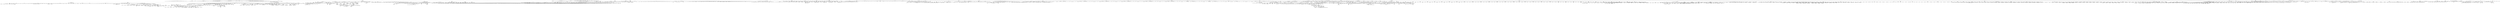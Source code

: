 strict graph layer7 {
	graph [name=layer7];
	node [label="\N"];
	0	[label=Body,
		level=1,
		weight=5345.0];
	1	[label=Blood,
		level=1,
		weight=5344.0];
	0 -- 1	[level=1,
		weight=5345.0];
	2	[label="blood vasculature",
		level=1,
		weight=5343.0];
	0 -- 2	[level=1,
		weight=5345.0];
	1022	[label="Bone marrow",
		level=4,
		weight=4323.0];
	0 -- 1022	[level=4,
		weight=5345.0];
	1023	[label=brain,
		level=4,
		weight=4322.0];
	0 -- 1023	[level=4,
		weight=5345.0];
	1206	[label=eye,
		level=4,
		weight=4139.0];
	0 -- 1206	[level=4,
		weight=5345.0];
	1233	[label="Fallopian tube",
		level=4,
		weight=4112.0];
	0 -- 1233	[level=4,
		weight=5345.0];
	1317	[label=heart,
		level=4,
		weight=4028.0];
	0 -- 1317	[level=4,
		weight=5345.0];
	1381	[label=kidney,
		level=4,
		weight=3964.0];
	0 -- 1381	[level=4,
		weight=5345.0];
	1453	[label=knee,
		level=4,
		weight=3892.0];
	0 -- 1453	[level=4,
		weight=5345.0];
	1485	[label="large intestine",
		level=4,
		weight=3860.0];
	0 -- 1485	[level=4,
		weight=5345.0];
	1772	[label=liver,
		level=4,
		weight=3573.0];
	0 -- 1772	[level=4,
		weight=5345.0];
	1789	[label="Respiratory System",
		level=4,
		weight=3556.0];
	0 -- 1789	[level=4,
		weight=5345.0];
	1830	[label="Pulmonary Vascular System ",
		level=4,
		weight=3515.0];
	0 -- 1830	[level=4,
		weight=5345.0];
	1907	[label="lymph node",
		level=4,
		weight=3438.0];
	0 -- 1907	[level=4,
		weight=5345.0];
	1950	[label="lymph vasculature",
		level=4,
		weight=3395.0];
	0 -- 1950	[level=4,
		weight=5345.0];
	1988	[label=ovary,
		level=4,
		weight=3357.0];
	0 -- 1988	[level=4,
		weight=5345.0];
	2097	[label=Pancreas,
		level=4,
		weight=3248.0];
	0 -- 2097	[level=4,
		weight=5345.0];
	2229	[label="peripheral nervous system",
		level=4,
		weight=3116.0];
	0 -- 2229	[level=4,
		weight=5345.0];
	3032	[label=Placenta,
		level=5,
		weight=2313.0];
	0 -- 3032	[level=5,
		weight=5345.0];
	3064	[label="prostate gland",
		level=5,
		weight=2281.0];
	0 -- 3064	[level=5,
		weight=5345.0];
	3068	[label=skin,
		level=5,
		weight=2277.0];
	0 -- 3068	[level=5,
		weight=5345.0];
	3085	[label="Small Intestine",
		level=5,
		weight=2260.0];
	0 -- 3085	[level=5,
		weight=5345.0];
	3154	[label=spleen,
		level=5,
		weight=2191.0];
	0 -- 3154	[level=5,
		weight=5345.0];
	3204	[label="thoracic thymus",
		level=5,
		weight=2141.0];
	0 -- 3204	[level=5,
		weight=5345.0];
	3238	[label=ureter,
		level=5,
		weight=2107.0];
	0 -- 3238	[level=5,
		weight=5345.0];
	3245	[label="urinary bladder",
		level=5,
		weight=2100.0];
	0 -- 3245	[level=5,
		weight=5345.0];
	3261	[label=Uterus,
		level=5,
		weight=2084.0];
	0 -- 3261	[level=5,
		weight=5345.0];
	3350	[label="B lineage",
		level=5,
		weight=1995.0];
	1 -- 3350	[level=5,
		weight=5344.0];
	3351	[label="immature B cell",
		level=5,
		weight=1994.0];
	1 -- 3351	[level=5,
		weight=5344.0];
	3352	[label="memory B cell",
		level=5,
		weight=1993.0];
	1 -- 3352	[level=5,
		weight=5344.0];
	3353	[label="naive B cell",
		level=5,
		weight=1992.0];
	1 -- 3353	[level=5,
		weight=5344.0];
	3354	[label="transitional B cell",
		level=5,
		weight=1991.0];
	1 -- 3354	[level=5,
		weight=5344.0];
	3355	[label="dendritic cell (DC)",
		level=5,
		weight=1990.0];
	1 -- 3355	[level=5,
		weight=5344.0];
	3356	[label="dendritic cell type 1 (DC1)",
		level=5,
		weight=1989.0];
	1 -- 3356	[level=5,
		weight=5344.0];
	3357	[label="dendritic cell type 2 (DC2)",
		level=5,
		weight=1988.0];
	1 -- 3357	[level=5,
		weight=5344.0];
	3358	[label="Plasmacytoid Dendritic Cell (pDC)",
		level=5,
		weight=1987.0];
	1 -- 3358	[level=5,
		weight=5344.0];
	3359	[label="transitional Dendritic Cell (tDC)",
		level=5,
		weight=1986.0];
	1 -- 3359	[level=5,
		weight=5344.0];
	3360	[label=monocyte,
		level=5,
		weight=1985.0];
	1 -- 3360	[level=5,
		weight=5344.0];
	3361	[label="CD14 monocyte",
		level=5,
		weight=1984.0];
	1 -- 3361	[level=5,
		weight=5344.0];
	3362	[label="CD16 monocyte",
		level=5,
		weight=1983.0];
	1 -- 3362	[level=5,
		weight=5344.0];
	3363	[label="neutrophilic granulocyte",
		level=5,
		weight=1982.0];
	1 -- 3363	[level=5,
		weight=5344.0];
	3364	[label=granulocyte,
		level=5,
		weight=1981.0];
	1 -- 3364	[level=5,
		weight=5344.0];
	3365	[label=eosinophil,
		level=5,
		weight=1980.0];
	1 -- 3365	[level=5,
		weight=5344.0];
	3366	[label=basophil,
		level=5,
		weight=1979.0];
	1 -- 3366	[level=5,
		weight=5344.0];
	3367	[label="T lymphocytes",
		level=5,
		weight=1978.0];
	1 -- 3367	[level=5,
		weight=5344.0];
	3368	[label="CD4 naive",
		level=5,
		weight=1977.0];
	1 -- 3368	[level=5,
		weight=5344.0];
	3369	[label="CD4 T cell memory",
		level=5,
		weight=1976.0];
	1 -- 3369	[level=5,
		weight=5344.0];
	3370	[label="CD4 T cell effector memory CD45RA",
		level=5,
		weight=1975.0];
	1 -- 3370	[level=5,
		weight=5344.0];
	3371	[label="CD8 naive",
		level=5,
		weight=1974.0];
	1 -- 3371	[level=5,
		weight=5344.0];
	3372	[label="CD8 T cell effector memory",
		level=5,
		weight=1973.0];
	1 -- 3372	[level=5,
		weight=5344.0];
	3373	[label="CD8 T cell effector memory CD45RA",
		level=5,
		weight=1972.0];
	1 -- 3373	[level=5,
		weight=5344.0];
	3374	[label="mature CD8 T cell",
		level=5,
		weight=1971.0];
	1 -- 3374	[level=5,
		weight=5344.0];
	3375	[label="NK lymphocytes",
		level=5,
		weight=1970.0];
	1 -- 3375	[level=5,
		weight=5344.0];
	3376	[label="CD56 bright Natural killer",
		level=5,
		weight=1969.0];
	1 -- 3376	[level=5,
		weight=5344.0];
	3377	[label="mature Natural killer",
		level=5,
		weight=1968.0];
	1 -- 3377	[level=5,
		weight=5344.0];
	3378	[label="T regulatory",
		level=5,
		weight=1967.0];
	1 -- 3378	[level=5,
		weight=5344.0];
	3	[label="left atrium",
		level=1,
		weight=5342.0];
	2 -- 3	[level=1,
		weight=5343.0];
	12	[label="left ventricle",
		level=1,
		weight=5333.0];
	2 -- 12	[level=1,
		weight=5343.0];
	632	[label="right atrium",
		level=3,
		weight=4713.0];
	2 -- 632	[level=3,
		weight=5343.0];
	990	[label="right ventricle",
		level=4,
		weight=4355.0];
	2 -- 990	[level=4,
		weight=5343.0];
	3389	[label="precursor B cell (pre B cell)",
		level=5,
		weight=1956.0];
	1022 -- 3389	[level=5,
		weight=4323.0];
	3390	[label="plasma cell",
		level=5,
		weight=1955.0];
	1022 -- 3390	[level=5,
		weight=4323.0];
	3391	[label="pro B progenitor",
		level=5,
		weight=1954.0];
	1022 -- 3391	[level=5,
		weight=4323.0];
	3392	[label="dendritic cell type 1 (DC1)",
		level=5,
		weight=1953.0];
	1022 -- 3392	[level=5,
		weight=4323.0];
	3393	[label=erythroid,
		level=5,
		weight=1952.0];
	1022 -- 3393	[level=5,
		weight=4323.0];
	3394	[label="Megakaryocyte (MK)",
		level=5,
		weight=1951.0];
	1022 -- 3394	[level=5,
		weight=4323.0];
	3395	[label="early Megakaryocyte (MK)",
		level=5,
		weight=1950.0];
	1022 -- 3395	[level=5,
		weight=4323.0];
	3396	[label="hemopoietic stem cell/multipotent progenitor (HSC/MPP)",
		level=5,
		weight=1949.0];
	1022 -- 3396	[level=5,
		weight=4323.0];
	3397	[label="megakaryocyte-erythroid-mast cell progenitor (MEMP)",
		level=5,
		weight=1948.0];
	1022 -- 3397	[level=5,
		weight=4323.0];
	3398	[label="common lymphoid progenitor (CLP)",
		level=5,
		weight=1947.0];
	1022 -- 3398	[level=5,
		weight=4323.0];
	3399	[label="common myeloid progenitor (CMP)",
		level=5,
		weight=1946.0];
	1022 -- 3399	[level=5,
		weight=4323.0];
	3400	[label="granulocyte-macrophage progenitor cell (GMP)",
		level=5,
		weight=1945.0];
	1022 -- 3400	[level=5,
		weight=4323.0];
	3401	[label="hemopoietic stem cell (HSC)",
		level=5,
		weight=1944.0];
	1022 -- 3401	[level=5,
		weight=4323.0];
	3402	[label="lympho-myeloid progenitor cell (LMPP)",
		level=5,
		weight=1943.0];
	1022 -- 3402	[level=5,
		weight=4323.0];
	3403	[label=promonocyte,
		level=5,
		weight=1942.0];
	1022 -- 3403	[level=5,
		weight=4323.0];
	3404	[label="Myeloid progenitor (MOP)",
		level=5,
		weight=1941.0];
	1022 -- 3404	[level=5,
		weight=4323.0];
	3405	[label=myelocyte,
		level=5,
		weight=1940.0];
	1022 -- 3405	[level=5,
		weight=4323.0];
	3406	[label=promyelocyte,
		level=5,
		weight=1939.0];
	1022 -- 3406	[level=5,
		weight=4323.0];
	3407	[label="mast cell",
		level=5,
		weight=1938.0];
	1022 -- 3407	[level=5,
		weight=4323.0];
	3408	[label="CD8 T cell memory",
		level=5,
		weight=1937.0];
	1022 -- 3408	[level=5,
		weight=4323.0];
	1024	[label="forebrain (prosencephalon)",
		level=4,
		weight=4321.0];
	1023 -- 1024	[level=4,
		weight=4322.0];
	1169	[label="midbrain (mesencephalon)",
		level=4,
		weight=4176.0];
	1023 -- 1169	[level=4,
		weight=4322.0];
	1181	[label="hindbrain (rhombencephalon)",
		level=4,
		weight=4164.0];
	1023 -- 1181	[level=4,
		weight=4322.0];
	1207	[label=retina,
		level=4,
		weight=4138.0];
	1206 -- 1207	[level=4,
		weight=4139.0];
	1215	[label=lens,
		level=4,
		weight=4130.0];
	1206 -- 1215	[level=4,
		weight=4139.0];
	1224	[label=Cornea,
		level=4,
		weight=4121.0];
	1206 -- 1224	[level=4,
		weight=4139.0];
	1229	[label="ciliary body",
		level=4,
		weight=4116.0];
	1206 -- 1229	[level=4,
		weight=4139.0];
	1231	[label=iris,
		level=4,
		weight=4114.0];
	1206 -- 1231	[level=4,
		weight=4139.0];
	1234	[label="intramural segment of Fallopian tube",
		level=4,
		weight=4111.0];
	1233 -- 1234	[level=4,
		weight=4112.0];
	1239	[label="isthmus of Fallopian tube",
		level=4,
		weight=4106.0];
	1233 -- 1239	[level=4,
		weight=4112.0];
	1244	[label="ampulla of Fallopian tube",
		level=4,
		weight=4101.0];
	1233 -- 1244	[level=4,
		weight=4112.0];
	1249	[label="infundibulum of Fallopian tube",
		level=4,
		weight=4096.0];
	1233 -- 1249	[level=4,
		weight=4112.0];
	1254	[label=mesosalpinx,
		level=4,
		weight=4091.0];
	1233 -- 1254	[level=4,
		weight=4112.0];
	1318	[label="right atrium",
		level=4,
		weight=4027.0];
	1317 -- 1318	[level=4,
		weight=4028.0];
	1326	[label="atrioventricular junction",
		level=4,
		weight=4019.0];
	1317 -- 1326	[level=4,
		weight=4028.0];
	1333	[label="left atrium",
		level=4,
		weight=4012.0];
	1317 -- 1333	[level=4,
		weight=4028.0];
	1344	[label="left ventricle",
		level=4,
		weight=4001.0];
	1317 -- 1344	[level=4,
		weight=4028.0];
	1354	[label=septum,
		level=4,
		weight=3991.0];
	1317 -- 1354	[level=4,
		weight=4028.0];
	1364	[label="right ventricle",
		level=4,
		weight=3981.0];
	1317 -- 1364	[level=4,
		weight=4028.0];
	1374	[label="Cardial valve",
		level=4,
		weight=3971.0];
	1317 -- 1374	[level=4,
		weight=4028.0];
	1379	[label=Epicardium,
		level=4,
		weight=3966.0];
	1317 -- 1379	[level=4,
		weight=4028.0];
	1382	[label="kidney capsule",
		level=4,
		weight=3963.0];
	1381 -- 1382	[level=4,
		weight=3964.0];
	1383	[label="cortex of kidney",
		level=4,
		weight=3962.0];
	1381 -- 1383	[level=4,
		weight=3964.0];
	1392	[label="renal medulla",
		level=4,
		weight=3953.0];
	1381 -- 1392	[level=4,
		weight=3964.0];
	1407	[label=nephron,
		level=4,
		weight=3938.0];
	1381 -- 1407	[level=4,
		weight=3964.0];
	1431	[label="renal collecting system",
		level=4,
		weight=3914.0];
	1381 -- 1431	[level=4,
		weight=3964.0];
	1437	[label=Vessels,
		level=4,
		weight=3908.0];
	1381 -- 1437	[level=4,
		weight=3964.0];
	1447	[label=Interstitium,
		level=4,
		weight=3898.0];
	1381 -- 1447	[level=4,
		weight=3964.0];
	1450	[label="renal papilla",
		level=4,
		weight=3895.0];
	1381 -- 1450	[level=4,
		weight=3964.0];
	1454	[label="knee joint",
		level=4,
		weight=3891.0];
	1453 -- 1454	[level=4,
		weight=3892.0];
	1486	[label="ileocecal valve",
		level=4,
		weight=3859.0];
	1485 -- 1486	[level=4,
		weight=3860.0];
	1507	[label=cecum,
		level=4,
		weight=3838.0];
	1485 -- 1507	[level=4,
		weight=3860.0];
	1528	[label=appendix,
		level=4,
		weight=3817.0];
	1485 -- 1528	[level=4,
		weight=3860.0];
	1551	[label="ascending colon",
		level=4,
		weight=3794.0];
	1485 -- 1551	[level=4,
		weight=3860.0];
	1576	[label="hepatic flexure",
		level=4,
		weight=3769.0];
	1485 -- 1576	[level=4,
		weight=3860.0];
	1601	[label="transverse colon",
		level=4,
		weight=3744.0];
	1485 -- 1601	[level=4,
		weight=3860.0];
	1626	[label="splenic flexure",
		level=4,
		weight=3719.0];
	1485 -- 1626	[level=4,
		weight=3860.0];
	1651	[label="descending colon",
		level=4,
		weight=3694.0];
	1485 -- 1651	[level=4,
		weight=3860.0];
	1676	[label="sigmoid colon",
		level=4,
		weight=3669.0];
	1485 -- 1676	[level=4,
		weight=3860.0];
	1701	[label=rectum,
		level=4,
		weight=3644.0];
	1485 -- 1701	[level=4,
		weight=3860.0];
	1724	[label="proximal anal canal",
		level=4,
		weight=3621.0];
	1485 -- 1724	[level=4,
		weight=3860.0];
	1755	[label=anus,
		level=4,
		weight=3590.0];
	1485 -- 1755	[level=4,
		weight=3860.0];
	1773	[label="hepatic Lobule",
		level=4,
		weight=3572.0];
	1772 -- 1773	[level=4,
		weight=3573.0];
	1790	[label="respiratory tract",
		level=4,
		weight=3555.0];
	1789 -- 1790	[level=4,
		weight=3556.0];
	1831	[label="Pulmonary Artery",
		level=4,
		weight=3514.0];
	1830 -- 1831	[level=4,
		weight=3515.0];
	1834	[label="pulmonary vein",
		level=4,
		weight=3511.0];
	1830 -- 1834	[level=4,
		weight=3515.0];
	1908	[label=Capsule,
		level=4,
		weight=3437.0];
	1907 -- 1908	[level=4,
		weight=3438.0];
	1914	[label="Subcapsular Sinus",
		level=4,
		weight=3431.0];
	1907 -- 1914	[level=4,
		weight=3438.0];
	1920	[label=Cortex,
		level=4,
		weight=3425.0];
	1907 -- 1920	[level=4,
		weight=3438.0];
	1936	[label=Medulla,
		level=4,
		weight=3409.0];
	1907 -- 1936	[level=4,
		weight=3438.0];
	1945	[label=Hilum,
		level=4,
		weight=3400.0];
	1907 -- 1945	[level=4,
		weight=3438.0];
	1951	[label="right lymphatic duct",
		level=4,
		weight=3394.0];
	1950 -- 1951	[level=4,
		weight=3395.0];
	1955	[label="thoracic duct",
		level=4,
		weight=3390.0];
	1950 -- 1955	[level=4,
		weight=3395.0];
	1989	[label=mesovarium,
		level=4,
		weight=3356.0];
	1988 -- 1989	[level=4,
		weight=3357.0];
	1990	[label="ovarian ligament",
		level=4,
		weight=3355.0];
	1988 -- 1990	[level=4,
		weight=3357.0];
	1991	[label="hilum of ovary",
		level=4,
		weight=3354.0];
	1988 -- 1991	[level=4,
		weight=3357.0];
	1996	[label="central ovary",
		level=4,
		weight=3349.0];
	1988 -- 1996	[level=4,
		weight=3357.0];
	2009	[label="lateral ovary",
		level=4,
		weight=3336.0];
	1988 -- 2009	[level=4,
		weight=3357.0];
	2020	[label="medial ovary",
		level=4,
		weight=3325.0];
	1988 -- 2020	[level=4,
		weight=3357.0];
	2098	[label="Dorsal pancreas",
		level=4,
		weight=3247.0];
	2097 -- 2098	[level=4,
		weight=3248.0];
	2150	[label="Ventral pancreas",
		level=4,
		weight=3195.0];
	2097 -- 2150	[level=4,
		weight=3248.0];
	2230	[label=nerve,
		level=4,
		weight=3115.0];
	2229 -- 2230	[level=4,
		weight=3116.0];
	2670	[label="nerve plexus",
		level=4,
		weight=2675.0];
	2229 -- 2670	[level=4,
		weight=3116.0];
	3033	[label="umbilical cord",
		level=5,
		weight=2312.0];
	3032 -- 3033	[level=5,
		weight=2313.0];
	3037	[label="placental disc",
		level=5,
		weight=2308.0];
	3032 -- 3037	[level=5,
		weight=2313.0];
	3045	[label="fetal membranes",
		level=5,
		weight=2300.0];
	3032 -- 3045	[level=5,
		weight=2313.0];
	3065	[label="prostate epithelium",
		level=5,
		weight=2280.0];
	3064 -- 3065	[level=5,
		weight=2281.0];
	3066	[label="prostate stroma",
		level=5,
		weight=2279.0];
	3064 -- 3066	[level=5,
		weight=2281.0];
	3067	[label="prostatic urethra",
		level=5,
		weight=2278.0];
	3064 -- 3067	[level=5,
		weight=2281.0];
	3069	[label=epidermis,
		level=5,
		weight=2276.0];
	3068 -- 3069	[level=5,
		weight=2277.0];
	3075	[label=dermis,
		level=5,
		weight=2270.0];
	3068 -- 3075	[level=5,
		weight=2277.0];
	3082	[label=Subcutaneous,
		level=5,
		weight=2263.0];
	3068 -- 3082	[level=5,
		weight=2277.0];
	3086	[label=duodenum,
		level=5,
		weight=2259.0];
	3085 -- 3086	[level=5,
		weight=2260.0];
	3120	[label=jejunum,
		level=5,
		weight=2225.0];
	3085 -- 3120	[level=5,
		weight=2260.0];
	3130	[label=ileum,
		level=5,
		weight=2215.0];
	3085 -- 3130	[level=5,
		weight=2260.0];
	3143	[label="terminal ileum",
		level=5,
		weight=2202.0];
	3085 -- 3143	[level=5,
		weight=2260.0];
	3155	[label="Splenic Pulp",
		level=5,
		weight=2190.0];
	3154 -- 3155	[level=5,
		weight=2191.0];
	3190	[label=Hilum,
		level=5,
		weight=2155.0];
	3154 -- 3190	[level=5,
		weight=2191.0];
	3195	[label=Capsule,
		level=5,
		weight=2150.0];
	3154 -- 3195	[level=5,
		weight=2191.0];
	3205	[label="capsule of thymus",
		level=5,
		weight=2140.0];
	3204 -- 3205	[level=5,
		weight=2141.0];
	3215	[label="thymus lobe",
		level=5,
		weight=2130.0];
	3204 -- 3215	[level=5,
		weight=2141.0];
	3239	[label="mucosa of left ureter",
		level=5,
		weight=2106.0];
	3238 -- 3239	[level=5,
		weight=2107.0];
	3241	[label="wall of left ureter",
		level=5,
		weight=2104.0];
	3238 -- 3241	[level=5,
		weight=2107.0];
	3246	[label="wall of urinary bladder",
		level=5,
		weight=2099.0];
	3245 -- 3246	[level=5,
		weight=2100.0];
	3254	[label="fundus of urinary bladder",
		level=5,
		weight=2091.0];
	3245 -- 3254	[level=5,
		weight=2100.0];
	3262	[label="artery of round ligament of uterus",
		level=5,
		weight=2083.0];
	3261 -- 3262	[level=5,
		weight=2084.0];
	3263	[label="uterine venous plexus",
		level=5,
		weight=2082.0];
	3261 -- 3263	[level=5,
		weight=2084.0];
	3264	[label="superior uterine vein",
		level=5,
		weight=2081.0];
	3261 -- 3264	[level=5,
		weight=2084.0];
	3265	[label="inferior uterine vein",
		level=5,
		weight=2080.0];
	3261 -- 3265	[level=5,
		weight=2084.0];
	3266	[label="uterine cervix",
		level=5,
		weight=2079.0];
	3261 -- 3266	[level=5,
		weight=2084.0];
	3272	[label="broad ligament of uterus",
		level=5,
		weight=2073.0];
	3261 -- 3272	[level=5,
		weight=2084.0];
	3275	[label="body of uterus",
		level=5,
		weight=2070.0];
	3261 -- 3275	[level=5,
		weight=2084.0];
	3278	[label="fundus of uterus",
		level=5,
		weight=2067.0];
	3261 -- 3278	[level=5,
		weight=2084.0];
	3281	[label="lower uterine segment",
		level=5,
		weight=2064.0];
	3261 -- 3281	[level=5,
		weight=2084.0];
	4024	[label=CD19,
		level=5,
		weight=1321.0];
	3350 -- 4024	[level=5,
		weight=1995.0];
	4025	[label=PAX5,
		level=5,
		weight=1320.0];
	3350 -- 4025	[level=5,
		weight=1995.0];
	4026	[label=IGHM,
		level=5,
		weight=1319.0];
	3350 -- 4026	[level=5,
		weight=1995.0];
	4027	[label=MS4A1,
		level=5,
		weight=1318.0];
	3350 -- 4027	[level=5,
		weight=1995.0];
	4028	[label=CD10,
		level=5,
		weight=1317.0];
	3350 -- 4028	[level=5,
		weight=1995.0];
	4029	[label="IgD+/",
		level=5,
		weight=1316.0];
	3350 -- 4029	[level=5,
		weight=1995.0];
	4030	[label=IGHA1,
		level=5,
		weight=1315.0];
	3350 -- 4030	[level=5,
		weight=1995.0];
	4031	[label=IGHG1,
		level=5,
		weight=1314.0];
	3350 -- 4031	[level=5,
		weight=1995.0];
	4032	[label=CD82,
		level=5,
		weight=1313.0];
	3350 -- 4032	[level=5,
		weight=1995.0];
	4033	[label=SELL,
		level=5,
		weight=1312.0];
	3350 -- 4033	[level=5,
		weight=1995.0];
	4034	[label=CD27,
		level=5,
		weight=1311.0];
	3350 -- 4034	[level=5,
		weight=1995.0];
	4035	[label=CD21,
		level=5,
		weight=1310.0];
	3350 -- 4035	[level=5,
		weight=1995.0];
	4036	[label=CD22,
		level=5,
		weight=1309.0];
	3350 -- 4036	[level=5,
		weight=1995.0];
	4037	[label=CD40,
		level=5,
		weight=1308.0];
	3350 -- 4037	[level=5,
		weight=1995.0];
	4038	[label=FCER2,
		level=5,
		weight=1307.0];
	3350 -- 4038	[level=5,
		weight=1995.0];
	4039	[label="CD38+/lo",
		level=5,
		weight=1306.0];
	3350 -- 4039	[level=5,
		weight=1995.0];
	4040	[label="CD24+/lo",
		level=5,
		weight=1305.0];
	3350 -- 4040	[level=5,
		weight=1995.0];
	4041	[label=IGLL5,
		level=5,
		weight=1304.0];
	3350 -- 4041	[level=5,
		weight=1995.0];
	4042	[label=SOX4,
		level=5,
		weight=1303.0];
	3350 -- 4042	[level=5,
		weight=1995.0];
	4043	[label=BCL7A,
		level=5,
		weight=1302.0];
	3350 -- 4043	[level=5,
		weight=1995.0];
	4044	[label=TCL1A,
		level=5,
		weight=1301.0];
	3350 -- 4044	[level=5,
		weight=1995.0];
	4045	[label=FCRLA,
		level=5,
		weight=1300.0];
	3350 -- 4045	[level=5,
		weight=1995.0];
	4046	[label=CD5,
		level=5,
		weight=1299.0];
	3350 -- 4046	[level=5,
		weight=1995.0];
	4047	[label=CLEC9A,
		level=5,
		weight=1298.0];
	3350 -- 4047	[level=5,
		weight=1995.0];
	4050	[label=CD3,
		level=5,
		weight=1295.0];
	3350 -- 4050	[level=5,
		weight=1995.0];
	4051	[label=CD14,
		level=5,
		weight=1294.0];
	3350 -- 4051	[level=5,
		weight=1995.0];
	4052	[label=CD16,
		level=5,
		weight=1293.0];
	3350 -- 4052	[level=5,
		weight=1995.0];
	4054	[label="HLA-DR",
		level=5,
		weight=1291.0];
	3350 -- 4054	[level=5,
		weight=1995.0];
	4055	[label="CD11c+/lo",
		level=5,
		weight=1290.0];
	3350 -- 4055	[level=5,
		weight=1995.0];
	4056	[label=CD123,
		level=5,
		weight=1289.0];
	3350 -- 4056	[level=5,
		weight=1995.0];
	4057	[label=CD141hi,
		level=5,
		weight=1288.0];
	3350 -- 4057	[level=5,
		weight=1995.0];
	4058	[label="CD1c-/lo",
		level=5,
		weight=1287.0];
	3350 -- 4058	[level=5,
		weight=1995.0];
	4107	[label=IL7R,
		level=5,
		weight=1238.0];
	3350 -- 4107	[level=5,
		weight=1995.0];
	4174	[label=CD138,
		level=5,
		weight=1171.0];
	3350 -- 4174	[level=5,
		weight=1995.0];
	4175	[label=DERL3,
		level=5,
		weight=1170.0];
	3350 -- 4175	[level=5,
		weight=1995.0];
	4176	[label=MZB1,
		level=5,
		weight=1169.0];
	3350 -- 4176	[level=5,
		weight=1995.0];
	4177	[label=IGKC,
		level=5,
		weight=1168.0];
	3350 -- 4177	[level=5,
		weight=1995.0];
	4178	[label=SEC11C,
		level=5,
		weight=1167.0];
	3350 -- 4178	[level=5,
		weight=1995.0];
	4179	[label=TNFRSF17,
		level=5,
		weight=1166.0];
	3350 -- 4179	[level=5,
		weight=1995.0];
	4180	[label=DNTT,
		level=5,
		weight=1165.0];
	3350 -- 4180	[level=5,
		weight=1995.0];
	4181	[label=VPREB1,
		level=5,
		weight=1164.0];
	3350 -- 4181	[level=5,
		weight=1995.0];
	4182	[label=RAG1,
		level=5,
		weight=1163.0];
	3350 -- 4182	[level=5,
		weight=1995.0];
	4120	[label=CRIP1,
		level=5,
		weight=1225.0];
	3352 -- 4120	[level=5,
		weight=1993.0];
	4955	[label=BANK1,
		level=5,
		weight=390.0];
	3352 -- 4955	[level=5,
		weight=1993.0];
	4983	[label="HLA-DRA",
		level=5,
		weight=362.0];
	3352 -- 4983	[level=5,
		weight=1993.0];
	5138	[label=TNFRSF13B,
		level=5,
		weight=207.0];
	3352 -- 5138	[level=5,
		weight=1993.0];
	5204	[label=ADAM28,
		level=5,
		weight=141.0];
	3352 -- 5204	[level=5,
		weight=1993.0];
	5205	[label=GPR183,
		level=5,
		weight=140.0];
	3352 -- 5205	[level=5,
		weight=1993.0];
	5206	[label="HLA-DQA1",
		level=5,
		weight=139.0];
	3352 -- 5206	[level=5,
		weight=1993.0];
	5207	[label=LY86,
		level=5,
		weight=138.0];
	3352 -- 5207	[level=5,
		weight=1993.0];
	4627	[label=CD79A,
		level=5,
		weight=718.0];
	3353 -- 4627	[level=5,
		weight=1992.0];
	5229	[label="HAL-DQB1",
		level=5,
		weight=116.0];
	3353 -- 5229	[level=5,
		weight=1992.0];
	5271	[label=BIRC3,
		level=5,
		weight=74.0];
	3353 -- 5271	[level=5,
		weight=1992.0];
	4048	[label=CADM1,
		level=5,
		weight=1297.0];
	3355 -- 4048	[level=5,
		weight=1990.0];
	4049	[label=XCR1,
		level=5,
		weight=1296.0];
	3355 -- 4049	[level=5,
		weight=1990.0];
	4059	[label=FCER1A,
		level=5,
		weight=1286.0];
	3355 -- 4059	[level=5,
		weight=1990.0];
	4060	[label=CLEC10A,
		level=5,
		weight=1285.0];
	3355 -- 4060	[level=5,
		weight=1990.0];
	4061	[label="HLA-DQA2",
		level=5,
		weight=1284.0];
	3355 -- 4061	[level=5,
		weight=1990.0];
	4062	[label="HLA-DPB1",
		level=5,
		weight=1283.0];
	3355 -- 4062	[level=5,
		weight=1990.0];
	4063	[label=FCGR2B,
		level=5,
		weight=1282.0];
	3355 -- 4063	[level=5,
		weight=1990.0];
	4064	[label=S100A8,
		level=5,
		weight=1281.0];
	3355 -- 4064	[level=5,
		weight=1990.0];
	4065	[label=S100A9,
		level=5,
		weight=1280.0];
	3355 -- 4065	[level=5,
		weight=1990.0];
	4067	[label=CD163,
		level=5,
		weight=1278.0];
	3355 -- 4067	[level=5,
		weight=1990.0];
	4068	[label=GZMB,
		level=5,
		weight=1277.0];
	3355 -- 4068	[level=5,
		weight=1990.0];
	4069	[label=JCHAIN,
		level=5,
		weight=1276.0];
	3355 -- 4069	[level=5,
		weight=1990.0];
	4070	[label=SERPINF1,
		level=5,
		weight=1275.0];
	3355 -- 4070	[level=5,
		weight=1990.0];
	4071	[label=CD303,
		level=5,
		weight=1274.0];
	3355 -- 4071	[level=5,
		weight=1990.0];
	4072	[label=AXL,
		level=5,
		weight=1273.0];
	3355 -- 4072	[level=5,
		weight=1990.0];
	4073	[label=SIGLEC6,
		level=5,
		weight=1272.0];
	3355 -- 4073	[level=5,
		weight=1990.0];
	4114	[label=CD45RA,
		level=5,
		weight=1231.0];
	3355 -- 4114	[level=5,
		weight=1990.0];
	4183	[label=CD71,
		level=5,
		weight=1162.0];
	3355 -- 4183	[level=5,
		weight=1990.0];
	4184	[label=CD117,
		level=5,
		weight=1161.0];
	3355 -- 4184	[level=5,
		weight=1990.0];
	4185	[label=CD105,
		level=5,
		weight=1160.0];
	3355 -- 4185	[level=5,
		weight=1990.0];
	4186	[label=CD235alo,
		level=5,
		weight=1159.0];
	3355 -- 4186	[level=5,
		weight=1990.0];
	5123	[label=CD11c,
		level=5,
		weight=222.0];
	3355 -- 5123	[level=5,
		weight=1990.0];
	4074	[label=VCAN,
		level=5,
		weight=1271.0];
	3360 -- 4074	[level=5,
		weight=1985.0];
	4075	[label=CST3,
		level=5,
		weight=1270.0];
	3360 -- 4075	[level=5,
		weight=1985.0];
	4076	[label=FCN1,
		level=5,
		weight=1269.0];
	3360 -- 4076	[level=5,
		weight=1985.0];
	4077	[label=CD64,
		level=5,
		weight=1268.0];
	3360 -- 4077	[level=5,
		weight=1985.0];
	4078	[label=CCR2,
		level=5,
		weight=1267.0];
	3360 -- 4078	[level=5,
		weight=1985.0];
	4079	[label=HES4,
		level=5,
		weight=1266.0];
	3360 -- 4079	[level=5,
		weight=1985.0];
	4080	[label=MS4A7,
		level=5,
		weight=1265.0];
	3360 -- 4080	[level=5,
		weight=1985.0];
	4081	[label=IFITM3,
		level=5,
		weight=1264.0];
	3360 -- 4081	[level=5,
		weight=1985.0];
	4082	[label=CXCL16,
		level=5,
		weight=1263.0];
	3360 -- 4082	[level=5,
		weight=1985.0];
	4083	[label=LST1,
		level=5,
		weight=1262.0];
	3360 -- 4083	[level=5,
		weight=1985.0];
	4084	[label=CX3CR1,
		level=5,
		weight=1261.0];
	3360 -- 4084	[level=5,
		weight=1985.0];
	4085	[label=CXCR4,
		level=5,
		weight=1260.0];
	3360 -- 4085	[level=5,
		weight=1985.0];
	4090	[label=S100A12,
		level=5,
		weight=1255.0];
	3360 -- 4090	[level=5,
		weight=1985.0];
	4220	[label=CD135,
		level=5,
		weight=1125.0];
	3360 -- 4220	[level=5,
		weight=1985.0];
	4247	[label=CLEC12Ahi,
		level=5,
		weight=1098.0];
	3360 -- 4247	[level=5,
		weight=1985.0];
	4248	[label=CD300E,
		level=5,
		weight=1097.0];
	3360 -- 4248	[level=5,
		weight=1985.0];
	4249	[label=S100A4,
		level=5,
		weight=1096.0];
	3360 -- 4249	[level=5,
		weight=1985.0];
	4250	[label=S100A6,
		level=5,
		weight=1095.0];
	3360 -- 4250	[level=5,
		weight=1985.0];
	4251	[label=SPI1,
		level=5,
		weight=1094.0];
	3360 -- 4251	[level=5,
		weight=1985.0];
	4252	[label=IRF8,
		level=5,
		weight=1093.0];
	3360 -- 4252	[level=5,
		weight=1985.0];
	4253	[label=CEBPB,
		level=5,
		weight=1092.0];
	3360 -- 4253	[level=5,
		weight=1985.0];
	4254	[label=KLF4,
		level=5,
		weight=1091.0];
	3360 -- 4254	[level=5,
		weight=1985.0];
	4623	[label=LYZ,
		level=5,
		weight=722.0];
	3360 -- 4623	[level=5,
		weight=1985.0];
	5212	[label=CD52,
		level=5,
		weight=133.0];
	3360 -- 5212	[level=5,
		weight=1985.0];
	5213	[label=CTSS,
		level=5,
		weight=132.0];
	3360 -- 5213	[level=5,
		weight=1985.0];
	4086	[label=ITGAM,
		level=5,
		weight=1259.0];
	3363 -- 4086	[level=5,
		weight=1982.0];
	4087	[label=MMP9,
		level=5,
		weight=1258.0];
	3363 -- 4087	[level=5,
		weight=1982.0];
	4088	[label=PGLYRP1,
		level=5,
		weight=1257.0];
	3363 -- 4088	[level=5,
		weight=1982.0];
	4089	[label=ORM1,
		level=5,
		weight=1256.0];
	3363 -- 4089	[level=5,
		weight=1982.0];
	4091	[label=CD13,
		level=5,
		weight=1254.0];
	3363 -- 4091	[level=5,
		weight=1982.0];
	4092	[label=CD15,
		level=5,
		weight=1253.0];
	3363 -- 4092	[level=5,
		weight=1982.0];
	4093	[label=CD43,
		level=5,
		weight=1252.0];
	3363 -- 4093	[level=5,
		weight=1982.0];
	4094	[label=CD66b,
		level=5,
		weight=1251.0];
	3363 -- 4094	[level=5,
		weight=1982.0];
	4095	[label=CD49d,
		level=5,
		weight=1250.0];
	3363 -- 4095	[level=5,
		weight=1982.0];
	4233	[label=MPO,
		level=5,
		weight=1112.0];
	3363 -- 4233	[level=5,
		weight=1982.0];
	4234	[label=AZU1,
		level=5,
		weight=1111.0];
	3363 -- 4234	[level=5,
		weight=1982.0];
	4255	[label=LCN2,
		level=5,
		weight=1090.0];
	3363 -- 4255	[level=5,
		weight=1982.0];
	4256	[label=CAMP,
		level=5,
		weight=1089.0];
	3363 -- 4256	[level=5,
		weight=1982.0];
	4257	[label=LTF,
		level=5,
		weight=1088.0];
	3363 -- 4257	[level=5,
		weight=1982.0];
	4258	[label=STOM,
		level=5,
		weight=1087.0];
	3363 -- 4258	[level=5,
		weight=1982.0];
	4259	[label=CD35,
		level=5,
		weight=1086.0];
	3363 -- 4259	[level=5,
		weight=1982.0];
	4260	[label=CD87,
		level=5,
		weight=1085.0];
	3363 -- 4260	[level=5,
		weight=1982.0];
	4261	[label=ELANE,
		level=5,
		weight=1084.0];
	3363 -- 4261	[level=5,
		weight=1982.0];
	4262	[label=CTSG,
		level=5,
		weight=1083.0];
	3363 -- 4262	[level=5,
		weight=1982.0];
	4263	[label=PRTN3,
		level=5,
		weight=1082.0];
	3363 -- 4263	[level=5,
		weight=1982.0];
	4096	[label=HDC,
		level=5,
		weight=1249.0];
	3364 -- 4096	[level=5,
		weight=1981.0];
	4097	[label=CLC,
		level=5,
		weight=1248.0];
	3364 -- 4097	[level=5,
		weight=1981.0];
	4098	[label=CPA3,
		level=5,
		weight=1247.0];
	3364 -- 4098	[level=5,
		weight=1981.0];
	4099	[label=IL5RA,
		level=5,
		weight=1246.0];
	3364 -- 4099	[level=5,
		weight=1981.0];
	4100	[label=GATA2,
		level=5,
		weight=1245.0];
	3364 -- 4100	[level=5,
		weight=1981.0];
	4101	[label=MS4A3,
		level=5,
		weight=1244.0];
	3364 -- 4101	[level=5,
		weight=1981.0];
	4102	[label=HPGDS,
		level=5,
		weight=1243.0];
	3364 -- 4102	[level=5,
		weight=1981.0];
	4103	[label=CCR3,
		level=5,
		weight=1242.0];
	3364 -- 4103	[level=5,
		weight=1981.0];
	4264	[label=TPSAB1,
		level=5,
		weight=1081.0];
	3364 -- 4264	[level=5,
		weight=1981.0];
	4813	[label=CD294,
		level=5,
		weight=532.0];
	3365 -- 4813	[level=5,
		weight=1980.0];
	4978	[label=EPX,
		level=5,
		weight=367.0];
	3365 -- 4978	[level=5,
		weight=1980.0];
	4979	[label=EAR11,
		level=5,
		weight=366.0];
	3365 -- 4979	[level=5,
		weight=1980.0];
	5122	[label=CD11b,
		level=5,
		weight=223.0];
	3365 -- 5122	[level=5,
		weight=1980.0];
	5171	[label=CD33,
		level=5,
		weight=174.0];
	3365 -- 5171	[level=5,
		weight=1980.0];
	5172	[label="Eosinophil Major Basic ",
		level=5,
		weight=173.0];
	3365 -- 5172	[level=5,
		weight=1980.0];
	5173	[label=IDO,
		level=5,
		weight=172.0];
	3365 -- 5173	[level=5,
		weight=1980.0];
	4104	[label=CD3D,
		level=5,
		weight=1241.0];
	3367 -- 4104	[level=5,
		weight=1978.0];
	4105	[label=TRAC,
		level=5,
		weight=1240.0];
	3367 -- 4105	[level=5,
		weight=1978.0];
	4106	[label=TRBC1,
		level=5,
		weight=1239.0];
	3367 -- 4106	[level=5,
		weight=1978.0];
	4108	[label=TRAT1,
		level=5,
		weight=1237.0];
	3367 -- 4108	[level=5,
		weight=1978.0];
	4109	[label=LTB,
		level=5,
		weight=1236.0];
	3367 -- 4109	[level=5,
		weight=1978.0];
	4110	[label=AQP3,
		level=5,
		weight=1235.0];
	3367 -- 4110	[level=5,
		weight=1978.0];
	4111	[label=CD40LG,
		level=5,
		weight=1234.0];
	3367 -- 4111	[level=5,
		weight=1978.0];
	4112	[label=CD4,
		level=5,
		weight=1233.0];
	3367 -- 4112	[level=5,
		weight=1978.0];
	4113	[label=CD8,
		level=5,
		weight=1232.0];
	3367 -- 4113	[level=5,
		weight=1978.0];
	4115	[label=CCR7,
		level=5,
		weight=1230.0];
	3367 -- 4115	[level=5,
		weight=1978.0];
	4116	[label=IFI6,
		level=5,
		weight=1229.0];
	3367 -- 4116	[level=5,
		weight=1978.0];
	4117	[label=LGALS3,
		level=5,
		weight=1228.0];
	3367 -- 4117	[level=5,
		weight=1978.0];
	4118	[label=PDZD8,
		level=5,
		weight=1227.0];
	3367 -- 4118	[level=5,
		weight=1978.0];
	4119	[label=ANXA2,
		level=5,
		weight=1226.0];
	3367 -- 4119	[level=5,
		weight=1978.0];
	4121	[label=IL4R,
		level=5,
		weight=1224.0];
	3367 -- 4121	[level=5,
		weight=1978.0];
	4122	[label=STAT1,
		level=5,
		weight=1223.0];
	3367 -- 4122	[level=5,
		weight=1978.0];
	4123	[label=MAL,
		level=5,
		weight=1222.0];
	3367 -- 4123	[level=5,
		weight=1978.0];
	4124	[label=SOCS1,
		level=5,
		weight=1221.0];
	3367 -- 4124	[level=5,
		weight=1978.0];
	4125	[label=IL2,
		level=5,
		weight=1220.0];
	3367 -- 4125	[level=5,
		weight=1978.0];
	4126	[label=ODC1,
		level=5,
		weight=1219.0];
	3367 -- 4126	[level=5,
		weight=1978.0];
	4127	[label=PSAT1,
		level=5,
		weight=1218.0];
	3367 -- 4127	[level=5,
		weight=1978.0];
	4128	[label=WARS,
		level=5,
		weight=1217.0];
	3367 -- 4128	[level=5,
		weight=1978.0];
	4129	[label=PYCR1,
		level=5,
		weight=1216.0];
	3367 -- 4129	[level=5,
		weight=1978.0];
	4130	[label=TNF,
		level=5,
		weight=1215.0];
	3367 -- 4130	[level=5,
		weight=1978.0];
	4131	[label=NME1,
		level=5,
		weight=1214.0];
	3367 -- 4131	[level=5,
		weight=1978.0];
	4132	[label=CXCR6,
		level=5,
		weight=1213.0];
	3367 -- 4132	[level=5,
		weight=1978.0];
	4133	[label=PRF1,
		level=5,
		weight=1212.0];
	3367 -- 4133	[level=5,
		weight=1978.0];
	4134	[label=ITGA1,
		level=5,
		weight=1211.0];
	3367 -- 4134	[level=5,
		weight=1978.0];
	4135	[label=CCL3,
		level=5,
		weight=1210.0];
	3367 -- 4135	[level=5,
		weight=1978.0];
	4136	[label=CCL4,
		level=5,
		weight=1209.0];
	3367 -- 4136	[level=5,
		weight=1978.0];
	4137	[label=HOPX,
		level=5,
		weight=1208.0];
	3367 -- 4137	[level=5,
		weight=1978.0];
	4138	[label=NKG7,
		level=5,
		weight=1207.0];
	3367 -- 4138	[level=5,
		weight=1978.0];
	4139	[label=GNLY,
		level=5,
		weight=1206.0];
	3367 -- 4139	[level=5,
		weight=1978.0];
	4140	[label=IFIT3,
		level=5,
		weight=1205.0];
	3367 -- 4140	[level=5,
		weight=1978.0];
	4141	[label=KLRD1,
		level=5,
		weight=1204.0];
	3367 -- 4141	[level=5,
		weight=1978.0];
	4142	[label=CCL5,
		level=5,
		weight=1203.0];
	3367 -- 4142	[level=5,
		weight=1978.0];
	4143	[label=GZMH,
		level=5,
		weight=1202.0];
	3367 -- 4143	[level=5,
		weight=1978.0];
	4144	[label=IL32,
		level=5,
		weight=1201.0];
	3367 -- 4144	[level=5,
		weight=1978.0];
	4145	[label=DUSP2,
		level=5,
		weight=1200.0];
	3367 -- 4145	[level=5,
		weight=1978.0];
	4146	[label=KLRG1,
		level=5,
		weight=1199.0];
	3367 -- 4146	[level=5,
		weight=1978.0];
	4147	[label=TRGC2,
		level=5,
		weight=1198.0];
	3367 -- 4147	[level=5,
		weight=1978.0];
	4148	[label=GZMK,
		level=5,
		weight=1197.0];
	3367 -- 4148	[level=5,
		weight=1978.0];
	4156	[label=FOXP3,
		level=5,
		weight=1189.0];
	3367 -- 4156	[level=5,
		weight=1978.0];
	4157	[label=TNFRSF25,
		level=5,
		weight=1188.0];
	3367 -- 4157	[level=5,
		weight=1978.0];
	4158	[label=TIGIT,
		level=5,
		weight=1187.0];
	3367 -- 4158	[level=5,
		weight=1978.0];
	4159	[label=CCR6,
		level=5,
		weight=1186.0];
	3367 -- 4159	[level=5,
		weight=1978.0];
	4160	[label=TNFRSF4,
		level=5,
		weight=1185.0];
	3367 -- 4160	[level=5,
		weight=1978.0];
	4161	[label=CD25,
		level=5,
		weight=1184.0];
	3367 -- 4161	[level=5,
		weight=1978.0];
	4162	[label=CTLA4,
		level=5,
		weight=1183.0];
	3367 -- 4162	[level=5,
		weight=1978.0];
	4149	[label=TRDC,
		level=5,
		weight=1196.0];
	3375 -- 4149	[level=5,
		weight=1970.0];
	4150	[label=KLRB1,
		level=5,
		weight=1195.0];
	3375 -- 4150	[level=5,
		weight=1970.0];
	4151	[label=CLIC3,
		level=5,
		weight=1194.0];
	3375 -- 4151	[level=5,
		weight=1970.0];
	4152	[label=CST7,
		level=5,
		weight=1193.0];
	3375 -- 4152	[level=5,
		weight=1970.0];
	4153	[label=XCL1,
		level=5,
		weight=1192.0];
	3375 -- 4153	[level=5,
		weight=1970.0];
	4154	[label=GZMA,
		level=5,
		weight=1191.0];
	3375 -- 4154	[level=5,
		weight=1970.0];
	4155	[label="CD57+/",
		level=5,
		weight=1190.0];
	3375 -- 4155	[level=5,
		weight=1970.0];
	4	[label="left inferior pulmonary vein",
		level=1,
		weight=5341.0];
	3 -- 4	[level=1,
		weight=5342.0];
	5	[label="left superior pulmonary vein",
		level=1,
		weight=5340.0];
	3 -- 5	[level=1,
		weight=5342.0];
	6	[label="pulmonary vein",
		level=1,
		weight=5339.0];
	3 -- 6	[level=1,
		weight=5342.0];
	10	[label="right inferior pulmonary vein",
		level=1,
		weight=5335.0];
	3 -- 10	[level=1,
		weight=5342.0];
	11	[label="right superior pulmonary vein",
		level=1,
		weight=5334.0];
	3 -- 11	[level=1,
		weight=5342.0];
	3379	[label="cardiac endothelial cell",
		level=5,
		weight=1966.0];
	3 -- 3379	[level=5,
		weight=5342.0];
	13	[label=aorta,
		level=1,
		weight=5332.0];
	12 -- 13	[level=1,
		weight=5333.0];
	633	[label="coronary sinus",
		level=3,
		weight=4712.0];
	632 -- 633	[level=3,
		weight=4713.0];
	638	[label="inferior vena cava",
		level=3,
		weight=4707.0];
	632 -- 638	[level=3,
		weight=4713.0];
	810	[label="superior vena cava",
		level=3,
		weight=4535.0];
	632 -- 810	[level=3,
		weight=4713.0];
	991	[label="pulmonary trunk",
		level=4,
		weight=4354.0];
	990 -- 991	[level=4,
		weight=4355.0];
	3380	[label="blood vessel endothelial cell",
		level=5,
		weight=1965.0];
	4 -- 3380	[level=5,
		weight=5341.0];
	3381	[label="endothelial cell of vein",
		level=5,
		weight=1964.0];
	4 -- 3381	[level=5,
		weight=5341.0];
	3385	[label="vascular smooth muscle cell",
		level=5,
		weight=1960.0];
	4 -- 3385	[level=5,
		weight=5341.0];
	3605	[label=fibroblast,
		level=5,
		weight=1740.0];
	4 -- 3605	[level=5,
		weight=5341.0];
	7	[label="segmental pulmonary vein",
		level=1,
		weight=5338.0];
	6 -- 7	[level=1,
		weight=5339.0];
	4163	[label="PECAM1 (CD31)",
		level=5,
		weight=1182.0];
	3379 -- 4163	[level=5,
		weight=1966.0];
	4164	[label="CDH5 (CD144)",
		level=5,
		weight=1181.0];
	3380 -- 4164	[level=5,
		weight=1965.0];
	4165	[label="TEK (TIE2)",
		level=5,
		weight=1180.0];
	3380 -- 4165	[level=5,
		weight=1965.0];
	4166	[label=TIE1,
		level=5,
		weight=1179.0];
	3380 -- 4166	[level=5,
		weight=1965.0];
	4169	[label=ACTA2,
		level=5,
		weight=1176.0];
	3385 -- 4169	[level=5,
		weight=1960.0];
	4170	[label=CNN1,
		level=5,
		weight=1175.0];
	3385 -- 4170	[level=5,
		weight=1960.0];
	4171	[label=MYOCD,
		level=5,
		weight=1174.0];
	3385 -- 4171	[level=5,
		weight=1960.0];
	4172	[label="TAGLN (SM22)",
		level=5,
		weight=1173.0];
	3385 -- 4172	[level=5,
		weight=1960.0];
	4901	[label=ITGA7,
		level=5,
		weight=444.0];
	3385 -- 4901	[level=5,
		weight=1960.0];
	8	[label="subsegmental pulmonary vein",
		level=1,
		weight=5337.0];
	7 -- 8	[level=1,
		weight=5338.0];
	9	[label="pulmonary venule",
		level=1,
		weight=5336.0];
	8 -- 9	[level=1,
		weight=5337.0];
	3382	[label="endothelial cell of venule",
		level=5,
		weight=1963.0];
	9 -- 3382	[level=5,
		weight=5336.0];
	14	[label="ascending aorta",
		level=1,
		weight=5331.0];
	13 -- 14	[level=1,
		weight=5332.0];
	3383	[label="endothelial cell of artery",
		level=5,
		weight=1962.0];
	13 -- 3383	[level=5,
		weight=5332.0];
	3384	[label=fibroblast,
		level=5,
		weight=1961.0];
	13 -- 3384	[level=5,
		weight=5332.0];
	15	[label="aortic arch",
		level=1,
		weight=5330.0];
	14 -- 15	[level=1,
		weight=5331.0];
	617	[label="left coronary artery",
		level=3,
		weight=4728.0];
	14 -- 617	[level=3,
		weight=5331.0];
	626	[label="right coronary artery",
		level=3,
		weight=4719.0];
	14 -- 626	[level=3,
		weight=5331.0];
	4167	[label="AIFM2 (FSP1)",
		level=5,
		weight=1178.0];
	3384 -- 4167	[level=5,
		weight=1961.0];
	4168	[label=DDR2,
		level=5,
		weight=1177.0];
	3384 -- 4168	[level=5,
		weight=1961.0];
	4588	[label=APOE,
		level=5,
		weight=757.0];
	3384 -- 4588	[level=5,
		weight=1961.0];
	4612	[label=PDGFRa,
		level=5,
		weight=733.0];
	3384 -- 4612	[level=5,
		weight=1961.0];
	4621	[label=DCN5,
		level=5,
		weight=724.0];
	3384 -- 4621	[level=5,
		weight=1961.0];
	4638	[label=GSN,
		level=5,
		weight=707.0];
	3384 -- 4638	[level=5,
		weight=1961.0];
	4656	[label=GSN,
		level=5,
		weight=689.0];
	3384 -- 4656	[level=5,
		weight=1961.0];
	4762	[label=C7,
		level=5,
		weight=583.0];
	3384 -- 4762	[level=5,
		weight=1961.0];
	4817	[label=Col6A1,
		level=5,
		weight=528.0];
	3384 -- 4817	[level=5,
		weight=1961.0];
	4818	[label=Col6A2,
		level=5,
		weight=527.0];
	3384 -- 4818	[level=5,
		weight=1961.0];
	4934	[label=MFAP5,
		level=5,
		weight=411.0];
	3384 -- 4934	[level=5,
		weight=1961.0];
	5114	[label=COL6A1,
		level=5,
		weight=231.0];
	3384 -- 5114	[level=5,
		weight=1961.0];
	5115	[label=COL6A2,
		level=5,
		weight=230.0];
	3384 -- 5115	[level=5,
		weight=1961.0];
	5143	[label=DPT,
		level=5,
		weight=202.0];
	3384 -- 5143	[level=5,
		weight=1961.0];
	5313	[label=PI16,
		level=5,
		weight=32.0];
	3384 -- 5313	[level=5,
		weight=1961.0];
	5314	[label=PILRA,
		level=5,
		weight=31.0];
	3384 -- 5314	[level=5,
		weight=1961.0];
	5315	[label=SLPI,
		level=5,
		weight=30.0];
	3384 -- 5315	[level=5,
		weight=1961.0];
	16	[label="brachiocephalic artery",
		level=1,
		weight=5329.0];
	15 -- 16	[level=1,
		weight=5330.0];
	19	[label="common carotid artery",
		level=1,
		weight=5326.0];
	15 -- 19	[level=1,
		weight=5330.0];
	161	[label="descending aorta",
		level=2,
		weight=5184.0];
	15 -- 161	[level=2,
		weight=5330.0];
	469	[label="left common carotid artery",
		level=3,
		weight=4876.0];
	15 -- 469	[level=3,
		weight=5330.0];
	470	[label="left subclavian artery",
		level=3,
		weight=4875.0];
	15 -- 470	[level=3,
		weight=5330.0];
	471	[label="subclavian artery",
		level=3,
		weight=4874.0];
	15 -- 471	[level=3,
		weight=5330.0];
	618	[label="left anterior descending artery",
		level=3,
		weight=4727.0];
	617 -- 618	[level=3,
		weight=4728.0];
	622	[label="left circumflex artery",
		level=3,
		weight=4723.0];
	617 -- 622	[level=3,
		weight=4728.0];
	627	[label="atrioventicular nodal artery",
		level=3,
		weight=4718.0];
	626 -- 627	[level=3,
		weight=4719.0];
	628	[label="conus artery",
		level=3,
		weight=4717.0];
	626 -- 628	[level=3,
		weight=4719.0];
	629	[label="posterior descending artery",
		level=3,
		weight=4716.0];
	626 -- 629	[level=3,
		weight=4719.0];
	630	[label="right marginal artery",
		level=3,
		weight=4715.0];
	626 -- 630	[level=3,
		weight=4719.0];
	631	[label="sinoatrial nodal artery",
		level=3,
		weight=4714.0];
	626 -- 631	[level=3,
		weight=4719.0];
	17	[label="right common carotid artery",
		level=1,
		weight=5328.0];
	16 -- 17	[level=1,
		weight=5329.0];
	18	[label="right subclavian artery",
		level=1,
		weight=5327.0];
	16 -- 18	[level=1,
		weight=5329.0];
	20	[label="external carotid artery",
		level=1,
		weight=5325.0];
	19 -- 20	[level=1,
		weight=5326.0];
	99	[label="internal carotid artery",
		level=1,
		weight=5246.0];
	19 -- 99	[level=1,
		weight=5326.0];
	162	[label="descending thoracic aorta",
		level=2,
		weight=5183.0];
	161 -- 162	[level=2,
		weight=5184.0];
	472	[label="axillary artery",
		level=3,
		weight=4873.0];
	471 -- 472	[level=3,
		weight=4874.0];
	552	[label="costocervical trunk",
		level=3,
		weight=4793.0];
	471 -- 552	[level=3,
		weight=4874.0];
	558	[label="dorsal scapular artery",
		level=3,
		weight=4787.0];
	471 -- 558	[level=3,
		weight=4874.0];
	559	[label="internal thoracic artery",
		level=3,
		weight=4786.0];
	471 -- 559	[level=3,
		weight=4874.0];
	576	[label="thyrocervical trunk",
		level=3,
		weight=4769.0];
	471 -- 576	[level=3,
		weight=4874.0];
	591	[label="vertebral artery",
		level=3,
		weight=4754.0];
	471 -- 591	[level=3,
		weight=4874.0];
	21	[label="ascending pharyngeal artery",
		level=1,
		weight=5324.0];
	20 -- 21	[level=1,
		weight=5325.0];
	34	[label="facial artery",
		level=1,
		weight=5311.0];
	20 -- 34	[level=1,
		weight=5325.0];
	43	[label="lingual artery",
		level=1,
		weight=5302.0];
	20 -- 43	[level=1,
		weight=5325.0];
	47	[label="maxillary artery",
		level=1,
		weight=5298.0];
	20 -- 47	[level=1,
		weight=5325.0];
	72	[label="occipital artery",
		level=1,
		weight=5273.0];
	20 -- 72	[level=1,
		weight=5325.0];
	80	[label="posterior auricular artery",
		level=1,
		weight=5265.0];
	20 -- 80	[level=1,
		weight=5325.0];
	87	[label="superficial temporal artery",
		level=1,
		weight=5258.0];
	20 -- 87	[level=1,
		weight=5325.0];
	94	[label="superior thyroid artery",
		level=1,
		weight=5251.0];
	20 -- 94	[level=1,
		weight=5325.0];
	100	[label="anterior cerebral artery",
		level=2,
		weight=5245.0];
	99 -- 100	[level=2,
		weight=5246.0];
	114	[label="anterior choroidal artery",
		level=2,
		weight=5231.0];
	99 -- 114	[level=2,
		weight=5246.0];
	115	[label="caroticotympanic artery",
		level=2,
		weight=5230.0];
	99 -- 115	[level=2,
		weight=5246.0];
	116	[label="cavernous branch of internal carotid artery",
		level=2,
		weight=5229.0];
	99 -- 116	[level=2,
		weight=5246.0];
	120	[label="dural artery",
		level=2,
		weight=5225.0];
	99 -- 120	[level=2,
		weight=5246.0];
	121	[label="inferior hypophyseal artery",
		level=2,
		weight=5224.0];
	99 -- 121	[level=2,
		weight=5246.0];
	125	[label="middle cerebral artery",
		level=2,
		weight=5220.0];
	99 -- 125	[level=2,
		weight=5246.0];
	136	[label="ophthalmic artery",
		level=2,
		weight=5209.0];
	99 -- 136	[level=2,
		weight=5246.0];
	155	[label="posterior communicating artery",
		level=2,
		weight=5190.0];
	99 -- 155	[level=2,
		weight=5246.0];
	156	[label="superior hypophyseal artery",
		level=2,
		weight=5189.0];
	99 -- 156	[level=2,
		weight=5246.0];
	22	[label="inferior tympanic artery",
		level=1,
		weight=5323.0];
	21 -- 22	[level=1,
		weight=5324.0];
	23	[label="neuromeningeal trunk",
		level=1,
		weight=5322.0];
	21 -- 23	[level=1,
		weight=5324.0];
	28	[label="pharyngeal trunk",
		level=1,
		weight=5317.0];
	21 -- 28	[level=1,
		weight=5324.0];
	35	[label="angular artery",
		level=1,
		weight=5310.0];
	34 -- 35	[level=1,
		weight=5311.0];
	36	[label="ascending palatine artery",
		level=1,
		weight=5309.0];
	34 -- 36	[level=1,
		weight=5311.0];
	37	[label="glandular branches of facial artery",
		level=1,
		weight=5308.0];
	34 -- 37	[level=1,
		weight=5311.0];
	38	[label="inferior labial artery",
		level=1,
		weight=5307.0];
	34 -- 38	[level=1,
		weight=5311.0];
	39	[label="lateral nasal artery",
		level=1,
		weight=5306.0];
	34 -- 39	[level=1,
		weight=5311.0];
	40	[label="submental artery",
		level=1,
		weight=5305.0];
	34 -- 40	[level=1,
		weight=5311.0];
	41	[label="superior labial artery",
		level=1,
		weight=5304.0];
	34 -- 41	[level=1,
		weight=5311.0];
	42	[label="tonsillar branch of facial artery",
		level=1,
		weight=5303.0];
	34 -- 42	[level=1,
		weight=5311.0];
	44	[label="deep lingual artery",
		level=1,
		weight=5301.0];
	43 -- 44	[level=1,
		weight=5302.0];
	45	[label="dorsal lingual artery",
		level=1,
		weight=5300.0];
	43 -- 45	[level=1,
		weight=5302.0];
	46	[label="sublingual artery",
		level=1,
		weight=5299.0];
	43 -- 46	[level=1,
		weight=5302.0];
	48	[label="accessory meningeal artery",
		level=1,
		weight=5297.0];
	47 -- 48	[level=1,
		weight=5298.0];
	49	[label="alveolar artery",
		level=1,
		weight=5296.0];
	47 -- 49	[level=1,
		weight=5298.0];
	50	[label="anterior deep temporal artery",
		level=1,
		weight=5295.0];
	47 -- 50	[level=1,
		weight=5298.0];
	51	[label="anterior tympanic artery",
		level=1,
		weight=5294.0];
	47 -- 51	[level=1,
		weight=5298.0];
	52	[label="artery of pterygoid canal",
		level=1,
		weight=5293.0];
	47 -- 52	[level=1,
		weight=5298.0];
	53	[label="buccal artery",
		level=1,
		weight=5292.0];
	47 -- 53	[level=1,
		weight=5298.0];
	54	[label="deep auricular artery",
		level=1,
		weight=5291.0];
	47 -- 54	[level=1,
		weight=5298.0];
	55	[label="descending palatine artery",
		level=1,
		weight=5290.0];
	47 -- 55	[level=1,
		weight=5298.0];
	58	[label="inferior alveolar artery",
		level=1,
		weight=5287.0];
	47 -- 58	[level=1,
		weight=5298.0];
	61	[label="infraorbital artery",
		level=1,
		weight=5284.0];
	47 -- 61	[level=1,
		weight=5298.0];
	63	[label="masseteric artery",
		level=1,
		weight=5282.0];
	47 -- 63	[level=1,
		weight=5298.0];
	64	[label="middle meningeal artery",
		level=1,
		weight=5281.0];
	47 -- 64	[level=1,
		weight=5298.0];
	65	[label="pharyngeal branch of maxillary artery",
		level=1,
		weight=5280.0];
	47 -- 65	[level=1,
		weight=5298.0];
	66	[label="posterior deep temporal artery",
		level=1,
		weight=5279.0];
	47 -- 66	[level=1,
		weight=5298.0];
	67	[label="posterior superior alveolar artery",
		level=1,
		weight=5278.0];
	47 -- 67	[level=1,
		weight=5298.0];
	68	[label="pterygoid branches of maxillary artery",
		level=1,
		weight=5277.0];
	47 -- 68	[level=1,
		weight=5298.0];
	69	[label="sphenopalatine artery",
		level=1,
		weight=5276.0];
	47 -- 69	[level=1,
		weight=5298.0];
	73	[label="auricular branch of occipital artery",
		level=1,
		weight=5272.0];
	72 -- 73	[level=1,
		weight=5273.0];
	74	[label="descending branch of occipital artery",
		level=1,
		weight=5271.0];
	72 -- 74	[level=1,
		weight=5273.0];
	75	[label="mastoid branch of occipital artery",
		level=1,
		weight=5270.0];
	72 -- 75	[level=1,
		weight=5273.0];
	76	[label="meningeal branch of occipital artery",
		level=1,
		weight=5269.0];
	72 -- 76	[level=1,
		weight=5273.0];
	77	[label="muscular branch of occipital artery",
		level=1,
		weight=5268.0];
	72 -- 77	[level=1,
		weight=5273.0];
	78	[label="sternocleidomastoid artery",
		level=1,
		weight=5267.0];
	72 -- 78	[level=1,
		weight=5273.0];
	79	[label="stylomastoid branch of occipital artery",
		level=1,
		weight=5266.0];
	72 -- 79	[level=1,
		weight=5273.0];
	81	[label="auricular branch of posterior auricular artery",
		level=1,
		weight=5264.0];
	80 -- 81	[level=1,
		weight=5265.0];
	82	[label="occipital branch of posterior auricular artery",
		level=1,
		weight=5263.0];
	80 -- 82	[level=1,
		weight=5265.0];
	83	[label="parotid branch of posterior auricular artery",
		level=1,
		weight=5262.0];
	80 -- 83	[level=1,
		weight=5265.0];
	84	[label="posterior tympanic artery",
		level=1,
		weight=5261.0];
	80 -- 84	[level=1,
		weight=5265.0];
	85	[label="stapedial artery",
		level=1,
		weight=5260.0];
	80 -- 85	[level=1,
		weight=5265.0];
	86	[label="stylomastoid artery",
		level=1,
		weight=5259.0];
	80 -- 86	[level=1,
		weight=5265.0];
	88	[label="anterior auricular branch of superficial temporal artery",
		level=1,
		weight=5257.0];
	87 -- 88	[level=1,
		weight=5258.0];
	89	[label="frontal branch of superficial temporal artery",
		level=1,
		weight=5256.0];
	87 -- 89	[level=1,
		weight=5258.0];
	90	[label="middle temporal artery",
		level=1,
		weight=5255.0];
	87 -- 90	[level=1,
		weight=5258.0];
	91	[label="posterior temporal artery",
		level=1,
		weight=5254.0];
	87 -- 91	[level=1,
		weight=5258.0];
	92	[label="transverse facial artery",
		level=1,
		weight=5253.0];
	87 -- 92	[level=1,
		weight=5258.0];
	93	[label="zygomatico-orbital artery",
		level=1,
		weight=5252.0];
	87 -- 93	[level=1,
		weight=5258.0];
	95	[label="cricothyroid artery",
		level=1,
		weight=5250.0];
	94 -- 95	[level=1,
		weight=5251.0];
	96	[label="infrahyoid artery",
		level=1,
		weight=5249.0];
	94 -- 96	[level=1,
		weight=5251.0];
	97	[label="sternocleidomastoid artery",
		level=1,
		weight=5248.0];
	94 -- 97	[level=1,
		weight=5251.0];
	98	[label="superior laryngeal artery",
		level=1,
		weight=5247.0];
	94 -- 98	[level=1,
		weight=5251.0];
	24	[label="hypoglossal branch of ascending pharyngeal artery",
		level=1,
		weight=5321.0];
	23 -- 24	[level=1,
		weight=5322.0];
	25	[label="jugular branch of ascending pharyngeal artery",
		level=1,
		weight=5320.0];
	23 -- 25	[level=1,
		weight=5322.0];
	26	[label="odontoid arcade",
		level=1,
		weight=5319.0];
	23 -- 26	[level=1,
		weight=5322.0];
	27	[label="posterior meningeal artery",
		level=1,
		weight=5318.0];
	23 -- 27	[level=1,
		weight=5322.0];
	29	[label="eustachian branch of ascending pharyngeal artery",
		level=1,
		weight=5316.0];
	28 -- 29	[level=1,
		weight=5317.0];
	30	[label="inferior pharyngeal artery",
		level=1,
		weight=5315.0];
	28 -- 30	[level=1,
		weight=5317.0];
	31	[label="middle pharyngeal artery",
		level=1,
		weight=5314.0];
	28 -- 31	[level=1,
		weight=5317.0];
	32	[label="superior pharyngeal artery",
		level=1,
		weight=5313.0];
	28 -- 32	[level=1,
		weight=5317.0];
	33	[label="pterygovaginal artery",
		level=1,
		weight=5312.0];
	32 -- 33	[level=1,
		weight=5313.0];
	56	[label="greater palatine artery",
		level=1,
		weight=5289.0];
	55 -- 56	[level=1,
		weight=5290.0];
	57	[label="lesser palatine artery",
		level=1,
		weight=5288.0];
	55 -- 57	[level=1,
		weight=5290.0];
	59	[label="incisor artery",
		level=1,
		weight=5286.0];
	58 -- 59	[level=1,
		weight=5287.0];
	60	[label="mental artery",
		level=1,
		weight=5285.0];
	58 -- 60	[level=1,
		weight=5287.0];
	62	[label="anterior superior alveolar artery",
		level=1,
		weight=5283.0];
	61 -- 62	[level=1,
		weight=5284.0];
	70	[label="posterior lateral nasal branch of sphenopalatine artery",
		level=1,
		weight=5275.0];
	69 -- 70	[level=1,
		weight=5276.0];
	71	[label="posterior septal branch of sphenopalatine artery",
		level=1,
		weight=5274.0];
	69 -- 71	[level=1,
		weight=5276.0];
	101	[label="anterior communicating artery",
		level=2,
		weight=5244.0];
	100 -- 101	[level=2,
		weight=5245.0];
	102	[label="anterior internal frontal artery",
		level=2,
		weight=5243.0];
	100 -- 102	[level=2,
		weight=5245.0];
	103	[label="callosomarginal artery",
		level=2,
		weight=5242.0];
	100 -- 103	[level=2,
		weight=5245.0];
	104	[label="frontopolar artery",
		level=2,
		weight=5241.0];
	100 -- 104	[level=2,
		weight=5245.0];
	105	[label="inferior parietal artery",
		level=2,
		weight=5240.0];
	100 -- 105	[level=2,
		weight=5245.0];
	106	[label="medial lenticulostriate artery",
		level=2,
		weight=5239.0];
	100 -- 106	[level=2,
		weight=5245.0];
	107	[label="middle internal frontal artery",
		level=2,
		weight=5238.0];
	100 -- 107	[level=2,
		weight=5245.0];
	108	[label="orbitofrontal branch of anterior cerebral artery",
		level=2,
		weight=5237.0];
	100 -- 108	[level=2,
		weight=5245.0];
	109	[label="paracentral artery",
		level=2,
		weight=5236.0];
	100 -- 109	[level=2,
		weight=5245.0];
	110	[label="pericallosal artery",
		level=2,
		weight=5235.0];
	100 -- 110	[level=2,
		weight=5245.0];
	111	[label="posterior internal frontal artery",
		level=2,
		weight=5234.0];
	100 -- 111	[level=2,
		weight=5245.0];
	112	[label="recurrent artery of Heubner",
		level=2,
		weight=5233.0];
	100 -- 112	[level=2,
		weight=5245.0];
	113	[label="superior parietal artery",
		level=2,
		weight=5232.0];
	100 -- 113	[level=2,
		weight=5245.0];
	117	[label="meningohypophyseal artery",
		level=2,
		weight=5228.0];
	116 -- 117	[level=2,
		weight=5229.0];
	122	[label="capillary plexus of posterior pituitary gland",
		level=2,
		weight=5223.0];
	121 -- 122	[level=2,
		weight=5224.0];
	126	[label="angular branch of middle cerebral artery",
		level=2,
		weight=5219.0];
	125 -- 126	[level=2,
		weight=5220.0];
	127	[label="anterior parietal artery",
		level=2,
		weight=5218.0];
	125 -- 127	[level=2,
		weight=5220.0];
	128	[label="anterior temporal artery",
		level=2,
		weight=5217.0];
	125 -- 128	[level=2,
		weight=5220.0];
	129	[label="lateral lenticulostriate artery",
		level=2,
		weight=5216.0];
	125 -- 129	[level=2,
		weight=5220.0];
	130	[label="middle temporal branch of middle cerebral artery",
		level=2,
		weight=5215.0];
	125 -- 130	[level=2,
		weight=5220.0];
	131	[label="orbitofrontal branch of middle cerebral artery",
		level=2,
		weight=5214.0];
	125 -- 131	[level=2,
		weight=5220.0];
	132	[label="posterior parietal artery",
		level=2,
		weight=5213.0];
	125 -- 132	[level=2,
		weight=5220.0];
	133	[label="pre-Rolandic artery",
		level=2,
		weight=5212.0];
	125 -- 133	[level=2,
		weight=5220.0];
	134	[label="prefrontal artery",
		level=2,
		weight=5211.0];
	125 -- 134	[level=2,
		weight=5220.0];
	135	[label="Rolandic artery",
		level=2,
		weight=5210.0];
	125 -- 135	[level=2,
		weight=5220.0];
	137	[label="anterior ciliary artery",
		level=2,
		weight=5208.0];
	136 -- 137	[level=2,
		weight=5209.0];
	138	[label="anterior ethmoidal artery",
		level=2,
		weight=5207.0];
	136 -- 138	[level=2,
		weight=5209.0];
	140	[label="central retinal artery",
		level=2,
		weight=5205.0];
	136 -- 140	[level=2,
		weight=5209.0];
	141	[label="dorsal nasal artery",
		level=2,
		weight=5204.0];
	136 -- 141	[level=2,
		weight=5209.0];
	142	[label="hyaloid artery",
		level=2,
		weight=5203.0];
	136 -- 142	[level=2,
		weight=5209.0];
	143	[label="lacrimal artery",
		level=2,
		weight=5202.0];
	136 -- 143	[level=2,
		weight=5209.0];
	148	[label="long posterior ciliary artery",
		level=2,
		weight=5197.0];
	136 -- 148	[level=2,
		weight=5209.0];
	149	[label="medial palpebral artery",
		level=2,
		weight=5196.0];
	136 -- 149	[level=2,
		weight=5209.0];
	150	[label="posterior ethmoidal artery",
		level=2,
		weight=5195.0];
	136 -- 150	[level=2,
		weight=5209.0];
	151	[label="short posterior ciliary artery",
		level=2,
		weight=5194.0];
	136 -- 151	[level=2,
		weight=5209.0];
	153	[label="supraorbital artery",
		level=2,
		weight=5192.0];
	136 -- 153	[level=2,
		weight=5209.0];
	154	[label="supratrochlear artery",
		level=2,
		weight=5191.0];
	136 -- 154	[level=2,
		weight=5209.0];
	157	[label="external primary capillary plexus of median eminence",
		level=2,
		weight=5188.0];
	156 -- 157	[level=2,
		weight=5189.0];
	118	[label="dorsal meningeal artery",
		level=2,
		weight=5227.0];
	117 -- 118	[level=2,
		weight=5228.0];
	119	[label="tentorial artery",
		level=2,
		weight=5226.0];
	117 -- 119	[level=2,
		weight=5228.0];
	123	[label="short portal vessel of pituitary gland",
		level=2,
		weight=5222.0];
	122 -- 123	[level=2,
		weight=5223.0];
	3386	[label="capillary endothelial cell",
		level=5,
		weight=1959.0];
	122 -- 3386	[level=5,
		weight=5223.0];
	124	[label="secondary capillary plexus of anterior pituitary gland #2",
		level=2,
		weight=5221.0];
	123 -- 124	[level=2,
		weight=5222.0];
	4353	[label=RGS5,
		level=5,
		weight=992.0];
	3386 -- 4353	[level=5,
		weight=1959.0];
	4597	[label=KCNJ8,
		level=5,
		weight=748.0];
	3386 -- 4597	[level=5,
		weight=1959.0];
	4653	[label=ABCC9,
		level=5,
		weight=692.0];
	3386 -- 4653	[level=5,
		weight=1959.0];
	139	[label="anterior meningeal artery",
		level=2,
		weight=5206.0];
	138 -- 139	[level=2,
		weight=5207.0];
	144	[label="lateral palpebral artery",
		level=2,
		weight=5201.0];
	143 -- 144	[level=2,
		weight=5202.0];
	145	[label="recurrent meningeal artery",
		level=2,
		weight=5200.0];
	143 -- 145	[level=2,
		weight=5202.0];
	146	[label="zygomaticofacial artery",
		level=2,
		weight=5199.0];
	143 -- 146	[level=2,
		weight=5202.0];
	147	[label="zygomaticotemporal artery",
		level=2,
		weight=5198.0];
	143 -- 147	[level=2,
		weight=5202.0];
	152	[label="capillary layer of choroid",
		level=2,
		weight=5193.0];
	151 -- 152	[level=2,
		weight=5194.0];
	158	[label="internal primary capillary plexus of median eminence",
		level=2,
		weight=5187.0];
	157 -- 158	[level=2,
		weight=5188.0];
	159	[label="long portal vessel of pituitary gland",
		level=2,
		weight=5186.0];
	158 -- 159	[level=2,
		weight=5187.0];
	160	[label="secondary capillary plexus of anterior pituitary gland",
		level=2,
		weight=5185.0];
	159 -- 160	[level=2,
		weight=5186.0];
	163	[label="abdominal aorta",
		level=2,
		weight=5182.0];
	162 -- 163	[level=2,
		weight=5183.0];
	436	[label="esophageal artery",
		level=3,
		weight=4909.0];
	162 -- 436	[level=3,
		weight=5183.0];
	437	[label="inferior left bronchial artery",
		level=3,
		weight=4908.0];
	162 -- 437	[level=3,
		weight=5183.0];
	438	[label="left first superior phrenic artery",
		level=3,
		weight=4907.0];
	162 -- 438	[level=3,
		weight=5183.0];
	439	[label="left posterior intercostal artery 10",
		level=3,
		weight=4906.0];
	162 -- 439	[level=3,
		weight=5183.0];
	440	[label="left posterior intercostal artery 11",
		level=3,
		weight=4905.0];
	162 -- 440	[level=3,
		weight=5183.0];
	441	[label="left posterior intercostal artery 3",
		level=3,
		weight=4904.0];
	162 -- 441	[level=3,
		weight=5183.0];
	442	[label="left posterior intercostal artery 4",
		level=3,
		weight=4903.0];
	162 -- 442	[level=3,
		weight=5183.0];
	443	[label="left posterior intercostal artery 5",
		level=3,
		weight=4902.0];
	162 -- 443	[level=3,
		weight=5183.0];
	444	[label="left posterior intercostal artery 6",
		level=3,
		weight=4901.0];
	162 -- 444	[level=3,
		weight=5183.0];
	445	[label="left posterior intercostal artery 7",
		level=3,
		weight=4900.0];
	162 -- 445	[level=3,
		weight=5183.0];
	446	[label="left posterior intercostal artery 8",
		level=3,
		weight=4899.0];
	162 -- 446	[level=3,
		weight=5183.0];
	447	[label="left posterior intercostal artery 9",
		level=3,
		weight=4898.0];
	162 -- 447	[level=3,
		weight=5183.0];
	448	[label="left second superior phrenic artery",
		level=3,
		weight=4897.0];
	162 -- 448	[level=3,
		weight=5183.0];
	449	[label="left subcostal artery",
		level=3,
		weight=4896.0];
	162 -- 449	[level=3,
		weight=5183.0];
	450	[label="pericardial artery",
		level=3,
		weight=4895.0];
	162 -- 450	[level=3,
		weight=5183.0];
	451	[label="posterior intercostal artery",
		level=3,
		weight=4894.0];
	162 -- 451	[level=3,
		weight=5183.0];
	453	[label="right bronchial artery",
		level=3,
		weight=4892.0];
	162 -- 453	[level=3,
		weight=5183.0];
	454	[label="right first superior phrenic artery",
		level=3,
		weight=4891.0];
	162 -- 454	[level=3,
		weight=5183.0];
	455	[label="right posterior intercostal artery 10",
		level=3,
		weight=4890.0];
	162 -- 455	[level=3,
		weight=5183.0];
	456	[label="right posterior intercostal artery 11",
		level=3,
		weight=4889.0];
	162 -- 456	[level=3,
		weight=5183.0];
	457	[label="right posterior intercostal artery 3",
		level=3,
		weight=4888.0];
	162 -- 457	[level=3,
		weight=5183.0];
	458	[label="right posterior intercostal artery 4",
		level=3,
		weight=4887.0];
	162 -- 458	[level=3,
		weight=5183.0];
	459	[label="right posterior intercostal artery 5",
		level=3,
		weight=4886.0];
	162 -- 459	[level=3,
		weight=5183.0];
	460	[label="right posterior intercostal artery 6",
		level=3,
		weight=4885.0];
	162 -- 460	[level=3,
		weight=5183.0];
	461	[label="right posterior intercostal artery 7",
		level=3,
		weight=4884.0];
	162 -- 461	[level=3,
		weight=5183.0];
	462	[label="right posterior intercostal artery 8",
		level=3,
		weight=4883.0];
	162 -- 462	[level=3,
		weight=5183.0];
	463	[label="right posterior intercostal artery 9",
		level=3,
		weight=4882.0];
	162 -- 463	[level=3,
		weight=5183.0];
	464	[label="right second superior phrenic artery",
		level=3,
		weight=4881.0];
	162 -- 464	[level=3,
		weight=5183.0];
	465	[label="right subcostal artery",
		level=3,
		weight=4880.0];
	162 -- 465	[level=3,
		weight=5183.0];
	466	[label="subcostal artery",
		level=3,
		weight=4879.0];
	162 -- 466	[level=3,
		weight=5183.0];
	467	[label="superior left bronchial artery",
		level=3,
		weight=4878.0];
	162 -- 467	[level=3,
		weight=5183.0];
	468	[label="superior phrenic artery",
		level=3,
		weight=4877.0];
	162 -- 468	[level=3,
		weight=5183.0];
	164	[label="celiac artery",
		level=2,
		weight=5181.0];
	163 -- 164	[level=2,
		weight=5182.0];
	225	[label="common iliac artery",
		level=2,
		weight=5120.0];
	163 -- 225	[level=2,
		weight=5182.0];
	354	[label="inferior mesenteric artery",
		level=3,
		weight=4991.0];
	163 -- 354	[level=3,
		weight=5182.0];
	372	[label="inferior phrenic artery",
		level=3,
		weight=4973.0];
	163 -- 372	[level=3,
		weight=5182.0];
	374	[label="left common iliac artery",
		level=3,
		weight=4971.0];
	163 -- 374	[level=3,
		weight=5182.0];
	375	[label="left inferior phrenic artery",
		level=3,
		weight=4970.0];
	163 -- 375	[level=3,
		weight=5182.0];
	376	[label="left lumbar artery 1",
		level=3,
		weight=4969.0];
	163 -- 376	[level=3,
		weight=5182.0];
	377	[label="left lumbar artery 2",
		level=3,
		weight=4968.0];
	163 -- 377	[level=3,
		weight=5182.0];
	378	[label="left lumbar artery 3",
		level=3,
		weight=4967.0];
	163 -- 378	[level=3,
		weight=5182.0];
	379	[label="left lumbar artery 4",
		level=3,
		weight=4966.0];
	163 -- 379	[level=3,
		weight=5182.0];
	380	[label="left lumbar artery 5",
		level=3,
		weight=4965.0];
	163 -- 380	[level=3,
		weight=5182.0];
	381	[label="left middle suprarenal artery",
		level=3,
		weight=4964.0];
	163 -- 381	[level=3,
		weight=5182.0];
	382	[label="left ovarian artery",
		level=3,
		weight=4963.0];
	163 -- 382	[level=3,
		weight=5182.0];
	383	[label="left renal artery",
		level=3,
		weight=4962.0];
	163 -- 383	[level=3,
		weight=5182.0];
	384	[label="left testicular artery",
		level=3,
		weight=4961.0];
	163 -- 384	[level=3,
		weight=5182.0];
	385	[label="lumbar artery",
		level=3,
		weight=4960.0];
	163 -- 385	[level=3,
		weight=5182.0];
	387	[label="median sacral artery",
		level=3,
		weight=4958.0];
	163 -- 387	[level=3,
		weight=5182.0];
	388	[label="middle suprarenal artery",
		level=3,
		weight=4957.0];
	163 -- 388	[level=3,
		weight=5182.0];
	389	[label="ovarian artery",
		level=3,
		weight=4956.0];
	163 -- 389	[level=3,
		weight=5182.0];
	390	[label="renal artery",
		level=3,
		weight=4955.0];
	163 -- 390	[level=3,
		weight=5182.0];
	407	[label="right common iliac artery",
		level=3,
		weight=4938.0];
	163 -- 407	[level=3,
		weight=5182.0];
	408	[label="right inferior phrenic artery",
		level=3,
		weight=4937.0];
	163 -- 408	[level=3,
		weight=5182.0];
	409	[label="right lumbar artery 1",
		level=3,
		weight=4936.0];
	163 -- 409	[level=3,
		weight=5182.0];
	410	[label="right lumbar artery 2",
		level=3,
		weight=4935.0];
	163 -- 410	[level=3,
		weight=5182.0];
	411	[label="right lumbar artery 3",
		level=3,
		weight=4934.0];
	163 -- 411	[level=3,
		weight=5182.0];
	412	[label="right lumbar artery 4",
		level=3,
		weight=4933.0];
	163 -- 412	[level=3,
		weight=5182.0];
	413	[label="right lumbar artery 5",
		level=3,
		weight=4932.0];
	163 -- 413	[level=3,
		weight=5182.0];
	414	[label="right middle suprarenal artery",
		level=3,
		weight=4931.0];
	163 -- 414	[level=3,
		weight=5182.0];
	415	[label="right ovarian artery",
		level=3,
		weight=4930.0];
	163 -- 415	[level=3,
		weight=5182.0];
	416	[label="right renal artery",
		level=3,
		weight=4929.0];
	163 -- 416	[level=3,
		weight=5182.0];
	417	[label="right testicular artery",
		level=3,
		weight=4928.0];
	163 -- 417	[level=3,
		weight=5182.0];
	418	[label="superior mesenteric artery",
		level=3,
		weight=4927.0];
	163 -- 418	[level=3,
		weight=5182.0];
	435	[label="testicular artery",
		level=3,
		weight=4910.0];
	163 -- 435	[level=3,
		weight=5182.0];
	452	[label="segmental spinal artery #4",
		level=3,
		weight=4893.0];
	451 -- 452	[level=3,
		weight=4894.0];
	165	[label="common hepatic artery",
		level=2,
		weight=5180.0];
	164 -- 165	[level=2,
		weight=5181.0];
	191	[label="left gastric artery",
		level=2,
		weight=5154.0];
	164 -- 191	[level=2,
		weight=5181.0];
	193	[label="splenic artery",
		level=2,
		weight=5152.0];
	164 -- 193	[level=2,
		weight=5181.0];
	226	[label="external iliac artery",
		level=2,
		weight=5119.0];
	225 -- 226	[level=2,
		weight=5120.0];
	310	[label="internal iliac artery",
		level=3,
		weight=5035.0];
	225 -- 310	[level=3,
		weight=5120.0];
	355	[label="left colic artery",
		level=3,
		weight=4990.0];
	354 -- 355	[level=3,
		weight=4991.0];
	370	[label="sigmoid artery",
		level=3,
		weight=4975.0];
	354 -- 370	[level=3,
		weight=4991.0];
	371	[label="superior rectal artery",
		level=3,
		weight=4974.0];
	354 -- 371	[level=3,
		weight=4991.0];
	373	[label="superior suprarenal artery",
		level=3,
		weight=4972.0];
	372 -- 373	[level=3,
		weight=4973.0];
	386	[label="segmental spinal artery #3",
		level=3,
		weight=4959.0];
	385 -- 386	[level=3,
		weight=4960.0];
	391	[label="anterior inferior segmental renal artery",
		level=3,
		weight=4954.0];
	390 -- 391	[level=3,
		weight=4955.0];
	392	[label="anterior superior segmental renal artery",
		level=3,
		weight=4953.0];
	390 -- 392	[level=3,
		weight=4955.0];
	393	[label="inferior segmental renal artery",
		level=3,
		weight=4952.0];
	390 -- 393	[level=3,
		weight=4955.0];
	394	[label="inferior suprarenal artery",
		level=3,
		weight=4951.0];
	390 -- 394	[level=3,
		weight=4955.0];
	395	[label="posterior segmental renal artery",
		level=3,
		weight=4950.0];
	390 -- 395	[level=3,
		weight=4955.0];
	396	[label="segmental renal artery",
		level=3,
		weight=4949.0];
	390 -- 396	[level=3,
		weight=4955.0];
	405	[label="superior segmental renal artery",
		level=3,
		weight=4940.0];
	390 -- 405	[level=3,
		weight=4955.0];
	406	[label="ureteric segment of renal artery",
		level=3,
		weight=4939.0];
	390 -- 406	[level=3,
		weight=4955.0];
	419	[label="ileal artery",
		level=3,
		weight=4926.0];
	418 -- 419	[level=3,
		weight=4927.0];
	421	[label="ileocolic artery",
		level=3,
		weight=4924.0];
	418 -- 421	[level=3,
		weight=4927.0];
	427	[label="inferior pancreaticoduodenal artery",
		level=3,
		weight=4918.0];
	418 -- 427	[level=3,
		weight=4927.0];
	430	[label="jejunal branches",
		level=3,
		weight=4915.0];
	418 -- 430	[level=3,
		weight=4927.0];
	433	[label="middle colic artery",
		level=3,
		weight=4912.0];
	418 -- 433	[level=3,
		weight=4927.0];
	434	[label="right colic artery",
		level=3,
		weight=4911.0];
	418 -- 434	[level=3,
		weight=4927.0];
	166	[label="gastroduodenal artery",
		level=2,
		weight=5179.0];
	165 -- 166	[level=2,
		weight=5180.0];
	173	[label="proper hepatic artery",
		level=2,
		weight=5172.0];
	165 -- 173	[level=2,
		weight=5180.0];
	190	[label="right gastric artery",
		level=2,
		weight=5155.0];
	165 -- 190	[level=2,
		weight=5180.0];
	192	[label="esophageal branches of left gastric artery",
		level=2,
		weight=5153.0];
	191 -- 192	[level=2,
		weight=5154.0];
	194	[label="caudal pancreatic artery",
		level=2,
		weight=5151.0];
	193 -- 194	[level=2,
		weight=5152.0];
	195	[label="dorsal pancreatic artery",
		level=2,
		weight=5150.0];
	193 -- 195	[level=2,
		weight=5152.0];
	197	[label="greater pancreatic artery",
		level=2,
		weight=5148.0];
	193 -- 197	[level=2,
		weight=5152.0];
	198	[label="inferior lobar artery of spleen",
		level=2,
		weight=5147.0];
	193 -- 198	[level=2,
		weight=5152.0];
	199	[label="left gastroepiploic artery",
		level=2,
		weight=5146.0];
	193 -- 199	[level=2,
		weight=5152.0];
	200	[label="lobar artery of spleen",
		level=2,
		weight=5145.0];
	193 -- 200	[level=2,
		weight=5152.0];
	206	[label="pancreatic artery",
		level=2,
		weight=5139.0];
	193 -- 206	[level=2,
		weight=5152.0];
	223	[label="short gastric artery",
		level=2,
		weight=5122.0];
	193 -- 223	[level=2,
		weight=5152.0];
	224	[label="superior lobar artery of spleen",
		level=2,
		weight=5121.0];
	193 -- 224	[level=2,
		weight=5152.0];
	167	[label="retroduodenal artery",
		level=2,
		weight=5178.0];
	166 -- 167	[level=2,
		weight=5179.0];
	168	[label="right gastroepiploic artery",
		level=2,
		weight=5177.0];
	166 -- 168	[level=2,
		weight=5179.0];
	169	[label="superior pancreaticoduodenal artery",
		level=2,
		weight=5176.0];
	166 -- 169	[level=2,
		weight=5179.0];
	172	[label="supraduodenal artery",
		level=2,
		weight=5173.0];
	166 -- 172	[level=2,
		weight=5179.0];
	174	[label="left hepatic artery",
		level=2,
		weight=5171.0];
	173 -- 174	[level=2,
		weight=5172.0];
	181	[label="right hepatic artery",
		level=2,
		weight=5164.0];
	173 -- 181	[level=2,
		weight=5172.0];
	170	[label="anterior superior pancreaticoduodenal artery",
		level=2,
		weight=5175.0];
	169 -- 170	[level=2,
		weight=5176.0];
	171	[label="posterior superior pancreaticoduodenal artery",
		level=2,
		weight=5174.0];
	169 -- 171	[level=2,
		weight=5176.0];
	175	[label="lateral inferior segmental branch of left hepatic artery",
		level=2,
		weight=5170.0];
	174 -- 175	[level=2,
		weight=5171.0];
	176	[label="lateral superior segmental branch of left hepatic artery",
		level=2,
		weight=5169.0];
	174 -- 176	[level=2,
		weight=5171.0];
	177	[label="medial inferior segmental branch of left hepatic artery",
		level=2,
		weight=5168.0];
	174 -- 177	[level=2,
		weight=5171.0];
	178	[label="medial superior segmental branch of left hepatic artery",
		level=2,
		weight=5167.0];
	174 -- 178	[level=2,
		weight=5171.0];
	179	[label="segmental branch of hepatic artery",
		level=2,
		weight=5166.0];
	174 -- 179	[level=2,
		weight=5171.0];
	182	[label="anterior segmental branch of right hepatic artery",
		level=2,
		weight=5163.0];
	181 -- 182	[level=2,
		weight=5164.0];
	185	[label="cystic artery",
		level=2,
		weight=5160.0];
	181 -- 185	[level=2,
		weight=5164.0];
	186	[label="posterior segmental branch of right hepatic artery",
		level=2,
		weight=5159.0];
	181 -- 186	[level=2,
		weight=5164.0];
	189	[label="right artery of caudate lobe",
		level=2,
		weight=5156.0];
	181 -- 189	[level=2,
		weight=5164.0];
	180	[label="hepatic arteriole",
		level=2,
		weight=5165.0];
	179 -- 180	[level=2,
		weight=5166.0];
	3387	[label="endothelial cell of arteriole",
		level=5,
		weight=1958.0];
	180 -- 3387	[level=5,
		weight=5165.0];
	183	[label="anterior inferior segmental branch of right hepatic artery",
		level=2,
		weight=5162.0];
	182 -- 183	[level=2,
		weight=5163.0];
	184	[label="anterior superior segmental branch of right hepatic artery",
		level=2,
		weight=5161.0];
	182 -- 184	[level=2,
		weight=5163.0];
	187	[label="posterior inferior segmental branch of right hepatic artery",
		level=2,
		weight=5158.0];
	186 -- 187	[level=2,
		weight=5159.0];
	188	[label="posterior superior segmental branch of right hepatic artery",
		level=2,
		weight=5157.0];
	186 -- 188	[level=2,
		weight=5159.0];
	196	[label="transverse pancreatic artery",
		level=2,
		weight=5149.0];
	195 -- 196	[level=2,
		weight=5150.0];
	201	[label="segmental branch of lobar artery of spleen",
		level=2,
		weight=5144.0];
	200 -- 201	[level=2,
		weight=5145.0];
	207	[label="interlobular artery of pancreas",
		level=2,
		weight=5138.0];
	206 -- 207	[level=2,
		weight=5139.0];
	202	[label="spleen trabecular artery",
		level=2,
		weight=5143.0];
	201 -- 202	[level=2,
		weight=5144.0];
	203	[label="spleen central arteriole",
		level=2,
		weight=5142.0];
	202 -- 203	[level=2,
		weight=5143.0];
	204	[label="capillary network of spleen",
		level=2,
		weight=5141.0];
	203 -- 204	[level=2,
		weight=5142.0];
	205	[label="penicillar arteriole",
		level=2,
		weight=5140.0];
	203 -- 205	[level=2,
		weight=5142.0];
	208	[label="lobular artery of pancreas",
		level=2,
		weight=5137.0];
	207 -- 208	[level=2,
		weight=5138.0];
	218	[label="periductal branch of interlobular artery of pancreas",
		level=2,
		weight=5127.0];
	207 -- 218	[level=2,
		weight=5138.0];
	209	[label="intralobular arteriole of pancreas",
		level=2,
		weight=5136.0];
	208 -- 209	[level=2,
		weight=5137.0];
	215	[label="periductal branch of lobular artery of pancreas",
		level=2,
		weight=5130.0];
	208 -- 215	[level=2,
		weight=5137.0];
	219	[label="periductal arteriole of accessory pancreatic duct",
		level=2,
		weight=5126.0];
	218 -- 219	[level=2,
		weight=5127.0];
	221	[label="periductal arteriole of main pancreatic duct",
		level=2,
		weight=5124.0];
	218 -- 221	[level=2,
		weight=5127.0];
	210	[label="lobular capillary of pancreas",
		level=2,
		weight=5135.0];
	209 -- 210	[level=2,
		weight=5136.0];
	211	[label="pancreatic islet afferent arteriole",
		level=2,
		weight=5134.0];
	209 -- 211	[level=2,
		weight=5136.0];
	213	[label="periductal capillary of intercalated duct of pancreas",
		level=2,
		weight=5132.0];
	209 -- 213	[level=2,
		weight=5136.0];
	214	[label="periductal capillary of intralobular duct of panceas",
		level=2,
		weight=5131.0];
	209 -- 214	[level=2,
		weight=5136.0];
	216	[label="periductal arteriole of interlobular duct of pancreas",
		level=2,
		weight=5129.0];
	215 -- 216	[level=2,
		weight=5130.0];
	212	[label="pancreatic islet capillary",
		level=2,
		weight=5133.0];
	211 -- 212	[level=2,
		weight=5134.0];
	217	[label="periductal capillary of interlobular duct of pancreas",
		level=2,
		weight=5128.0];
	216 -- 217	[level=2,
		weight=5129.0];
	220	[label="periductal capillary of accessory pancreatic duct",
		level=2,
		weight=5125.0];
	219 -- 220	[level=2,
		weight=5126.0];
	222	[label="periductal capillary of main pancreatic duct",
		level=2,
		weight=5123.0];
	221 -- 222	[level=2,
		weight=5124.0];
	227	[label="common femoral artery",
		level=2,
		weight=5118.0];
	226 -- 227	[level=2,
		weight=5119.0];
	305	[label="deep circumflex iliac artery",
		level=3,
		weight=5040.0];
	226 -- 305	[level=3,
		weight=5119.0];
	306	[label="inferior epigastric artery",
		level=3,
		weight=5039.0];
	226 -- 306	[level=3,
		weight=5119.0];
	311	[label="anterior division of internal iliac artery",
		level=3,
		weight=5034.0];
	310 -- 311	[level=3,
		weight=5035.0];
	346	[label="posterior division of internal iliac artery",
		level=3,
		weight=4999.0];
	310 -- 346	[level=3,
		weight=5035.0];
	228	[label="deep external pudendal artery",
		level=2,
		weight=5117.0];
	227 -- 228	[level=2,
		weight=5118.0];
	229	[label="deep femoral artery",
		level=2,
		weight=5116.0];
	227 -- 229	[level=2,
		weight=5118.0];
	237	[label="superficial circumflex iliac artery",
		level=2,
		weight=5108.0];
	227 -- 237	[level=2,
		weight=5118.0];
	238	[label="superficial epigastric artery",
		level=2,
		weight=5107.0];
	227 -- 238	[level=2,
		weight=5118.0];
	239	[label="superficial external pudendal artery",
		level=2,
		weight=5106.0];
	227 -- 239	[level=2,
		weight=5118.0];
	240	[label="superficial femoral artery",
		level=2,
		weight=5105.0];
	227 -- 240	[level=2,
		weight=5118.0];
	307	[label="artery of round ligament of uterus",
		level=3,
		weight=5038.0];
	306 -- 307	[level=3,
		weight=5039.0];
	308	[label="cremasteric artery",
		level=3,
		weight=5037.0];
	306 -- 308	[level=3,
		weight=5039.0];
	309	[label="pubic branch of inferior epigastric artery",
		level=3,
		weight=5036.0];
	306 -- 309	[level=3,
		weight=5039.0];
	230	[label="lateral femoral circumflex artery",
		level=2,
		weight=5115.0];
	229 -- 230	[level=2,
		weight=5116.0];
	233	[label="medial circumflex femoral artery",
		level=2,
		weight=5112.0];
	229 -- 233	[level=2,
		weight=5116.0];
	236	[label="perforating artery",
		level=2,
		weight=5109.0];
	229 -- 236	[level=2,
		weight=5116.0];
	241	[label="descending genicular artery",
		level=2,
		weight=5104.0];
	240 -- 241	[level=2,
		weight=5105.0];
	244	[label="popliteal artery",
		level=2,
		weight=5101.0];
	240 -- 244	[level=2,
		weight=5105.0];
	231	[label="ascending branch of lateral femoral circumflex artery",
		level=2,
		weight=5114.0];
	230 -- 231	[level=2,
		weight=5115.0];
	232	[label="descending branch of lateral femoral circumflex artery",
		level=2,
		weight=5113.0];
	230 -- 232	[level=2,
		weight=5115.0];
	234	[label="ascending branch of medial circumflex femoral artery",
		level=2,
		weight=5111.0];
	233 -- 234	[level=2,
		weight=5112.0];
	235	[label="descending branch of medial circumflex femoral artery",
		level=2,
		weight=5110.0];
	233 -- 235	[level=2,
		weight=5112.0];
	242	[label="articular branch of descending genicular artery",
		level=2,
		weight=5103.0];
	241 -- 242	[level=2,
		weight=5104.0];
	243	[label="saphenous branch of descending genicular artery",
		level=2,
		weight=5102.0];
	241 -- 243	[level=2,
		weight=5104.0];
	245	[label="anterior tibial artery",
		level=2,
		weight=5100.0];
	244 -- 245	[level=2,
		weight=5101.0];
	271	[label="lateral inferior genicular artery",
		level=2,
		weight=5074.0];
	244 -- 271	[level=2,
		weight=5101.0];
	272	[label="lateral superior genicular artery",
		level=2,
		weight=5073.0];
	244 -- 272	[level=2,
		weight=5101.0];
	273	[label="lateral sural artery",
		level=2,
		weight=5072.0];
	244 -- 273	[level=2,
		weight=5101.0];
	274	[label="medial inferior genicular artery",
		level=2,
		weight=5071.0];
	244 -- 274	[level=2,
		weight=5101.0];
	275	[label="medial superior genicular artery",
		level=2,
		weight=5070.0];
	244 -- 275	[level=2,
		weight=5101.0];
	276	[label="medial sural artery",
		level=2,
		weight=5069.0];
	244 -- 276	[level=2,
		weight=5101.0];
	277	[label="middle genicular artery",
		level=2,
		weight=5068.0];
	244 -- 277	[level=2,
		weight=5101.0];
	278	[label="tibial-peroneal trunk",
		level=2,
		weight=5067.0];
	244 -- 278	[level=2,
		weight=5101.0];
	246	[label="anterior lateral malleolar artery",
		level=2,
		weight=5099.0];
	245 -- 246	[level=2,
		weight=5100.0];
	248	[label="anterior medial malleolar artery",
		level=2,
		weight=5097.0];
	245 -- 248	[level=2,
		weight=5100.0];
	249	[label="anterior tibial recurrent artery",
		level=2,
		weight=5096.0];
	245 -- 249	[level=2,
		weight=5100.0];
	250	[label="dorsalis pedis artery",
		level=2,
		weight=5095.0];
	245 -- 250	[level=2,
		weight=5100.0];
	269	[label="lateral calcaneal artery",
		level=2,
		weight=5076.0];
	245 -- 269	[level=2,
		weight=5100.0];
	270	[label="posterior tibial recurrent artery",
		level=2,
		weight=5075.0];
	245 -- 270	[level=2,
		weight=5100.0];
	279	[label="peroneal artery",
		level=2,
		weight=5066.0];
	278 -- 279	[level=2,
		weight=5067.0];
	283	[label="posterior tibial artery",
		level=2,
		weight=5062.0];
	278 -- 283	[level=2,
		weight=5067.0];
	247	[label="lateral supramalleolar artery",
		level=2,
		weight=5098.0];
	246 -- 247	[level=2,
		weight=5099.0];
	251	[label="arcuate artery of foot",
		level=2,
		weight=5094.0];
	250 -- 251	[level=2,
		weight=5095.0];
	262	[label="deep plantar artery",
		level=2,
		weight=5083.0];
	250 -- 262	[level=2,
		weight=5095.0];
	263	[label="first dorsal metatarsal artery",
		level=2,
		weight=5082.0];
	250 -- 263	[level=2,
		weight=5095.0];
	267	[label="lateral tarsal artery",
		level=2,
		weight=5078.0];
	250 -- 267	[level=2,
		weight=5095.0];
	268	[label="medial tarsal artery",
		level=2,
		weight=5077.0];
	250 -- 268	[level=2,
		weight=5095.0];
	252	[label="fourth dorsal metatarsal artery",
		level=2,
		weight=5093.0];
	251 -- 252	[level=2,
		weight=5094.0];
	256	[label="second dorsal metatarsal artery",
		level=2,
		weight=5089.0];
	251 -- 256	[level=2,
		weight=5094.0];
	259	[label="third dorsal metatarsal artery",
		level=2,
		weight=5086.0];
	251 -- 259	[level=2,
		weight=5094.0];
	264	[label="lateral dorsal digital artery of first digit of foot",
		level=2,
		weight=5081.0];
	263 -- 264	[level=2,
		weight=5082.0];
	265	[label="medial dorsal digital artery of first digit of foot",
		level=2,
		weight=5080.0];
	263 -- 265	[level=2,
		weight=5082.0];
	266	[label="medial dorsal digital artery of second digit of foot",
		level=2,
		weight=5079.0];
	263 -- 266	[level=2,
		weight=5082.0];
	253	[label="lateral dorsal digital artery of fifth digit of foot",
		level=2,
		weight=5092.0];
	252 -- 253	[level=2,
		weight=5093.0];
	254	[label="lateral dorsal digital artery of fourth digit of foot",
		level=2,
		weight=5091.0];
	252 -- 254	[level=2,
		weight=5093.0];
	255	[label="medial dorsal digital artery of fifth digit of foot",
		level=2,
		weight=5090.0];
	252 -- 255	[level=2,
		weight=5093.0];
	257	[label="lateral dorsal digital artery of second digit of foot",
		level=2,
		weight=5088.0];
	256 -- 257	[level=2,
		weight=5089.0];
	258	[label="medial dorsal digital artery of third digit of foot",
		level=2,
		weight=5087.0];
	256 -- 258	[level=2,
		weight=5089.0];
	260	[label="lateral dorsal digital artery of third digit of foot",
		level=2,
		weight=5085.0];
	259 -- 260	[level=2,
		weight=5086.0];
	261	[label="medial dorsal digital artery of fourth digit of foot",
		level=2,
		weight=5084.0];
	259 -- 261	[level=2,
		weight=5086.0];
	280	[label="calcaneal branch of fibular artery",
		level=2,
		weight=5065.0];
	279 -- 280	[level=2,
		weight=5066.0];
	281	[label="communicating branch of fibular artery",
		level=2,
		weight=5064.0];
	279 -- 281	[level=2,
		weight=5066.0];
	282	[label="perforating branch of fibular artery",
		level=2,
		weight=5063.0];
	279 -- 282	[level=2,
		weight=5066.0];
	284	[label="circumflex fibular artery",
		level=2,
		weight=5061.0];
	283 -- 284	[level=2,
		weight=5062.0];
	285	[label="lateral plantar artery",
		level=2,
		weight=5060.0];
	283 -- 285	[level=2,
		weight=5062.0];
	301	[label="medial calcaneal artery",
		level=3,
		weight=5044.0];
	283 -- 301	[level=3,
		weight=5062.0];
	302	[label="medial plantar artery",
		level=3,
		weight=5043.0];
	283 -- 302	[level=3,
		weight=5062.0];
	286	[label="plantar arch",
		level=2,
		weight=5059.0];
	285 -- 286	[level=2,
		weight=5060.0];
	299	[label="superficial branch of lateral plantar artery",
		level=2,
		weight=5046.0];
	285 -- 299	[level=2,
		weight=5060.0];
	303	[label="deep branch of medial plantar artery",
		level=3,
		weight=5042.0];
	302 -- 303	[level=3,
		weight=5043.0];
	304	[label="superficial branch of medial plantar artery",
		level=3,
		weight=5041.0];
	302 -- 304	[level=3,
		weight=5043.0];
	287	[label="first plantar metatarsal artery",
		level=2,
		weight=5058.0];
	286 -- 287	[level=2,
		weight=5059.0];
	290	[label="first posterior perforating branch of plantar arch",
		level=2,
		weight=5055.0];
	286 -- 290	[level=2,
		weight=5059.0];
	291	[label="fourth plantar metatarsal artery",
		level=2,
		weight=5054.0];
	286 -- 291	[level=2,
		weight=5059.0];
	293	[label="second plantar metatarsal artery",
		level=2,
		weight=5052.0];
	286 -- 293	[level=2,
		weight=5059.0];
	295	[label="second posterior perforating branch of plantar arch",
		level=2,
		weight=5050.0];
	286 -- 295	[level=2,
		weight=5059.0];
	296	[label="third plantar metatarsal artery",
		level=2,
		weight=5049.0];
	286 -- 296	[level=2,
		weight=5059.0];
	298	[label="third posterior perforating branch of plantar arch",
		level=2,
		weight=5047.0];
	286 -- 298	[level=2,
		weight=5059.0];
	300	[label="lateral proper plantar digital artery of fifth digit of foot",
		level=3,
		weight=5045.0];
	299 -- 300	[level=3,
		weight=5046.0];
	288	[label="first common plantar digital artery",
		level=2,
		weight=5057.0];
	287 -- 288	[level=2,
		weight=5058.0];
	289	[label="medial proper plantar digital artery of first digit of foot",
		level=2,
		weight=5056.0];
	287 -- 289	[level=2,
		weight=5058.0];
	292	[label="fourth common plantar digital artery",
		level=2,
		weight=5053.0];
	291 -- 292	[level=2,
		weight=5054.0];
	294	[label="second common plantar digital artery",
		level=2,
		weight=5051.0];
	293 -- 294	[level=2,
		weight=5052.0];
	297	[label="third common plantar digital artery",
		level=2,
		weight=5048.0];
	296 -- 297	[level=2,
		weight=5049.0];
	312	[label="inferior gluteal artery",
		level=3,
		weight=5033.0];
	311 -- 312	[level=3,
		weight=5034.0];
	313	[label="inferior vesical artery",
		level=3,
		weight=5032.0];
	311 -- 313	[level=3,
		weight=5034.0];
	317	[label="internal pudendal artery",
		level=3,
		weight=5028.0];
	311 -- 317	[level=3,
		weight=5034.0];
	332	[label="middle rectal artery #2",
		level=3,
		weight=5013.0];
	311 -- 332	[level=3,
		weight=5034.0];
	333	[label="obturator artery",
		level=3,
		weight=5012.0];
	311 -- 333	[level=3,
		weight=5034.0];
	337	[label="superior vesical artery",
		level=3,
		weight=5008.0];
	311 -- 337	[level=3,
		weight=5034.0];
	339	[label="umbilical artery",
		level=3,
		weight=5006.0];
	311 -- 339	[level=3,
		weight=5034.0];
	341	[label="uterine artery",
		level=3,
		weight=5004.0];
	311 -- 341	[level=3,
		weight=5034.0];
	345	[label="vaginal artery",
		level=3,
		weight=5000.0];
	311 -- 345	[level=3,
		weight=5034.0];
	347	[label="iliolumbar artery",
		level=3,
		weight=4998.0];
	346 -- 347	[level=3,
		weight=4999.0];
	350	[label="lateral sacral artery",
		level=3,
		weight=4995.0];
	346 -- 350	[level=3,
		weight=4999.0];
	351	[label="superior gluteal artery",
		level=3,
		weight=4994.0];
	346 -- 351	[level=3,
		weight=4999.0];
	314	[label="prostatic artery",
		level=3,
		weight=5031.0];
	313 -- 314	[level=3,
		weight=5032.0];
	318	[label="common penile artery",
		level=3,
		weight=5027.0];
	317 -- 318	[level=3,
		weight=5028.0];
	324	[label="deep artery of clitoris",
		level=3,
		weight=5021.0];
	317 -- 324	[level=3,
		weight=5028.0];
	325	[label="dorsal artery of clitoris",
		level=3,
		weight=5020.0];
	317 -- 325	[level=3,
		weight=5028.0];
	326	[label="inferior rectal artery",
		level=3,
		weight=5019.0];
	317 -- 326	[level=3,
		weight=5028.0];
	327	[label="perineal artery",
		level=3,
		weight=5018.0];
	317 -- 327	[level=3,
		weight=5028.0];
	329	[label="posterior labial artery",
		level=3,
		weight=5016.0];
	317 -- 329	[level=3,
		weight=5028.0];
	330	[label="posterior scrotal artery",
		level=3,
		weight=5015.0];
	317 -- 330	[level=3,
		weight=5028.0];
	331	[label="vestibular bulb artery",
		level=3,
		weight=5014.0];
	317 -- 331	[level=3,
		weight=5028.0];
	334	[label="acetabular branch of obturator artery",
		level=3,
		weight=5011.0];
	333 -- 334	[level=3,
		weight=5012.0];
	335	[label="anterior branch of obturator artery",
		level=3,
		weight=5010.0];
	333 -- 335	[level=3,
		weight=5012.0];
	336	[label="posterior branch of obturator artery",
		level=3,
		weight=5009.0];
	333 -- 336	[level=3,
		weight=5012.0];
	338	[label="middle vesical artery",
		level=3,
		weight=5007.0];
	337 -- 338	[level=3,
		weight=5008.0];
	340	[label="deferent duct artery",
		level=3,
		weight=5005.0];
	339 -- 340	[level=3,
		weight=5006.0];
	342	[label="arcuate artery of uterus",
		level=3,
		weight=5003.0];
	341 -- 342	[level=3,
		weight=5004.0];
	315	[label="middle rectal artery #2",
		level=3,
		weight=5030.0];
	314 -- 315	[level=3,
		weight=5031.0];
	316	[label="seminal vesicle arterial branches of prostatic artery",
		level=3,
		weight=5029.0];
	314 -- 316	[level=3,
		weight=5031.0];
	319	[label="bulbourethral artery",
		level=3,
		weight=5026.0];
	318 -- 319	[level=3,
		weight=5027.0];
	320	[label="cavernosal artery",
		level=3,
		weight=5025.0];
	318 -- 320	[level=3,
		weight=5027.0];
	321	[label="deep artery of penis",
		level=3,
		weight=5024.0];
	318 -- 321	[level=3,
		weight=5027.0];
	323	[label="dorsal artery of penis",
		level=3,
		weight=5022.0];
	318 -- 323	[level=3,
		weight=5027.0];
	328	[label="transverse perineal artery",
		level=3,
		weight=5017.0];
	327 -- 328	[level=3,
		weight=5018.0];
	322	[label="helicine artery of penis",
		level=3,
		weight=5023.0];
	321 -- 322	[level=3,
		weight=5024.0];
	343	[label="radial artery of uterus",
		level=3,
		weight=5002.0];
	342 -- 343	[level=3,
		weight=5003.0];
	4011	[label="endothelial cell",
		level=5,
		weight=1334.0];
	342 -- 4011	[level=5,
		weight=5003.0];
	344	[label="uterine spiral artery",
		level=3,
		weight=5001.0];
	343 -- 344	[level=3,
		weight=5002.0];
	5320	[label=SEMA3G,
		level=5,
		weight=25.0];
	4011 -- 5320	[level=5,
		weight=1334.0];
	5321	[label=ACKR1,
		level=5,
		weight=24.0];
	4011 -- 5321	[level=5,
		weight=1334.0];
	348	[label="iliac branch of iliolumbar artery",
		level=3,
		weight=4997.0];
	347 -- 348	[level=3,
		weight=4998.0];
	349	[label="lumbar branch of iliolumbar artery",
		level=3,
		weight=4996.0];
	347 -- 349	[level=3,
		weight=4998.0];
	352	[label="deep superior gluteal artery",
		level=3,
		weight=4993.0];
	351 -- 352	[level=3,
		weight=4994.0];
	353	[label="superficial superior gluteal artery",
		level=3,
		weight=4992.0];
	351 -- 353	[level=3,
		weight=4994.0];
	356	[label="ascending branch of left colic artery",
		level=3,
		weight=4989.0];
	355 -- 356	[level=3,
		weight=4990.0];
	369	[label="descending branch of left colic artery",
		level=3,
		weight=4976.0];
	355 -- 369	[level=3,
		weight=4990.0];
	357	[label="marginal artery of Drummond",
		level=3,
		weight=4988.0];
	356 -- 357	[level=3,
		weight=4989.0];
	368	[label="meandering mesenteric artery",
		level=3,
		weight=4977.0];
	356 -- 368	[level=3,
		weight=4989.0];
	358	[label="vasa recta of colon",
		level=3,
		weight=4987.0];
	357 -- 358	[level=3,
		weight=4988.0];
	359	[label="long branch of vasa recta of colon",
		level=3,
		weight=4986.0];
	358 -- 359	[level=3,
		weight=4987.0];
	366	[label="short branch of vasa recta of colon",
		level=3,
		weight=4979.0];
	358 -- 366	[level=3,
		weight=4987.0];
	360	[label="submucosal artery of colon",
		level=3,
		weight=4985.0];
	359 -- 360	[level=3,
		weight=4986.0];
	365	[label="subserous artery of colon",
		level=3,
		weight=4980.0];
	359 -- 365	[level=3,
		weight=4986.0];
	367	[label="subserous artery of colon #2",
		level=3,
		weight=4978.0];
	366 -- 367	[level=3,
		weight=4979.0];
	361	[label="recurrent muscular branch of submucosal artery of colon",
		level=3,
		weight=4984.0];
	360 -- 361	[level=3,
		weight=4985.0];
	362	[label="submucosal arteriole of colon",
		level=3,
		weight=4983.0];
	360 -- 362	[level=3,
		weight=4985.0];
	363	[label="mucosal arteriole of colon",
		level=3,
		weight=4982.0];
	362 -- 363	[level=3,
		weight=4983.0];
	364	[label="mucosal capillary of colon",
		level=3,
		weight=4981.0];
	363 -- 364	[level=3,
		weight=4982.0];
	397	[label="interlobar renal artery",
		level=3,
		weight=4948.0];
	396 -- 397	[level=3,
		weight=4949.0];
	398	[label="arcuate renal artery",
		level=3,
		weight=4947.0];
	397 -- 398	[level=3,
		weight=4948.0];
	399	[label="interlobular renal artery",
		level=3,
		weight=4946.0];
	398 -- 399	[level=3,
		weight=4947.0];
	400	[label="renal afferent arteriole",
		level=3,
		weight=4945.0];
	399 -- 400	[level=3,
		weight=4946.0];
	401	[label="glomerular capillary",
		level=3,
		weight=4944.0];
	400 -- 401	[level=3,
		weight=4945.0];
	402	[label="renal efferent arteriole",
		level=3,
		weight=4943.0];
	401 -- 402	[level=3,
		weight=4944.0];
	403	[label="peritubular capillary",
		level=3,
		weight=4942.0];
	402 -- 403	[level=3,
		weight=4943.0];
	404	[label="vasa recta of kidney",
		level=3,
		weight=4941.0];
	402 -- 404	[level=3,
		weight=4943.0];
	420	[label="vasa recta of ileum",
		level=3,
		weight=4925.0];
	419 -- 420	[level=3,
		weight=4926.0];
	422	[label="colic branch of ileocolic artery",
		level=3,
		weight=4923.0];
	421 -- 422	[level=3,
		weight=4924.0];
	425	[label="ileal branch of ileocolic artery",
		level=3,
		weight=4920.0];
	421 -- 425	[level=3,
		weight=4924.0];
	428	[label="anterior inferior pancreaticoduodenal artery",
		level=3,
		weight=4917.0];
	427 -- 428	[level=3,
		weight=4918.0];
	429	[label="posterior inferior pancreaticoduodenal artery",
		level=3,
		weight=4916.0];
	427 -- 429	[level=3,
		weight=4918.0];
	431	[label="jejunal arcade",
		level=3,
		weight=4914.0];
	430 -- 431	[level=3,
		weight=4915.0];
	423	[label="anterior cecal artery",
		level=3,
		weight=4922.0];
	422 -- 423	[level=3,
		weight=4923.0];
	424	[label="posterior cecal artery",
		level=3,
		weight=4921.0];
	422 -- 424	[level=3,
		weight=4923.0];
	426	[label="appendicular artery",
		level=3,
		weight=4919.0];
	425 -- 426	[level=3,
		weight=4920.0];
	432	[label="vasa recta of jejunum",
		level=3,
		weight=4913.0];
	431 -- 432	[level=3,
		weight=4914.0];
	473	[label="anterior humeral circumflex artery",
		level=3,
		weight=4872.0];
	472 -- 473	[level=3,
		weight=4873.0];
	474	[label="brachial artery",
		level=3,
		weight=4871.0];
	472 -- 474	[level=3,
		weight=4873.0];
	541	[label="lateral thoracic artery",
		level=3,
		weight=4804.0];
	472 -- 541	[level=3,
		weight=4873.0];
	542	[label="posterior humeral circumflex artery",
		level=3,
		weight=4803.0];
	472 -- 542	[level=3,
		weight=4873.0];
	543	[label="subscapular artery",
		level=3,
		weight=4802.0];
	472 -- 543	[level=3,
		weight=4873.0];
	546	[label="superior thoracic artery",
		level=3,
		weight=4799.0];
	472 -- 546	[level=3,
		weight=4873.0];
	547	[label="thoracoacromial artery",
		level=3,
		weight=4798.0];
	472 -- 547	[level=3,
		weight=4873.0];
	553	[label="deep cervical artery",
		level=3,
		weight=4792.0];
	552 -- 553	[level=3,
		weight=4793.0];
	555	[label="supreme intercostal artery",
		level=3,
		weight=4790.0];
	552 -- 555	[level=3,
		weight=4793.0];
	560	[label="anterior intercostal artery",
		level=3,
		weight=4785.0];
	559 -- 560	[level=3,
		weight=4786.0];
	561	[label="anterior intercostal artery 1",
		level=3,
		weight=4784.0];
	559 -- 561	[level=3,
		weight=4786.0];
	562	[label="anterior intercostal artery 2",
		level=3,
		weight=4783.0];
	559 -- 562	[level=3,
		weight=4786.0];
	563	[label="anterior intercostal artery 3",
		level=3,
		weight=4782.0];
	559 -- 563	[level=3,
		weight=4786.0];
	564	[label="anterior intercostal artery 4",
		level=3,
		weight=4781.0];
	559 -- 564	[level=3,
		weight=4786.0];
	565	[label="anterior intercostal artery 5",
		level=3,
		weight=4780.0];
	559 -- 565	[level=3,
		weight=4786.0];
	566	[label="anterior intercostal artery 6",
		level=3,
		weight=4779.0];
	559 -- 566	[level=3,
		weight=4786.0];
	567	[label="musculophrenic artery",
		level=3,
		weight=4778.0];
	559 -- 567	[level=3,
		weight=4786.0];
	571	[label="percardiacophrenic artery",
		level=3,
		weight=4774.0];
	559 -- 571	[level=3,
		weight=4786.0];
	572	[label="perforating branch of internal thoracic artery",
		level=3,
		weight=4773.0];
	559 -- 572	[level=3,
		weight=4786.0];
	574	[label="superior epigastric artery",
		level=3,
		weight=4771.0];
	559 -- 574	[level=3,
		weight=4786.0];
	575	[label="thymic artery",
		level=3,
		weight=4770.0];
	559 -- 575	[level=3,
		weight=4786.0];
	577	[label="inferior thyroid artery",
		level=3,
		weight=4768.0];
	576 -- 577	[level=3,
		weight=4769.0];
	587	[label="suprascapular artery",
		level=3,
		weight=4758.0];
	576 -- 587	[level=3,
		weight=4769.0];
	588	[label="transverse cervical artery",
		level=3,
		weight=4757.0];
	576 -- 588	[level=3,
		weight=4769.0];
	592	[label="anterior spinal artery",
		level=3,
		weight=4753.0];
	591 -- 592	[level=3,
		weight=4754.0];
	594	[label="basilar artery",
		level=3,
		weight=4751.0];
	591 -- 594	[level=3,
		weight=4754.0];
	614	[label="posterior inferior cerebellar artery",
		level=3,
		weight=4731.0];
	591 -- 614	[level=3,
		weight=4754.0];
	615	[label="posterior spinal artery",
		level=3,
		weight=4730.0];
	591 -- 615	[level=3,
		weight=4754.0];
	616	[label="segmental spinal artery #5",
		level=3,
		weight=4729.0];
	591 -- 616	[level=3,
		weight=4754.0];
	475	[label="deep brachial artery",
		level=3,
		weight=4870.0];
	474 -- 475	[level=3,
		weight=4871.0];
	478	[label="inferior ulnar collateral artery",
		level=3,
		weight=4867.0];
	474 -- 478	[level=3,
		weight=4871.0];
	479	[label="radial artery",
		level=3,
		weight=4866.0];
	474 -- 479	[level=3,
		weight=4871.0];
	508	[label="superior ulnar collateral artery",
		level=3,
		weight=4837.0];
	474 -- 508	[level=3,
		weight=4871.0];
	509	[label="ulnar artery",
		level=3,
		weight=4836.0];
	474 -- 509	[level=3,
		weight=4871.0];
	544	[label="circumflex scapular artery",
		level=3,
		weight=4801.0];
	543 -- 544	[level=3,
		weight=4802.0];
	545	[label="thoracodorsal artery",
		level=3,
		weight=4800.0];
	543 -- 545	[level=3,
		weight=4802.0];
	548	[label="acromial branch of thoracoacromial artery",
		level=3,
		weight=4797.0];
	547 -- 548	[level=3,
		weight=4798.0];
	549	[label="clavicular branch of thoracoacromial artery",
		level=3,
		weight=4796.0];
	547 -- 549	[level=3,
		weight=4798.0];
	550	[label="deltoid branch of thoracoacromial artery",
		level=3,
		weight=4795.0];
	547 -- 550	[level=3,
		weight=4798.0];
	551	[label="pectoral branch of thoracoacromial artery",
		level=3,
		weight=4794.0];
	547 -- 551	[level=3,
		weight=4798.0];
	476	[label="medial collateral artery",
		level=3,
		weight=4869.0];
	475 -- 476	[level=3,
		weight=4870.0];
	477	[label="radial collateral artery",
		level=3,
		weight=4868.0];
	475 -- 477	[level=3,
		weight=4870.0];
	480	[label="deep palmar arch",
		level=3,
		weight=4865.0];
	479 -- 480	[level=3,
		weight=4866.0];
	484	[label="dorsal carpal branch of radial artery",
		level=3,
		weight=4861.0];
	479 -- 484	[level=3,
		weight=4866.0];
	495	[label="first dorsal metacarpal artery",
		level=3,
		weight=4850.0];
	479 -- 495	[level=3,
		weight=4866.0];
	498	[label="palmar carpal branch of radial artery",
		level=3,
		weight=4847.0];
	479 -- 498	[level=3,
		weight=4866.0];
	500	[label="princeps pollicis artery",
		level=3,
		weight=4845.0];
	479 -- 500	[level=3,
		weight=4866.0];
	503	[label="radial recurrent artery",
		level=3,
		weight=4842.0];
	479 -- 503	[level=3,
		weight=4866.0];
	504	[label="radialis indicis artery",
		level=3,
		weight=4841.0];
	479 -- 504	[level=3,
		weight=4866.0];
	507	[label="superficial palmar branch of radial artery",
		level=3,
		weight=4838.0];
	479 -- 507	[level=3,
		weight=4866.0];
	510	[label="anterior ulnar recurrent artery",
		level=3,
		weight=4835.0];
	509 -- 510	[level=3,
		weight=4836.0];
	511	[label="common interosseous artery",
		level=3,
		weight=4834.0];
	509 -- 511	[level=3,
		weight=4836.0];
	514	[label="deep palmar branch of ulnar artery",
		level=3,
		weight=4831.0];
	509 -- 514	[level=3,
		weight=4836.0];
	515	[label="dorsal carpal branch of ulnar artery",
		level=3,
		weight=4830.0];
	509 -- 515	[level=3,
		weight=4836.0];
	518	[label="median artery",
		level=3,
		weight=4827.0];
	509 -- 518	[level=3,
		weight=4836.0];
	519	[label="palmar carpal branch of ulnar artery",
		level=3,
		weight=4826.0];
	509 -- 519	[level=3,
		weight=4836.0];
	520	[label="posterior ulnar recurrent artery",
		level=3,
		weight=4825.0];
	509 -- 520	[level=3,
		weight=4836.0];
	521	[label="superficial palmar arch",
		level=3,
		weight=4824.0];
	509 -- 521	[level=3,
		weight=4836.0];
	481	[label="first palmar metacarpal artery",
		level=3,
		weight=4864.0];
	480 -- 481	[level=3,
		weight=4865.0];
	482	[label="second palmar metacarpal artery",
		level=3,
		weight=4863.0];
	480 -- 482	[level=3,
		weight=4865.0];
	483	[label="third palmar metacarpal artery",
		level=3,
		weight=4862.0];
	480 -- 483	[level=3,
		weight=4865.0];
	485	[label="dorsal carpal branch of radial artery",
		level=3,
		weight=4860.0];
	484 -- 485	[level=3,
		weight=4861.0];
	496	[label="dorsal digital artery of first digit of hand",
		level=3,
		weight=4849.0];
	495 -- 496	[level=3,
		weight=4850.0];
	497	[label="lateral dorsal digital artery of second digit of hand",
		level=3,
		weight=4848.0];
	495 -- 497	[level=3,
		weight=4850.0];
	499	[label="palmar carpal arterial arch",
		level=3,
		weight=4846.0];
	498 -- 499	[level=3,
		weight=4847.0];
	501	[label="lateral proper palmar digital artery of first digit of hand",
		level=3,
		weight=4844.0];
	500 -- 501	[level=3,
		weight=4845.0];
	502	[label="medial proper palmar digital artery of first digit of hand",
		level=3,
		weight=4843.0];
	500 -- 502	[level=3,
		weight=4845.0];
	505	[label="lateral proper palmar digital artery of second digit of hand",
		level=3,
		weight=4840.0];
	504 -- 505	[level=3,
		weight=4841.0];
	486	[label="fourth dorsal metacarpal artery",
		level=3,
		weight=4859.0];
	485 -- 486	[level=3,
		weight=4860.0];
	489	[label="second dorsal metacarpal artery",
		level=3,
		weight=4856.0];
	485 -- 489	[level=3,
		weight=4860.0];
	492	[label="third dorsal metacarpal artery",
		level=3,
		weight=4853.0];
	485 -- 492	[level=3,
		weight=4860.0];
	487	[label="lateral dorsal digital artery of fifth digit of hand",
		level=3,
		weight=4858.0];
	486 -- 487	[level=3,
		weight=4859.0];
	488	[label="medial dorsal digital artery of fourth digit of hand",
		level=3,
		weight=4857.0];
	486 -- 488	[level=3,
		weight=4859.0];
	490	[label="lateral dorsal digital artery of third digit of hand",
		level=3,
		weight=4855.0];
	489 -- 490	[level=3,
		weight=4856.0];
	491	[label="medial dorsal digital artery of second digit of hand",
		level=3,
		weight=4854.0];
	489 -- 491	[level=3,
		weight=4856.0];
	493	[label="lateral dorsal digital artery of fourth digit of hand",
		level=3,
		weight=4852.0];
	492 -- 493	[level=3,
		weight=4853.0];
	494	[label="medial dorsal digital artery of third digit of hand",
		level=3,
		weight=4851.0];
	492 -- 494	[level=3,
		weight=4853.0];
	506	[label="dorsal branch of lateral proper palmar digital artery of second digit of hand",
		level=3,
		weight=4839.0];
	505 -- 506	[level=3,
		weight=4840.0];
	512	[label="anterior interosseous artery",
		level=3,
		weight=4833.0];
	511 -- 512	[level=3,
		weight=4834.0];
	513	[label="posterior interosseous artery",
		level=3,
		weight=4832.0];
	511 -- 513	[level=3,
		weight=4834.0];
	516	[label="dorsal carpal branch of radial artery",
		level=3,
		weight=4829.0];
	515 -- 516	[level=3,
		weight=4830.0];
	517	[label="medial dorsal digital artery of fifth digit of hand",
		level=3,
		weight=4828.0];
	515 -- 517	[level=3,
		weight=4830.0];
	522	[label="common palmar digital artery",
		level=3,
		weight=4823.0];
	521 -- 522	[level=3,
		weight=4824.0];
	524	[label="first common palmar digital artery",
		level=3,
		weight=4821.0];
	521 -- 524	[level=3,
		weight=4824.0];
	529	[label="medial proper palmar digital artery of fifth digit of hand",
		level=3,
		weight=4816.0];
	521 -- 529	[level=3,
		weight=4824.0];
	531	[label="second common palmar digital artery",
		level=3,
		weight=4814.0];
	521 -- 531	[level=3,
		weight=4824.0];
	536	[label="third common palmar digital artery",
		level=3,
		weight=4809.0];
	521 -- 536	[level=3,
		weight=4824.0];
	523	[label="proper palmar digital artery",
		level=3,
		weight=4822.0];
	522 -- 523	[level=3,
		weight=4823.0];
	525	[label="lateral proper palmar digital artery of third digit of hand",
		level=3,
		weight=4820.0];
	524 -- 525	[level=3,
		weight=4821.0];
	527	[label="medial proper palmar digital artery of second digit of hand",
		level=3,
		weight=4818.0];
	524 -- 527	[level=3,
		weight=4821.0];
	530	[label="dorsal branch of medial proper palmar digital artery of fifth digit of hand",
		level=3,
		weight=4815.0];
	529 -- 530	[level=3,
		weight=4816.0];
	532	[label="lateral proper palmar digital artery of fourth digit of hand",
		level=3,
		weight=4813.0];
	531 -- 532	[level=3,
		weight=4814.0];
	534	[label="medial proper palmar digital artery of third digit of hand",
		level=3,
		weight=4811.0];
	531 -- 534	[level=3,
		weight=4814.0];
	537	[label="lateral proper palmar digital artery of fifth digit of hand",
		level=3,
		weight=4808.0];
	536 -- 537	[level=3,
		weight=4809.0];
	539	[label="medial proper palmar digital artery of fourth digit of hand",
		level=3,
		weight=4806.0];
	536 -- 539	[level=3,
		weight=4809.0];
	526	[label="dorsal branch of lateral proper palmar digital artery of third digit of hand",
		level=3,
		weight=4819.0];
	525 -- 526	[level=3,
		weight=4820.0];
	528	[label="dorsal branch of medial proper palmar digital artery of second digit of hand",
		level=3,
		weight=4817.0];
	527 -- 528	[level=3,
		weight=4818.0];
	533	[label="dorsal branch of lateral proper palmar digital artery of fourth digit of hand",
		level=3,
		weight=4812.0];
	532 -- 533	[level=3,
		weight=4813.0];
	535	[label="dorsal branch of medial proper palmar digital artery of third digit of hand",
		level=3,
		weight=4810.0];
	534 -- 535	[level=3,
		weight=4811.0];
	538	[label="dorsal branch of lateral proper palmar digital artery of fifth digit of hand",
		level=3,
		weight=4807.0];
	537 -- 538	[level=3,
		weight=4808.0];
	540	[label="dorsal branch of medial proper palmar digital artery of fourth digit of hand",
		level=3,
		weight=4805.0];
	539 -- 540	[level=3,
		weight=4806.0];
	554	[label="segmental spinal artery #2",
		level=3,
		weight=4791.0];
	553 -- 554	[level=3,
		weight=4792.0];
	556	[label="posterior intercostal artery 1",
		level=3,
		weight=4789.0];
	555 -- 556	[level=3,
		weight=4790.0];
	557	[label="posterior intercostal artery 2",
		level=3,
		weight=4788.0];
	555 -- 557	[level=3,
		weight=4790.0];
	568	[label="anterior intercostal artery 7",
		level=3,
		weight=4777.0];
	567 -- 568	[level=3,
		weight=4778.0];
	569	[label="anterior intercostal artery 8",
		level=3,
		weight=4776.0];
	567 -- 569	[level=3,
		weight=4778.0];
	570	[label="anterior intercostal artery 9",
		level=3,
		weight=4775.0];
	567 -- 570	[level=3,
		weight=4778.0];
	573	[label="medial mammary branch of perforating branch of internal thoracic artery",
		level=3,
		weight=4772.0];
	572 -- 573	[level=3,
		weight=4773.0];
	578	[label="ascending cervical artery",
		level=3,
		weight=4767.0];
	577 -- 578	[level=3,
		weight=4768.0];
	584	[label="inferior laryngeal artery",
		level=3,
		weight=4761.0];
	577 -- 584	[level=3,
		weight=4768.0];
	585	[label="pharyngeal branches of inferior thyroid artery",
		level=3,
		weight=4760.0];
	577 -- 585	[level=3,
		weight=4768.0];
	586	[label="tracheal branches of inferior thyroid artery",
		level=3,
		weight=4759.0];
	577 -- 586	[level=3,
		weight=4768.0];
	589	[label="dorsal scapular artery",
		level=3,
		weight=4756.0];
	588 -- 589	[level=3,
		weight=4757.0];
	590	[label="superficial cervical artery",
		level=3,
		weight=4755.0];
	588 -- 590	[level=3,
		weight=4757.0];
	579	[label="segmental spinal artery",
		level=3,
		weight=4766.0];
	578 -- 579	[level=3,
		weight=4767.0];
	580	[label="anterior radicular artery",
		level=3,
		weight=4765.0];
	579 -- 580	[level=3,
		weight=4766.0];
	581	[label="anterior segmental medullary artery",
		level=3,
		weight=4764.0];
	579 -- 581	[level=3,
		weight=4766.0];
	582	[label="posterior radicular artery",
		level=3,
		weight=4763.0];
	579 -- 582	[level=3,
		weight=4766.0];
	583	[label="posterior segmental medullary artery",
		level=3,
		weight=4762.0];
	579 -- 583	[level=3,
		weight=4766.0];
	593	[label="sulcal artery",
		level=3,
		weight=4752.0];
	592 -- 593	[level=3,
		weight=4753.0];
	595	[label="anterior inferior cerebellar artery",
		level=3,
		weight=4750.0];
	594 -- 595	[level=3,
		weight=4751.0];
	603	[label="paramedian artery",
		level=3,
		weight=4742.0];
	594 -- 603	[level=3,
		weight=4751.0];
	604	[label="pontine artery",
		level=3,
		weight=4741.0];
	594 -- 604	[level=3,
		weight=4751.0];
	605	[label="posterior cerebral artery",
		level=3,
		weight=4740.0];
	594 -- 605	[level=3,
		weight=4751.0];
	613	[label="superior cerebellar artery",
		level=3,
		weight=4732.0];
	594 -- 613	[level=3,
		weight=4751.0];
	596	[label="labyrinthine artery",
		level=3,
		weight=4749.0];
	595 -- 596	[level=3,
		weight=4750.0];
	606	[label="calcarine artery",
		level=3,
		weight=4739.0];
	605 -- 606	[level=3,
		weight=4740.0];
	607	[label="lateral posterior choroidal artery",
		level=3,
		weight=4738.0];
	605 -- 607	[level=3,
		weight=4740.0];
	608	[label="medial occipital artery",
		level=3,
		weight=4737.0];
	605 -- 608	[level=3,
		weight=4740.0];
	609	[label="medial posterior choroidal artery",
		level=3,
		weight=4736.0];
	605 -- 609	[level=3,
		weight=4740.0];
	610	[label="mesencephalic artery",
		level=3,
		weight=4735.0];
	605 -- 610	[level=3,
		weight=4740.0];
	611	[label="thalamogeniculate artery",
		level=3,
		weight=4734.0];
	605 -- 611	[level=3,
		weight=4740.0];
	612	[label="thalamoperforating artery",
		level=3,
		weight=4733.0];
	605 -- 612	[level=3,
		weight=4740.0];
	597	[label="anterior vestibular artery",
		level=3,
		weight=4748.0];
	596 -- 597	[level=3,
		weight=4749.0];
	598	[label="common cochlear artery",
		level=3,
		weight=4747.0];
	596 -- 598	[level=3,
		weight=4749.0];
	599	[label="main cochlear artery",
		level=3,
		weight=4746.0];
	598 -- 599	[level=3,
		weight=4747.0];
	600	[label="posterior vestibular artery",
		level=3,
		weight=4745.0];
	598 -- 600	[level=3,
		weight=4747.0];
	601	[label="spiral modiolar artery",
		level=3,
		weight=4744.0];
	598 -- 601	[level=3,
		weight=4747.0];
	602	[label="vestibulocochlear artery",
		level=3,
		weight=4743.0];
	598 -- 602	[level=3,
		weight=4747.0];
	619	[label="diagonal branch of left anterior descending artery",
		level=3,
		weight=4726.0];
	618 -- 619	[level=3,
		weight=4727.0];
	620	[label="diagonal branch of left anterior descending artery 1",
		level=3,
		weight=4725.0];
	618 -- 620	[level=3,
		weight=4727.0];
	621	[label="diagonal branch of left anterior descending artery 2",
		level=3,
		weight=4724.0];
	618 -- 621	[level=3,
		weight=4727.0];
	623	[label="obtuse marginal artery 1",
		level=3,
		weight=4722.0];
	622 -- 623	[level=3,
		weight=4723.0];
	624	[label="obtuse marginal artery 2",
		level=3,
		weight=4721.0];
	622 -- 624	[level=3,
		weight=4723.0];
	625	[label="posterolateral artery",
		level=3,
		weight=4720.0];
	622 -- 625	[level=3,
		weight=4723.0];
	3603	[label="smooth muscle cell",
		level=5,
		weight=1742.0];
	622 -- 3603	[level=5,
		weight=4723.0];
	4637	[label=MYH11,
		level=5,
		weight=708.0];
	3603 -- 4637	[level=5,
		weight=1742.0];
	634	[label="great cardiac vein",
		level=3,
		weight=4711.0];
	633 -- 634	[level=3,
		weight=4712.0];
	636	[label="middle cardiac vein",
		level=3,
		weight=4709.0];
	633 -- 636	[level=3,
		weight=4712.0];
	637	[label="small cardiac vein",
		level=3,
		weight=4708.0];
	633 -- 637	[level=3,
		weight=4712.0];
	639	[label="common iliac vein",
		level=3,
		weight=4706.0];
	638 -- 639	[level=3,
		weight=4707.0];
	699	[label="left common iliac vein",
		level=3,
		weight=4646.0];
	638 -- 699	[level=3,
		weight=4707.0];
	700	[label="left hepatic vein",
		level=3,
		weight=4645.0];
	638 -- 700	[level=3,
		weight=4707.0];
	768	[label="left renal vein",
		level=3,
		weight=4577.0];
	638 -- 768	[level=3,
		weight=4707.0];
	773	[label="lumbar vein",
		level=3,
		weight=4572.0];
	638 -- 773	[level=3,
		weight=4707.0];
	788	[label="middle hepatic vein",
		level=3,
		weight=4557.0];
	638 -- 788	[level=3,
		weight=4707.0];
	792	[label="renal vein",
		level=3,
		weight=4553.0];
	638 -- 792	[level=3,
		weight=4707.0];
	798	[label="right common iliac vein",
		level=3,
		weight=4547.0];
	638 -- 798	[level=3,
		weight=4707.0];
	799	[label="right hepatic vein",
		level=3,
		weight=4546.0];
	638 -- 799	[level=3,
		weight=4707.0];
	803	[label="right inferior phrenic vein",
		level=3,
		weight=4542.0];
	638 -- 803	[level=3,
		weight=4707.0];
	804	[label="right ovarian vein",
		level=3,
		weight=4541.0];
	638 -- 804	[level=3,
		weight=4707.0];
	805	[label="right renal vein",
		level=3,
		weight=4540.0];
	638 -- 805	[level=3,
		weight=4707.0];
	806	[label="right suprarenal vein",
		level=3,
		weight=4539.0];
	638 -- 806	[level=3,
		weight=4707.0];
	807	[label="right testicular vein",
		level=3,
		weight=4538.0];
	638 -- 807	[level=3,
		weight=4707.0];
	811	[label="azygos vein",
		level=3,
		weight=4534.0];
	810 -- 811	[level=3,
		weight=4535.0];
	844	[label="brachiocephalic vein",
		level=3,
		weight=4501.0];
	810 -- 844	[level=3,
		weight=4535.0];
	984	[label="left brachiocephalic vein",
		level=4,
		weight=4361.0];
	810 -- 984	[level=4,
		weight=4535.0];
	989	[label="right brachiocephalic vein",
		level=4,
		weight=4356.0];
	810 -- 989	[level=4,
		weight=4535.0];
	635	[label="left marginal vein",
		level=3,
		weight=4710.0];
	634 -- 635	[level=3,
		weight=4711.0];
	640	[label="external iliac vein",
		level=3,
		weight=4705.0];
	639 -- 640	[level=3,
		weight=4706.0];
	677	[label="iliolumbar vein",
		level=3,
		weight=4668.0];
	639 -- 677	[level=3,
		weight=4706.0];
	678	[label="internal iliac vein",
		level=3,
		weight=4667.0];
	639 -- 678	[level=3,
		weight=4706.0];
	698	[label="median sacral vein",
		level=3,
		weight=4647.0];
	639 -- 698	[level=3,
		weight=4706.0];
	701	[label="lateral inferior segmental branch of left hepatic vein",
		level=3,
		weight=4644.0];
	700 -- 701	[level=3,
		weight=4645.0];
	702	[label="lateral superior segmental branch of left hepatic vein",
		level=3,
		weight=4643.0];
	700 -- 702	[level=3,
		weight=4645.0];
	703	[label="segmental branch of hepatic vein",
		level=3,
		weight=4642.0];
	700 -- 703	[level=3,
		weight=4645.0];
	769	[label="left inferior phrenic vein",
		level=3,
		weight=4576.0];
	768 -- 769	[level=3,
		weight=4577.0];
	770	[label="left ovarian vein",
		level=3,
		weight=4575.0];
	768 -- 770	[level=3,
		weight=4577.0];
	771	[label="left suprarenal vein",
		level=3,
		weight=4574.0];
	768 -- 771	[level=3,
		weight=4577.0];
	772	[label="left testicular vein",
		level=3,
		weight=4573.0];
	768 -- 772	[level=3,
		weight=4577.0];
	774	[label="anterior external vertebral venous plexus",
		level=3,
		weight=4571.0];
	773 -- 774	[level=3,
		weight=4572.0];
	775	[label="intervertebral vein",
		level=3,
		weight=4570.0];
	773 -- 775	[level=3,
		weight=4572.0];
	787	[label="posterior external vertebral venous plexus",
		level=3,
		weight=4558.0];
	773 -- 787	[level=3,
		weight=4572.0];
	789	[label="anterior inferior segmental branch of middle hepatic vein",
		level=3,
		weight=4556.0];
	788 -- 789	[level=3,
		weight=4557.0];
	790	[label="medial inferior segmental branch of middle hepatic vein",
		level=3,
		weight=4555.0];
	788 -- 790	[level=3,
		weight=4557.0];
	791	[label="medial superior segmental branch of middle hepatic vein",
		level=3,
		weight=4554.0];
	788 -- 791	[level=3,
		weight=4557.0];
	793	[label="interlobar renal vein",
		level=3,
		weight=4552.0];
	792 -- 793	[level=3,
		weight=4553.0];
	800	[label="anterior superior segmental branch of right hepatic vein",
		level=3,
		weight=4545.0];
	799 -- 800	[level=3,
		weight=4546.0];
	801	[label="posterior inferior segmental branch of right hepatic vein",
		level=3,
		weight=4544.0];
	799 -- 801	[level=3,
		weight=4546.0];
	802	[label="posterior superior segmental branch of right hepatic vein",
		level=3,
		weight=4543.0];
	799 -- 802	[level=3,
		weight=4546.0];
	808	[label="pampiniform venous plexus",
		level=3,
		weight=4537.0];
	807 -- 808	[level=3,
		weight=4538.0];
	809	[label="vein of ductus deferens",
		level=3,
		weight=4536.0];
	807 -- 809	[level=3,
		weight=4538.0];
	641	[label="deep circumflex iliac vein",
		level=3,
		weight=4704.0];
	640 -- 641	[level=3,
		weight=4705.0];
	642	[label="femoral vein",
		level=3,
		weight=4703.0];
	640 -- 642	[level=3,
		weight=4705.0];
	675	[label="inferior epigastric vein",
		level=3,
		weight=4670.0];
	640 -- 675	[level=3,
		weight=4705.0];
	676	[label="pubic vein",
		level=3,
		weight=4669.0];
	640 -- 676	[level=3,
		weight=4705.0];
	679	[label="deep dorsal vein of clitoris",
		level=3,
		weight=4666.0];
	678 -- 679	[level=3,
		weight=4667.0];
	681	[label="deep dorsal vein of penis",
		level=3,
		weight=4664.0];
	678 -- 681	[level=3,
		weight=4667.0];
	682	[label="inferior gluteal vein",
		level=3,
		weight=4663.0];
	678 -- 682	[level=3,
		weight=4667.0];
	683	[label="inferior vesical vein",
		level=3,
		weight=4662.0];
	678 -- 683	[level=3,
		weight=4667.0];
	684	[label="internal pudendal vein",
		level=3,
		weight=4661.0];
	678 -- 684	[level=3,
		weight=4667.0];
	688	[label="lateral sacral vein",
		level=3,
		weight=4657.0];
	678 -- 688	[level=3,
		weight=4667.0];
	689	[label="middle hemorrhoidal vein",
		level=3,
		weight=4656.0];
	678 -- 689	[level=3,
		weight=4667.0];
	690	[label="obturator vein",
		level=3,
		weight=4655.0];
	678 -- 690	[level=3,
		weight=4667.0];
	691	[label="perineal vein",
		level=3,
		weight=4654.0];
	678 -- 691	[level=3,
		weight=4667.0];
	692	[label="superior gluteal vein",
		level=3,
		weight=4653.0];
	678 -- 692	[level=3,
		weight=4667.0];
	693	[label="superior vesical vein",
		level=3,
		weight=4652.0];
	678 -- 693	[level=3,
		weight=4667.0];
	694	[label="uterine vein",
		level=3,
		weight=4651.0];
	678 -- 694	[level=3,
		weight=4667.0];
	696	[label="vaginal vein",
		level=3,
		weight=4649.0];
	678 -- 696	[level=3,
		weight=4667.0];
	697	[label="vesical vein",
		level=3,
		weight=4648.0];
	678 -- 697	[level=3,
		weight=4667.0];
	643	[label="great saphenous vein",
		level=3,
		weight=4702.0];
	642 -- 643	[level=3,
		weight=4703.0];
	653	[label="lateral femoral circumflex vein",
		level=3,
		weight=4692.0];
	642 -- 653	[level=3,
		weight=4703.0];
	654	[label="medial circumflex femoral vein",
		level=3,
		weight=4691.0];
	642 -- 654	[level=3,
		weight=4703.0];
	655	[label="popliteal vein",
		level=3,
		weight=4690.0];
	642 -- 655	[level=3,
		weight=4703.0];
	644	[label="anterior accessory saphenous vein",
		level=3,
		weight=4701.0];
	643 -- 644	[level=3,
		weight=4702.0];
	645	[label="deep external pudendal vein",
		level=3,
		weight=4700.0];
	643 -- 645	[level=3,
		weight=4702.0];
	646	[label="external pudendal vein",
		level=3,
		weight=4699.0];
	643 -- 646	[level=3,
		weight=4702.0];
	647	[label="medial marginal vein",
		level=3,
		weight=4698.0];
	643 -- 647	[level=3,
		weight=4702.0];
	649	[label="posterior accessory saphenous vein",
		level=3,
		weight=4696.0];
	643 -- 649	[level=3,
		weight=4702.0];
	650	[label="superficial epigastric vein",
		level=3,
		weight=4695.0];
	643 -- 650	[level=3,
		weight=4702.0];
	651	[label="superficial external pudendal vein",
		level=3,
		weight=4694.0];
	643 -- 651	[level=3,
		weight=4702.0];
	652	[label="superficial iliac circumflex vein",
		level=3,
		weight=4693.0];
	643 -- 652	[level=3,
		weight=4702.0];
	656	[label="anterior tibial vein",
		level=3,
		weight=4689.0];
	655 -- 656	[level=3,
		weight=4690.0];
	660	[label="gastrocnemius vein",
		level=3,
		weight=4685.0];
	655 -- 660	[level=3,
		weight=4690.0];
	661	[label="peroneal vein",
		level=3,
		weight=4684.0];
	655 -- 661	[level=3,
		weight=4690.0];
	663	[label="posterior tibial vein",
		level=3,
		weight=4682.0];
	655 -- 663	[level=3,
		weight=4690.0];
	671	[label="small saphenous vein",
		level=3,
		weight=4674.0];
	655 -- 671	[level=3,
		weight=4690.0];
	674	[label="vein of genicular venous plexus",
		level=3,
		weight=4671.0];
	655 -- 674	[level=3,
		weight=4690.0];
	648	[label="dorsal venous arch of foot #2",
		level=3,
		weight=4697.0];
	647 -- 648	[level=3,
		weight=4698.0];
	657	[label="dorsal venous arch of foot #2",
		level=3,
		weight=4688.0];
	656 -- 657	[level=3,
		weight=4689.0];
	662	[label="soleal vein",
		level=3,
		weight=4683.0];
	661 -- 662	[level=3,
		weight=4684.0];
	664	[label="lateral plantar vein",
		level=3,
		weight=4681.0];
	663 -- 664	[level=3,
		weight=4682.0];
	668	[label="medial plantar vein",
		level=3,
		weight=4677.0];
	663 -- 668	[level=3,
		weight=4682.0];
	670	[label="soleal vein",
		level=3,
		weight=4675.0];
	663 -- 670	[level=3,
		weight=4682.0];
	672	[label="dorsal venous arch of foot #2",
		level=3,
		weight=4673.0];
	671 -- 672	[level=3,
		weight=4674.0];
	673	[label="lateral marginal vein",
		level=3,
		weight=4672.0];
	671 -- 673	[level=3,
		weight=4674.0];
	658	[label="dorsal metatarsal vein",
		level=3,
		weight=4687.0];
	657 -- 658	[level=3,
		weight=4688.0];
	659	[label="dorsal digital vein of foot",
		level=3,
		weight=4686.0];
	658 -- 659	[level=3,
		weight=4687.0];
	665	[label="plantar venous arch",
		level=3,
		weight=4680.0];
	664 -- 665	[level=3,
		weight=4681.0];
	669	[label="plantar venous arch",
		level=3,
		weight=4676.0];
	668 -- 669	[level=3,
		weight=4677.0];
	666	[label="plantar metatarsal vein",
		level=3,
		weight=4679.0];
	665 -- 666	[level=3,
		weight=4680.0];
	667	[label="plantar digital vein",
		level=3,
		weight=4678.0];
	666 -- 667	[level=3,
		weight=4679.0];
	680	[label="vesical plexus",
		level=3,
		weight=4665.0];
	679 -- 680	[level=3,
		weight=4666.0];
	685	[label="bulbar vein",
		level=3,
		weight=4660.0];
	684 -- 685	[level=3,
		weight=4661.0];
	686	[label="inferior rectal vein",
		level=3,
		weight=4659.0];
	684 -- 686	[level=3,
		weight=4661.0];
	687	[label="posterior scrotal vein",
		level=3,
		weight=4658.0];
	684 -- 687	[level=3,
		weight=4661.0];
	695	[label="uterine venous plexus",
		level=3,
		weight=4650.0];
	694 -- 695	[level=3,
		weight=4651.0];
	704	[label="central vein of liver",
		level=3,
		weight=4641.0];
	703 -- 704	[level=3,
		weight=4642.0];
	705	[label="liver sinusoid",
		level=3,
		weight=4640.0];
	704 -- 705	[level=3,
		weight=4641.0];
	706	[label="hepatic portal venule",
		level=3,
		weight=4639.0];
	705 -- 706	[level=3,
		weight=4640.0];
	3388	[label="endothelial cell of sinusoid",
		level=5,
		weight=1957.0];
	705 -- 3388	[level=5,
		weight=4640.0];
	707	[label="anterior inferior segmental branch of right hepatic portal vein",
		level=3,
		weight=4638.0];
	706 -- 707	[level=3,
		weight=4639.0];
	711	[label="anterior superior segmental branch of right hepatic portal vein",
		level=3,
		weight=4634.0];
	706 -- 711	[level=3,
		weight=4639.0];
	713	[label="lateral inferior segmental branch of left hepatic portal vein",
		level=3,
		weight=4632.0];
	706 -- 713	[level=3,
		weight=4639.0];
	759	[label="lateral superior segmental branch of left hepatic portal vein",
		level=3,
		weight=4586.0];
	706 -- 759	[level=3,
		weight=4639.0];
	761	[label="medial segmental branch of left hepatic portal vein",
		level=3,
		weight=4584.0];
	706 -- 761	[level=3,
		weight=4639.0];
	763	[label="posterior inferior segmental branch of right hepatic portal vein",
		level=3,
		weight=4582.0];
	706 -- 763	[level=3,
		weight=4639.0];
	766	[label="posterior superior segmental branch of right hepatic portal vein",
		level=3,
		weight=4579.0];
	706 -- 766	[level=3,
		weight=4639.0];
	708	[label="anterior branch of right hepatic portal vein",
		level=3,
		weight=4637.0];
	707 -- 708	[level=3,
		weight=4638.0];
	712	[label="anterior branch of right hepatic portal vein",
		level=3,
		weight=4633.0];
	711 -- 712	[level=3,
		weight=4634.0];
	714	[label="left hepatic portal vein",
		level=3,
		weight=4631.0];
	713 -- 714	[level=3,
		weight=4632.0];
	760	[label="left hepatic portal vein",
		level=3,
		weight=4585.0];
	759 -- 760	[level=3,
		weight=4586.0];
	762	[label="left hepatic portal vein",
		level=3,
		weight=4583.0];
	761 -- 762	[level=3,
		weight=4584.0];
	764	[label="posterior branch of right hepatic portal vein",
		level=3,
		weight=4581.0];
	763 -- 764	[level=3,
		weight=4582.0];
	767	[label="posterior branch of right hepatic portal vein",
		level=3,
		weight=4578.0];
	766 -- 767	[level=3,
		weight=4579.0];
	709	[label="right hepatic portal vein",
		level=3,
		weight=4636.0];
	708 -- 709	[level=3,
		weight=4637.0];
	710	[label="hepatic portal vein #2",
		level=3,
		weight=4635.0];
	709 -- 710	[level=3,
		weight=4636.0];
	715	[label="hepatic portal vein #2",
		level=3,
		weight=4630.0];
	714 -- 715	[level=3,
		weight=4631.0];
	716	[label="cystic vein",
		level=3,
		weight=4629.0];
	715 -- 716	[level=3,
		weight=4630.0];
	717	[label="inferior vein of Sappey",
		level=3,
		weight=4628.0];
	715 -- 717	[level=3,
		weight=4630.0];
	718	[label="left gastric vein",
		level=3,
		weight=4627.0];
	715 -- 718	[level=3,
		weight=4630.0];
	719	[label="paraumbilical vein",
		level=3,
		weight=4626.0];
	715 -- 719	[level=3,
		weight=4630.0];
	720	[label="posterior superior pancreaticoduodenal vein",
		level=3,
		weight=4625.0];
	715 -- 720	[level=3,
		weight=4630.0];
	721	[label="right gastric vein",
		level=3,
		weight=4624.0];
	715 -- 721	[level=3,
		weight=4630.0];
	723	[label="splenic vein",
		level=3,
		weight=4622.0];
	715 -- 723	[level=3,
		weight=4630.0];
	740	[label="superior mesenteric vein",
		level=3,
		weight=4605.0];
	715 -- 740	[level=3,
		weight=4630.0];
	757	[label="superior vein of Sappey",
		level=3,
		weight=4588.0];
	715 -- 757	[level=3,
		weight=4630.0];
	758	[label="vein of Burow",
		level=3,
		weight=4587.0];
	715 -- 758	[level=3,
		weight=4630.0];
	722	[label="prepyloric vein",
		level=3,
		weight=4623.0];
	721 -- 722	[level=3,
		weight=4624.0];
	724	[label="inferior mesenteric vein",
		level=3,
		weight=4621.0];
	723 -- 724	[level=3,
		weight=4622.0];
	730	[label="left gastroepiploic vein",
		level=3,
		weight=4615.0];
	723 -- 730	[level=3,
		weight=4622.0];
	731	[label="pancreatic tributary of splenic vein",
		level=3,
		weight=4614.0];
	723 -- 731	[level=3,
		weight=4622.0];
	732	[label="pancreatic vein",
		level=3,
		weight=4613.0];
	723 -- 732	[level=3,
		weight=4622.0];
	738	[label="spleen trabecular vein",
		level=3,
		weight=4607.0];
	723 -- 738	[level=3,
		weight=4622.0];
	741	[label="anterior inferior pancreaticoduodenal vein",
		level=3,
		weight=4604.0];
	740 -- 741	[level=3,
		weight=4605.0];
	742	[label="ileal vein",
		level=3,
		weight=4603.0];
	740 -- 742	[level=3,
		weight=4605.0];
	743	[label="ileocolic vein",
		level=3,
		weight=4602.0];
	740 -- 743	[level=3,
		weight=4605.0];
	749	[label="jejunal vein",
		level=3,
		weight=4596.0];
	740 -- 749	[level=3,
		weight=4605.0];
	750	[label="middle colic vein",
		level=3,
		weight=4595.0];
	740 -- 750	[level=3,
		weight=4605.0];
	752	[label="posterior inferior pancreaticoduodenal vein",
		level=3,
		weight=4593.0];
	740 -- 752	[level=3,
		weight=4605.0];
	753	[label="right colic vein",
		level=3,
		weight=4592.0];
	740 -- 753	[level=3,
		weight=4605.0];
	755	[label="right gastroepiploic vein",
		level=3,
		weight=4590.0];
	740 -- 755	[level=3,
		weight=4605.0];
	725	[label="left colic vein",
		level=3,
		weight=4620.0];
	724 -- 725	[level=3,
		weight=4621.0];
	727	[label="rectosigmoid vein",
		level=3,
		weight=4618.0];
	724 -- 727	[level=3,
		weight=4621.0];
	728	[label="sigmoid vein",
		level=3,
		weight=4617.0];
	724 -- 728	[level=3,
		weight=4621.0];
	729	[label="superior rectal vein",
		level=3,
		weight=4616.0];
	724 -- 729	[level=3,
		weight=4621.0];
	733	[label="interlobular vein of pancreas",
		level=3,
		weight=4612.0];
	732 -- 733	[level=3,
		weight=4613.0];
	739	[label="splenic venous sinusoid",
		level=3,
		weight=4606.0];
	738 -- 739	[level=3,
		weight=4607.0];
	726	[label="vena recta of large intestine #2",
		level=3,
		weight=4619.0];
	725 -- 726	[level=3,
		weight=4620.0];
	734	[label="lobular vein of pancreas",
		level=3,
		weight=4611.0];
	733 -- 734	[level=3,
		weight=4612.0];
	737	[label="periductal branch of interlobular vein of pancreas",
		level=3,
		weight=4608.0];
	733 -- 737	[level=3,
		weight=4612.0];
	735	[label="intralobular venule of pancreas",
		level=3,
		weight=4610.0];
	734 -- 735	[level=3,
		weight=4611.0];
	736	[label="periductal branch of lobular vein of pancreas",
		level=3,
		weight=4609.0];
	734 -- 736	[level=3,
		weight=4611.0];
	744	[label="vena recta of large intestine",
		level=3,
		weight=4601.0];
	743 -- 744	[level=3,
		weight=4602.0];
	751	[label="vena recta of large intestine #3",
		level=3,
		weight=4594.0];
	750 -- 751	[level=3,
		weight=4595.0];
	754	[label="vena recta of large intestine #4",
		level=3,
		weight=4591.0];
	753 -- 754	[level=3,
		weight=4592.0];
	756	[label="anterior superior pancreaticoduodenal vein",
		level=3,
		weight=4589.0];
	755 -- 756	[level=3,
		weight=4590.0];
	745	[label="submucosal vein of colon",
		level=3,
		weight=4600.0];
	744 -- 745	[level=3,
		weight=4601.0];
	748	[label="subserous vein of colon",
		level=3,
		weight=4597.0];
	744 -- 748	[level=3,
		weight=4601.0];
	746	[label="submucosal venule of colon",
		level=3,
		weight=4599.0];
	745 -- 746	[level=3,
		weight=4600.0];
	747	[label="mucosal venule of colon",
		level=3,
		weight=4598.0];
	746 -- 747	[level=3,
		weight=4599.0];
	765	[label="right hepatic portal vein",
		level=3,
		weight=4580.0];
	764 -- 765	[level=3,
		weight=4581.0];
	776	[label="anterior internal vertebral venous plexus",
		level=3,
		weight=4569.0];
	775 -- 776	[level=3,
		weight=4570.0];
	778	[label="anterior radicular vein",
		level=3,
		weight=4567.0];
	775 -- 778	[level=3,
		weight=4570.0];
	781	[label="posterior internal vertebral venous plexus",
		level=3,
		weight=4564.0];
	775 -- 781	[level=3,
		weight=4570.0];
	782	[label="posterior radicular vein",
		level=3,
		weight=4563.0];
	775 -- 782	[level=3,
		weight=4570.0];
	777	[label="basivertebral vein",
		level=3,
		weight=4568.0];
	776 -- 777	[level=3,
		weight=4569.0];
	779	[label="anterior spinal vein",
		level=3,
		weight=4566.0];
	778 -- 779	[level=3,
		weight=4567.0];
	783	[label="posterior spinal vein",
		level=3,
		weight=4562.0];
	782 -- 783	[level=3,
		weight=4563.0];
	785	[label="posterolateral spinal vein",
		level=3,
		weight=4560.0];
	782 -- 785	[level=3,
		weight=4563.0];
	780	[label="intramedullary radial vein",
		level=3,
		weight=4565.0];
	779 -- 780	[level=3,
		weight=4566.0];
	784	[label="intramedullary radial vein #2",
		level=3,
		weight=4561.0];
	783 -- 784	[level=3,
		weight=4562.0];
	786	[label="intramedullary radial vein #3",
		level=3,
		weight=4559.0];
	785 -- 786	[level=3,
		weight=4560.0];
	794	[label="arcuate renal vein",
		level=3,
		weight=4551.0];
	793 -- 794	[level=3,
		weight=4552.0];
	795	[label="interlobular renal vein",
		level=3,
		weight=4550.0];
	794 -- 795	[level=3,
		weight=4551.0];
	797	[label="straight venule of kidney",
		level=3,
		weight=4548.0];
	794 -- 797	[level=3,
		weight=4551.0];
	796	[label="stellate vein of kidney",
		level=3,
		weight=4549.0];
	795 -- 796	[level=3,
		weight=4550.0];
	812	[label="accessory hemiazygos vein",
		level=3,
		weight=4533.0];
	811 -- 812	[level=3,
		weight=4534.0];
	819	[label="esophageal vein",
		level=3,
		weight=4526.0];
	811 -- 819	[level=3,
		weight=4534.0];
	820	[label="hemiazygos vein",
		level=3,
		weight=4525.0];
	811 -- 820	[level=3,
		weight=4534.0];
	825	[label="posterior intercostal vein",
		level=3,
		weight=4520.0];
	811 -- 825	[level=3,
		weight=4534.0];
	829	[label="right bronchial vein",
		level=3,
		weight=4516.0];
	811 -- 829	[level=3,
		weight=4534.0];
	830	[label="right posterior intercostal vein 10",
		level=3,
		weight=4515.0];
	811 -- 830	[level=3,
		weight=4534.0];
	831	[label="right posterior intercostal vein 11",
		level=3,
		weight=4514.0];
	811 -- 831	[level=3,
		weight=4534.0];
	832	[label="right posterior intercostal vein 5",
		level=3,
		weight=4513.0];
	811 -- 832	[level=3,
		weight=4534.0];
	833	[label="right posterior intercostal vein 6",
		level=3,
		weight=4512.0];
	811 -- 833	[level=3,
		weight=4534.0];
	834	[label="right posterior intercostal vein 7",
		level=3,
		weight=4511.0];
	811 -- 834	[level=3,
		weight=4534.0];
	835	[label="right posterior intercostal vein 8",
		level=3,
		weight=4510.0];
	811 -- 835	[level=3,
		weight=4534.0];
	836	[label="right posterior intercostal vein 9",
		level=3,
		weight=4509.0];
	811 -- 836	[level=3,
		weight=4534.0];
	837	[label="right subcostal vein",
		level=3,
		weight=4508.0];
	811 -- 837	[level=3,
		weight=4534.0];
	838	[label="right superior intercostal vein",
		level=3,
		weight=4507.0];
	811 -- 838	[level=3,
		weight=4534.0];
	842	[label="superior intercostal vein",
		level=3,
		weight=4503.0];
	811 -- 842	[level=3,
		weight=4534.0];
	843	[label="superior phrenic vein",
		level=3,
		weight=4502.0];
	811 -- 843	[level=3,
		weight=4534.0];
	845	[label="inferior thyroid vein",
		level=3,
		weight=4500.0];
	844 -- 845	[level=3,
		weight=4501.0];
	849	[label="internal jugular vein",
		level=3,
		weight=4496.0];
	844 -- 849	[level=3,
		weight=4501.0];
	927	[label="internal thoracic vein",
		level=4,
		weight=4418.0];
	844 -- 927	[level=4,
		weight=4501.0];
	940	[label="pericardiacophrenic vein",
		level=4,
		weight=4405.0];
	844 -- 940	[level=4,
		weight=4501.0];
	941	[label="subclavian vein",
		level=4,
		weight=4404.0];
	844 -- 941	[level=4,
		weight=4501.0];
	974	[label="supreme intercostal vein",
		level=4,
		weight=4371.0];
	844 -- 974	[level=4,
		weight=4501.0];
	975	[label="vertebral vein",
		level=4,
		weight=4370.0];
	844 -- 975	[level=4,
		weight=4501.0];
	985	[label="left superior intercostal vein",
		level=4,
		weight=4360.0];
	984 -- 985	[level=4,
		weight=4361.0];
	988	[label="thymic vein",
		level=4,
		weight=4357.0];
	984 -- 988	[level=4,
		weight=4361.0];
	813	[label="left bronchial vein",
		level=3,
		weight=4532.0];
	812 -- 813	[level=3,
		weight=4533.0];
	814	[label="left posterior intercostal vein 4",
		level=3,
		weight=4531.0];
	812 -- 814	[level=3,
		weight=4533.0];
	815	[label="left posterior intercostal vein 5",
		level=3,
		weight=4530.0];
	812 -- 815	[level=3,
		weight=4533.0];
	816	[label="left posterior intercostal vein 6",
		level=3,
		weight=4529.0];
	812 -- 816	[level=3,
		weight=4533.0];
	817	[label="left posterior intercostal vein 7",
		level=3,
		weight=4528.0];
	812 -- 817	[level=3,
		weight=4533.0];
	818	[label="left posterior intercostal vein 8",
		level=3,
		weight=4527.0];
	812 -- 818	[level=3,
		weight=4533.0];
	821	[label="left posterior intercostal vein 10",
		level=3,
		weight=4524.0];
	820 -- 821	[level=3,
		weight=4525.0];
	822	[label="left posterior intercostal vein 11",
		level=3,
		weight=4523.0];
	820 -- 822	[level=3,
		weight=4525.0];
	823	[label="left posterior intercostal vein 9",
		level=3,
		weight=4522.0];
	820 -- 823	[level=3,
		weight=4525.0];
	824	[label="left subcostal vein",
		level=3,
		weight=4521.0];
	820 -- 824	[level=3,
		weight=4525.0];
	826	[label="anterior external vertebral venous plexus",
		level=3,
		weight=4519.0];
	825 -- 826	[level=3,
		weight=4520.0];
	827	[label="intervertebral vein",
		level=3,
		weight=4518.0];
	825 -- 827	[level=3,
		weight=4520.0];
	828	[label="posterior external vertebral venous plexus",
		level=3,
		weight=4517.0];
	825 -- 828	[level=3,
		weight=4520.0];
	839	[label="right posterior intercostal vein 2",
		level=3,
		weight=4506.0];
	838 -- 839	[level=3,
		weight=4507.0];
	840	[label="right posterior intercostal vein 3",
		level=3,
		weight=4505.0];
	838 -- 840	[level=3,
		weight=4507.0];
	841	[label="right posterior intercostal vein 4",
		level=3,
		weight=4504.0];
	838 -- 841	[level=3,
		weight=4507.0];
	846	[label="esophageal vein",
		level=3,
		weight=4499.0];
	845 -- 846	[level=3,
		weight=4500.0];
	847	[label="inferior laryngeal vein",
		level=3,
		weight=4498.0];
	845 -- 847	[level=3,
		weight=4500.0];
	848	[label="jugular venous arch #2",
		level=3,
		weight=4497.0];
	845 -- 848	[level=3,
		weight=4500.0];
	850	[label="common facial vein",
		level=3,
		weight=4495.0];
	849 -- 850	[level=3,
		weight=4496.0];
	861	[label="facial vein",
		level=3,
		weight=4484.0];
	849 -- 861	[level=3,
		weight=4496.0];
	875	[label="inferior bulb of internal jugular vein",
		level=3,
		weight=4470.0];
	849 -- 875	[level=3,
		weight=4496.0];
	876	[label="inferior petrosal sinus",
		level=3,
		weight=4469.0];
	849 -- 876	[level=3,
		weight=4496.0];
	891	[label="lingual vein",
		level=3,
		weight=4454.0];
	849 -- 891	[level=3,
		weight=4496.0];
	895	[label="middle thyroid vein",
		level=3,
		weight=4450.0];
	849 -- 895	[level=3,
		weight=4496.0];
	896	[label="sigmoid sinus",
		level=3,
		weight=4449.0];
	849 -- 896	[level=3,
		weight=4496.0];
	923	[label="superior bulb of internal jugular vein",
		level=4,
		weight=4422.0];
	849 -- 923	[level=4,
		weight=4496.0];
	924	[label="superior thyroid vein",
		level=4,
		weight=4421.0];
	849 -- 924	[level=4,
		weight=4496.0];
	928	[label="anterior intercostal vein",
		level=4,
		weight=4417.0];
	927 -- 928	[level=4,
		weight=4418.0];
	929	[label="anterior intercostal vein 1",
		level=4,
		weight=4416.0];
	927 -- 929	[level=4,
		weight=4418.0];
	930	[label="anterior intercostal vein 2",
		level=4,
		weight=4415.0];
	927 -- 930	[level=4,
		weight=4418.0];
	931	[label="anterior intercostal vein 3",
		level=4,
		weight=4414.0];
	927 -- 931	[level=4,
		weight=4418.0];
	932	[label="anterior intercostal vein 4",
		level=4,
		weight=4413.0];
	927 -- 932	[level=4,
		weight=4418.0];
	933	[label="anterior intercostal vein 5",
		level=4,
		weight=4412.0];
	927 -- 933	[level=4,
		weight=4418.0];
	934	[label="anterior intercostal vein 6",
		level=4,
		weight=4411.0];
	927 -- 934	[level=4,
		weight=4418.0];
	935	[label="musculophrenic vein",
		level=4,
		weight=4410.0];
	927 -- 935	[level=4,
		weight=4418.0];
	939	[label="superior epigastric vein",
		level=4,
		weight=4406.0];
	927 -- 939	[level=4,
		weight=4418.0];
	942	[label="axillary vein",
		level=4,
		weight=4403.0];
	941 -- 942	[level=4,
		weight=4404.0];
	963	[label="external jugular vein",
		level=4,
		weight=4382.0];
	941 -- 963	[level=4,
		weight=4404.0];
	976	[label="accessory vertebral vein",
		level=4,
		weight=4369.0];
	975 -- 976	[level=4,
		weight=4370.0];
	977	[label="anterior external vertebral venous plexus",
		level=4,
		weight=4368.0];
	975 -- 977	[level=4,
		weight=4370.0];
	978	[label="anterior vertebral vein",
		level=4,
		weight=4367.0];
	975 -- 978	[level=4,
		weight=4370.0];
	979	[label="deep cervical vein",
		level=4,
		weight=4366.0];
	975 -- 979	[level=4,
		weight=4370.0];
	982	[label="intervertebral vein",
		level=4,
		weight=4363.0];
	975 -- 982	[level=4,
		weight=4370.0];
	983	[label="posterior external vertebral venous plexus",
		level=4,
		weight=4362.0];
	975 -- 983	[level=4,
		weight=4370.0];
	851	[label="anterior branch of retromandibular vein",
		level=3,
		weight=4494.0];
	850 -- 851	[level=3,
		weight=4495.0];
	862	[label="angular vein",
		level=3,
		weight=4483.0];
	861 -- 862	[level=3,
		weight=4484.0];
	869	[label="deep facial vein",
		level=3,
		weight=4476.0];
	861 -- 869	[level=3,
		weight=4484.0];
	870	[label="inferior labial vein",
		level=3,
		weight=4475.0];
	861 -- 870	[level=3,
		weight=4484.0];
	871	[label="mental vein",
		level=3,
		weight=4474.0];
	861 -- 871	[level=3,
		weight=4484.0];
	872	[label="parotid vein",
		level=3,
		weight=4473.0];
	861 -- 872	[level=3,
		weight=4484.0];
	873	[label="submental vein",
		level=3,
		weight=4472.0];
	861 -- 873	[level=3,
		weight=4484.0];
	874	[label="superior labial vein",
		level=3,
		weight=4471.0];
	861 -- 874	[level=3,
		weight=4484.0];
	877	[label="cavernous sinus",
		level=3,
		weight=4468.0];
	876 -- 877	[level=3,
		weight=4469.0];
	892	[label="deep lingual vein",
		level=3,
		weight=4453.0];
	891 -- 892	[level=3,
		weight=4454.0];
	893	[label="dorsal lingual vein",
		level=3,
		weight=4452.0];
	891 -- 893	[level=3,
		weight=4454.0];
	894	[label="sublingual vein",
		level=3,
		weight=4451.0];
	891 -- 894	[level=3,
		weight=4454.0];
	897	[label="marginal venous sinus",
		level=3,
		weight=4448.0];
	896 -- 897	[level=3,
		weight=4449.0];
	898	[label="transverse sinus",
		level=3,
		weight=4447.0];
	896 -- 898	[level=3,
		weight=4449.0];
	925	[label="glandular venous plexus",
		level=4,
		weight=4420.0];
	924 -- 925	[level=4,
		weight=4421.0];
	926	[label="superior laryngeal vein",
		level=4,
		weight=4419.0];
	924 -- 926	[level=4,
		weight=4421.0];
	852	[label="retromandibular vein",
		level=3,
		weight=4493.0];
	851 -- 852	[level=3,
		weight=4494.0];
	853	[label="maxillary vein",
		level=3,
		weight=4492.0];
	852 -- 853	[level=3,
		weight=4493.0];
	857	[label="middle temporal vein",
		level=3,
		weight=4488.0];
	852 -- 857	[level=3,
		weight=4493.0];
	858	[label="superficial temporal vein",
		level=3,
		weight=4487.0];
	852 -- 858	[level=3,
		weight=4493.0];
	860	[label="transverse facial vein",
		level=3,
		weight=4485.0];
	852 -- 860	[level=3,
		weight=4493.0];
	854	[label="pterygoid venous plexus",
		level=3,
		weight=4491.0];
	853 -- 854	[level=3,
		weight=4492.0];
	859	[label="transverse facial vein",
		level=3,
		weight=4486.0];
	858 -- 859	[level=3,
		weight=4487.0];
	855	[label="deep temporal vein",
		level=3,
		weight=4490.0];
	854 -- 855	[level=3,
		weight=4491.0];
	856	[label="infraorbital vein",
		level=3,
		weight=4489.0];
	854 -- 856	[level=3,
		weight=4491.0];
	863	[label="external nasal vein",
		level=3,
		weight=4482.0];
	862 -- 863	[level=3,
		weight=4483.0];
	864	[label="inferior palpebral vein",
		level=3,
		weight=4481.0];
	862 -- 864	[level=3,
		weight=4483.0];
	865	[label="superior palpebral vein",
		level=3,
		weight=4480.0];
	862 -- 865	[level=3,
		weight=4483.0];
	866	[label="supraorbital vein",
		level=3,
		weight=4479.0];
	862 -- 866	[level=3,
		weight=4483.0];
	867	[label="supratrochlear vein",
		level=3,
		weight=4478.0];
	862 -- 867	[level=3,
		weight=4483.0];
	868	[label="transverse nasal root vein",
		level=3,
		weight=4477.0];
	862 -- 868	[level=3,
		weight=4483.0];
	878	[label="central retinal vein",
		level=3,
		weight=4467.0];
	877 -- 878	[level=3,
		weight=4468.0];
	880	[label="hypophyseal vein",
		level=3,
		weight=4465.0];
	877 -- 880	[level=3,
		weight=4468.0];
	881	[label="inferior ophthalmic vein",
		level=3,
		weight=4464.0];
	877 -- 881	[level=3,
		weight=4468.0];
	883	[label="superficial middle cerebral vein",
		level=3,
		weight=4462.0];
	877 -- 883	[level=3,
		weight=4468.0];
	885	[label="superior ophthalmic vein",
		level=3,
		weight=4460.0];
	877 -- 885	[level=3,
		weight=4468.0];
	879	[label="tributary of central retinal vein",
		level=3,
		weight=4466.0];
	878 -- 879	[level=3,
		weight=4467.0];
	882	[label="vorticose vein",
		level=3,
		weight=4463.0];
	881 -- 882	[level=3,
		weight=4464.0];
	884	[label="sphenopalatine sinus",
		level=3,
		weight=4461.0];
	883 -- 884	[level=3,
		weight=4462.0];
	886	[label="anterior ciliary vein",
		level=3,
		weight=4459.0];
	885 -- 886	[level=3,
		weight=4460.0];
	887	[label="ethmoidal vein",
		level=3,
		weight=4458.0];
	885 -- 887	[level=3,
		weight=4460.0];
	888	[label="lacrimal vein",
		level=3,
		weight=4457.0];
	885 -- 888	[level=3,
		weight=4460.0];
	889	[label="nasofrontal vein",
		level=3,
		weight=4456.0];
	885 -- 889	[level=3,
		weight=4460.0];
	890	[label="vorticose vein",
		level=3,
		weight=4455.0];
	885 -- 890	[level=3,
		weight=4460.0];
	899	[label="confluence of sinuses",
		level=3,
		weight=4446.0];
	898 -- 899	[level=3,
		weight=4447.0];
	916	[label="inferior anastomotic vein",
		level=4,
		weight=4429.0];
	898 -- 916	[level=4,
		weight=4447.0];
	917	[label="inferior cerebellar vein",
		level=4,
		weight=4428.0];
	898 -- 917	[level=4,
		weight=4447.0];
	918	[label="inferior cerebral vein",
		level=4,
		weight=4427.0];
	898 -- 918	[level=4,
		weight=4447.0];
	919	[label="superior petrosal sinus",
		level=4,
		weight=4426.0];
	898 -- 919	[level=4,
		weight=4447.0];
	922	[label="vein of vestibular aqueduct",
		level=4,
		weight=4423.0];
	898 -- 922	[level=4,
		weight=4447.0];
	900	[label="occipital sinus",
		level=4,
		weight=4445.0];
	899 -- 900	[level=4,
		weight=4446.0];
	901	[label="straight sinus",
		level=4,
		weight=4444.0];
	899 -- 901	[level=4,
		weight=4446.0];
	913	[label="superior sagittal sinus",
		level=4,
		weight=4432.0];
	899 -- 913	[level=4,
		weight=4446.0];
	920	[label="cavernous sinus",
		level=4,
		weight=4425.0];
	919 -- 920	[level=4,
		weight=4426.0];
	921	[label="superior petrosal vein",
		level=4,
		weight=4424.0];
	919 -- 921	[level=4,
		weight=4426.0];
	902	[label="great cerebral vein",
		level=4,
		weight=4443.0];
	901 -- 902	[level=4,
		weight=4444.0];
	911	[label="inferior sagittal sinus",
		level=4,
		weight=4434.0];
	901 -- 911	[level=4,
		weight=4444.0];
	912	[label="superior cerebellar vein",
		level=4,
		weight=4433.0];
	901 -- 912	[level=4,
		weight=4444.0];
	914	[label="superior anastomotic vein",
		level=4,
		weight=4431.0];
	913 -- 914	[level=4,
		weight=4432.0];
	915	[label="superior cerebral vein",
		level=4,
		weight=4430.0];
	913 -- 915	[level=4,
		weight=4432.0];
	903	[label="basal vein",
		level=4,
		weight=4442.0];
	902 -- 903	[level=4,
		weight=4443.0];
	908	[label="internal cerebral vein",
		level=4,
		weight=4437.0];
	902 -- 908	[level=4,
		weight=4443.0];
	904	[label="anterior cerebral vein",
		level=4,
		weight=4441.0];
	903 -- 904	[level=4,
		weight=4442.0];
	905	[label="deep middle cerebral vein",
		level=4,
		weight=4440.0];
	903 -- 905	[level=4,
		weight=4442.0];
	906	[label="inferior striate vein",
		level=4,
		weight=4439.0];
	903 -- 906	[level=4,
		weight=4442.0];
	907	[label="lateral mesencephalic vein",
		level=4,
		weight=4438.0];
	903 -- 907	[level=4,
		weight=4442.0];
	909	[label="superior choroid vein",
		level=4,
		weight=4436.0];
	908 -- 909	[level=4,
		weight=4437.0];
	910	[label="superior thalamostriate vein",
		level=4,
		weight=4435.0];
	908 -- 910	[level=4,
		weight=4437.0];
	936	[label="anterior intercostal vein 7",
		level=4,
		weight=4409.0];
	935 -- 936	[level=4,
		weight=4410.0];
	937	[label="anterior intercostal vein 8",
		level=4,
		weight=4408.0];
	935 -- 937	[level=4,
		weight=4410.0];
	938	[label="anterior intercostal vein 9",
		level=4,
		weight=4407.0];
	935 -- 938	[level=4,
		weight=4410.0];
	943	[label="basilic vein",
		level=4,
		weight=4402.0];
	942 -- 943	[level=4,
		weight=4403.0];
	949	[label="brachial vein",
		level=4,
		weight=4396.0];
	942 -- 949	[level=4,
		weight=4403.0];
	956	[label="cephalic vein",
		level=4,
		weight=4389.0];
	942 -- 956	[level=4,
		weight=4403.0];
	958	[label="circumflex humeral vein",
		level=4,
		weight=4387.0];
	942 -- 958	[level=4,
		weight=4403.0];
	959	[label="lateral thoracic vein",
		level=4,
		weight=4386.0];
	942 -- 959	[level=4,
		weight=4403.0];
	960	[label="subscapular vein",
		level=4,
		weight=4385.0];
	942 -- 960	[level=4,
		weight=4403.0];
	961	[label="thoracoacromial vein",
		level=4,
		weight=4384.0];
	942 -- 961	[level=4,
		weight=4403.0];
	962	[label="thoracodorsal vein",
		level=4,
		weight=4383.0];
	942 -- 962	[level=4,
		weight=4403.0];
	964	[label="anterior jugular vein",
		level=4,
		weight=4381.0];
	963 -- 964	[level=4,
		weight=4382.0];
	968	[label="posterior auricular vein",
		level=4,
		weight=4377.0];
	963 -- 968	[level=4,
		weight=4382.0];
	969	[label="posterior branch of retromandibular vein",
		level=4,
		weight=4376.0];
	963 -- 969	[level=4,
		weight=4382.0];
	971	[label="posterior external jugular vein",
		level=4,
		weight=4374.0];
	963 -- 971	[level=4,
		weight=4382.0];
	972	[label="suprascapular vein",
		level=4,
		weight=4373.0];
	963 -- 972	[level=4,
		weight=4382.0];
	973	[label="transverse cervical vein",
		level=4,
		weight=4372.0];
	963 -- 973	[level=4,
		weight=4382.0];
	944	[label="dorsal venous network of hand",
		level=4,
		weight=4401.0];
	943 -- 944	[level=4,
		weight=4402.0];
	947	[label="median antebrachial vein",
		level=4,
		weight=4398.0];
	943 -- 947	[level=4,
		weight=4402.0];
	948	[label="median cubital vein",
		level=4,
		weight=4397.0];
	943 -- 948	[level=4,
		weight=4402.0];
	950	[label="radial vein",
		level=4,
		weight=4395.0];
	949 -- 950	[level=4,
		weight=4396.0];
	952	[label="ulnar vein",
		level=4,
		weight=4393.0];
	949 -- 952	[level=4,
		weight=4396.0];
	957	[label="dorsal venous network of hand",
		level=4,
		weight=4388.0];
	956 -- 957	[level=4,
		weight=4389.0];
	945	[label="dorsal metacarpal vein",
		level=4,
		weight=4400.0];
	944 -- 945	[level=4,
		weight=4401.0];
	946	[label="dorsal digital vein of hand",
		level=4,
		weight=4399.0];
	945 -- 946	[level=4,
		weight=4400.0];
	951	[label="deep palmar venous arch",
		level=4,
		weight=4394.0];
	950 -- 951	[level=4,
		weight=4395.0];
	953	[label="superficial palmar venous arch",
		level=4,
		weight=4392.0];
	952 -- 953	[level=4,
		weight=4393.0];
	954	[label="common palmar digital vein",
		level=4,
		weight=4391.0];
	953 -- 954	[level=4,
		weight=4392.0];
	955	[label="proper palmar digital vein",
		level=4,
		weight=4390.0];
	954 -- 955	[level=4,
		weight=4391.0];
	965	[label="jugular venous arch #2",
		level=4,
		weight=4380.0];
	964 -- 965	[level=4,
		weight=4381.0];
	966	[label="small thyroid vein",
		level=4,
		weight=4379.0];
	964 -- 966	[level=4,
		weight=4381.0];
	967	[label="superficial submandibular vein",
		level=4,
		weight=4378.0];
	964 -- 967	[level=4,
		weight=4381.0];
	970	[label="retromandibular vein",
		level=4,
		weight=4375.0];
	969 -- 970	[level=4,
		weight=4376.0];
	980	[label="suboccipital venous plexus",
		level=4,
		weight=4365.0];
	979 -- 980	[level=4,
		weight=4366.0];
	981	[label="occipital vein",
		level=4,
		weight=4364.0];
	980 -- 981	[level=4,
		weight=4365.0];
	986	[label="left posterior intercostal vein 2",
		level=4,
		weight=4359.0];
	985 -- 986	[level=4,
		weight=4360.0];
	987	[label="left posterior intercostal vein 3",
		level=4,
		weight=4358.0];
	985 -- 987	[level=4,
		weight=4360.0];
	992	[label="left pulmonary artery",
		level=4,
		weight=4353.0];
	991 -- 992	[level=4,
		weight=4354.0];
	1008	[label="right pulmonary artery",
		level=4,
		weight=4337.0];
	991 -- 1008	[level=4,
		weight=4354.0];
	993	[label="anterior segmental artery of left lung",
		level=4,
		weight=4352.0];
	992 -- 993	[level=4,
		weight=4353.0];
	994	[label="apicoposterior segmental artery of left lung",
		level=4,
		weight=4351.0];
	992 -- 994	[level=4,
		weight=4353.0];
	995	[label="left interlobar pulmonary artery",
		level=4,
		weight=4350.0];
	992 -- 995	[level=4,
		weight=4353.0];
	1004	[label="segmental pulmonary artery",
		level=4,
		weight=4341.0];
	992 -- 1004	[level=4,
		weight=4353.0];
	1009	[label="right interlobar pulmonary artery",
		level=4,
		weight=4336.0];
	1008 -- 1009	[level=4,
		weight=4337.0];
	1019	[label="truncus anterior of right pulmonary artery",
		level=4,
		weight=4326.0];
	1008 -- 1019	[level=4,
		weight=4337.0];
	996	[label="basal segmental arterial trunk of left lung",
		level=4,
		weight=4349.0];
	995 -- 996	[level=4,
		weight=4350.0];
	1001	[label="inferior lingular segmental artery of left lung",
		level=4,
		weight=4344.0];
	995 -- 1001	[level=4,
		weight=4350.0];
	1002	[label="superior lingular segmental artery of left lung",
		level=4,
		weight=4343.0];
	995 -- 1002	[level=4,
		weight=4350.0];
	1003	[label="superior segmental artery of left lung",
		level=4,
		weight=4342.0];
	995 -- 1003	[level=4,
		weight=4350.0];
	1005	[label="subsegmental pulmonary artery",
		level=4,
		weight=4340.0];
	1004 -- 1005	[level=4,
		weight=4341.0];
	997	[label="anterior basal segmental artery of left lung",
		level=4,
		weight=4348.0];
	996 -- 997	[level=4,
		weight=4349.0];
	998	[label="lateral basal segmental artery of left lung",
		level=4,
		weight=4347.0];
	996 -- 998	[level=4,
		weight=4349.0];
	999	[label="medial basal segmental artery of left lung",
		level=4,
		weight=4346.0];
	996 -- 999	[level=4,
		weight=4349.0];
	1000	[label="posterior basal segmental artery of left lung",
		level=4,
		weight=4345.0];
	996 -- 1000	[level=4,
		weight=4349.0];
	1006	[label="pulmonary arteriole",
		level=4,
		weight=4339.0];
	1005 -- 1006	[level=4,
		weight=4340.0];
	1007	[label="pulmonary capillary",
		level=4,
		weight=4338.0];
	1006 -- 1007	[level=4,
		weight=4339.0];
	1010	[label="basal segmental arterial trunk of right lung",
		level=4,
		weight=4335.0];
	1009 -- 1010	[level=4,
		weight=4336.0];
	1015	[label="lateral segmental artery of right lung",
		level=4,
		weight=4330.0];
	1009 -- 1015	[level=4,
		weight=4336.0];
	1016	[label="medial segmental artery of right lung",
		level=4,
		weight=4329.0];
	1009 -- 1016	[level=4,
		weight=4336.0];
	1017	[label="posterior segmental artery of right lung",
		level=4,
		weight=4328.0];
	1009 -- 1017	[level=4,
		weight=4336.0];
	1018	[label="superior segmental artery of right lung",
		level=4,
		weight=4327.0];
	1009 -- 1018	[level=4,
		weight=4336.0];
	1020	[label="anterior segmental artery of right lung",
		level=4,
		weight=4325.0];
	1019 -- 1020	[level=4,
		weight=4326.0];
	1021	[label="apical segmental artery of right lung",
		level=4,
		weight=4324.0];
	1019 -- 1021	[level=4,
		weight=4326.0];
	1011	[label="anterior basal segmental artery of right lung",
		level=4,
		weight=4334.0];
	1010 -- 1011	[level=4,
		weight=4335.0];
	1012	[label="lateral basal segmental artery of right lung",
		level=4,
		weight=4333.0];
	1010 -- 1012	[level=4,
		weight=4335.0];
	1013	[label="medial basal segmental artery of right lung",
		level=4,
		weight=4332.0];
	1010 -- 1013	[level=4,
		weight=4335.0];
	1014	[label="posterior basal segmental artery of right lung",
		level=4,
		weight=4331.0];
	1010 -- 1014	[level=4,
		weight=4335.0];
	5134	[label="XBP1+",
		level=5,
		weight=211.0];
	3390 -- 5134	[level=5,
		weight=1955.0];
	5208	[label=FKBP11,
		level=5,
		weight=137.0];
	3390 -- 5208	[level=5,
		weight=1955.0];
	5209	[label=IGHG3,
		level=5,
		weight=136.0];
	3390 -- 5209	[level=5,
		weight=1955.0];
	5210	[label=SSR4,
		level=5,
		weight=135.0];
	3390 -- 5210	[level=5,
		weight=1955.0];
	5211	[label=CD28,
		level=5,
		weight=134.0];
	3390 -- 5211	[level=5,
		weight=1955.0];
	4187	[label=MYC,
		level=5,
		weight=1158.0];
	3393 -- 4187	[level=5,
		weight=1952.0];
	4188	[label=APOC1,
		level=5,
		weight=1157.0];
	3393 -- 4188	[level=5,
		weight=1952.0];
	4189	[label=PRSS57,
		level=5,
		weight=1156.0];
	3393 -- 4189	[level=5,
		weight=1952.0];
	4190	[label=KCNH2,
		level=5,
		weight=1155.0];
	3393 -- 4190	[level=5,
		weight=1952.0];
	4191	[label=EPCAM,
		level=5,
		weight=1154.0];
	3393 -- 4191	[level=5,
		weight=1952.0];
	4192	[label=KLF1,
		level=5,
		weight=1153.0];
	3393 -- 4192	[level=5,
		weight=1952.0];
	4193	[label=GATA1,
		level=5,
		weight=1152.0];
	3393 -- 4193	[level=5,
		weight=1952.0];
	4194	[label=TSPO2,
		level=5,
		weight=1151.0];
	3393 -- 4194	[level=5,
		weight=1952.0];
	4195	[label=RHAG,
		level=5,
		weight=1150.0];
	3393 -- 4195	[level=5,
		weight=1952.0];
	4196	[label=RHCE,
		level=5,
		weight=1149.0];
	3393 -- 4196	[level=5,
		weight=1952.0];
	4197	[label=SPTA1,
		level=5,
		weight=1148.0];
	3393 -- 4197	[level=5,
		weight=1952.0];
	4198	[label=HBB,
		level=5,
		weight=1147.0];
	3393 -- 4198	[level=5,
		weight=1952.0];
	4199	[label=ALAS2,
		level=5,
		weight=1146.0];
	3393 -- 4199	[level=5,
		weight=1952.0];
	4200	[label=BPGM,
		level=5,
		weight=1145.0];
	3393 -- 4200	[level=5,
		weight=1952.0];
	4201	[label=HBA2,
		level=5,
		weight=1144.0];
	3393 -- 4201	[level=5,
		weight=1952.0];
	4202	[label=HBG1,
		level=5,
		weight=1143.0];
	3393 -- 4202	[level=5,
		weight=1952.0];
	4203	[label=DCAF12,
		level=5,
		weight=1142.0];
	3393 -- 4203	[level=5,
		weight=1952.0];
	4204	[label=ADIPOR1,
		level=5,
		weight=1141.0];
	3393 -- 4204	[level=5,
		weight=1952.0];
	5160	[label=AHSP,
		level=5,
		weight=185.0];
	3393 -- 5160	[level=5,
		weight=1952.0];
	5161	[label=BLVRB,
		level=5,
		weight=184.0];
	3393 -- 5161	[level=5,
		weight=1952.0];
	5162	[label=FAM178B,
		level=5,
		weight=183.0];
	3393 -- 5162	[level=5,
		weight=1952.0];
	5163	[label=HBA1,
		level=5,
		weight=182.0];
	3393 -- 5163	[level=5,
		weight=1952.0];
	5164	[label=HBG2,
		level=5,
		weight=181.0];
	3393 -- 5164	[level=5,
		weight=1952.0];
	5165	[label=HBM,
		level=5,
		weight=180.0];
	3393 -- 5165	[level=5,
		weight=1952.0];
	4205	[label=GP9,
		level=5,
		weight=1140.0];
	3394 -- 4205	[level=5,
		weight=1951.0];
	4206	[label=CAVIN2,
		level=5,
		weight=1139.0];
	3394 -- 4206	[level=5,
		weight=1951.0];
	4207	[label=PPBP,
		level=5,
		weight=1138.0];
	3394 -- 4207	[level=5,
		weight=1951.0];
	4208	[label=LAT,
		level=5,
		weight=1137.0];
	3394 -- 4208	[level=5,
		weight=1951.0];
	4209	[label=PF4,
		level=5,
		weight=1136.0];
	3394 -- 4209	[level=5,
		weight=1951.0];
	4210	[label=CLEC1B,
		level=5,
		weight=1135.0];
	3394 -- 4210	[level=5,
		weight=1951.0];
	4211	[label=ITGA2B,
		level=5,
		weight=1134.0];
	3394 -- 4211	[level=5,
		weight=1951.0];
	4212	[label=CD42b,
		level=5,
		weight=1133.0];
	3394 -- 4212	[level=5,
		weight=1951.0];
	4213	[label=CD61,
		level=5,
		weight=1132.0];
	3394 -- 4213	[level=5,
		weight=1951.0];
	4214	[label=PLEK,
		level=5,
		weight=1131.0];
	3394 -- 4214	[level=5,
		weight=1951.0];
	4215	[label=PDLIM1,
		level=5,
		weight=1130.0];
	3394 -- 4215	[level=5,
		weight=1951.0];
	4216	[label=SPINK2,
		level=5,
		weight=1129.0];
	3396 -- 4216	[level=5,
		weight=1949.0];
	4217	[label=TESPA1,
		level=5,
		weight=1128.0];
	3396 -- 4217	[level=5,
		weight=1949.0];
	4218	[label=IL1B,
		level=5,
		weight=1127.0];
	3396 -- 4218	[level=5,
		weight=1949.0];
	4219	[label=CTNNBL1,
		level=5,
		weight=1126.0];
	3396 -- 4219	[level=5,
		weight=1949.0];
	4221	[label=CYGB,
		level=5,
		weight=1124.0];
	3396 -- 4221	[level=5,
		weight=1949.0];
	4222	[label=ADA,
		level=5,
		weight=1123.0];
	3396 -- 4222	[level=5,
		weight=1949.0];
	4223	[label=PRDX1,
		level=5,
		weight=1122.0];
	3396 -- 4223	[level=5,
		weight=1949.0];
	4224	[label=LAT2,
		level=5,
		weight=1121.0];
	3396 -- 4224	[level=5,
		weight=1949.0];
	4225	[label=UMODL1,
		level=5,
		weight=1120.0];
	3396 -- 4225	[level=5,
		weight=1949.0];
	4226	[label=CD200,
		level=5,
		weight=1119.0];
	3396 -- 4226	[level=5,
		weight=1949.0];
	4227	[label=HPGDS,
		level=5,
		weight=1118.0];
	3396 -- 4227	[level=5,
		weight=1949.0];
	4228	[label=CYTL1,
		level=5,
		weight=1117.0];
	3396 -- 4228	[level=5,
		weight=1949.0];
	4229	[label=SERPINB1,
		level=5,
		weight=1116.0];
	3396 -- 4229	[level=5,
		weight=1949.0];
	4230	[label=MEST,
		level=5,
		weight=1115.0];
	3396 -- 4230	[level=5,
		weight=1949.0];
	4231	[label=CALR,
		level=5,
		weight=1114.0];
	3396 -- 4231	[level=5,
		weight=1949.0];
	4232	[label=CLEC11A,
		level=5,
		weight=1113.0];
	3396 -- 4232	[level=5,
		weight=1949.0];
	4235	[label=AVP,
		level=5,
		weight=1110.0];
	3396 -- 4235	[level=5,
		weight=1949.0];
	4236	[label=CRHBP,
		level=5,
		weight=1109.0];
	3396 -- 4236	[level=5,
		weight=1949.0];
	4237	[label=NPR3,
		level=5,
		weight=1108.0];
	3396 -- 4237	[level=5,
		weight=1949.0];
	4238	[label=BEX1,
		level=5,
		weight=1107.0];
	3396 -- 4238	[level=5,
		weight=1949.0];
	4239	[label=PROM1,
		level=5,
		weight=1106.0];
	3396 -- 4239	[level=5,
		weight=1949.0];
	4240	[label=CD34,
		level=5,
		weight=1105.0];
	3396 -- 4240	[level=5,
		weight=1949.0];
	4241	[label=MLLT3,
		level=5,
		weight=1104.0];
	3396 -- 4241	[level=5,
		weight=1949.0];
	4242	[label=CD2,
		level=5,
		weight=1103.0];
	3396 -- 4242	[level=5,
		weight=1949.0];
	4243	[label=CD90,
		level=5,
		weight=1102.0];
	3396 -- 4243	[level=5,
		weight=1949.0];
	4244	[label=BCL11A,
		level=5,
		weight=1101.0];
	3396 -- 4244	[level=5,
		weight=1949.0];
	4245	[label=IL2RG,
		level=5,
		weight=1100.0];
	3396 -- 4245	[level=5,
		weight=1949.0];
	4246	[label=SYK,
		level=5,
		weight=1099.0];
	3396 -- 4246	[level=5,
		weight=1949.0];
	4826	[label=MCT,
		level=5,
		weight=519.0];
	3407 -- 4826	[level=5,
		weight=1938.0];
	4858	[label=CD69,
		level=5,
		weight=487.0];
	3407 -- 4858	[level=5,
		weight=1938.0];
	4939	[label=PLIN2,
		level=5,
		weight=406.0];
	3407 -- 4939	[level=5,
		weight=1938.0];
	5166	[label=HDC,
		level=5,
		weight=179.0];
	3407 -- 5166	[level=5,
		weight=1938.0];
	5167	[label=IL1RL1,
		level=5,
		weight=178.0];
	3407 -- 5167	[level=5,
		weight=1938.0];
	5168	[label=LMO4,
		level=5,
		weight=177.0];
	3407 -- 5168	[level=5,
		weight=1938.0];
	5169	[label=TNFSF10,
		level=5,
		weight=176.0];
	3407 -- 5169	[level=5,
		weight=1938.0];
	5170	[label=TPSB2,
		level=5,
		weight=175.0];
	3407 -- 5170	[level=5,
		weight=1938.0];
	5342	[label=KIT,
		level=5,
		weight=3.0];
	3407 -- 5342	[level=5,
		weight=1938.0];
	5343	[label=MS4A2,
		level=5,
		weight=2.0];
	3407 -- 5343	[level=5,
		weight=1938.0];
	5344	[label=CSF1,
		level=5,
		weight=1.0];
	3407 -- 5344	[level=5,
		weight=1938.0];
	1025	[label="gray matter of forebrain",
		level=4,
		weight=4320.0];
	1024 -- 1025	[level=4,
		weight=4321.0];
	1152	[label="white matter of forebrain",
		level=4,
		weight=4193.0];
	1024 -- 1152	[level=4,
		weight=4321.0];
	1161	[label="ventricle of forebrain",
		level=4,
		weight=4184.0];
	1024 -- 1161	[level=4,
		weight=4321.0];
	1170	[label="gray matter of midbrain",
		level=4,
		weight=4175.0];
	1169 -- 1170	[level=4,
		weight=4176.0];
	1178	[label="white matter of midbrain",
		level=4,
		weight=4167.0];
	1169 -- 1178	[level=4,
		weight=4176.0];
	1180	[label="ventricle of midbrain (cerebral aqueduct)",
		level=4,
		weight=4165.0];
	1169 -- 1180	[level=4,
		weight=4176.0];
	1182	[label="gray matter of hindbrain",
		level=4,
		weight=4163.0];
	1181 -- 1182	[level=4,
		weight=4164.0];
	1198	[label="white matter of hindbrain",
		level=4,
		weight=4147.0];
	1181 -- 1198	[level=4,
		weight=4164.0];
	1203	[label="ventricles of hindbrain",
		level=4,
		weight=4142.0];
	1181 -- 1203	[level=4,
		weight=4164.0];
	1026	[label="cerebral cortex",
		level=4,
		weight=4319.0];
	1025 -- 1026	[level=4,
		weight=4320.0];
	1101	[label="amygdaloid complex",
		level=4,
		weight=4244.0];
	1025 -- 1101	[level=4,
		weight=4320.0];
	1112	[label="basal nuclei (basal ganglia)",
		level=4,
		weight=4233.0];
	1025 -- 1112	[level=4,
		weight=4320.0];
	1118	[label=claustrum,
		level=4,
		weight=4227.0];
	1025 -- 1118	[level=4,
		weight=4320.0];
	1119	[label="basal forebrain",
		level=4,
		weight=4226.0];
	1025 -- 1119	[level=4,
		weight=4320.0];
	1122	[label=thalamus,
		level=4,
		weight=4223.0];
	1025 -- 1122	[level=4,
		weight=4320.0];
	1146	[label=hypothalamus,
		level=4,
		weight=4199.0];
	1025 -- 1146	[level=4,
		weight=4320.0];
	1153	[label="anterior commissure",
		level=4,
		weight=4192.0];
	1152 -- 1153	[level=4,
		weight=4193.0];
	1154	[label="corpus callosum (midline portion)",
		level=4,
		weight=4191.0];
	1152 -- 1154	[level=4,
		weight=4193.0];
	1155	[label=fornix,
		level=4,
		weight=4190.0];
	1152 -- 1155	[level=4,
		weight=4193.0];
	1156	[label="internal capsule",
		level=4,
		weight=4189.0];
	1152 -- 1156	[level=4,
		weight=4193.0];
	1157	[label="mammillothalamic tract",
		level=4,
		weight=4188.0];
	1152 -- 1157	[level=4,
		weight=4193.0];
	1158	[label="olfactory tract",
		level=4,
		weight=4187.0];
	1152 -- 1158	[level=4,
		weight=4193.0];
	1159	[label="optic radiation",
		level=4,
		weight=4186.0];
	1152 -- 1159	[level=4,
		weight=4193.0];
	1160	[label="optic tract",
		level=4,
		weight=4185.0];
	1152 -- 1160	[level=4,
		weight=4193.0];
	1162	[label="lateral ventricles",
		level=4,
		weight=4183.0];
	1161 -- 1162	[level=4,
		weight=4184.0];
	1168	[label="third ventricle",
		level=4,
		weight=4177.0];
	1161 -- 1168	[level=4,
		weight=4184.0];
	1027	[label="frontal lobe",
		level=4,
		weight=4318.0];
	1026 -- 1027	[level=4,
		weight=4319.0];
	1050	[label="parietal lobe",
		level=4,
		weight=4295.0];
	1026 -- 1050	[level=4,
		weight=4319.0];
	1059	[label="temporal lobe",
		level=4,
		weight=4286.0];
	1026 -- 1059	[level=4,
		weight=4319.0];
	1072	[label="occipital lobe",
		level=4,
		weight=4273.0];
	1026 -- 1072	[level=4,
		weight=4319.0];
	1081	[label="insular lobe",
		level=4,
		weight=4264.0];
	1026 -- 1081	[level=4,
		weight=4319.0];
	1083	[label="limbic lobe",
		level=4,
		weight=4262.0];
	1026 -- 1083	[level=4,
		weight=4319.0];
	1102	[label="anterior amygdalar area",
		level=4,
		weight=4243.0];
	1101 -- 1102	[level=4,
		weight=4244.0];
	1103	[label="anterior cortical nucleus",
		level=4,
		weight=4242.0];
	1101 -- 1103	[level=4,
		weight=4244.0];
	1104	[label="posterior cortical nucleus",
		level=4,
		weight=4241.0];
	1101 -- 1104	[level=4,
		weight=4244.0];
	1105	[label="medial nucleus",
		level=4,
		weight=4240.0];
	1101 -- 1105	[level=4,
		weight=4244.0];
	1106	[label="lateral nucleus",
		level=4,
		weight=4239.0];
	1101 -- 1106	[level=4,
		weight=4244.0];
	1107	[label="basolateral nucleus",
		level=4,
		weight=4238.0];
	1101 -- 1107	[level=4,
		weight=4244.0];
	1108	[label="basomedial nucleus",
		level=4,
		weight=4237.0];
	1101 -- 1108	[level=4,
		weight=4244.0];
	1109	[label="central nuclear group",
		level=4,
		weight=4236.0];
	1101 -- 1109	[level=4,
		weight=4244.0];
	1110	[label="amygdalohippocampal area",
		level=4,
		weight=4235.0];
	1101 -- 1110	[level=4,
		weight=4244.0];
	1111	[label="bed nucleus of stria terminalis",
		level=4,
		weight=4234.0];
	1101 -- 1111	[level=4,
		weight=4244.0];
	1113	[label="caudate nucleus",
		level=4,
		weight=4232.0];
	1112 -- 1113	[level=4,
		weight=4233.0];
	1114	[label=putamen,
		level=4,
		weight=4231.0];
	1112 -- 1114	[level=4,
		weight=4233.0];
	1115	[label="mucleus accumbens",
		level=4,
		weight=4230.0];
	1112 -- 1115	[level=4,
		weight=4233.0];
	1116	[label="globus pallidus, internal",
		level=4,
		weight=4229.0];
	1112 -- 1116	[level=4,
		weight=4233.0];
	1117	[label="globus pallidus, external",
		level=4,
		weight=4228.0];
	1112 -- 1117	[level=4,
		weight=4233.0];
	1120	[label="septal nuclei",
		level=4,
		weight=4225.0];
	1119 -- 1120	[level=4,
		weight=4226.0];
	1121	[label="substantia Innominata",
		level=4,
		weight=4224.0];
	1119 -- 1121	[level=4,
		weight=4226.0];
	1123	[label="dorsal thalamus",
		level=4,
		weight=4222.0];
	1122 -- 1123	[level=4,
		weight=4223.0];
	1138	[label="ventral thalamus",
		level=4,
		weight=4207.0];
	1122 -- 1138	[level=4,
		weight=4223.0];
	1140	[label=epithalamus,
		level=4,
		weight=4205.0];
	1122 -- 1140	[level=4,
		weight=4223.0];
	1144	[label="reticular formation of thalamus",
		level=4,
		weight=4201.0];
	1122 -- 1144	[level=4,
		weight=4223.0];
	1145	[label="subthalamic nucleus (subthalamus)",
		level=4,
		weight=4200.0];
	1122 -- 1145	[level=4,
		weight=4223.0];
	1147	[label="preoptic region",
		level=4,
		weight=4198.0];
	1146 -- 1147	[level=4,
		weight=4199.0];
	1148	[label="supraoptic region",
		level=4,
		weight=4197.0];
	1146 -- 1148	[level=4,
		weight=4199.0];
	1149	[label="tuberal region",
		level=4,
		weight=4196.0];
	1146 -- 1149	[level=4,
		weight=4199.0];
	1150	[label="mammillary region",
		level=4,
		weight=4195.0];
	1146 -- 1150	[level=4,
		weight=4199.0];
	1028	[label="precentral gyrus",
		level=4,
		weight=4317.0];
	1027 -- 1028	[level=4,
		weight=4318.0];
	1030	[label="superior frontal gyrus",
		level=4,
		weight=4315.0];
	1027 -- 1030	[level=4,
		weight=4318.0];
	1031	[label="middle frontal gyrus",
		level=4,
		weight=4314.0];
	1027 -- 1031	[level=4,
		weight=4318.0];
	1032	[label="inferior frontal gyrus",
		level=4,
		weight=4313.0];
	1027 -- 1032	[level=4,
		weight=4318.0];
	1036	[label="gyrus rectus (straight gyrus)",
		level=4,
		weight=4309.0];
	1027 -- 1036	[level=4,
		weight=4318.0];
	1037	[label="medial orbital gyrus",
		level=4,
		weight=4308.0];
	1027 -- 1037	[level=4,
		weight=4318.0];
	1038	[label="anterior intermediate orbital gyrus",
		level=4,
		weight=4307.0];
	1027 -- 1038	[level=4,
		weight=4318.0];
	1039	[label="lateral orbital gyrus",
		level=4,
		weight=4306.0];
	1027 -- 1039	[level=4,
		weight=4318.0];
	1040	[label="paracentral lobule, rostral part",
		level=4,
		weight=4305.0];
	1027 -- 1040	[level=4,
		weight=4318.0];
	1041	[label="paracingulate gyrus",
		level=4,
		weight=4304.0];
	1027 -- 1041	[level=4,
		weight=4318.0];
	1042	[label="frontal operculum",
		level=4,
		weight=4303.0];
	1027 -- 1042	[level=4,
		weight=4318.0];
	1043	[label="orbital operculum",
		level=4,
		weight=4302.0];
	1027 -- 1043	[level=4,
		weight=4318.0];
	1044	[label="rostral gyrus",
		level=4,
		weight=4301.0];
	1027 -- 1044	[level=4,
		weight=4318.0];
	1047	[label="lateral olfactory gyrus",
		level=4,
		weight=4298.0];
	1027 -- 1047	[level=4,
		weight=4318.0];
	1048	[label="frontomarginal gyrus",
		level=4,
		weight=4297.0];
	1027 -- 1048	[level=4,
		weight=4318.0];
	1049	[label="frontal pole",
		level=4,
		weight=4296.0];
	1027 -- 1049	[level=4,
		weight=4318.0];
	1051	[label="postcentral gyrus",
		level=4,
		weight=4294.0];
	1050 -- 1051	[level=4,
		weight=4295.0];
	1052	[label="supraparietal lobule",
		level=4,
		weight=4293.0];
	1050 -- 1052	[level=4,
		weight=4295.0];
	1053	[label="inferior parietal lobule",
		level=4,
		weight=4292.0];
	1050 -- 1053	[level=4,
		weight=4295.0];
	1056	[label=precuneus,
		level=4,
		weight=4289.0];
	1050 -- 1056	[level=4,
		weight=4295.0];
	1057	[label="paracentral lobule, caudal part",
		level=4,
		weight=4288.0];
	1050 -- 1057	[level=4,
		weight=4295.0];
	1058	[label="parietal operculum",
		level=4,
		weight=4287.0];
	1050 -- 1058	[level=4,
		weight=4295.0];
	1060	[label="superior temporal gyrus",
		level=4,
		weight=4285.0];
	1059 -- 1060	[level=4,
		weight=4286.0];
	1061	[label="middle temporal gyrus",
		level=4,
		weight=4284.0];
	1059 -- 1061	[level=4,
		weight=4286.0];
	1062	[label="inferior temporal gyrus",
		level=4,
		weight=4283.0];
	1059 -- 1062	[level=4,
		weight=4286.0];
	1063	[label="occipitotemporal (fusiform) gyrus, temporal part",
		level=4,
		weight=4282.0];
	1059 -- 1063	[level=4,
		weight=4286.0];
	1065	[label="transverse temporal gyrus (Heschl's gyrus)",
		level=4,
		weight=4280.0];
	1059 -- 1065	[level=4,
		weight=4286.0];
	1068	[label="planum temporale",
		level=4,
		weight=4277.0];
	1059 -- 1068	[level=4,
		weight=4286.0];
	1069	[label="temporal pole",
		level=4,
		weight=4276.0];
	1059 -- 1069	[level=4,
		weight=4286.0];
	1071	[label="planum polare",
		level=4,
		weight=4274.0];
	1059 -- 1071	[level=4,
		weight=4286.0];
	1073	[label="occipital pole",
		level=4,
		weight=4272.0];
	1072 -- 1073	[level=4,
		weight=4273.0];
	1074	[label="occipitoparietal transition region",
		level=4,
		weight=4271.0];
	1072 -- 1074	[level=4,
		weight=4273.0];
	1075	[label="occipitotemporal transition region",
		level=4,
		weight=4270.0];
	1072 -- 1075	[level=4,
		weight=4273.0];
	1076	[label=cuneus,
		level=4,
		weight=4269.0];
	1072 -- 1076	[level=4,
		weight=4273.0];
	1077	[label="lingual gyrus",
		level=4,
		weight=4268.0];
	1072 -- 1077	[level=4,
		weight=4273.0];
	1078	[label="occipitotemporal (fusiform) gyrus, occipital part",
		level=4,
		weight=4267.0];
	1072 -- 1078	[level=4,
		weight=4273.0];
	1079	[label="inferior occipital gyrus",
		level=4,
		weight=4266.0];
	1072 -- 1079	[level=4,
		weight=4273.0];
	1080	[label="superior occipital gyrus",
		level=4,
		weight=4265.0];
	1072 -- 1080	[level=4,
		weight=4273.0];
	1082	[label="long insular gyri",
		level=4,
		weight=4263.0];
	1081 -- 1082	[level=4,
		weight=4264.0];
	1084	[label="cingulate gyrus",
		level=4,
		weight=4261.0];
	1083 -- 1084	[level=4,
		weight=4262.0];
	1088	[label="cingulo-parahippocampal isthmus",
		level=4,
		weight=4257.0];
	1083 -- 1088	[level=4,
		weight=4262.0];
	1089	[label="subcallosal gyrus (parolfactory gyrus)",
		level=4,
		weight=4256.0];
	1083 -- 1089	[level=4,
		weight=4262.0];
	1090	[label="paraterminal gyrus",
		level=4,
		weight=4255.0];
	1083 -- 1090	[level=4,
		weight=4262.0];
	1091	[label="parahippocampal gyrus",
		level=4,
		weight=4254.0];
	1083 -- 1091	[level=4,
		weight=4262.0];
	1095	[label="hippocampal gyrus (formation)",
		level=4,
		weight=4250.0];
	1083 -- 1095	[level=4,
		weight=4262.0];
	1099	[label="prepiriform region",
		level=4,
		weight=4246.0];
	1083 -- 1099	[level=4,
		weight=4262.0];
	1100	[label="Olfactory bulb",
		level=4,
		weight=4245.0];
	1083 -- 1100	[level=4,
		weight=4262.0];
	1029	[label="Primary motor cortex",
		level=4,
		weight=4316.0];
	1028 -- 1029	[level=4,
		weight=4317.0];
	1033	[label="inferior frontal gyrus, triangular part",
		level=4,
		weight=4312.0];
	1032 -- 1033	[level=4,
		weight=4313.0];
	1034	[label="inferior frontal gyrus, opercular part",
		level=4,
		weight=4311.0];
	1032 -- 1034	[level=4,
		weight=4313.0];
	1035	[label="inferior frontal gyrus, orbital part",
		level=4,
		weight=4310.0];
	1032 -- 1035	[level=4,
		weight=4313.0];
	1045	[label="superior rostral gyrus",
		level=4,
		weight=4300.0];
	1044 -- 1045	[level=4,
		weight=4301.0];
	1046	[label="inferior rostral gyrus",
		level=4,
		weight=4299.0];
	1044 -- 1046	[level=4,
		weight=4301.0];
	3409	[label="Inh L1 LAMP5 PVRL2",
		level=5,
		weight=1936.0];
	1029 -- 3409	[level=5,
		weight=4316.0];
	3410	[label="Inh L1 LAMP5 RAB11FIP1",
		level=5,
		weight=1935.0];
	1029 -- 3410	[level=5,
		weight=4316.0];
	3411	[label="Inh L1-6 LAMP5 AARD",
		level=5,
		weight=1934.0];
	1029 -- 3411	[level=5,
		weight=4316.0];
	3412	[label="Inh L1-6 LAMP5 NES",
		level=5,
		weight=1933.0];
	1029 -- 3412	[level=5,
		weight=4316.0];
	3413	[label="Inh L1-6 LAMP5 CA1",
		level=5,
		weight=1932.0];
	1029 -- 3413	[level=5,
		weight=4316.0];
	3414	[label="Inh L5-6 LAMP5 CRABP1",
		level=5,
		weight=1931.0];
	1029 -- 3414	[level=5,
		weight=4316.0];
	3415	[label="Inh L3-6 PAX6 LINC01497",
		level=5,
		weight=1930.0];
	1029 -- 3415	[level=5,
		weight=4316.0];
	3416	[label="Inh L1 PAX6 MIR101-1",
		level=5,
		weight=1929.0];
	1029 -- 3416	[level=5,
		weight=4316.0];
	3417	[label="Inh L1 LAMP5 BMP2",
		level=5,
		weight=1928.0];
	1029 -- 3417	[level=5,
		weight=4316.0];
	3418	[label="Inh L1 LAMP5 NMBR",
		level=5,
		weight=1927.0];
	1029 -- 3418	[level=5,
		weight=4316.0];
	3419	[label="Inh L1 PAX6 CHRFAM7A",
		level=5,
		weight=1926.0];
	1029 -- 3419	[level=5,
		weight=4316.0];
	3420	[label="Inh L1-6 VIP SLC7A6OS",
		level=5,
		weight=1925.0];
	1029 -- 3420	[level=5,
		weight=4316.0];
	3421	[label="Inh L2 PAX6 FREM2",
		level=5,
		weight=1924.0];
	1029 -- 3421	[level=5,
		weight=4316.0];
	3422	[label="Inh L1-2 VIP HTR3A",
		level=5,
		weight=1923.0];
	1029 -- 3422	[level=5,
		weight=4316.0];
	3423	[label="Inh L1-2 VIP WNT4",
		level=5,
		weight=1922.0];
	1029 -- 3423	[level=5,
		weight=4316.0];
	3424	[label="Inh L1 PVALB SST ASIC4",
		level=5,
		weight=1921.0];
	1029 -- 3424	[level=5,
		weight=4316.0];
	3425	[label="Inh L1 SST P4HA3",
		level=5,
		weight=1920.0];
	1029 -- 3425	[level=5,
		weight=4316.0];
	3426	[label="Inh L1 SST DEFB108B",
		level=5,
		weight=1919.0];
	1029 -- 3426	[level=5,
		weight=4316.0];
	3427	[label="Inh L1-3 VIP CBLN1",
		level=5,
		weight=1918.0];
	1029 -- 3427	[level=5,
		weight=4316.0];
	3428	[label="Inh L1-2 VIP EXPH5",
		level=5,
		weight=1917.0];
	1029 -- 3428	[level=5,
		weight=4316.0];
	3429	[label="Inh L1-3 VIP HSPB6",
		level=5,
		weight=1916.0];
	1029 -- 3429	[level=5,
		weight=4316.0];
	3430	[label="Inh L1-2 VIP PTGER3",
		level=5,
		weight=1915.0];
	1029 -- 3430	[level=5,
		weight=4316.0];
	3431	[label="Inh L1-2 VIP SCML4",
		level=5,
		weight=1914.0];
	1029 -- 3431	[level=5,
		weight=4316.0];
	3432	[label="Inh L1-3 VIP FNDC1",
		level=5,
		weight=1913.0];
	1029 -- 3432	[level=5,
		weight=4316.0];
	3433	[label="Inh L1-3 VIP CHRNA2",
		level=5,
		weight=1912.0];
	1029 -- 3433	[level=5,
		weight=4316.0];
	3434	[label="Inh L2 VIP SLC6A16",
		level=5,
		weight=1911.0];
	1029 -- 3434	[level=5,
		weight=4316.0];
	3435	[label="Inh L1 VIP KLHDC8B",
		level=5,
		weight=1910.0];
	1029 -- 3435	[level=5,
		weight=4316.0];
	3436	[label="Inh L3-5 VIP IGDCC3",
		level=5,
		weight=1909.0];
	1029 -- 3436	[level=5,
		weight=4316.0];
	3437	[label="Inh L1-5 VIP SMOC1",
		level=5,
		weight=1908.0];
	1029 -- 3437	[level=5,
		weight=4316.0];
	3438	[label="Inh L3-5 VIP HS3ST3A1",
		level=5,
		weight=1907.0];
	1029 -- 3438	[level=5,
		weight=4316.0];
	3439	[label="Inh L5-6 VIP COL4A3",
		level=5,
		weight=1906.0];
	1029 -- 3439	[level=5,
		weight=4316.0];
	3440	[label="Inh L1-5 VIP CD27-AS1",
		level=5,
		weight=1905.0];
	1029 -- 3440	[level=5,
		weight=4316.0];
	3441	[label="Inh L2-5 VIP BSPRY",
		level=5,
		weight=1904.0];
	1029 -- 3441	[level=5,
		weight=4316.0];
	3442	[label="Inh L2-5 VIP SOX11",
		level=5,
		weight=1903.0];
	1029 -- 3442	[level=5,
		weight=4316.0];
	3443	[label="Inh L3-6 VIP ZIM2-AS1",
		level=5,
		weight=1902.0];
	1029 -- 3443	[level=5,
		weight=4316.0];
	3444	[label="Inh L1-5 VIP PHLDB3",
		level=5,
		weight=1901.0];
	1029 -- 3444	[level=5,
		weight=4316.0];
	3445	[label="Inh L1-5 VIP LINC01013",
		level=5,
		weight=1900.0];
	1029 -- 3445	[level=5,
		weight=4316.0];
	3446	[label="Inh L3-6 VIP UG0898H09",
		level=5,
		weight=1899.0];
	1029 -- 3446	[level=5,
		weight=4316.0];
	3447	[label="Inh L3-5 VIP TAC3",
		level=5,
		weight=1898.0];
	1029 -- 3447	[level=5,
		weight=4316.0];
	3448	[label="Inh L1-6 SST NPY (Sst Chodl)",
		level=5,
		weight=1897.0];
	1029 -- 3448	[level=5,
		weight=4316.0];
	3449	[label="Inh L3-5 SST CDH3",
		level=5,
		weight=1896.0];
	1029 -- 3449	[level=5,
		weight=4316.0];
	3450	[label="Inh L5 SST RPL35AP11",
		level=5,
		weight=1895.0];
	1029 -- 3450	[level=5,
		weight=4316.0];
	3451	[label="Inh L5-6 SST ISX",
		level=5,
		weight=1894.0];
	1029 -- 3451	[level=5,
		weight=4316.0];
	3452	[label="Inh L5-6 PVALB SST CRHR2",
		level=5,
		weight=1893.0];
	1029 -- 3452	[level=5,
		weight=4316.0];
	3453	[label="Inh L3-5 SST OR5AH1P",
		level=5,
		weight=1892.0];
	1029 -- 3453	[level=5,
		weight=4316.0];
	3454	[label="Inh L3-5 SST GGTLC3",
		level=5,
		weight=1891.0];
	1029 -- 3454	[level=5,
		weight=4316.0];
	3455	[label="Inh L2-3 SST NMU",
		level=5,
		weight=1890.0];
	1029 -- 3455	[level=5,
		weight=4316.0];
	3456	[label="Inh L5-6 SST PAWR",
		level=5,
		weight=1889.0];
	1029 -- 3456	[level=5,
		weight=4316.0];
	3457	[label="Inh L5-6 SST PIK3CD",
		level=5,
		weight=1888.0];
	1029 -- 3457	[level=5,
		weight=4316.0];
	3458	[label="Inh L1-2 SST CCNJL",
		level=5,
		weight=1887.0];
	1029 -- 3458	[level=5,
		weight=4316.0];
	3459	[label="Inh L1-3 SST FAM20A",
		level=5,
		weight=1886.0];
	1029 -- 3459	[level=5,
		weight=4316.0];
	3460	[label="Inh L1-2 SST PRRT4",
		level=5,
		weight=1885.0];
	1029 -- 3460	[level=5,
		weight=4316.0];
	3461	[label="Inh L5-6 SST BEAN1",
		level=5,
		weight=1884.0];
	1029 -- 3461	[level=5,
		weight=4316.0];
	3462	[label="Inh L5-6 SST DNAJC14",
		level=5,
		weight=1883.0];
	1029 -- 3462	[level=5,
		weight=4316.0];
	3463	[label="Inh L5-6 SST C4orf26",
		level=5,
		weight=1882.0];
	1029 -- 3463	[level=5,
		weight=4316.0];
	3464	[label="Inh L5-6 SST FBN2",
		level=5,
		weight=1881.0];
	1029 -- 3464	[level=5,
		weight=4316.0];
	3465	[label="Inh L5-6 SST KLHL1",
		level=5,
		weight=1880.0];
	1029 -- 3465	[level=5,
		weight=4316.0];
	3466	[label="Inh L6 SST TH",
		level=5,
		weight=1879.0];
	1029 -- 3466	[level=5,
		weight=4316.0];
	3467	[label="Inh L5-6 PVALB KCNIP2",
		level=5,
		weight=1878.0];
	1029 -- 3467	[level=5,
		weight=4316.0];
	3468	[label="Inh L5-6 PVALB ZFPM2-AS1",
		level=5,
		weight=1877.0];
	1029 -- 3468	[level=5,
		weight=4316.0];
	3469	[label="Inh L3-5 PVALB ISG20",
		level=5,
		weight=1876.0];
	1029 -- 3469	[level=5,
		weight=4316.0];
	3470	[label="Inh L5 PVALB LRIG3",
		level=5,
		weight=1875.0];
	1029 -- 3470	[level=5,
		weight=4316.0];
	3471	[label="Inh L2-5 PVALB HHIPL1",
		level=5,
		weight=1874.0];
	1029 -- 3471	[level=5,
		weight=4316.0];
	3472	[label="Inh L2-5 PVALB RPH3AL",
		level=5,
		weight=1873.0];
	1029 -- 3472	[level=5,
		weight=4316.0];
	3473	[label="Inh L3 PVALB SAMD13",
		level=5,
		weight=1872.0];
	1029 -- 3473	[level=5,
		weight=4316.0];
	3474	[label="Inh L1-2 PVALB CDK20",
		level=5,
		weight=1871.0];
	1029 -- 3474	[level=5,
		weight=4316.0];
	3475	[label="Inh L2 PVALB FRZB",
		level=5,
		weight=1870.0];
	1029 -- 3475	[level=5,
		weight=4316.0];
	3476	[label="Inh L1-2 SST CLIC6",
		level=5,
		weight=1869.0];
	1029 -- 3476	[level=5,
		weight=4316.0];
	3477	[label="Inh L5-6 PVALB GAPDHP60",
		level=5,
		weight=1868.0];
	1029 -- 3477	[level=5,
		weight=4316.0];
	3478	[label="Inh L5-6 PVALB FAM150B",
		level=5,
		weight=1867.0];
	1029 -- 3478	[level=5,
		weight=4316.0];
	3479	[label="Inh L5-6 PVALB MEPE",
		level=5,
		weight=1866.0];
	1029 -- 3479	[level=5,
		weight=4316.0];
	3480	[label="Inh L1-6 PVALB COL15A1 (Chandelier)",
		level=5,
		weight=1865.0];
	1029 -- 3480	[level=5,
		weight=4316.0];
	3481	[label="Exc L2 LAMP5 KCNG3",
		level=5,
		weight=1864.0];
	1029 -- 3481	[level=5,
		weight=4316.0];
	3482	[label="Exc L2 LINC00507 ATP7B",
		level=5,
		weight=1863.0];
	1029 -- 3482	[level=5,
		weight=4316.0];
	3483	[label="Exc L2 LINC00507 GLRA3",
		level=5,
		weight=1862.0];
	1029 -- 3483	[level=5,
		weight=4316.0];
	3484	[label="Exc L2-3 RORB RTKN2",
		level=5,
		weight=1861.0];
	1029 -- 3484	[level=5,
		weight=4316.0];
	3485	[label="Exc L2-3 LINC00507 DSG3",
		level=5,
		weight=1860.0];
	1029 -- 3485	[level=5,
		weight=4316.0];
	3486	[label="Exc L3 LAMP5 CARM1P1",
		level=5,
		weight=1859.0];
	1029 -- 3486	[level=5,
		weight=4316.0];
	3487	[label="Exc L2-3 RORB CCDC68",
		level=5,
		weight=1858.0];
	1029 -- 3487	[level=5,
		weight=4316.0];
	3488	[label="Exc L2-3 RORB PTPN3",
		level=5,
		weight=1857.0];
	1029 -- 3488	[level=5,
		weight=4316.0];
	3489	[label="Exc L3 THEMIS ENPEP",
		level=5,
		weight=1856.0];
	1029 -- 3489	[level=5,
		weight=4316.0];
	3490	[label="Exc L3-5 RORB TNNT2",
		level=5,
		weight=1855.0];
	1029 -- 3490	[level=5,
		weight=4316.0];
	3491	[label="Exc L3-5 RORB LAMA4",
		level=5,
		weight=1854.0];
	1029 -- 3491	[level=5,
		weight=4316.0];
	3492	[label="Exc L5 THEMIS VILL",
		level=5,
		weight=1853.0];
	1029 -- 3492	[level=5,
		weight=4316.0];
	3493	[label="Exc L3 RORB OTOGL",
		level=5,
		weight=1852.0];
	1029 -- 3493	[level=5,
		weight=4316.0];
	3494	[label="Exc L3-5 RORB LINC01202",
		level=5,
		weight=1851.0];
	1029 -- 3494	[level=5,
		weight=4316.0];
	3495	[label="Exc L5 THEMIS SLC22A18",
		level=5,
		weight=1850.0];
	1029 -- 3495	[level=5,
		weight=4316.0];
	3496	[label="Exc L5-6 THEMIS TNFAIP6",
		level=5,
		weight=1849.0];
	1029 -- 3496	[level=5,
		weight=4316.0];
	3497	[label="Exc L3-5 RORB LNX2",
		level=5,
		weight=1848.0];
	1029 -- 3497	[level=5,
		weight=4316.0];
	3498	[label="Exc L3-5 RORB RPRM",
		level=5,
		weight=1847.0];
	1029 -- 3498	[level=5,
		weight=4316.0];
	3499	[label="Exc L5 RORB MED8",
		level=5,
		weight=1846.0];
	1029 -- 3499	[level=5,
		weight=4316.0];
	3500	[label="Exc L5 THEMIS FGF10",
		level=5,
		weight=1845.0];
	1029 -- 3500	[level=5,
		weight=4316.0];
	3501	[label="Exc L6 THEMIS LINC00343",
		level=5,
		weight=1844.0];
	1029 -- 3501	[level=5,
		weight=4316.0];
	3502	[label="Exc L6 THEMIS SLN",
		level=5,
		weight=1843.0];
	1029 -- 3502	[level=5,
		weight=4316.0];
	3503	[label="Exc L6 THEMIS SNTG2",
		level=5,
		weight=1842.0];
	1029 -- 3503	[level=5,
		weight=4316.0];
	3504	[label="Exc L5-6 THEMIS SMYD1 (L6 IT Car3)",
		level=5,
		weight=1841.0];
	1029 -- 3504	[level=5,
		weight=4316.0];
	3505	[label="Exc L5-6 FEZF2 OR1L8",
		level=5,
		weight=1840.0];
	1029 -- 3505	[level=5,
		weight=4316.0];
	3506	[label="Exc L5 THEMIS LINC01116",
		level=5,
		weight=1839.0];
	1029 -- 3506	[level=5,
		weight=4316.0];
	3507	[label="Exc L5 THEMIS RGPD6",
		level=5,
		weight=1838.0];
	1029 -- 3507	[level=5,
		weight=4316.0];
	3508	[label="Exc L5-6 FEZF2 C9orf135-AS1",
		level=5,
		weight=1837.0];
	1029 -- 3508	[level=5,
		weight=4316.0];
	3509	[label="Exc L5-6 FEZF2 FILIP1L",
		level=5,
		weight=1836.0];
	1029 -- 3509	[level=5,
		weight=4316.0];
	3510	[label="Exc L5-6 FEZF2 SH2D1B",
		level=5,
		weight=1835.0];
	1029 -- 3510	[level=5,
		weight=4316.0];
	3511	[label="Exc L6 FEZF2 PDYN",
		level=5,
		weight=1834.0];
	1029 -- 3511	[level=5,
		weight=4316.0];
	3512	[label="Exc L6 FEZF2 FFAR4",
		level=5,
		weight=1833.0];
	1029 -- 3512	[level=5,
		weight=4316.0];
	3513	[label="Exc L6 FEZF2 PROKR2",
		level=5,
		weight=1832.0];
	1029 -- 3513	[level=5,
		weight=4316.0];
	3514	[label="Exc L5-6 FEZF2 CFTR",
		level=5,
		weight=1831.0];
	1029 -- 3514	[level=5,
		weight=4316.0];
	3515	[label="Exc L6 FEZF2 KLK7",
		level=5,
		weight=1830.0];
	1029 -- 3515	[level=5,
		weight=4316.0];
	3516	[label="Exc L6 FEZF2 POGK",
		level=5,
		weight=1829.0];
	1029 -- 3516	[level=5,
		weight=4316.0];
	3517	[label="Exc L5 FEZF2 CSN1S1",
		level=5,
		weight=1828.0];
	1029 -- 3517	[level=5,
		weight=4316.0];
	3518	[label="Exc L3-5 FEZF2 ASGR2",
		level=5,
		weight=1827.0];
	1029 -- 3518	[level=5,
		weight=4316.0];
	3519	[label="Exc L3-5 FEZF2 LINC01107",
		level=5,
		weight=1826.0];
	1029 -- 3519	[level=5,
		weight=4316.0];
	3520	[label="Exc L5 FEZF2 PKD2L1",
		level=5,
		weight=1825.0];
	1029 -- 3520	[level=5,
		weight=4316.0];
	3521	[label="Exc L5 FEZF2 NREP-AS1",
		level=5,
		weight=1824.0];
	1029 -- 3521	[level=5,
		weight=4316.0];
	3522	[label="Exc L5 FEZF2 RNF144A-AS1",
		level=5,
		weight=1823.0];
	1029 -- 3522	[level=5,
		weight=4316.0];
	3523	[label="Exc L5-6 FEZF2 IFNG-AS1",
		level=5,
		weight=1822.0];
	1029 -- 3523	[level=5,
		weight=4316.0];
	3524	[label="Exc L5-6 FEZF2 LPO",
		level=5,
		weight=1821.0];
	1029 -- 3524	[level=5,
		weight=4316.0];
	3525	[label="OPC L1-6 PDGFRA COL20A1",
		level=5,
		weight=1820.0];
	1029 -- 3525	[level=5,
		weight=4316.0];
	3526	[label="Oligo L2-6 OPALIN MAP6D1",
		level=5,
		weight=1819.0];
	1029 -- 3526	[level=5,
		weight=4316.0];
	3527	[label="Oligo L3-6 OPALIN ENPP6",
		level=5,
		weight=1818.0];
	1029 -- 3527	[level=5,
		weight=4316.0];
	3528	[label="Oligo L2-6 OPALIN FTH1P3",
		level=5,
		weight=1817.0];
	1029 -- 3528	[level=5,
		weight=4316.0];
	3529	[label="Oligo L5-6 OPALIN LDLRAP1",
		level=5,
		weight=1816.0];
	1029 -- 3529	[level=5,
		weight=4316.0];
	3530	[label="Astro L1-6 FGFR3 AQP1",
		level=5,
		weight=1815.0];
	1029 -- 3530	[level=5,
		weight=4316.0];
	3531	[label="Astro L1 FGFR3 SERPINI2",
		level=5,
		weight=1814.0];
	1029 -- 3531	[level=5,
		weight=4316.0];
	3532	[label="Astro L1-6 FGFR3 PLCG1",
		level=5,
		weight=1813.0];
	1029 -- 3532	[level=5,
		weight=4316.0];
	3533	[label="Endo L2-5 NOSTRIN SRGN",
		level=5,
		weight=1812.0];
	1029 -- 3533	[level=5,
		weight=4316.0];
	3534	[label="VLMC L1-5 PDGFRA COLEC12",
		level=5,
		weight=1811.0];
	1029 -- 3534	[level=5,
		weight=4316.0];
	3535	[label="Micro L1-6 TYROBP CD74",
		level=5,
		weight=1810.0];
	1029 -- 3535	[level=5,
		weight=4316.0];
	4265	[label=CBLN4,
		level=5,
		weight=1080.0];
	3409 -- 4265	[level=5,
		weight=1936.0];
	4266	[label=HS3ST5,
		level=5,
		weight=1079.0];
	3409 -- 4266	[level=5,
		weight=1936.0];
	4267	[label=RELN,
		level=5,
		weight=1078.0];
	3409 -- 4267	[level=5,
		weight=1936.0];
	4268	[label=TRPC3,
		level=5,
		weight=1077.0];
	3409 -- 4268	[level=5,
		weight=1936.0];
	4269	[label=ADAMTS20,
		level=5,
		weight=1076.0];
	3410 -- 4269	[level=5,
		weight=1935.0];
	4270	[label=FREM1,
		level=5,
		weight=1075.0];
	3410 -- 4270	[level=5,
		weight=1935.0];
	4271	[label=MYH11,
		level=5,
		weight=1074.0];
	3410 -- 4271	[level=5,
		weight=1935.0];
	4272	[label=FBXL7,
		level=5,
		weight=1073.0];
	3411 -- 4272	[level=5,
		weight=1934.0];
	4273	[label=PRELID2,
		level=5,
		weight=1072.0];
	3411 -- 4273	[level=5,
		weight=1934.0];
	4274	[label=EPHA3,
		level=5,
		weight=1071.0];
	3412 -- 4274	[level=5,
		weight=1933.0];
	4275	[label=EYA4,
		level=5,
		weight=1070.0];
	3412 -- 4275	[level=5,
		weight=1933.0];
	4276	[label=NTNG1,
		level=5,
		weight=1069.0];
	3412 -- 4276	[level=5,
		weight=1933.0];
	4277	[label=RO,
		level=5,
		weight=1068.0];
	3412 -- 4277	[level=5,
		weight=1933.0];
	4278	[label=HS3ST4,
		level=5,
		weight=1067.0];
	3413 -- 4278	[level=5,
		weight=1932.0];
	4279	[label=NOS1,
		level=5,
		weight=1066.0];
	3413 -- 4279	[level=5,
		weight=1932.0];
	4280	[label=LOC105379168,
		level=5,
		weight=1065.0];
	3414 -- 4280	[level=5,
		weight=1931.0];
	4281	[label=PDGFD,
		level=5,
		weight=1064.0];
	3414 -- 4281	[level=5,
		weight=1931.0];
	4282	[label=PALMD,
		level=5,
		weight=1063.0];
	3415 -- 4282	[level=5,
		weight=1930.0];
	4283	[label=TGFBR2,
		level=5,
		weight=1062.0];
	3416 -- 4283	[level=5,
		weight=1929.0];
	4284	[label=COL5A2,
		level=5,
		weight=1061.0];
	3417 -- 4284	[level=5,
		weight=1928.0];
	4285	[label=PCDH18,
		level=5,
		weight=1060.0];
	3418 -- 4285	[level=5,
		weight=1927.0];
	4286	[label=CHRNA7,
		level=5,
		weight=1059.0];
	3419 -- 4286	[level=5,
		weight=1926.0];
	4287	[label=CNR1,
		level=5,
		weight=1058.0];
	3419 -- 4287	[level=5,
		weight=1926.0];
	4288	[label=LINC01539,
		level=5,
		weight=1057.0];
	3419 -- 4288	[level=5,
		weight=1926.0];
	4289	[label=PBX3,
		level=5,
		weight=1056.0];
	3420 -- 4289	[level=5,
		weight=1925.0];
	4290	[label=CILP2,
		level=5,
		weight=1055.0];
	3421 -- 4290	[level=5,
		weight=1924.0];
	4291	[label=IGFBP7,
		level=5,
		weight=1054.0];
	3421 -- 4291	[level=5,
		weight=1924.0];
	4292	[label=HTR3A,
		level=5,
		weight=1053.0];
	3422 -- 4292	[level=5,
		weight=1923.0];
	4293	[label=LOC105373642,
		level=5,
		weight=1052.0];
	3422 -- 4293	[level=5,
		weight=1923.0];
	4294	[label=LOC105379064,
		level=5,
		weight=1051.0];
	3423 -- 4294	[level=5,
		weight=1922.0];
	4295	[label=SYT9,
		level=5,
		weight=1050.0];
	3423 -- 4295	[level=5,
		weight=1922.0];
	4296	[label=ADAM33,
		level=5,
		weight=1049.0];
	3424 -- 4296	[level=5,
		weight=1921.0];
	4297	[label=NCKAP5,
		level=5,
		weight=1048.0];
	3424 -- 4297	[level=5,
		weight=1921.0];
	4298	[label=ARHGAP42,
		level=5,
		weight=1047.0];
	3425 -- 4298	[level=5,
		weight=1920.0];
	4299	[label=FOXO1,
		level=5,
		weight=1046.0];
	3425 -- 4299	[level=5,
		weight=1920.0];
	4300	[label=ST8SIA6,
		level=5,
		weight=1045.0];
	3425 -- 4300	[level=5,
		weight=1920.0];
	4301	[label=NDST4,
		level=5,
		weight=1044.0];
	3426 -- 4301	[level=5,
		weight=1919.0];
	4302	[label=SYT10,
		level=5,
		weight=1043.0];
	3426 -- 4302	[level=5,
		weight=1919.0];
	4303	[label=HTR2C,
		level=5,
		weight=1042.0];
	3427 -- 4303	[level=5,
		weight=1918.0];
	4304	[label=LOC284825,
		level=5,
		weight=1041.0];
	3427 -- 4304	[level=5,
		weight=1918.0];
	4305	[label=TAC3,
		level=5,
		weight=1040.0];
	3427 -- 4305	[level=5,
		weight=1918.0];
	4306	[label=SCTR,
		level=5,
		weight=1039.0];
	3428 -- 4306	[level=5,
		weight=1917.0];
	4307	[label=ST18,
		level=5,
		weight=1038.0];
	3428 -- 4307	[level=5,
		weight=1917.0];
	4308	[label=CCNG2,
		level=5,
		weight=1037.0];
	3429 -- 4308	[level=5,
		weight=1916.0];
	4309	[label=IGFBP5,
		level=5,
		weight=1036.0];
	3429 -- 4309	[level=5,
		weight=1916.0];
	4310	[label=KCNH8,
		level=5,
		weight=1035.0];
	3430 -- 4310	[level=5,
		weight=1915.0];
	4311	[label=PARD3B,
		level=5,
		weight=1034.0];
	3430 -- 4311	[level=5,
		weight=1915.0];
	4312	[label=ABI3BP,
		level=5,
		weight=1033.0];
	3431 -- 4312	[level=5,
		weight=1914.0];
	4313	[label=LOC100506497,
		level=5,
		weight=1032.0];
	3431 -- 4313	[level=5,
		weight=1914.0];
	4314	[label=LOC101927286,
		level=5,
		weight=1031.0];
	3432 -- 4314	[level=5,
		weight=1913.0];
	4315	[label=LOC101928842,
		level=5,
		weight=1030.0];
	3432 -- 4315	[level=5,
		weight=1913.0];
	4316	[label=PPP1R1C,
		level=5,
		weight=1029.0];
	3433 -- 4316	[level=5,
		weight=1912.0];
	4317	[label=KCNT2,
		level=5,
		weight=1028.0];
	3434 -- 4317	[level=5,
		weight=1911.0];
	4318	[label=LOC105370456,
		level=5,
		weight=1027.0];
	3434 -- 4318	[level=5,
		weight=1911.0];
	4319	[label=ITGBL1,
		level=5,
		weight=1026.0];
	3435 -- 4319	[level=5,
		weight=1910.0];
	4320	[label=SLITRK4,
		level=5,
		weight=1025.0];
	3435 -- 4320	[level=5,
		weight=1910.0];
	4321	[label=EREG,
		level=5,
		weight=1024.0];
	3436 -- 4321	[level=5,
		weight=1909.0];
	4322	[label=NOX4,
		level=5,
		weight=1023.0];
	3436 -- 4322	[level=5,
		weight=1909.0];
	4323	[label=ANGPT1,
		level=5,
		weight=1022.0];
	3437 -- 4323	[level=5,
		weight=1908.0];
	4324	[label=SMOC1,
		level=5,
		weight=1021.0];
	3437 -- 4324	[level=5,
		weight=1908.0];
	4325	[label=VIP,
		level=5,
		weight=1020.0];
	3437 -- 4325	[level=5,
		weight=1908.0];
	4326	[label=IQGAP2,
		level=5,
		weight=1019.0];
	3438 -- 4326	[level=5,
		weight=1907.0];
	4327	[label=SLC22A3,
		level=5,
		weight=1018.0];
	3438 -- 4327	[level=5,
		weight=1907.0];
	4328	[label=KCTD12,
		level=5,
		weight=1017.0];
	3439 -- 4328	[level=5,
		weight=1906.0];
	4329	[label=ANKFN1,
		level=5,
		weight=1016.0];
	3440 -- 4329	[level=5,
		weight=1905.0];
	4330	[label=EGFEM1P,
		level=5,
		weight=1015.0];
	3440 -- 4330	[level=5,
		weight=1905.0];
	4331	[label=LOC101927078,
		level=5,
		weight=1014.0];
	3441 -- 4331	[level=5,
		weight=1904.0];
	4332	[label=PDE3A,
		level=5,
		weight=1013.0];
	3441 -- 4332	[level=5,
		weight=1904.0];
	4333	[label=ADAMTSL1,
		level=5,
		weight=1012.0];
	3442 -- 4333	[level=5,
		weight=1903.0];
	4334	[label=HTR2C,
		level=5,
		weight=1011.0];
	3442 -- 4334	[level=5,
		weight=1903.0];
	4335	[label=THSD7B,
		level=5,
		weight=1010.0];
	3442 -- 4335	[level=5,
		weight=1903.0];
	4336	[label=CXCL14,
		level=5,
		weight=1009.0];
	3443 -- 4336	[level=5,
		weight=1902.0];
	4337	[label=PENK,
		level=5,
		weight=1008.0];
	3443 -- 4337	[level=5,
		weight=1902.0];
	4338	[label=EGF,
		level=5,
		weight=1007.0];
	3444 -- 4338	[level=5,
		weight=1901.0];
	4339	[label=DACH2,
		level=5,
		weight=1006.0];
	3445 -- 4339	[level=5,
		weight=1900.0];
	4340	[label=SRGAP1,
		level=5,
		weight=1005.0];
	3445 -- 4340	[level=5,
		weight=1900.0];
	4341	[label=GALNT10,
		level=5,
		weight=1004.0];
	3446 -- 4341	[level=5,
		weight=1899.0];
	4342	[label=LINC01411,
		level=5,
		weight=1003.0];
	3446 -- 4342	[level=5,
		weight=1899.0];
	4343	[label=LOC105373454,
		level=5,
		weight=1002.0];
	3446 -- 4343	[level=5,
		weight=1899.0];
	4344	[label=COL19A1,
		level=5,
		weight=1001.0];
	3447 -- 4344	[level=5,
		weight=1898.0];
	4345	[label="SOX2-OT",
		level=5,
		weight=1000.0];
	3447 -- 4345	[level=5,
		weight=1898.0];
	4346	[label=TSHZ2,
		level=5,
		weight=999.0];
	3447 -- 4346	[level=5,
		weight=1898.0];
	4347	[label=NPY,
		level=5,
		weight=998.0];
	3448 -- 4347	[level=5,
		weight=1897.0];
	4348	[label=NPNT,
		level=5,
		weight=997.0];
	3449 -- 4348	[level=5,
		weight=1896.0];
	4349	[label=QRFPR,
		level=5,
		weight=996.0];
	3449 -- 4349	[level=5,
		weight=1896.0];
	4350	[label=EDNRA,
		level=5,
		weight=995.0];
	3450 -- 4350	[level=5,
		weight=1895.0];
	4351	[label=TRHDE,
		level=5,
		weight=994.0];
	3450 -- 4351	[level=5,
		weight=1895.0];
	4352	[label=TRPM3,
		level=5,
		weight=993.0];
	3451 -- 4352	[level=5,
		weight=1894.0];
	4354	[label=SPON1,
		level=5,
		weight=991.0];
	3452 -- 4354	[level=5,
		weight=1893.0];
	4355	[label=ADAMTS5,
		level=5,
		weight=990.0];
	3453 -- 4355	[level=5,
		weight=1892.0];
	4356	[label=SST,
		level=5,
		weight=989.0];
	3453 -- 4356	[level=5,
		weight=1892.0];
	4357	[label=EYS,
		level=5,
		weight=988.0];
	3454 -- 4357	[level=5,
		weight=1891.0];
	4358	[label=HPSE2,
		level=5,
		weight=987.0];
	3455 -- 4358	[level=5,
		weight=1890.0];
	4359	[label=PIEZO2,
		level=5,
		weight=986.0];
	3455 -- 4359	[level=5,
		weight=1890.0];
	4360	[label=EPB41L4A,
		level=5,
		weight=985.0];
	3456 -- 4360	[level=5,
		weight=1889.0];
	4361	[label=KLHL14,
		level=5,
		weight=984.0];
	3457 -- 4361	[level=5,
		weight=1888.0];
	4362	[label=LOC100996671,
		level=5,
		weight=983.0];
	3457 -- 4362	[level=5,
		weight=1888.0];
	4363	[label=CALB1,
		level=5,
		weight=982.0];
	3458 -- 4363	[level=5,
		weight=1887.0];
	4364	[label=SPHKAP,
		level=5,
		weight=981.0];
	3458 -- 4364	[level=5,
		weight=1887.0];
	4365	[label=TMEM132C,
		level=5,
		weight=980.0];
	3458 -- 4365	[level=5,
		weight=1887.0];
	4366	[label=PCSK5,
		level=5,
		weight=979.0];
	3459 -- 4366	[level=5,
		weight=1886.0];
	4367	[label=TAC1,
		level=5,
		weight=978.0];
	3459 -- 4367	[level=5,
		weight=1886.0];
	4368	[label=LOC101927843,
		level=5,
		weight=977.0];
	3460 -- 4368	[level=5,
		weight=1885.0];
	4369	[label=LOC101929028,
		level=5,
		weight=976.0];
	3460 -- 4369	[level=5,
		weight=1885.0];
	4370	[label=SEMA5A,
		level=5,
		weight=975.0];
	3461 -- 4370	[level=5,
		weight=1884.0];
	4371	[label=HGF,
		level=5,
		weight=974.0];
	3462 -- 4371	[level=5,
		weight=1883.0];
	4372	[label=STON2,
		level=5,
		weight=973.0];
	3462 -- 4372	[level=5,
		weight=1883.0];
	4373	[label=HCRTR2,
		level=5,
		weight=972.0];
	3464 -- 4373	[level=5,
		weight=1881.0];
	4374	[label=KLHL1,
		level=5,
		weight=971.0];
	3464 -- 4374	[level=5,
		weight=1881.0];
	4375	[label=SLC17A8,
		level=5,
		weight=970.0];
	3465 -- 4375	[level=5,
		weight=1880.0];
	4376	[label=LOC100128108,
		level=5,
		weight=969.0];
	3466 -- 4376	[level=5,
		weight=1879.0];
	4377	[label=TH,
		level=5,
		weight=968.0];
	3466 -- 4377	[level=5,
		weight=1879.0];
	4378	[label=GPC5,
		level=5,
		weight=967.0];
	3467 -- 4378	[level=5,
		weight=1878.0];
	4379	[label=NPFFR2,
		level=5,
		weight=966.0];
	3467 -- 4379	[level=5,
		weight=1878.0];
	4380	[label=VAV3,
		level=5,
		weight=965.0];
	3467 -- 4380	[level=5,
		weight=1878.0];
	4381	[label=PCDH15,
		level=5,
		weight=964.0];
	3468 -- 4381	[level=5,
		weight=1877.0];
	4382	[label=SEMA6D,
		level=5,
		weight=963.0];
	3468 -- 4382	[level=5,
		weight=1877.0];
	4383	[label="ZFPM2-AS1",
		level=5,
		weight=962.0];
	3468 -- 4383	[level=5,
		weight=1877.0];
	4384	[label=LOC101926942,
		level=5,
		weight=961.0];
	3469 -- 4384	[level=5,
		weight=1876.0];
	4385	[label=LOC105377862,
		level=5,
		weight=960.0];
	3469 -- 4385	[level=5,
		weight=1876.0];
	4386	[label=SV2C,
		level=5,
		weight=959.0];
	3469 -- 4386	[level=5,
		weight=1876.0];
	4387	[label=CDH6,
		level=5,
		weight=958.0];
	3470 -- 4387	[level=5,
		weight=1875.0];
	4388	[label=PLCE1,
		level=5,
		weight=957.0];
	3470 -- 4388	[level=5,
		weight=1875.0];
	4389	[label=ADAMTS17,
		level=5,
		weight=956.0];
	3471 -- 4389	[level=5,
		weight=1874.0];
	4390	[label=MDFIC,
		level=5,
		weight=955.0];
	3471 -- 4390	[level=5,
		weight=1874.0];
	4391	[label=MYO5B,
		level=5,
		weight=954.0];
	3472 -- 4391	[level=5,
		weight=1873.0];
	4392	[label=POSTN,
		level=5,
		weight=953.0];
	3472 -- 4392	[level=5,
		weight=1873.0];
	4393	[label=WIF1,
		level=5,
		weight=952.0];
	3472 -- 4393	[level=5,
		weight=1873.0];
	4394	[label=LOC101928964,
		level=5,
		weight=951.0];
	3473 -- 4394	[level=5,
		weight=1872.0];
	4395	[label=SULF1,
		level=5,
		weight=950.0];
	3473 -- 4395	[level=5,
		weight=1872.0];
	4396	[label=ADAMTS12,
		level=5,
		weight=949.0];
	3474 -- 4396	[level=5,
		weight=1871.0];
	4397	[label=SLC9A9,
		level=5,
		weight=948.0];
	3475 -- 4397	[level=5,
		weight=1870.0];
	4398	[label=NEDD4,
		level=5,
		weight=947.0];
	3476 -- 4398	[level=5,
		weight=1869.0];
	4399	[label=MYBPC1,
		level=5,
		weight=946.0];
	3477 -- 4399	[level=5,
		weight=1868.0];
	4400	[label=SEMA3C,
		level=5,
		weight=945.0];
	3477 -- 4400	[level=5,
		weight=1868.0];
	4401	[label=ALKAL2,
		level=5,
		weight=944.0];
	3478 -- 4401	[level=5,
		weight=1867.0];
	4402	[label=TNC,
		level=5,
		weight=943.0];
	3478 -- 4402	[level=5,
		weight=1867.0];
	4403	[label=MEPE,
		level=5,
		weight=942.0];
	3479 -- 4403	[level=5,
		weight=1866.0];
	4404	[label=SVIL,
		level=5,
		weight=941.0];
	3479 -- 4404	[level=5,
		weight=1866.0];
	4405	[label=COL15A1,
		level=5,
		weight=940.0];
	3480 -- 4405	[level=5,
		weight=1865.0];
	4406	[label=FAM163A,
		level=5,
		weight=939.0];
	3481 -- 4406	[level=5,
		weight=1864.0];
	4407	[label=LOC101927668,
		level=5,
		weight=938.0];
	3481 -- 4407	[level=5,
		weight=1864.0];
	4408	[label=SAMD3,
		level=5,
		weight=937.0];
	3481 -- 4408	[level=5,
		weight=1864.0];
	4409	[label=ACVR1C,
		level=5,
		weight=936.0];
	3482 -- 4409	[level=5,
		weight=1863.0];
	4410	[label=LOC105377209,
		level=5,
		weight=935.0];
	3482 -- 4410	[level=5,
		weight=1863.0];
	4411	[label=LINC01378,
		level=5,
		weight=934.0];
	3483 -- 4411	[level=5,
		weight=1862.0];
	4412	[label=LOC101928278,
		level=5,
		weight=933.0];
	3483 -- 4412	[level=5,
		weight=1862.0];
	4413	[label=SERPINE2,
		level=5,
		weight=932.0];
	3483 -- 4413	[level=5,
		weight=1862.0];
	4414	[label=LOC101927745,
		level=5,
		weight=931.0];
	3484 -- 4414	[level=5,
		weight=1861.0];
	4415	[label=LOC105376987,
		level=5,
		weight=930.0];
	3484 -- 4415	[level=5,
		weight=1861.0];
	4416	[label=PLCH1,
		level=5,
		weight=929.0];
	3484 -- 4416	[level=5,
		weight=1861.0];
	4417	[label=RMST,
		level=5,
		weight=928.0];
	3484 -- 4417	[level=5,
		weight=1861.0];
	4418	[label=BDNF,
		level=5,
		weight=927.0];
	3485 -- 4418	[level=5,
		weight=1860.0];
	4419	[label=BMPR1B,
		level=5,
		weight=926.0];
	3485 -- 4419	[level=5,
		weight=1860.0];
	4420	[label=LOC105379003,
		level=5,
		weight=925.0];
	3485 -- 4420	[level=5,
		weight=1860.0];
	4421	[label=SYT2,
		level=5,
		weight=924.0];
	3486 -- 4421	[level=5,
		weight=1859.0];
	4422	[label=COBLL1,
		level=5,
		weight=923.0];
	3487 -- 4422	[level=5,
		weight=1858.0];
	4423	[label=PRSS12,
		level=5,
		weight=922.0];
	3487 -- 4423	[level=5,
		weight=1858.0];
	4424	[label=LOC105370610,
		level=5,
		weight=921.0];
	3488 -- 4424	[level=5,
		weight=1857.0];
	4425	[label=LOC105378334,
		level=5,
		weight=920.0];
	3488 -- 4425	[level=5,
		weight=1857.0];
	4426	[label=RORB,
		level=5,
		weight=919.0];
	3488 -- 4426	[level=5,
		weight=1857.0];
	4427	[label=FAP,
		level=5,
		weight=918.0];
	3489 -- 4427	[level=5,
		weight=1856.0];
	4428	[label=LAMA2,
		level=5,
		weight=917.0];
	3489 -- 4428	[level=5,
		weight=1856.0];
	4429	[label=LOC105376081,
		level=5,
		weight=916.0];
	3489 -- 4429	[level=5,
		weight=1856.0];
	4430	[label=FSHR,
		level=5,
		weight=915.0];
	3490 -- 4430	[level=5,
		weight=1855.0];
	4431	[label=LOC100507562,
		level=5,
		weight=914.0];
	3490 -- 4431	[level=5,
		weight=1855.0];
	4432	[label=LOC100128497,
		level=5,
		weight=913.0];
	3491 -- 4432	[level=5,
		weight=1854.0];
	4433	[label=LOC101927281,
		level=5,
		weight=912.0];
	3491 -- 4433	[level=5,
		weight=1854.0];
	4434	[label=TRP,
		level=5,
		weight=911.0];
	3491 -- 4434	[level=5,
		weight=1854.0];
	4435	[label=DACH1,
		level=5,
		weight=910.0];
	3492 -- 4435	[level=5,
		weight=1853.0];
	4436	[label=LOC101927389,
		level=5,
		weight=909.0];
	3492 -- 4436	[level=5,
		weight=1853.0];
	4437	[label=COL22A1,
		level=5,
		weight=908.0];
	3493 -- 4437	[level=5,
		weight=1852.0];
	4438	[label=LOC101927874,
		level=5,
		weight=907.0];
	3494 -- 4438	[level=5,
		weight=1851.0];
	4439	[label=LOC105374971,
		level=5,
		weight=906.0];
	3494 -- 4439	[level=5,
		weight=1851.0];
	4440	[label=LOC105377703,
		level=5,
		weight=905.0];
	3494 -- 4440	[level=5,
		weight=1851.0];
	4441	[label=BTNL9,
		level=5,
		weight=904.0];
	3495 -- 4441	[level=5,
		weight=1850.0];
	4442	[label=CCBE1,
		level=5,
		weight=903.0];
	3495 -- 4442	[level=5,
		weight=1850.0];
	4443	[label=LOC401134,
		level=5,
		weight=902.0];
	3495 -- 4443	[level=5,
		weight=1850.0];
	4444	[label=SLC7A11,
		level=5,
		weight=901.0];
	3495 -- 4444	[level=5,
		weight=1850.0];
	4445	[label=LOC105373893,
		level=5,
		weight=900.0];
	3496 -- 4445	[level=5,
		weight=1849.0];
	4446	[label=LOC105378031,
		level=5,
		weight=899.0];
	3496 -- 4446	[level=5,
		weight=1849.0];
	4447	[label=LTBP1,
		level=5,
		weight=898.0];
	3496 -- 4447	[level=5,
		weight=1849.0];
	4448	[label=LOC105374971,
		level=5,
		weight=897.0];
	3497 -- 4448	[level=5,
		weight=1848.0];
	4449	[label=TRABD2A,
		level=5,
		weight=896.0];
	3497 -- 4449	[level=5,
		weight=1848.0];
	4450	[label=LOC105374973,
		level=5,
		weight=895.0];
	3498 -- 4450	[level=5,
		weight=1847.0];
	4451	[label=RPRM,
		level=5,
		weight=894.0];
	3498 -- 4451	[level=5,
		weight=1847.0];
	4452	[label=CRH,
		level=5,
		weight=893.0];
	3500 -- 4452	[level=5,
		weight=1845.0];
	4453	[label=ANKRD30B,
		level=5,
		weight=892.0];
	3501 -- 4453	[level=5,
		weight=1844.0];
	4454	[label=LINC00299,
		level=5,
		weight=891.0];
	3501 -- 4454	[level=5,
		weight=1844.0];
	4455	[label=LINC00343,
		level=5,
		weight=890.0];
	3501 -- 4455	[level=5,
		weight=1844.0];
	4456	[label=LOC105371832,
		level=5,
		weight=889.0];
	3502 -- 4456	[level=5,
		weight=1843.0];
	4457	[label=LOC105374524,
		level=5,
		weight=888.0];
	3502 -- 4457	[level=5,
		weight=1843.0];
	4458	[label=LOC105371310,
		level=5,
		weight=887.0];
	3503 -- 4458	[level=5,
		weight=1842.0];
	4459	[label=ATP10A,
		level=5,
		weight=886.0];
	3504 -- 4459	[level=5,
		weight=1841.0];
	4460	[label=TRPC5,
		level=5,
		weight=885.0];
	3504 -- 4460	[level=5,
		weight=1841.0];
	4461	[label=LGR6,
		level=5,
		weight=884.0];
	3505 -- 4461	[level=5,
		weight=1840.0];
	4462	[label=LOC101927439,
		level=5,
		weight=883.0];
	3505 -- 4462	[level=5,
		weight=1840.0];
	4463	[label=LOC105374392,
		level=5,
		weight=882.0];
	3505 -- 4463	[level=5,
		weight=1840.0];
	4464	[label=LOC105377183,
		level=5,
		weight=881.0];
	3505 -- 4464	[level=5,
		weight=1840.0];
	4465	[label=LOC105369890,
		level=5,
		weight=880.0];
	3506 -- 4465	[level=5,
		weight=1839.0];
	4466	[label=LOC105371663,
		level=5,
		weight=879.0];
	3506 -- 4466	[level=5,
		weight=1839.0];
	4467	[label=THEMIS,
		level=5,
		weight=878.0];
	3507 -- 4467	[level=5,
		weight=1838.0];
	4468	[label=FOXP2,
		level=5,
		weight=877.0];
	3508 -- 4468	[level=5,
		weight=1837.0];
	4469	[label=MCTP2,
		level=5,
		weight=876.0];
	3509 -- 4469	[level=5,
		weight=1836.0];
	4470	[label=SEC16B,
		level=5,
		weight=875.0];
	3509 -- 4470	[level=5,
		weight=1836.0];
	4471	[label=MEIS2,
		level=5,
		weight=874.0];
	3510 -- 4471	[level=5,
		weight=1835.0];
	4472	[label=NLGN4Y,
		level=5,
		weight=873.0];
	3510 -- 4472	[level=5,
		weight=1835.0];
	4473	[label=PAPSS2,
		level=5,
		weight=872.0];
	3510 -- 4473	[level=5,
		weight=1835.0];
	4474	[label=GBP2,
		level=5,
		weight=871.0];
	3511 -- 4474	[level=5,
		weight=1834.0];
	4475	[label=PDYN,
		level=5,
		weight=870.0];
	3511 -- 4475	[level=5,
		weight=1834.0];
	4476	[label="FER1L6-AS2",
		level=5,
		weight=869.0];
	3512 -- 4476	[level=5,
		weight=1833.0];
	4477	[label=LOC105378486,
		level=5,
		weight=868.0];
	3512 -- 4477	[level=5,
		weight=1833.0];
	4478	[label=SLITRK6,
		level=5,
		weight=867.0];
	3513 -- 4478	[level=5,
		weight=1832.0];
	4479	[label=NR4A2,
		level=5,
		weight=866.0];
	3514 -- 4479	[level=5,
		weight=1831.0];
	4480	[label=SEMA3D,
		level=5,
		weight=865.0];
	3514 -- 4480	[level=5,
		weight=1831.0];
	4481	[label="ADD3-AS1",
		level=5,
		weight=864.0];
	3516 -- 4481	[level=5,
		weight=1829.0];
	4482	[label=LOC100132891,
		level=5,
		weight=863.0];
	3516 -- 4482	[level=5,
		weight=1829.0];
	4483	[label=PCOLCE2,
		level=5,
		weight=862.0];
	3516 -- 4483	[level=5,
		weight=1829.0];
	4484	[label=LOC105373592,
		level=5,
		weight=861.0];
	3517 -- 4484	[level=5,
		weight=1828.0];
	4485	[label=OPN4,
		level=5,
		weight=860.0];
	3517 -- 4485	[level=5,
		weight=1828.0];
	4486	[label=VAT1L,
		level=5,
		weight=859.0];
	3517 -- 4486	[level=5,
		weight=1828.0];
	4487	[label=LOC105376457,
		level=5,
		weight=858.0];
	3518 -- 4487	[level=5,
		weight=1827.0];
	4488	[label=OR51E2,
		level=5,
		weight=857.0];
	3518 -- 4488	[level=5,
		weight=1827.0];
	4489	[label=EDNRB,
		level=5,
		weight=856.0];
	3519 -- 4489	[level=5,
		weight=1826.0];
	4490	[label="NPSR1-AS1",
		level=5,
		weight=855.0];
	3520 -- 4490	[level=5,
		weight=1825.0];
	4491	[label=VGLL3,
		level=5,
		weight=854.0];
	3520 -- 4491	[level=5,
		weight=1825.0];
	4492	[label=LOC105370315,
		level=5,
		weight=853.0];
	3521 -- 4492	[level=5,
		weight=1824.0];
	4493	[label=LOC105369818,
		level=5,
		weight=852.0];
	3522 -- 4493	[level=5,
		weight=1823.0];
	4494	[label=LOC105370019,
		level=5,
		weight=851.0];
	3522 -- 4494	[level=5,
		weight=1823.0];
	4495	[label=LOC101928114,
		level=5,
		weight=850.0];
	3524 -- 4495	[level=5,
		weight=1821.0];
	4496	[label=LOC105376372,
		level=5,
		weight=849.0];
	3524 -- 4496	[level=5,
		weight=1821.0];
	4497	[label=FAM222A,
		level=5,
		weight=848.0];
	3525 -- 4497	[level=5,
		weight=1820.0];
	4498	[label=KIF25,
		level=5,
		weight=847.0];
	3525 -- 4498	[level=5,
		weight=1820.0];
	4499	[label=TGFA,
		level=5,
		weight=846.0];
	3525 -- 4499	[level=5,
		weight=1820.0];
	4500	[label=ENPP2,
		level=5,
		weight=845.0];
	3526 -- 4500	[level=5,
		weight=1819.0];
	4501	[label=LOC101927459,
		level=5,
		weight=844.0];
	3526 -- 4501	[level=5,
		weight=1819.0];
	4502	[label=MBP,
		level=5,
		weight=843.0];
	3527 -- 4502	[level=5,
		weight=1818.0];
	4503	[label=STK32A,
		level=5,
		weight=842.0];
	3528 -- 4503	[level=5,
		weight=1817.0];
	4504	[label=LOC105376917,
		level=5,
		weight=841.0];
	3529 -- 4504	[level=5,
		weight=1816.0];
	4505	[label=OPALIN,
		level=5,
		weight=840.0];
	3529 -- 4505	[level=5,
		weight=1816.0];
	4506	[label="OBI1-AS1",
		level=5,
		weight=839.0];
	3529 -- 4506	[level=5,
		weight=1816.0];
	4507	[label=CFAP47,
		level=5,
		weight=838.0];
	3531 -- 4507	[level=5,
		weight=1814.0];
	4508	[label=WDR49,
		level=5,
		weight=837.0];
	3531 -- 4508	[level=5,
		weight=1814.0];
	4509	[label=COL5A3,
		level=5,
		weight=836.0];
	3532 -- 4509	[level=5,
		weight=1813.0];
	4510	[label=CLDN5,
		level=5,
		weight=835.0];
	3533 -- 4510	[level=5,
		weight=1812.0];
	4511	[label=COL1A2,
		level=5,
		weight=834.0];
	3534 -- 4511	[level=5,
		weight=1811.0];
	4512	[label=COLEC12,
		level=5,
		weight=833.0];
	3534 -- 4512	[level=5,
		weight=1811.0];
	4513	[label=APBB1IP,
		level=5,
		weight=832.0];
	3535 -- 4513	[level=5,
		weight=1810.0];
	4514	[label=P2RY12,
		level=5,
		weight=831.0];
	3535 -- 4514	[level=5,
		weight=1810.0];
	1054	[label="supramarginal gyrus",
		level=4,
		weight=4291.0];
	1053 -- 1054	[level=4,
		weight=4292.0];
	1055	[label="angular gyrus",
		level=4,
		weight=4290.0];
	1053 -- 1055	[level=4,
		weight=4292.0];
	1064	[label="perirhinal gyrus ( rostral part of FuGt)",
		level=4,
		weight=4281.0];
	1063 -- 1064	[level=4,
		weight=4282.0];
	1066	[label="rostral (anterior) transverse temporal gyrus",
		level=4,
		weight=4279.0];
	1065 -- 1066	[level=4,
		weight=4280.0];
	1067	[label="caudal (posterior) transverse temporal gyrus",
		level=4,
		weight=4278.0];
	1065 -- 1067	[level=4,
		weight=4280.0];
	1070	[label="perirhinal lobule",
		level=4,
		weight=4275.0];
	1069 -- 1070	[level=4,
		weight=4276.0];
	1085	[label="cingulate gyrus, rostral (anterior) part",
		level=4,
		weight=4260.0];
	1084 -- 1085	[level=4,
		weight=4261.0];
	1086	[label="cingulate gyrus, caudal (posterior) part",
		level=4,
		weight=4259.0];
	1084 -- 1086	[level=4,
		weight=4261.0];
	1087	[label="cingulate gyrus, retrospleninal part",
		level=4,
		weight=4258.0];
	1084 -- 1087	[level=4,
		weight=4261.0];
	1092	[label="anterior parahippocampal gyrus",
		level=4,
		weight=4253.0];
	1091 -- 1092	[level=4,
		weight=4254.0];
	1093	[label="posterior parahippocampal gyrus",
		level=4,
		weight=4252.0];
	1091 -- 1093	[level=4,
		weight=4254.0];
	1094	[label="uncus of parahippocampal gyrus",
		level=4,
		weight=4251.0];
	1091 -- 1094	[level=4,
		weight=4254.0];
	1096	[label="head of hippocampus",
		level=4,
		weight=4249.0];
	1095 -- 1096	[level=4,
		weight=4250.0];
	1097	[label="body of hippocampus",
		level=4,
		weight=4248.0];
	1095 -- 1097	[level=4,
		weight=4250.0];
	1098	[label="subicular complex",
		level=4,
		weight=4247.0];
	1095 -- 1098	[level=4,
		weight=4250.0];
	1124	[label="anterior nuclear complex",
		level=4,
		weight=4221.0];
	1123 -- 1124	[level=4,
		weight=4222.0];
	1125	[label="mediodorsal nucleus of thalamus",
		level=4,
		weight=4220.0];
	1123 -- 1125	[level=4,
		weight=4222.0];
	1126	[label="reunions nucleus of thalamus",
		level=4,
		weight=4219.0];
	1123 -- 1126	[level=4,
		weight=4222.0];
	1127	[label="lateral posterior nucleus",
		level=4,
		weight=4218.0];
	1123 -- 1127	[level=4,
		weight=4222.0];
	1128	[label="pulvinar of thalamus",
		level=4,
		weight=4217.0];
	1123 -- 1128	[level=4,
		weight=4222.0];
	1129	[label="ventral anterior nucleus",
		level=4,
		weight=4216.0];
	1123 -- 1129	[level=4,
		weight=4222.0];
	1130	[label="ventral lateral nucleus",
		level=4,
		weight=4215.0];
	1123 -- 1130	[level=4,
		weight=4222.0];
	1131	[label="ventral posterior medial nucleus",
		level=4,
		weight=4214.0];
	1123 -- 1131	[level=4,
		weight=4222.0];
	1132	[label="ventral posterior lateral nucleus",
		level=4,
		weight=4213.0];
	1123 -- 1132	[level=4,
		weight=4222.0];
	1133	[label="lateral geniculate nuclei",
		level=4,
		weight=4212.0];
	1123 -- 1133	[level=4,
		weight=4222.0];
	1134	[label="medial geniculate nuclei",
		level=4,
		weight=4211.0];
	1123 -- 1134	[level=4,
		weight=4222.0];
	1135	[label="parafascicular nucleus",
		level=4,
		weight=4210.0];
	1123 -- 1135	[level=4,
		weight=4222.0];
	1136	[label="centromedian nucleus",
		level=4,
		weight=4209.0];
	1123 -- 1136	[level=4,
		weight=4222.0];
	1137	[label="midline nuclear complex",
		level=4,
		weight=4208.0];
	1123 -- 1137	[level=4,
		weight=4222.0];
	1139	[label="zona Incerta",
		level=4,
		weight=4206.0];
	1138 -- 1139	[level=4,
		weight=4207.0];
	1141	[label="habenular nuclei",
		level=4,
		weight=4204.0];
	1140 -- 1141	[level=4,
		weight=4205.0];
	1142	[label="paraventricular nucleus of thalamus",
		level=4,
		weight=4203.0];
	1140 -- 1142	[level=4,
		weight=4205.0];
	1143	[label="pineal body",
		level=4,
		weight=4202.0];
	1140 -- 1143	[level=4,
		weight=4205.0];
	1151	[label="mammillary nucleus",
		level=4,
		weight=4194.0];
	1150 -- 1151	[level=4,
		weight=4195.0];
	1163	[label="anterior horn of lateral ventricle",
		level=4,
		weight=4182.0];
	1162 -- 1163	[level=4,
		weight=4183.0];
	1164	[label="body of lateral ventricle",
		level=4,
		weight=4181.0];
	1162 -- 1164	[level=4,
		weight=4183.0];
	1165	[label="atrium of lateral ventricle",
		level=4,
		weight=4180.0];
	1162 -- 1165	[level=4,
		weight=4183.0];
	1166	[label="posterior horn of lateral ventricle",
		level=4,
		weight=4179.0];
	1162 -- 1166	[level=4,
		weight=4183.0];
	1167	[label="inferior horn of lateral ventricle",
		level=4,
		weight=4178.0];
	1162 -- 1167	[level=4,
		weight=4183.0];
	1171	[label="Pretectal region",
		level=4,
		weight=4174.0];
	1170 -- 1171	[level=4,
		weight=4175.0];
	1172	[label="midbrain tegmentum",
		level=4,
		weight=4173.0];
	1170 -- 1172	[level=4,
		weight=4175.0];
	1173	[label="periaqueductal gray substance",
		level=4,
		weight=4172.0];
	1170 -- 1173	[level=4,
		weight=4175.0];
	1174	[label="red nucleus",
		level=4,
		weight=4171.0];
	1170 -- 1174	[level=4,
		weight=4175.0];
	1175	[label="substantia nigra",
		level=4,
		weight=4170.0];
	1170 -- 1175	[level=4,
		weight=4175.0];
	1176	[label="superior colliculus",
		level=4,
		weight=4169.0];
	1170 -- 1176	[level=4,
		weight=4175.0];
	1177	[label="inferior colliculus",
		level=4,
		weight=4168.0];
	1170 -- 1177	[level=4,
		weight=4175.0];
	1179	[label="cerebral peduncle",
		level=4,
		weight=4166.0];
	1178 -- 1179	[level=4,
		weight=4167.0];
	1183	[label=cerebellum,
		level=4,
		weight=4162.0];
	1182 -- 1183	[level=4,
		weight=4163.0];
	1189	[label=pons,
		level=4,
		weight=4156.0];
	1182 -- 1189	[level=4,
		weight=4163.0];
	1194	[label="medulla oblongata",
		level=4,
		weight=4151.0];
	1182 -- 1194	[level=4,
		weight=4163.0];
	1199	[label="pyramidal tract",
		level=4,
		weight=4146.0];
	1198 -- 1199	[level=4,
		weight=4147.0];
	1200	[label="superior cerebellar peduncle",
		level=4,
		weight=4145.0];
	1198 -- 1200	[level=4,
		weight=4147.0];
	1201	[label="middle cerebellar peduncle",
		level=4,
		weight=4144.0];
	1198 -- 1201	[level=4,
		weight=4147.0];
	1202	[label="inferior cerebellar peduncle",
		level=4,
		weight=4143.0];
	1198 -- 1202	[level=4,
		weight=4147.0];
	1204	[label="fourth ventricle",
		level=4,
		weight=4141.0];
	1203 -- 1204	[level=4,
		weight=4142.0];
	1205	[label="central canal of medulla oblongata",
		level=4,
		weight=4140.0];
	1203 -- 1205	[level=4,
		weight=4142.0];
	1184	[label="cerebellar cortex",
		level=4,
		weight=4161.0];
	1183 -- 1184	[level=4,
		weight=4162.0];
	1185	[label="paravermis of cerebellum",
		level=4,
		weight=4160.0];
	1183 -- 1185	[level=4,
		weight=4162.0];
	1186	[label="lateral hemisphere of cerebellum",
		level=4,
		weight=4159.0];
	1183 -- 1186	[level=4,
		weight=4162.0];
	1187	[label="cerebellar vermis",
		level=4,
		weight=4158.0];
	1183 -- 1187	[level=4,
		weight=4162.0];
	1188	[label="cerebellar deep nuclei",
		level=4,
		weight=4157.0];
	1183 -- 1188	[level=4,
		weight=4162.0];
	1190	[label="pontine tegmentum",
		level=4,
		weight=4155.0];
	1189 -- 1190	[level=4,
		weight=4156.0];
	1193	[label="basilar part of pons (Pontine nuclei)",
		level=4,
		weight=4152.0];
	1189 -- 1193	[level=4,
		weight=4156.0];
	1195	[label="tegmentum of the medulla",
		level=4,
		weight=4150.0];
	1194 -- 1195	[level=4,
		weight=4151.0];
	1191	[label="vestibular nuclei",
		level=4,
		weight=4154.0];
	1190 -- 1191	[level=4,
		weight=4155.0];
	1192	[label="parabrachial nuclei",
		level=4,
		weight=4153.0];
	1190 -- 1192	[level=4,
		weight=4155.0];
	1196	[label="spinal trigeminal nucleus",
		level=4,
		weight=4149.0];
	1195 -- 1196	[level=4,
		weight=4150.0];
	1197	[label="inferior olive",
		level=4,
		weight=4148.0];
	1195 -- 1197	[level=4,
		weight=4150.0];
	1208	[label="inner nuclear layer",
		level=4,
		weight=4137.0];
	1207 -- 1208	[level=4,
		weight=4138.0];
	1209	[label="vasculature of eye",
		level=4,
		weight=4136.0];
	1207 -- 1209	[level=4,
		weight=4138.0];
	1212	[label="outer nuclear layer",
		level=4,
		weight=4133.0];
	1207 -- 1212	[level=4,
		weight=4138.0];
	1213	[label=vasculature,
		level=4,
		weight=4132.0];
	1207 -- 1213	[level=4,
		weight=4138.0];
	1214	[label="retinal ganglion cell layer",
		level=4,
		weight=4131.0];
	1207 -- 1214	[level=4,
		weight=4138.0];
	1222	[label="retinal pigmented epithelium",
		level=4,
		weight=4123.0];
	1207 -- 1222	[level=4,
		weight=4138.0];
	3536	[label=Neuron,
		level=5,
		weight=1809.0];
	1207 -- 3536	[level=5,
		weight=4138.0];
	3574	[label="microglial cell",
		level=5,
		weight=1771.0];
	1207 -- 3574	[level=5,
		weight=4138.0];
	1216	[label="lens Fibers",
		level=4,
		weight=4129.0];
	1215 -- 1216	[level=4,
		weight=4130.0];
	1217	[label="epithelial layer",
		level=4,
		weight=4128.0];
	1215 -- 1217	[level=4,
		weight=4130.0];
	1218	[label="Embryonic nucleus",
		level=4,
		weight=4127.0];
	1215 -- 1218	[level=4,
		weight=4130.0];
	1219	[label=cortex,
		level=4,
		weight=4126.0];
	1215 -- 1219	[level=4,
		weight=4130.0];
	1228	[label="ciliary zonules",
		level=4,
		weight=4117.0];
	1215 -- 1228	[level=4,
		weight=4130.0];
	1225	[label="corneal endothelium",
		level=4,
		weight=4120.0];
	1224 -- 1225	[level=4,
		weight=4121.0];
	1226	[label="anterior stroma of cornea",
		level=4,
		weight=4119.0];
	1224 -- 1226	[level=4,
		weight=4121.0];
	1227	[label="corneal epithelium",
		level=4,
		weight=4118.0];
	1224 -- 1227	[level=4,
		weight=4121.0];
	1230	[label="ciliary epithelium",
		level=4,
		weight=4115.0];
	1229 -- 1230	[level=4,
		weight=4116.0];
	1232	[label="iris epithelium",
		level=4,
		weight=4113.0];
	1231 -- 1232	[level=4,
		weight=4114.0];
	3537	[label=Interneuron,
		level=5,
		weight=1808.0];
	1208 -- 3537	[level=5,
		weight=4137.0];
	3538	[label="Amacrine Cell",
		level=5,
		weight=1807.0];
	1208 -- 3538	[level=5,
		weight=4137.0];
	3539	[label="GABAergic interneuron",
		level=5,
		weight=1806.0];
	1208 -- 3539	[level=5,
		weight=4137.0];
	3540	[label="glutamic acid decarboxylase 65 cell",
		level=5,
		weight=1805.0];
	1208 -- 3540	[level=5,
		weight=4137.0];
	3541	[label="Glycinergic Amacrine Cell",
		level=5,
		weight=1804.0];
	1208 -- 3541	[level=5,
		weight=4137.0];
	3542	[label="A8 bistratified small-field cell",
		level=5,
		weight=1803.0];
	1208 -- 3542	[level=5,
		weight=4137.0];
	3543	[label="medium-field cell",
		level=5,
		weight=1802.0];
	1208 -- 3543	[level=5,
		weight=4137.0];
	3544	[label="wide field cell",
		level=5,
		weight=1801.0];
	1208 -- 3544	[level=5,
		weight=4137.0];
	3545	[label="polyaxonal amacrine cell",
		level=5,
		weight=1800.0];
	1208 -- 3545	[level=5,
		weight=4137.0];
	3546	[label="semilunar type 1 cell",
		level=5,
		weight=1799.0];
	1208 -- 3546	[level=5,
		weight=4137.0];
	3547	[label="semilunar type 3 cell",
		level=5,
		weight=1798.0];
	1208 -- 3547	[level=5,
		weight=4137.0];
	3548	[label="A2 cell",
		level=5,
		weight=1797.0];
	1208 -- 3548	[level=5,
		weight=4137.0];
	3549	[label="semilunar cell",
		level=5,
		weight=1796.0];
	1208 -- 3549	[level=5,
		weight=4137.0];
	3550	[label="starburst amacrine cell",
		level=5,
		weight=1795.0];
	1208 -- 3550	[level=5,
		weight=4137.0];
	3551	[label="Bipolar Cell",
		level=5,
		weight=1794.0];
	1208 -- 3551	[level=5,
		weight=4137.0];
	3552	[label="ON Bipolar cell",
		level=5,
		weight=1793.0];
	1208 -- 3552	[level=5,
		weight=4137.0];
	3553	[label="blue cone bipolar cell",
		level=5,
		weight=1792.0];
	1208 -- 3553	[level=5,
		weight=4137.0];
	3554	[label="OFF Bipolar cell",
		level=5,
		weight=1791.0];
	1208 -- 3554	[level=5,
		weight=4137.0];
	3555	[label="Diffuse bipolar 1 (DB1)",
		level=5,
		weight=1790.0];
	1208 -- 3555	[level=5,
		weight=4137.0];
	3556	[label="Diffuse bipolar 2 cell",
		level=5,
		weight=1789.0];
	1208 -- 3556	[level=5,
		weight=4137.0];
	3557	[label="Diffuse bipolar 3a cell",
		level=5,
		weight=1788.0];
	1208 -- 3557	[level=5,
		weight=4137.0];
	3558	[label="Diffuse bipolar 3b cell",
		level=5,
		weight=1787.0];
	1208 -- 3558	[level=5,
		weight=4137.0];
	3559	[label="Diffuse bipolar 4 cell",
		level=5,
		weight=1786.0];
	1208 -- 3559	[level=5,
		weight=4137.0];
	3560	[label="Diffuse bipolar 6 cell",
		level=5,
		weight=1785.0];
	1208 -- 3560	[level=5,
		weight=4137.0];
	3561	[label="Flat midget bipolar cell",
		level=5,
		weight=1784.0];
	1208 -- 3561	[level=5,
		weight=4137.0];
	3562	[label="invaginating bipolar cell",
		level=5,
		weight=1783.0];
	1208 -- 3562	[level=5,
		weight=4137.0];
	3563	[label="rod bipolar cell",
		level=5,
		weight=1782.0];
	1208 -- 3563	[level=5,
		weight=4137.0];
	3572	[label="Horizontal Cell",
		level=5,
		weight=1773.0];
	1208 -- 3572	[level=5,
		weight=4137.0];
	3575	[label="Muller glia",
		level=5,
		weight=1770.0];
	1208 -- 3575	[level=5,
		weight=4137.0];
	1210	[label="optic choroid",
		level=4,
		weight=4135.0];
	1209 -- 1210	[level=4,
		weight=4136.0];
	3564	[label=photoreceptor,
		level=5,
		weight=1781.0];
	1212 -- 3564	[level=5,
		weight=4133.0];
	3565	[label="retinal cone cell",
		level=5,
		weight=1780.0];
	1212 -- 3565	[level=5,
		weight=4133.0];
	3578	[label="retinal rod cell",
		level=5,
		weight=1767.0];
	1212 -- 3578	[level=5,
		weight=4133.0];
	3566	[label="Endothelial Cell",
		level=5,
		weight=1779.0];
	1213 -- 3566	[level=5,
		weight=4132.0];
	3576	[label="Mural Cell",
		level=5,
		weight=1769.0];
	1213 -- 3576	[level=5,
		weight=4132.0];
	3577	[label=Pericyte,
		level=5,
		weight=1768.0];
	1213 -- 3577	[level=5,
		weight=4132.0];
	3616	[label=fibroblast,
		level=5,
		weight=1729.0];
	1213 -- 3616	[level=5,
		weight=4132.0];
	3567	[label="Ganglion cell",
		level=5,
		weight=1778.0];
	1214 -- 3567	[level=5,
		weight=4131.0];
	3568	[label="Midget cell",
		level=5,
		weight=1777.0];
	1214 -- 3568	[level=5,
		weight=4131.0];
	3569	[label="Parasol cell",
		level=5,
		weight=1776.0];
	1214 -- 3569	[level=5,
		weight=4131.0];
	3579	[label="retinal pigmented epithelial cell",
		level=5,
		weight=1766.0];
	1222 -- 3579	[level=5,
		weight=4123.0];
	4515	[label=TFAP2A,
		level=5,
		weight=830.0];
	3536 -- 4515	[level=5,
		weight=1809.0];
	4516	[label=TFAP2B,
		level=5,
		weight=829.0];
	3536 -- 4516	[level=5,
		weight=1809.0];
	4517	[label=TFAP2C,
		level=5,
		weight=828.0];
	3536 -- 4517	[level=5,
		weight=1809.0];
	4518	[label=GAD1,
		level=5,
		weight=827.0];
	3536 -- 4518	[level=5,
		weight=1809.0];
	4519	[label=GAD2,
		level=5,
		weight=826.0];
	3536 -- 4519	[level=5,
		weight=1809.0];
	4520	[label=SLC6A9,
		level=5,
		weight=825.0];
	3536 -- 4520	[level=5,
		weight=1809.0];
	4521	[label=C1QL1,
		level=5,
		weight=824.0];
	3536 -- 4521	[level=5,
		weight=1809.0];
	4522	[label=C1QL2,
		level=5,
		weight=823.0];
	3536 -- 4522	[level=5,
		weight=1809.0];
	4523	[label=secretagogin,
		level=5,
		weight=822.0];
	3536 -- 4523	[level=5,
		weight=1809.0];
	4524	[label="secretogranin II",
		level=5,
		weight=821.0];
	3536 -- 4524	[level=5,
		weight=1809.0];
	4525	[label=CHAT,
		level=5,
		weight=820.0];
	3536 -- 4525	[level=5,
		weight=1809.0];
	4526	[label=PYGM,
		level=5,
		weight=819.0];
	3536 -- 4526	[level=5,
		weight=1809.0];
	4527	[label="tachykinin receptor 1",
		level=5,
		weight=818.0];
	3536 -- 4527	[level=5,
		weight=1809.0];
	4528	[label="tachykinin receptor 3",
		level=5,
		weight=817.0];
	3536 -- 4528	[level=5,
		weight=1809.0];
	4529	[label="Cocaine- and amphetamine-regulated transcript protein",
		level=5,
		weight=816.0];
	3536 -- 4529	[level=5,
		weight=1809.0];
	4530	[label=SYT2,
		level=5,
		weight=815.0];
	3536 -- 4530	[level=5,
		weight=1809.0];
	4531	[label="calbindin 2",
		level=5,
		weight=814.0];
	3536 -- 4531	[level=5,
		weight=1809.0];
	4532	[label=parvalbumin,
		level=5,
		weight=813.0];
	3536 -- 4532	[level=5,
		weight=1809.0];
	4533	[label=SATB2,
		level=5,
		weight=812.0];
	3536 -- 4533	[level=5,
		weight=1809.0];
	4534	[label=EBF3,
		level=5,
		weight=811.0];
	3536 -- 4534	[level=5,
		weight=1809.0];
	4535	[label="glycogen phosphorylase B",
		level=5,
		weight=810.0];
	3536 -- 4535	[level=5,
		weight=1809.0];
	4536	[label="nitric oxide synthase",
		level=5,
		weight=809.0];
	3536 -- 4536	[level=5,
		weight=1809.0];
	4537	[label=cholecystokinin,
		level=5,
		weight=808.0];
	3536 -- 4537	[level=5,
		weight=1809.0];
	4538	[label=VSX2,
		level=5,
		weight=807.0];
	3536 -- 4538	[level=5,
		weight=1809.0];
	4539	[label=VSX1,
		level=5,
		weight=806.0];
	3536 -- 4539	[level=5,
		weight=1809.0];
	4540	[label=CABP5,
		level=5,
		weight=805.0];
	3536 -- 4540	[level=5,
		weight=1809.0];
	4541	[label=OTX2,
		level=5,
		weight=804.0];
	3536 -- 4541	[level=5,
		weight=1809.0];
	4542	[label=GRM6,
		level=5,
		weight=803.0];
	3536 -- 4542	[level=5,
		weight=1809.0];
	4543	[label=PRKCA,
		level=5,
		weight=802.0];
	3536 -- 4543	[level=5,
		weight=1809.0];
	4544	[label=TRPM1,
		level=5,
		weight=801.0];
	3536 -- 4544	[level=5,
		weight=1809.0];
	4545	[label=GRIK1,
		level=5,
		weight=800.0];
	3536 -- 4545	[level=5,
		weight=1809.0];
	4546	[label="G protein subunit alpha o1",
		level=5,
		weight=799.0];
	3536 -- 4546	[level=5,
		weight=1809.0];
	4547	[label="Islet-1",
		level=5,
		weight=798.0];
	3536 -- 4547	[level=5,
		weight=1809.0];
	4548	[label="Aquaporin 0",
		level=5,
		weight=797.0];
	3536 -- 4548	[level=5,
		weight=1809.0];
	4549	[label=recoverin,
		level=5,
		weight=796.0];
	3536 -- 4549	[level=5,
		weight=1809.0];
	4550	[label="solute carrier family 1 member 2",
		level=5,
		weight=795.0];
	3536 -- 4550	[level=5,
		weight=1809.0];
	4551	[label="calcium binding protein 1",
		level=5,
		weight=794.0];
	3536 -- 4551	[level=5,
		weight=1809.0];
	4552	[label=HCN1,
		level=5,
		weight=793.0];
	3536 -- 4552	[level=5,
		weight=1809.0];
	4553	[label="sodium voltage-gated channel alpha subunit 1",
		level=5,
		weight=792.0];
	3536 -- 4553	[level=5,
		weight=1809.0];
	4554	[label="calcium voltage-gated channel subunit alpha1 G",
		level=5,
		weight=791.0];
	3536 -- 4554	[level=5,
		weight=1809.0];
	4555	[label="carbohydrate epitope 15 (3-fucosyl-N-acetyl-lactosamine)",
		level=5,
		weight=790.0];
	3536 -- 4555	[level=5,
		weight=1809.0];
	4556	[label="glycosyltransferase 1 domain containing 1",
		level=5,
		weight=789.0];
	3536 -- 4556	[level=5,
		weight=1809.0];
	4557	[label="Guanine nucleotide-binding protein G(I)/G(S)/G(T) subunit beta-3",
		level=5,
		weight=788.0];
	3536 -- 4557	[level=5,
		weight=1809.0];
	4558	[label=ARR3,
		level=5,
		weight=787.0];
	3536 -- 4558	[level=5,
		weight=1809.0];
	4559	[label=GNAT2,
		level=5,
		weight=786.0];
	3536 -- 4559	[level=5,
		weight=1809.0];
	4560	[label=GNGT2,
		level=5,
		weight=785.0];
	3536 -- 4560	[level=5,
		weight=1809.0];
	4561	[label=OPN1LW,
		level=5,
		weight=784.0];
	3536 -- 4561	[level=5,
		weight=1809.0];
	4562	[label=PDE6H,
		level=5,
		weight=783.0];
	3536 -- 4562	[level=5,
		weight=1809.0];
	4563	[label=GUCA1A,
		level=5,
		weight=782.0];
	3536 -- 4563	[level=5,
		weight=1809.0];
	4564	[label=OPN1SW,
		level=5,
		weight=781.0];
	3536 -- 4564	[level=5,
		weight=1809.0];
	4565	[label=OPN1MW,
		level=5,
		weight=780.0];
	3536 -- 4565	[level=5,
		weight=1809.0];
	4566	[label=phosducin,
		level=5,
		weight=779.0];
	3536 -- 4566	[level=5,
		weight=1809.0];
	4568	[label=RBPMS,
		level=5,
		weight=777.0];
	3536 -- 4568	[level=5,
		weight=1809.0];
	4569	[label=POU4F1,
		level=5,
		weight=776.0];
	3536 -- 4569	[level=5,
		weight=1809.0];
	4570	[label=SLC17A6,
		level=5,
		weight=775.0];
	3536 -- 4570	[level=5,
		weight=1809.0];
	4571	[label=NEFL,
		level=5,
		weight=774.0];
	3536 -- 4571	[level=5,
		weight=1809.0];
	4572	[label=NEFM,
		level=5,
		weight=773.0];
	3536 -- 4572	[level=5,
		weight=1809.0];
	4573	[label=POU4F2,
		level=5,
		weight=772.0];
	3536 -- 4573	[level=5,
		weight=1809.0];
	4574	[label=POU4F3,
		level=5,
		weight=771.0];
	3536 -- 4574	[level=5,
		weight=1809.0];
	4575	[label=SNCG,
		level=5,
		weight=770.0];
	3536 -- 4575	[level=5,
		weight=1809.0];
	4576	[label="Œ≤ tubulin",
		level=5,
		weight=769.0];
	3536 -- 4576	[level=5,
		weight=1809.0];
	4578	[label=LHX1,
		level=5,
		weight=767.0];
	3536 -- 4578	[level=5,
		weight=1809.0];
	4579	[label=ONECUT1,
		level=5,
		weight=766.0];
	3536 -- 4579	[level=5,
		weight=1809.0];
	4580	[label=ONECUT2,
		level=5,
		weight=765.0];
	3536 -- 4580	[level=5,
		weight=1809.0];
	4585	[label="allograft inflammatory factor 1",
		level=5,
		weight=760.0];
	3536 -- 4585	[level=5,
		weight=1809.0];
	4586	[label=RLBP1,
		level=5,
		weight=759.0];
	3536 -- 4586	[level=5,
		weight=1809.0];
	4587	[label=GLUL,
		level=5,
		weight=758.0];
	3536 -- 4587	[level=5,
		weight=1809.0];
	4589	[label=CRABP1,
		level=5,
		weight=756.0];
	3536 -- 4589	[level=5,
		weight=1809.0];
	4590	[label=CLU,
		level=5,
		weight=755.0];
	3536 -- 4590	[level=5,
		weight=1809.0];
	4591	[label=SLC1A3,
		level=5,
		weight=754.0];
	3536 -- 4591	[level=5,
		weight=1809.0];
	4592	[label=DKK3,
		level=5,
		weight=753.0];
	3536 -- 4592	[level=5,
		weight=1809.0];
	4593	[label=CRYM,
		level=5,
		weight=752.0];
	3536 -- 4593	[level=5,
		weight=1809.0];
	4594	[label=GFAP,
		level=5,
		weight=751.0];
	3536 -- 4594	[level=5,
		weight=1809.0];
	4599	[label=RHO,
		level=5,
		weight=746.0];
	3536 -- 4599	[level=5,
		weight=1809.0];
	4600	[label=NRL,
		level=5,
		weight=745.0];
	3536 -- 4600	[level=5,
		weight=1809.0];
	4601	[label=SAG,
		level=5,
		weight=744.0];
	3536 -- 4601	[level=5,
		weight=1809.0];
	4602	[label=GNAT1,
		level=5,
		weight=743.0];
	3536 -- 4602	[level=5,
		weight=1809.0];
	4603	[label=GNGT1,
		level=5,
		weight=742.0];
	3536 -- 4603	[level=5,
		weight=1809.0];
	4604	[label=NR2E3,
		level=5,
		weight=741.0];
	3536 -- 4604	[level=5,
		weight=1809.0];
	4605	[label=GNB1,
		level=5,
		weight=740.0];
	3536 -- 4605	[level=5,
		weight=1809.0];
	5094	[label="neurofilament heavy pseudogene 1",
		level=5,
		weight=251.0];
	3536 -- 5094	[level=5,
		weight=1809.0];
	5095	[label=CRCP,
		level=5,
		weight=250.0];
	3536 -- 5095	[level=5,
		weight=1809.0];
	1211	[label="capillary layer of choroid",
		level=4,
		weight=4134.0];
	1210 -- 1211	[level=4,
		weight=4135.0];
	4567	[label=COL4A1,
		level=5,
		weight=778.0];
	3566 -- 4567	[level=5,
		weight=1779.0];
	4686	[label=EMCN,
		level=5,
		weight=659.0];
	3566 -- 4686	[level=5,
		weight=1779.0];
	4688	[label=FLT1,
		level=5,
		weight=657.0];
	3566 -- 4688	[level=5,
		weight=1779.0];
	4595	[label=RGC5,
		level=5,
		weight=750.0];
	3576 -- 4595	[level=5,
		weight=1769.0];
	4596	[label=MGP,
		level=5,
		weight=749.0];
	3576 -- 4596	[level=5,
		weight=1769.0];
	4598	[label=MYL9,
		level=5,
		weight=747.0];
	3576 -- 4598	[level=5,
		weight=1769.0];
	4692	[label=PDGFRB,
		level=5,
		weight=653.0];
	3577 -- 4692	[level=5,
		weight=1768.0];
	4759	[label=MCAM,
		level=5,
		weight=586.0];
	3577 -- 4759	[level=5,
		weight=1768.0];
	3570	[label="lens fiber cell",
		level=5,
		weight=1775.0];
	1216 -- 3570	[level=5,
		weight=4129.0];
	3571	[label="primary lens fiber",
		level=5,
		weight=1774.0];
	1216 -- 3571	[level=5,
		weight=4129.0];
	3573	[label="lens epithelial cell",
		level=5,
		weight=1772.0];
	1217 -- 3573	[level=5,
		weight=4128.0];
	1220	[label="Inner cortex",
		level=4,
		weight=4125.0];
	1219 -- 1220	[level=4,
		weight=4126.0];
	1221	[label="Outer cortex",
		level=4,
		weight=4124.0];
	1219 -- 1221	[level=4,
		weight=4126.0];
	4577	[label=Phakinin,
		level=5,
		weight=768.0];
	3570 -- 4577	[level=5,
		weight=1775.0];
	4582	[label="connexin 46",
		level=5,
		weight=763.0];
	3570 -- 4582	[level=5,
		weight=1775.0];
	4583	[label="truncated/phosphorylated forms of AQP0",
		level=5,
		weight=762.0];
	3570 -- 4583	[level=5,
		weight=1775.0];
	4584	[label="myristoylated filensin",
		level=5,
		weight=761.0];
	3570 -- 4584	[level=5,
		weight=1775.0];
	4608	[label=Vimentin,
		level=5,
		weight=737.0];
	3570 -- 4608	[level=5,
		weight=1775.0];
	4609	[label="AQP0 residues 1-263 +fatty acyl",
		level=5,
		weight=736.0];
	3570 -- 4609	[level=5,
		weight=1775.0];
	4581	[label="E-cadherin",
		level=5,
		weight=764.0];
	3573 -- 4581	[level=5,
		weight=1772.0];
	1223	[label="lens Fibers",
		level=4,
		weight=4122.0];
	1221 -- 1223	[level=4,
		weight=4124.0];
	4606	[label=RPE65,
		level=5,
		weight=739.0];
	3579 -- 4606	[level=5,
		weight=1766.0];
	4607	[label=ezrin,
		level=5,
		weight=738.0];
	3579 -- 4607	[level=5,
		weight=1766.0];
	3580	[label="corneal endothelial cell",
		level=5,
		weight=1765.0];
	1225 -- 3580	[level=5,
		weight=4120.0];
	3581	[label=keratocyte,
		level=5,
		weight=1764.0];
	1226 -- 3581	[level=5,
		weight=4119.0];
	3582	[label=telocyte,
		level=5,
		weight=1763.0];
	1226 -- 3582	[level=5,
		weight=4119.0];
	3583	[label="corneal epithelial cell",
		level=5,
		weight=1762.0];
	1227 -- 3583	[level=5,
		weight=4118.0];
	4610	[label="N-cadherin",
		level=5,
		weight=735.0];
	3580 -- 4610	[level=5,
		weight=1765.0];
	4611	[label=CD34,
		level=5,
		weight=734.0];
	3581 -- 4611	[level=5,
		weight=1764.0];
	4613	[label="cytokeratin 3",
		level=5,
		weight=732.0];
	3583 -- 4613	[level=5,
		weight=1762.0];
	4614	[label="cytokeratin 12",
		level=5,
		weight=731.0];
	3583 -- 4614	[level=5,
		weight=1762.0];
	4615	[label=nestin,
		level=5,
		weight=730.0];
	3583 -- 4615	[level=5,
		weight=1762.0];
	4616	[label="connexin 43",
		level=5,
		weight=729.0];
	3583 -- 4616	[level=5,
		weight=1762.0];
	3584	[label="non-pigmented ciliary epithelial cell",
		level=5,
		weight=1761.0];
	1230 -- 3584	[level=5,
		weight=4115.0];
	3587	[label="pigmented ciliary epithelial cell",
		level=5,
		weight=1758.0];
	1230 -- 3587	[level=5,
		weight=4115.0];
	4617	[label="aquaporin 1",
		level=5,
		weight=728.0];
	3584 -- 4617	[level=5,
		weight=1761.0];
	4618	[label="Aquaporin 4",
		level=5,
		weight=727.0];
	3584 -- 4618	[level=5,
		weight=1761.0];
	4619	[label="Na/K ATPasea2",
		level=5,
		weight=726.0];
	3584 -- 4619	[level=5,
		weight=1761.0];
	3585	[label="epithelial cell",
		level=5,
		weight=1760.0];
	1232 -- 3585	[level=5,
		weight=4113.0];
	3586	[label="iris pigment epithelial cell",
		level=5,
		weight=1759.0];
	1232 -- 3586	[level=5,
		weight=4113.0];
	4620	[label="ATPase Na+/K+ transporting subunit alpha 1",
		level=5,
		weight=725.0];
	3586 -- 4620	[level=5,
		weight=1759.0];
	1235	[label="fluid of Fallopian tube intramural segment",
		level=4,
		weight=4110.0];
	1234 -- 1235	[level=4,
		weight=4111.0];
	1236	[label="lamina propria of Fallopian tube intramural segment",
		level=4,
		weight=4109.0];
	1234 -- 1236	[level=4,
		weight=4111.0];
	1237	[label="nerve of Fallopian tube intramural segment",
		level=4,
		weight=4108.0];
	1234 -- 1237	[level=4,
		weight=4111.0];
	1238	[label="vasculature of Fallopian tube intramural segment",
		level=4,
		weight=4107.0];
	1234 -- 1238	[level=4,
		weight=4111.0];
	1256	[label="wall of Fallopian tube intramural segment",
		level=4,
		weight=4089.0];
	1234 -- 1256	[level=4,
		weight=4111.0];
	1277	[label="plica of Fallopian tube intramural segment",
		level=4,
		weight=4068.0];
	1234 -- 1277	[level=4,
		weight=4111.0];
	1240	[label="fluid of Fallopian tube isthmus",
		level=4,
		weight=4105.0];
	1239 -- 1240	[level=4,
		weight=4106.0];
	1241	[label="lamina propria of Fallopian tube isthmus",
		level=4,
		weight=4104.0];
	1239 -- 1241	[level=4,
		weight=4106.0];
	1242	[label="nerve of Fallopian tube isthmus",
		level=4,
		weight=4103.0];
	1239 -- 1242	[level=4,
		weight=4106.0];
	1243	[label="vasculature of Fallopian tube isthmus",
		level=4,
		weight=4102.0];
	1239 -- 1243	[level=4,
		weight=4106.0];
	1259	[label="wall of Fallopian tube isthmus",
		level=4,
		weight=4086.0];
	1239 -- 1259	[level=4,
		weight=4106.0];
	1284	[label="plica of Fallopian tube isthmus",
		level=4,
		weight=4061.0];
	1239 -- 1284	[level=4,
		weight=4106.0];
	1245	[label="fluid of Fallopian tube ampulla",
		level=4,
		weight=4100.0];
	1244 -- 1245	[level=4,
		weight=4101.0];
	1246	[label="lamina propria Fallopian tube ampulla",
		level=4,
		weight=4099.0];
	1244 -- 1246	[level=4,
		weight=4101.0];
	1247	[label="nerve of Fallopian tube ampulla",
		level=4,
		weight=4098.0];
	1244 -- 1247	[level=4,
		weight=4101.0];
	1248	[label="vasculature of Fallopian tube ampulla",
		level=4,
		weight=4097.0];
	1244 -- 1248	[level=4,
		weight=4101.0];
	1262	[label="wall of Fallopian tube ampulla",
		level=4,
		weight=4083.0];
	1244 -- 1262	[level=4,
		weight=4101.0];
	1291	[label="plica of Fallopian tube ampulla",
		level=4,
		weight=4054.0];
	1244 -- 1291	[level=4,
		weight=4101.0];
	1250	[label="fluid of Fallopian tube infundibulum",
		level=4,
		weight=4095.0];
	1249 -- 1250	[level=4,
		weight=4096.0];
	1251	[label="lamina propria of Fallopian tube infundibulum",
		level=4,
		weight=4094.0];
	1249 -- 1251	[level=4,
		weight=4096.0];
	1252	[label="nerve of Fallopian tube infundibulum",
		level=4,
		weight=4093.0];
	1249 -- 1252	[level=4,
		weight=4096.0];
	1253	[label="vasculature of Fallopian tube infundibulum",
		level=4,
		weight=4092.0];
	1249 -- 1253	[level=4,
		weight=4096.0];
	1265	[label="fimbria of Fallopian tube",
		level=4,
		weight=4080.0];
	1249 -- 1265	[level=4,
		weight=4096.0];
	1270	[label="wall of Fallopian tube infundibulum",
		level=4,
		weight=4075.0];
	1249 -- 1270	[level=4,
		weight=4096.0];
	1300	[label="plica of Fallopian tube infundibulum",
		level=4,
		weight=4045.0];
	1249 -- 1300	[level=4,
		weight=4096.0];
	1255	[label="mesothelium of mesosalpinx",
		level=4,
		weight=4090.0];
	1254 -- 1255	[level=4,
		weight=4091.0];
	1273	[label="serous membrane lining of mesosalpinx",
		level=4,
		weight=4072.0];
	1254 -- 1273	[level=4,
		weight=4091.0];
	3588	[label=Fibroblast,
		level=5,
		weight=1757.0];
	1236 -- 3588	[level=5,
		weight=4109.0];
	3589	[label="fibroblast-mesenchymal cell",
		level=5,
		weight=1756.0];
	1236 -- 3589	[level=5,
		weight=4109.0];
	3590	[label=macrophage,
		level=5,
		weight=1755.0];
	1236 -- 3590	[level=5,
		weight=4109.0];
	3591	[label="CD8+ T-cells",
		level=5,
		weight=1754.0];
	1236 -- 3591	[level=5,
		weight=4109.0];
	3592	[label="Natural killer cell",
		level=5,
		weight=1753.0];
	1236 -- 3592	[level=5,
		weight=4109.0];
	3593	[label="CD4+ T-cell",
		level=5,
		weight=1752.0];
	1236 -- 3593	[level=5,
		weight=4109.0];
	3594	[label="Langerhans cell",
		level=5,
		weight=1751.0];
	1236 -- 3594	[level=5,
		weight=4109.0];
	3595	[label="dendritic cell",
		level=5,
		weight=1750.0];
	1236 -- 3595	[level=5,
		weight=4109.0];
	3596	[label="B cell",
		level=5,
		weight=1749.0];
	1236 -- 3596	[level=5,
		weight=4109.0];
	3597	[label=neutrophil,
		level=5,
		weight=1748.0];
	1236 -- 3597	[level=5,
		weight=4109.0];
	3598	[label="Endothelial cell",
		level=5,
		weight=1747.0];
	1238 -- 3598	[level=5,
		weight=4107.0];
	1257	[label="serosa of Fallopian tube intramural segment",
		level=4,
		weight=4088.0];
	1256 -- 1257	[level=4,
		weight=4089.0];
	1258	[label="basement membrane of Fallopian tube intramural segment",
		level=4,
		weight=4087.0];
	1256 -- 1258	[level=4,
		weight=4089.0];
	1280	[label="muscle layer of oviduct intramural segment",
		level=4,
		weight=4065.0];
	1256 -- 1280	[level=4,
		weight=4089.0];
	1278	[label="mucosa of Fallopian tube intramural segment",
		level=4,
		weight=4067.0];
	1277 -- 1278	[level=4,
		weight=4068.0];
	4761	[label=ZEB2,
		level=5,
		weight=584.0];
	3588 -- 4761	[level=5,
		weight=1757.0];
	4763	[label=LUM,
		level=5,
		weight=582.0];
	3588 -- 4763	[level=5,
		weight=1757.0];
	4764	[label=COL1A1,
		level=5,
		weight=581.0];
	3588 -- 4764	[level=5,
		weight=1757.0];
	5056	[label=HOXC8,
		level=5,
		weight=289.0];
	3588 -- 5056	[level=5,
		weight=1757.0];
	5057	[label=HOXC9,
		level=5,
		weight=288.0];
	3588 -- 5057	[level=5,
		weight=1757.0];
	5093	[label="Factor XIIIa",
		level=5,
		weight=252.0];
	3588 -- 5093	[level=5,
		weight=1757.0];
	4622	[label=CD73,
		level=5,
		weight=723.0];
	3589 -- 4622	[level=5,
		weight=1756.0];
	4642	[label=C1QA,
		level=5,
		weight=703.0];
	3590 -- 4642	[level=5,
		weight=1755.0];
	4643	[label=CD68,
		level=5,
		weight=702.0];
	3590 -- 4643	[level=5,
		weight=1755.0];
	4822	[label="HLA-DR",
		level=5,
		weight=523.0];
	3590 -- 4822	[level=5,
		weight=1755.0];
	4823	[label=CD206,
		level=5,
		weight=522.0];
	3590 -- 4823	[level=5,
		weight=1755.0];
	4824	[label=CD68,
		level=5,
		weight=521.0];
	3590 -- 4824	[level=5,
		weight=1755.0];
	4961	[label=STAB1,
		level=5,
		weight=384.0];
	3590 -- 4961	[level=5,
		weight=1755.0];
	4964	[label=SLC40A1,
		level=5,
		weight=381.0];
	3590 -- 4964	[level=5,
		weight=1755.0];
	4968	[label=CSF1R,
		level=5,
		weight=377.0];
	3590 -- 4968	[level=5,
		weight=1755.0];
	4984	[label="DC-SIGN",
		level=5,
		weight=361.0];
	3590 -- 4984	[level=5,
		weight=1755.0];
	4998	[label="ICAM-1",
		level=5,
		weight=347.0];
	3590 -- 4998	[level=5,
		weight=1755.0];
	5149	[label=C1QB,
		level=5,
		weight=196.0];
	3590 -- 5149	[level=5,
		weight=1755.0];
	5150	[label=C1QC,
		level=5,
		weight=195.0];
	3590 -- 5150	[level=5,
		weight=1755.0];
	5151	[label=LGMN,
		level=5,
		weight=194.0];
	3590 -- 5151	[level=5,
		weight=1755.0];
	5152	[label=RNASE1,
		level=5,
		weight=193.0];
	3590 -- 5152	[level=5,
		weight=1755.0];
	5153	[label=SELENOP,
		level=5,
		weight=192.0];
	3590 -- 5153	[level=5,
		weight=1755.0];
	5175	[label="Thymosin beta-4",
		level=5,
		weight=170.0];
	3590 -- 5175	[level=5,
		weight=1755.0];
	5337	[label=SEPP1,
		level=5,
		weight=8.0];
	3590 -- 5337	[level=5,
		weight=1755.0];
	4624	[label=KLRC1,
		level=5,
		weight=721.0];
	3592 -- 4624	[level=5,
		weight=1753.0];
	4625	[label=CD207,
		level=5,
		weight=720.0];
	3594 -- 4625	[level=5,
		weight=1751.0];
	4838	[label=CD1a,
		level=5,
		weight=507.0];
	3594 -- 4838	[level=5,
		weight=1751.0];
	4839	[label=langerin,
		level=5,
		weight=506.0];
	3594 -- 4839	[level=5,
		weight=1751.0];
	5088	[label="class II major histocompatibility complex transactivator",
		level=5,
		weight=257.0];
	3594 -- 5088	[level=5,
		weight=1751.0];
	4626	[label=CD11C,
		level=5,
		weight=719.0];
	3595 -- 4626	[level=5,
		weight=1750.0];
	4648	[label=CD103,
		level=5,
		weight=697.0];
	3595 -- 4648	[level=5,
		weight=1750.0];
	4649	[label=CD205,
		level=5,
		weight=696.0];
	3595 -- 4649	[level=5,
		weight=1750.0];
	4798	[label=CD44,
		level=5,
		weight=547.0];
	3596 -- 4798	[level=5,
		weight=1749.0];
	5117	[label=MKI67,
		level=5,
		weight=228.0];
	3596 -- 5117	[level=5,
		weight=1749.0];
	4628	[label=VEGF,
		level=5,
		weight=717.0];
	3597 -- 4628	[level=5,
		weight=1748.0];
	4980	[label=CSF3R,
		level=5,
		weight=365.0];
	3597 -- 4980	[level=5,
		weight=1748.0];
	4981	[label="CD16b/FcgammaRIIIb",
		level=5,
		weight=364.0];
	3597 -- 4981	[level=5,
		weight=1748.0];
	5096	[label="ETS transcription factor ERG",
		level=5,
		weight=249.0];
	3598 -- 5096	[level=5,
		weight=1747.0];
	1260	[label="serosa of Fallopian tube isthmus",
		level=4,
		weight=4085.0];
	1259 -- 1260	[level=4,
		weight=4086.0];
	1261	[label="basement membrane of Fallopian tube isthmus",
		level=4,
		weight=4084.0];
	1259 -- 1261	[level=4,
		weight=4086.0];
	1287	[label="muscle layer of oviduct isthmus",
		level=4,
		weight=4058.0];
	1259 -- 1287	[level=4,
		weight=4086.0];
	1285	[label="mucosa of Fallopian tube isthmus",
		level=4,
		weight=4060.0];
	1284 -- 1285	[level=4,
		weight=4061.0];
	1263	[label="serosa of Fallopian tube ampulla",
		level=4,
		weight=4082.0];
	1262 -- 1263	[level=4,
		weight=4083.0];
	1264	[label="basement membrane of Fallopian tube ampulla",
		level=4,
		weight=4081.0];
	1262 -- 1264	[level=4,
		weight=4083.0];
	1294	[label="muscle layer of oviduct ampulla",
		level=4,
		weight=4051.0];
	1262 -- 1294	[level=4,
		weight=4083.0];
	1292	[label="mucosa of Fallopian tube ampulla",
		level=4,
		weight=4053.0];
	1291 -- 1292	[level=4,
		weight=4054.0];
	1266	[label="fluid of Fallopian tube fimbria",
		level=4,
		weight=4079.0];
	1265 -- 1266	[level=4,
		weight=4080.0];
	1267	[label="lamina propria of Fallopian tube fimbria",
		level=4,
		weight=4078.0];
	1265 -- 1267	[level=4,
		weight=4080.0];
	1268	[label="nerve of Fallopian tube fimbria",
		level=4,
		weight=4077.0];
	1265 -- 1268	[level=4,
		weight=4080.0];
	1269	[label="vasculature of Fallopian tube fimbria",
		level=4,
		weight=4076.0];
	1265 -- 1269	[level=4,
		weight=4080.0];
	1298	[label="mucosa of Fallopian tube fimbria",
		level=4,
		weight=4047.0];
	1265 -- 1298	[level=4,
		weight=4080.0];
	1271	[label="serosa of Fallopian tube infundibulum",
		level=4,
		weight=4074.0];
	1270 -- 1271	[level=4,
		weight=4075.0];
	1272	[label="basement membrane of Fallopian tube infundibulum",
		level=4,
		weight=4073.0];
	1270 -- 1272	[level=4,
		weight=4075.0];
	1303	[label="muscle layer of oviduct infundibulum",
		level=4,
		weight=4042.0];
	1270 -- 1303	[level=4,
		weight=4075.0];
	1301	[label="mucosa of Fallopian tube infundibulum",
		level=4,
		weight=4044.0];
	1300 -- 1301	[level=4,
		weight=4045.0];
	1274	[label="lymphatic of mesosalpinx",
		level=4,
		weight=4071.0];
	1273 -- 1274	[level=4,
		weight=4072.0];
	1275	[label="nerve of mesosalpinx",
		level=4,
		weight=4070.0];
	1273 -- 1275	[level=4,
		weight=4072.0];
	1276	[label="vasculature of mesosalpinx",
		level=4,
		weight=4069.0];
	1273 -- 1276	[level=4,
		weight=4072.0];
	1281	[label="Inner muscle layer of Fallopian tube intramural segment",
		level=4,
		weight=4064.0];
	1280 -- 1281	[level=4,
		weight=4065.0];
	1282	[label="Middle muscle layer of Fallopian tube intramural segment",
		level=4,
		weight=4063.0];
	1280 -- 1282	[level=4,
		weight=4065.0];
	1283	[label="Outer muscle layer of Fallopian tube intramural segment",
		level=4,
		weight=4062.0];
	1280 -- 1283	[level=4,
		weight=4065.0];
	1288	[label="Inner muscle layer of Fallopian tube isthmus",
		level=4,
		weight=4057.0];
	1287 -- 1288	[level=4,
		weight=4058.0];
	1289	[label="Middle muscle layer of Fallopian tube isthmus",
		level=4,
		weight=4056.0];
	1287 -- 1289	[level=4,
		weight=4058.0];
	1290	[label="Outer muscle layer of Fallopian tube isthmus",
		level=4,
		weight=4055.0];
	1287 -- 1290	[level=4,
		weight=4058.0];
	1295	[label="Inner muscle layer of Fallopian tube ampulla",
		level=4,
		weight=4050.0];
	1294 -- 1295	[level=4,
		weight=4051.0];
	1296	[label="Middle muscle layer of Fallopian tube ampulla",
		level=4,
		weight=4049.0];
	1294 -- 1296	[level=4,
		weight=4051.0];
	1297	[label="Outer muscle layer of Fallopian tube ampulla",
		level=4,
		weight=4048.0];
	1294 -- 1297	[level=4,
		weight=4051.0];
	1299	[label="oviduct epithelium",
		level=4,
		weight=4046.0];
	1298 -- 1299	[level=4,
		weight=4047.0];
	1304	[label="Inner muscle layer of Fallopian tube infundibulum",
		level=4,
		weight=4041.0];
	1303 -- 1304	[level=4,
		weight=4042.0];
	1305	[label="Middle muscle layer of Fallopian tube infundibulum",
		level=4,
		weight=4040.0];
	1303 -- 1305	[level=4,
		weight=4042.0];
	1306	[label="Outer muscle layer of Fallopian tube infundibulum",
		level=4,
		weight=4039.0];
	1303 -- 1306	[level=4,
		weight=4042.0];
	1279	[label="oviduct epithelium",
		level=4,
		weight=4066.0];
	1278 -- 1279	[level=4,
		weight=4067.0];
	1307	[label="ciliated columnar oviduct epithelium",
		level=4,
		weight=4038.0];
	1279 -- 1307	[level=4,
		weight=4066.0];
	1308	[label="cuboidal oviduct epithelium",
		level=4,
		weight=4037.0];
	1279 -- 1308	[level=4,
		weight=4066.0];
	3599	[label="intercalary cell",
		level=5,
		weight=1746.0];
	1279 -- 3599	[level=5,
		weight=4066.0];
	3600	[label="ciliated epithelial cell",
		level=5,
		weight=1745.0];
	1307 -- 3600	[level=5,
		weight=4038.0];
	3601	[label="secretory epithelial cell",
		level=5,
		weight=1744.0];
	1308 -- 3601	[level=5,
		weight=4037.0];
	4629	[label=CD44,
		level=5,
		weight=716.0];
	3599 -- 4629	[level=5,
		weight=1746.0];
	4630	[label=ITGA6,
		level=5,
		weight=715.0];
	3599 -- 4630	[level=5,
		weight=1746.0];
	1286	[label="oviduct epithelium",
		level=4,
		weight=4059.0];
	1285 -- 1286	[level=4,
		weight=4060.0];
	1309	[label="ciliated columnar oviduct epithelium",
		level=4,
		weight=4036.0];
	1286 -- 1309	[level=4,
		weight=4059.0];
	1310	[label="cuboidal oviduct epithelium",
		level=4,
		weight=4035.0];
	1286 -- 1310	[level=4,
		weight=4059.0];
	1293	[label="oviduct epithelium",
		level=4,
		weight=4052.0];
	1292 -- 1293	[level=4,
		weight=4053.0];
	1311	[label="ciliated columnar oviduct epithelium",
		level=4,
		weight=4034.0];
	1293 -- 1311	[level=4,
		weight=4052.0];
	1312	[label="cuboidal oviduct epithelium",
		level=4,
		weight=4033.0];
	1293 -- 1312	[level=4,
		weight=4052.0];
	1313	[label="ciliated columnar oviduct epithelium",
		level=4,
		weight=4032.0];
	1299 -- 1313	[level=4,
		weight=4046.0];
	1314	[label="cuboidal oviduct epithelium",
		level=4,
		weight=4031.0];
	1299 -- 1314	[level=4,
		weight=4046.0];
	1302	[label="oviduct epithelium",
		level=4,
		weight=4043.0];
	1301 -- 1302	[level=4,
		weight=4044.0];
	1315	[label="ciliated columnar oviduct epithelium",
		level=4,
		weight=4030.0];
	1302 -- 1315	[level=4,
		weight=4043.0];
	1316	[label="cuboidal oviduct epithelium",
		level=4,
		weight=4029.0];
	1302 -- 1316	[level=4,
		weight=4043.0];
	4631	[label="FOXJ1+",
		level=5,
		weight=714.0];
	3600 -- 4631	[level=5,
		weight=1745.0];
	5328	[label=PIFO,
		level=5,
		weight=17.0];
	3600 -- 5328	[level=5,
		weight=1745.0];
	5329	[label=TPPP3,
		level=5,
		weight=16.0];
	3600 -- 5329	[level=5,
		weight=1745.0];
	5330	[label=FOXJ1,
		level=5,
		weight=15.0];
	3600 -- 5330	[level=5,
		weight=1745.0];
	4632	[label=PAX8,
		level=5,
		weight=713.0];
	3601 -- 4632	[level=5,
		weight=1744.0];
	4633	[label=OVGP1,
		level=5,
		weight=712.0];
	3601 -- 4633	[level=5,
		weight=1744.0];
	1319	[label="sinoatrial node",
		level=4,
		weight=4026.0];
	1318 -- 1319	[level=4,
		weight=4027.0];
	1320	[label="sinoatrial nodal artery",
		level=4,
		weight=4025.0];
	1318 -- 1320	[level=4,
		weight=4027.0];
	1321	[label=myocardium,
		level=4,
		weight=4024.0];
	1318 -- 1321	[level=4,
		weight=4027.0];
	1322	[label=myocardium,
		level=4,
		weight=4023.0];
	1318 -- 1322	[level=4,
		weight=4027.0];
	1323	[label=vasculature,
		level=4,
		weight=4022.0];
	1318 -- 1323	[level=4,
		weight=4027.0];
	1324	[label="anterior cardiac veins",
		level=4,
		weight=4021.0];
	1318 -- 1324	[level=4,
		weight=4027.0];
	1325	[label=myocardium,
		level=4,
		weight=4020.0];
	1318 -- 1325	[level=4,
		weight=4027.0];
	1327	[label="left circumflex artery",
		level=4,
		weight=4018.0];
	1326 -- 1327	[level=4,
		weight=4019.0];
	1328	[label="atrioventicular nodal artery",
		level=4,
		weight=4017.0];
	1326 -- 1328	[level=4,
		weight=4019.0];
	1329	[label="coronary sinus",
		level=4,
		weight=4016.0];
	1326 -- 1329	[level=4,
		weight=4019.0];
	1330	[label="atrioventricular node",
		level=4,
		weight=4015.0];
	1326 -- 1330	[level=4,
		weight=4019.0];
	1331	[label="right coronary artery",
		level=4,
		weight=4014.0];
	1326 -- 1331	[level=4,
		weight=4019.0];
	1332	[label="small cardiac vein",
		level=4,
		weight=4013.0];
	1326 -- 1332	[level=4,
		weight=4019.0];
	1334	[label=myocardium,
		level=4,
		weight=4011.0];
	1333 -- 1334	[level=4,
		weight=4012.0];
	1335	[label=myocardium,
		level=4,
		weight=4010.0];
	1333 -- 1335	[level=4,
		weight=4012.0];
	1336	[label=vasculature,
		level=4,
		weight=4009.0];
	1333 -- 1336	[level=4,
		weight=4012.0];
	1337	[label=vasculature,
		level=4,
		weight=4008.0];
	1333 -- 1337	[level=4,
		weight=4012.0];
	1338	[label=vasculature,
		level=4,
		weight=4007.0];
	1333 -- 1338	[level=4,
		weight=4012.0];
	1339	[label="left inferior pulmonary vein",
		level=4,
		weight=4006.0];
	1333 -- 1339	[level=4,
		weight=4012.0];
	1340	[label="left superior pulmonary vein",
		level=4,
		weight=4005.0];
	1333 -- 1340	[level=4,
		weight=4012.0];
	1341	[label="right inferior pulmonary vein",
		level=4,
		weight=4004.0];
	1333 -- 1341	[level=4,
		weight=4012.0];
	1342	[label="right superior pulmonary vein",
		level=4,
		weight=4003.0];
	1333 -- 1342	[level=4,
		weight=4012.0];
	1343	[label="oblique vein of the left atrium",
		level=4,
		weight=4002.0];
	1333 -- 1343	[level=4,
		weight=4012.0];
	1345	[label=myocardium,
		level=4,
		weight=4000.0];
	1344 -- 1345	[level=4,
		weight=4001.0];
	1346	[label=vasculature,
		level=4,
		weight=3999.0];
	1344 -- 1346	[level=4,
		weight=4001.0];
	1347	[label=vasculature,
		level=4,
		weight=3998.0];
	1344 -- 1347	[level=4,
		weight=4001.0];
	1348	[label=vasculature,
		level=4,
		weight=3997.0];
	1344 -- 1348	[level=4,
		weight=4001.0];
	1349	[label="diagonal branch of left anterior descending artery",
		level=4,
		weight=3996.0];
	1344 -- 1349	[level=4,
		weight=4001.0];
	1350	[label="left obtuse marginal branch of the left coronary artery",
		level=4,
		weight=3995.0];
	1344 -- 1350	[level=4,
		weight=4001.0];
	1351	[label="posterior left ventricular branch of the right coronary artery",
		level=4,
		weight=3994.0];
	1344 -- 1351	[level=4,
		weight=4001.0];
	1352	[label="left marginal vein",
		level=4,
		weight=3993.0];
	1344 -- 1352	[level=4,
		weight=4001.0];
	1353	[label="posterior vein of the left ventricle",
		level=4,
		weight=3992.0];
	1344 -- 1353	[level=4,
		weight=4001.0];
	1355	[label="left anterior descending artery",
		level=4,
		weight=3990.0];
	1354 -- 1355	[level=4,
		weight=3991.0];
	1356	[label="posterior descending artery",
		level=4,
		weight=3989.0];
	1354 -- 1356	[level=4,
		weight=3991.0];
	1357	[label="septal perforating arteries",
		level=4,
		weight=3988.0];
	1354 -- 1357	[level=4,
		weight=3991.0];
	1358	[label="great cardiac vein",
		level=4,
		weight=3987.0];
	1354 -- 1358	[level=4,
		weight=3991.0];
	1359	[label="middle cardiac vein",
		level=4,
		weight=3986.0];
	1354 -- 1359	[level=4,
		weight=3991.0];
	1360	[label=vasculature,
		level=4,
		weight=3985.0];
	1354 -- 1360	[level=4,
		weight=3991.0];
	1361	[label=vasculature,
		level=4,
		weight=3984.0];
	1354 -- 1361	[level=4,
		weight=3991.0];
	1362	[label="bundle of His",
		level=4,
		weight=3983.0];
	1354 -- 1362	[level=4,
		weight=3991.0];
	1363	[label=myocardium,
		level=4,
		weight=3982.0];
	1354 -- 1363	[level=4,
		weight=3991.0];
	1365	[label=myocardium,
		level=4,
		weight=3980.0];
	1364 -- 1365	[level=4,
		weight=3981.0];
	1366	[label="conus artery",
		level=4,
		weight=3979.0];
	1364 -- 1366	[level=4,
		weight=3981.0];
	1367	[label="right marginal artery",
		level=4,
		weight=3978.0];
	1364 -- 1367	[level=4,
		weight=3981.0];
	1368	[label="anterior cardiac veins",
		level=4,
		weight=3977.0];
	1364 -- 1368	[level=4,
		weight=3981.0];
	1369	[label=vasculature,
		level=4,
		weight=3976.0];
	1364 -- 1369	[level=4,
		weight=3981.0];
	1370	[label=vasculature,
		level=4,
		weight=3975.0];
	1364 -- 1370	[level=4,
		weight=3981.0];
	1371	[label=vasculature,
		level=4,
		weight=3974.0];
	1364 -- 1371	[level=4,
		weight=3981.0];
	1372	[label=myocardium,
		level=4,
		weight=3973.0];
	1364 -- 1372	[level=4,
		weight=3981.0];
	1373	[label="Moderator band",
		level=4,
		weight=3972.0];
	1364 -- 1373	[level=4,
		weight=3981.0];
	1375	[label="Tricuspid valve",
		level=4,
		weight=3970.0];
	1374 -- 1375	[level=4,
		weight=3971.0];
	1376	[label="Pulmonary Valve",
		level=4,
		weight=3969.0];
	1374 -- 1376	[level=4,
		weight=3971.0];
	1377	[label="Mitral valve",
		level=4,
		weight=3968.0];
	1374 -- 1377	[level=4,
		weight=3971.0];
	1378	[label="Aortic valve",
		level=4,
		weight=3967.0];
	1374 -- 1378	[level=4,
		weight=3971.0];
	1380	[label=myocardium,
		level=4,
		weight=3965.0];
	1379 -- 1380	[level=4,
		weight=3966.0];
	3618	[label="mesothelial cell",
		level=5,
		weight=1727.0];
	1379 -- 3618	[level=5,
		weight=3966.0];
	3619	[label=adipocyte,
		level=5,
		weight=1726.0];
	1379 -- 3619	[level=5,
		weight=3966.0];
	3602	[label="pacemaker cell",
		level=5,
		weight=1743.0];
	1319 -- 3602	[level=5,
		weight=4026.0];
	3604	[label=cardiomyocyte,
		level=5,
		weight=1741.0];
	1321 -- 3604	[level=5,
		weight=4024.0];
	3606	[label=macrophage,
		level=5,
		weight=1739.0];
	1321 -- 3606	[level=5,
		weight=4024.0];
	3607	[label="Schwann Cell",
		level=5,
		weight=1738.0];
	1321 -- 3607	[level=5,
		weight=4024.0];
	3608	[label="lymphatic endothelial cell",
		level=5,
		weight=1737.0];
	1321 -- 3608	[level=5,
		weight=4024.0];
	3609	[label="B lymphocyte",
		level=5,
		weight=1736.0];
	1321 -- 3609	[level=5,
		weight=4024.0];
	3610	[label="NK/T lymphocyte",
		level=5,
		weight=1735.0];
	1321 -- 3610	[level=5,
		weight=4024.0];
	3611	[label="Innate lymphoid cell",
		level=5,
		weight=1734.0];
	1321 -- 3611	[level=5,
		weight=4024.0];
	3612	[label="endocardial cell",
		level=5,
		weight=1733.0];
	1321 -- 3612	[level=5,
		weight=4024.0];
	3613	[label=lymphocyte,
		level=5,
		weight=1732.0];
	1321 -- 3613	[level=5,
		weight=4024.0];
	3614	[label=adipocyte,
		level=5,
		weight=1731.0];
	1321 -- 3614	[level=5,
		weight=4024.0];
	3615	[label="Purkinje fiber cell",
		level=5,
		weight=1730.0];
	1321 -- 3615	[level=5,
		weight=4024.0];
	4634	[label=HCN4,
		level=5,
		weight=711.0];
	3602 -- 4634	[level=5,
		weight=1743.0];
	4635	[label=Cx45,
		level=5,
		weight=710.0];
	3602 -- 4635	[level=5,
		weight=1743.0];
	4639	[label=NPPA,
		level=5,
		weight=706.0];
	3604 -- 4639	[level=5,
		weight=1741.0];
	4640	[label=MYL4,
		level=5,
		weight=705.0];
	3604 -- 4640	[level=5,
		weight=1741.0];
	4641	[label=MYL7,
		level=5,
		weight=704.0];
	3604 -- 4641	[level=5,
		weight=1741.0];
	4654	[label=MYL2,
		level=5,
		weight=691.0];
	3604 -- 4654	[level=5,
		weight=1741.0];
	4655	[label=FHL2,
		level=5,
		weight=690.0];
	3604 -- 4655	[level=5,
		weight=1741.0];
	4644	[label=PLP1,
		level=5,
		weight=701.0];
	3607 -- 4644	[level=5,
		weight=1738.0];
	4645	[label=NRXN1,
		level=5,
		weight=700.0];
	3607 -- 4645	[level=5,
		weight=1738.0];
	4646	[label=NRXN3,
		level=5,
		weight=699.0];
	3607 -- 4646	[level=5,
		weight=1738.0];
	4660	[label=SOX10,
		level=5,
		weight=685.0];
	3607 -- 4660	[level=5,
		weight=1738.0];
	4661	[label=S100,
		level=5,
		weight=684.0];
	3607 -- 4661	[level=5,
		weight=1738.0];
	4721	[label=PROX1,
		level=5,
		weight=624.0];
	3608 -- 4721	[level=5,
		weight=1737.0];
	4816	[label=podoplanin,
		level=5,
		weight=529.0];
	3608 -- 4816	[level=5,
		weight=1737.0];
	4949	[label=MMRN1,
		level=5,
		weight=396.0];
	3608 -- 4949	[level=5,
		weight=1737.0];
	4950	[label=LYVE1,
		level=5,
		weight=395.0];
	3608 -- 4950	[level=5,
		weight=1737.0];
	4951	[label=NRP2,
		level=5,
		weight=394.0];
	3608 -- 4951	[level=5,
		weight=1737.0];
	5020	[label=CCL21,
		level=5,
		weight=325.0];
	3608 -- 5020	[level=5,
		weight=1737.0];
	5026	[label="FLT4 (VEGFR-3)",
		level=5,
		weight=319.0];
	3608 -- 5026	[level=5,
		weight=1737.0];
	5232	[label=FABP5,
		level=5,
		weight=113.0];
	3608 -- 5232	[level=5,
		weight=1737.0];
	5233	[label=LAPTM5,
		level=5,
		weight=112.0];
	3608 -- 5233	[level=5,
		weight=1737.0];
	5234	[label=NTS,
		level=5,
		weight=111.0];
	3608 -- 5234	[level=5,
		weight=1737.0];
	5235	[label=NUPR1,
		level=5,
		weight=110.0];
	3608 -- 5235	[level=5,
		weight=1737.0];
	5236	[label=TFF3,
		level=5,
		weight=109.0];
	3608 -- 5236	[level=5,
		weight=1737.0];
	5237	[label=TFPI,
		level=5,
		weight=108.0];
	3608 -- 5237	[level=5,
		weight=1737.0];
	4647	[label=LCK,
		level=5,
		weight=698.0];
	3613 -- 4647	[level=5,
		weight=1732.0];
	5338	[label=PTPRC,
		level=5,
		weight=7.0];
	3613 -- 5338	[level=5,
		weight=1732.0];
	5339	[label=NCAM1,
		level=5,
		weight=6.0];
	3613 -- 5339	[level=5,
		weight=1732.0];
	4650	[label=GPAM,
		level=5,
		weight=695.0];
	3614 -- 4650	[level=5,
		weight=1731.0];
	4651	[label=LEP,
		level=5,
		weight=694.0];
	3614 -- 4651	[level=5,
		weight=1731.0];
	4652	[label=FASN,
		level=5,
		weight=693.0];
	3614 -- 4652	[level=5,
		weight=1731.0];
	3617	[label="valve interstitial cell",
		level=5,
		weight=1728.0];
	1375 -- 3617	[level=5,
		weight=3970.0];
	4657	[label="AE1/AE3",
		level=5,
		weight=688.0];
	3618 -- 4657	[level=5,
		weight=1727.0];
	4658	[label=MSLN,
		level=5,
		weight=687.0];
	3618 -- 4658	[level=5,
		weight=1727.0];
	4659	[label=WT1,
		level=5,
		weight=686.0];
	3618 -- 4659	[level=5,
		weight=1727.0];
	4832	[label="keratin 8",
		level=5,
		weight=513.0];
	3618 -- 4832	[level=5,
		weight=1727.0];
	4833	[label="keratin 18",
		level=5,
		weight=512.0];
	3618 -- 4833	[level=5,
		weight=1727.0];
	4918	[label=FGF9,
		level=5,
		weight=427.0];
	3618 -- 4918	[level=5,
		weight=1727.0];
	4919	[label=MSLN,
		level=5,
		weight=426.0];
	3618 -- 4919	[level=5,
		weight=1727.0];
	4920	[label=UPK3B,
		level=5,
		weight=425.0];
	3618 -- 4920	[level=5,
		weight=1727.0];
	3620	[label="capsule mesenchymal stromal cell",
		level=5,
		weight=1725.0];
	1382 -- 3620	[level=5,
		weight=3963.0];
	1384	[label="outer cortex of kidney",
		level=4,
		weight=3961.0];
	1383 -- 1384	[level=4,
		weight=3962.0];
	1387	[label="juxtamedullary cortex",
		level=4,
		weight=3958.0];
	1383 -- 1387	[level=4,
		weight=3962.0];
	1390	[label="medullary ray",
		level=4,
		weight=3955.0];
	1383 -- 1390	[level=4,
		weight=3962.0];
	1402	[label="renal column",
		level=4,
		weight=3943.0];
	1383 -- 1402	[level=4,
		weight=3962.0];
	1393	[label="kidney outer medulla outer stripe",
		level=4,
		weight=3952.0];
	1392 -- 1393	[level=4,
		weight=3953.0];
	1395	[label="kidney outer medulla inner stripe",
		level=4,
		weight=3950.0];
	1392 -- 1395	[level=4,
		weight=3953.0];
	1398	[label="inner medulla of kidney",
		level=4,
		weight=3947.0];
	1392 -- 1398	[level=4,
		weight=3953.0];
	1405	[label="renal pyramid",
		level=4,
		weight=3940.0];
	1392 -- 1405	[level=4,
		weight=3953.0];
	1408	[label="Renal Corpuscle",
		level=4,
		weight=3937.0];
	1407 -- 1408	[level=4,
		weight=3938.0];
	1416	[label=Tubules,
		level=4,
		weight=3929.0];
	1407 -- 1416	[level=4,
		weight=3938.0];
	1432	[label=Tubules,
		level=4,
		weight=3913.0];
	1431 -- 1432	[level=4,
		weight=3914.0];
	1438	[label="Endothelium (non glomerular)",
		level=4,
		weight=3907.0];
	1437 -- 1438	[level=4,
		weight=3908.0];
	1439	[label="Endothelium/Juxtaglomerular apparatus",
		level=4,
		weight=3906.0];
	1437 -- 1439	[level=4,
		weight=3908.0];
	1442	[label="peritubular capillary",
		level=4,
		weight=3903.0];
	1437 -- 1442	[level=4,
		weight=3908.0];
	1448	[label="Stroma (non glomerular)",
		level=4,
		weight=3897.0];
	1447 -- 1448	[level=4,
		weight=3898.0];
	1449	[label=Immune,
		level=4,
		weight=3896.0];
	1447 -- 1449	[level=4,
		weight=3898.0];
	1451	[label="papillary tip",
		level=4,
		weight=3894.0];
	1450 -- 1451	[level=4,
		weight=3895.0];
	4662	[label=Foxd1,
		level=5,
		weight=683.0];
	3620 -- 4662	[level=5,
		weight=1725.0];
	1385	[label="Glomerular Epithelium",
		level=4,
		weight=3960.0];
	1384 -- 1385	[level=4,
		weight=3961.0];
	1388	[label="Glomerular Epithelium",
		level=4,
		weight=3957.0];
	1387 -- 1388	[level=4,
		weight=3958.0];
	1391	[label="Collecting Duct (Cortex)",
		level=4,
		weight=3954.0];
	1390 -- 1391	[level=4,
		weight=3955.0];
	1403	[label="Glomerular Epithelium",
		level=4,
		weight=3942.0];
	1402 -- 1403	[level=4,
		weight=3943.0];
	1386	[label="visceral epithelial layer",
		level=4,
		weight=3959.0];
	1385 -- 1386	[level=4,
		weight=3960.0];
	3621	[label=Podocyte,
		level=5,
		weight=1724.0];
	1386 -- 3621	[level=5,
		weight=3959.0];
	4663	[label=NPHS2,
		level=5,
		weight=682.0];
	3621 -- 4663	[level=5,
		weight=1724.0];
	4664	[label=PODXL,
		level=5,
		weight=681.0];
	3621 -- 4664	[level=5,
		weight=1724.0];
	4665	[label=NPHS1,
		level=5,
		weight=680.0];
	3621 -- 4665	[level=5,
		weight=1724.0];
	4666	[label=PTPRQ,
		level=5,
		weight=679.0];
	3621 -- 4666	[level=5,
		weight=1724.0];
	4684	[label=CLIC5,
		level=5,
		weight=661.0];
	3621 -- 4684	[level=5,
		weight=1724.0];
	1389	[label="visceral epithelial layer",
		level=4,
		weight=3956.0];
	1388 -- 1389	[level=4,
		weight=3957.0];
	3622	[label="Cortical Collecting Duct Principal Cell",
		level=5,
		weight=1723.0];
	1391 -- 3622	[level=5,
		weight=3954.0];
	3649	[label="Cortical Collecting Duct Intercalated Cell Type A",
		level=5,
		weight=1696.0];
	1391 -- 3649	[level=5,
		weight=3954.0];
	4667	[label=AQP2,
		level=5,
		weight=678.0];
	3622 -- 4667	[level=5,
		weight=1723.0];
	4668	[label=FXYD4,
		level=5,
		weight=677.0];
	3622 -- 4668	[level=5,
		weight=1723.0];
	4730	[label=SCNN1G,
		level=5,
		weight=615.0];
	3622 -- 4730	[level=5,
		weight=1723.0];
	4732	[label=GATA3,
		level=5,
		weight=613.0];
	3622 -- 4732	[level=5,
		weight=1723.0];
	4734	[label=FXYD4,
		level=5,
		weight=611.0];
	3622 -- 4734	[level=5,
		weight=1723.0];
	1394	[label="Loop of Henle (Thick Limb/Medulla)",
		level=4,
		weight=3951.0];
	1393 -- 1394	[level=4,
		weight=3952.0];
	1396	[label="Loop of Henle (Thin Limb)",
		level=4,
		weight=3949.0];
	1395 -- 1396	[level=4,
		weight=3950.0];
	1399	[label="Descending Vasa Recta",
		level=4,
		weight=3946.0];
	1398 -- 1399	[level=4,
		weight=3947.0];
	1400	[label="renal papilla",
		level=4,
		weight=3945.0];
	1398 -- 1400	[level=4,
		weight=3947.0];
	1406	[label="Descending Vasa Recta",
		level=4,
		weight=3939.0];
	1405 -- 1406	[level=4,
		weight=3940.0];
	3623	[label="Medullary Thick Ascending Limb Cell",
		level=5,
		weight=1722.0];
	1394 -- 3623	[level=5,
		weight=3951.0];
	4669	[label=SLC12A1,
		level=5,
		weight=676.0];
	3623 -- 4669	[level=5,
		weight=1722.0];
	4670	[label=UMOD,
		level=5,
		weight=675.0];
	3623 -- 4670	[level=5,
		weight=1722.0];
	4671	[label=CASR,
		level=5,
		weight=674.0];
	3623 -- 4671	[level=5,
		weight=1722.0];
	4723	[label=RAP1GAP,
		level=5,
		weight=622.0];
	3623 -- 4723	[level=5,
		weight=1722.0];
	1397	[label="descending thin limb of loop of Henle 2",
		level=4,
		weight=3948.0];
	1396 -- 1397	[level=4,
		weight=3949.0];
	3638	[label="Ascending Thin Limb Cell",
		level=5,
		weight=1707.0];
	1396 -- 3638	[level=5,
		weight=3949.0];
	3624	[label="Descending Thin Limb Cell Type 2",
		level=5,
		weight=1721.0];
	1397 -- 3624	[level=5,
		weight=3948.0];
	3636	[label="Descending Thin Limb Cell Type 2",
		level=5,
		weight=1709.0];
	1397 -- 3636	[level=5,
		weight=3948.0];
	4720	[label=CLDN3,
		level=5,
		weight=625.0];
	3638 -- 4720	[level=5,
		weight=1707.0];
	4722	[label=CLCNKA,
		level=5,
		weight=623.0];
	3638 -- 4722	[level=5,
		weight=1707.0];
	4672	[label=CRYAB,
		level=5,
		weight=673.0];
	3624 -- 4672	[level=5,
		weight=1721.0];
	4673	[label=SLC39A8,
		level=5,
		weight=672.0];
	3624 -- 4673	[level=5,
		weight=1721.0];
	4674	[label=TACSTD2,
		level=5,
		weight=671.0];
	3624 -- 4674	[level=5,
		weight=1721.0];
	4675	[label=SLC9A3,
		level=5,
		weight=670.0];
	3624 -- 4675	[level=5,
		weight=1721.0];
	4716	[label=SLC9A3,
		level=5,
		weight=629.0];
	3624 -- 4716	[level=5,
		weight=1721.0];
	4717	[label="",
		level=5,
		weight=628.0];
	3624 -- 4717	[level=5,
		weight=1721.0];
	3625	[label="Descending Vasa Recta Endothelial Cell",
		level=5,
		weight=1720.0];
	1399 -- 3625	[level=5,
		weight=3946.0];
	1401	[label="papillary tip",
		level=4,
		weight=3944.0];
	1400 -- 1401	[level=4,
		weight=3945.0];
	4676	[label=TM4SF1,
		level=5,
		weight=669.0];
	3625 -- 4676	[level=5,
		weight=1720.0];
	4677	[label=ADAMTS6,
		level=5,
		weight=668.0];
	3625 -- 4677	[level=5,
		weight=1720.0];
	4749	[label=MCTP1,
		level=5,
		weight=596.0];
	3625 -- 4749	[level=5,
		weight=1720.0];
	4750	[label=SLC14A1,
		level=5,
		weight=595.0];
	3625 -- 4750	[level=5,
		weight=1720.0];
	3626	[label="Inner Medullary Collecting Duct Cell",
		level=5,
		weight=1719.0];
	1401 -- 3626	[level=5,
		weight=3944.0];
	4678	[label=SLC14A2,
		level=5,
		weight=667.0];
	3626 -- 4678	[level=5,
		weight=1719.0];
	1404	[label="visceral epithelial layer",
		level=4,
		weight=3941.0];
	1403 -- 1404	[level=4,
		weight=3942.0];
	1409	[label="Glomerular Epithelium",
		level=4,
		weight=3936.0];
	1408 -- 1409	[level=4,
		weight=3937.0];
	1412	[label="Glomerulus Vasculature",
		level=4,
		weight=3933.0];
	1408 -- 1412	[level=4,
		weight=3937.0];
	1414	[label=Mesangium,
		level=4,
		weight=3931.0];
	1408 -- 1414	[level=4,
		weight=3937.0];
	1417	[label="Proximal Tubule",
		level=4,
		weight=3928.0];
	1416 -- 1417	[level=4,
		weight=3929.0];
	1421	[label="Loop of Henle (Thin Limb)",
		level=4,
		weight=3924.0];
	1416 -- 1421	[level=4,
		weight=3929.0];
	1426	[label="Loop of Henle (Thin Limb)",
		level=4,
		weight=3919.0];
	1416 -- 1426	[level=4,
		weight=3929.0];
	1427	[label="Loop of Henle (Thick Limb/Medulla)",
		level=4,
		weight=3918.0];
	1416 -- 1427	[level=4,
		weight=3929.0];
	1429	[label="Distal Convolution",
		level=4,
		weight=3916.0];
	1416 -- 1429	[level=4,
		weight=3929.0];
	1430	[label="Connecting Tubule",
		level=4,
		weight=3915.0];
	1416 -- 1430	[level=4,
		weight=3929.0];
	1410	[label="parietal epithelial layer",
		level=4,
		weight=3935.0];
	1409 -- 1410	[level=4,
		weight=3936.0];
	1411	[label="visceral epithelial layer",
		level=4,
		weight=3934.0];
	1409 -- 1411	[level=4,
		weight=3936.0];
	1413	[label="glomerular capillary endothelium",
		level=4,
		weight=3932.0];
	1412 -- 1413	[level=4,
		weight=3933.0];
	1415	[label="glomerular mesangium",
		level=4,
		weight=3930.0];
	1414 -- 1415	[level=4,
		weight=3931.0];
	3627	[label="Parietal Epithelial Cell",
		level=5,
		weight=1718.0];
	1410 -- 3627	[level=5,
		weight=3935.0];
	4679	[label=VCAM1,
		level=5,
		weight=666.0];
	3627 -- 4679	[level=5,
		weight=1718.0];
	4680	[label=CLDN1,
		level=5,
		weight=665.0];
	3627 -- 4680	[level=5,
		weight=1718.0];
	4681	[label=CFH,
		level=5,
		weight=664.0];
	3627 -- 4681	[level=5,
		weight=1718.0];
	4682	[label=CRB2,
		level=5,
		weight=663.0];
	3627 -- 4682	[level=5,
		weight=1718.0];
	4683	[label=ALDH1A2,
		level=5,
		weight=662.0];
	3627 -- 4683	[level=5,
		weight=1718.0];
	3628	[label="Glomerular Capillary Endothelial Cell",
		level=5,
		weight=1717.0];
	1413 -- 3628	[level=5,
		weight=3932.0];
	4685	[label=EHD3,
		level=5,
		weight=660.0];
	3628 -- 4685	[level=5,
		weight=1717.0];
	4687	[label=HECW2,
		level=5,
		weight=658.0];
	3628 -- 4687	[level=5,
		weight=1717.0];
	4689	[label=PLAT,
		level=5,
		weight=656.0];
	3628 -- 4689	[level=5,
		weight=1717.0];
	3629	[label="Mesangial Cell",
		level=5,
		weight=1716.0];
	1415 -- 3629	[level=5,
		weight=3930.0];
	4690	[label=ROBO1,
		level=5,
		weight=655.0];
	3629 -- 4690	[level=5,
		weight=1716.0];
	4691	[label=ITGA8,
		level=5,
		weight=654.0];
	3629 -- 4691	[level=5,
		weight=1716.0];
	4693	[label=SYNPO2,
		level=5,
		weight=652.0];
	3629 -- 4693	[level=5,
		weight=1716.0];
	1418	[label="proximal convoluted tubule segment 1",
		level=4,
		weight=3927.0];
	1417 -- 1418	[level=4,
		weight=3928.0];
	1419	[label="proximal convoluted tubule segment 2",
		level=4,
		weight=3926.0];
	1417 -- 1419	[level=4,
		weight=3928.0];
	1420	[label="proximal straight tubule segment 3",
		level=4,
		weight=3925.0];
	1417 -- 1420	[level=4,
		weight=3928.0];
	3630	[label="Proximal Tubule Epithelial Cell",
		level=5,
		weight=1715.0];
	1417 -- 3630	[level=5,
		weight=3928.0];
	1422	[label="descending thin limb of loop of Henle",
		level=4,
		weight=3923.0];
	1421 -- 1422	[level=4,
		weight=3924.0];
	1423	[label="descending thin limb of loop of Henle 1",
		level=4,
		weight=3922.0];
	1421 -- 1423	[level=4,
		weight=3924.0];
	1424	[label="descending thin limb of loop of Henle 2",
		level=4,
		weight=3921.0];
	1421 -- 1424	[level=4,
		weight=3924.0];
	1425	[label="descending thin limb of loop of Henle 3",
		level=4,
		weight=3920.0];
	1421 -- 1425	[level=4,
		weight=3924.0];
	1428	[label="Macula Densa",
		level=4,
		weight=3917.0];
	1427 -- 1428	[level=4,
		weight=3918.0];
	3640	[label="Distal Convoluted Tubule Cell",
		level=5,
		weight=1705.0];
	1429 -- 3640	[level=5,
		weight=3916.0];
	3641	[label="Distal Convoluted Tubule Cell Type 1",
		level=5,
		weight=1704.0];
	1429 -- 3641	[level=5,
		weight=3916.0];
	3642	[label="Distal Convoluted Tubule Cell Type 2",
		level=5,
		weight=1703.0];
	1429 -- 3642	[level=5,
		weight=3916.0];
	3643	[label="Connecting Tubule Cell",
		level=5,
		weight=1702.0];
	1430 -- 3643	[level=5,
		weight=3915.0];
	3644	[label="Connecting Tubule Principal Cell",
		level=5,
		weight=1701.0];
	1430 -- 3644	[level=5,
		weight=3915.0];
	3645	[label="Connecting Tubule Intercalated Cell",
		level=5,
		weight=1700.0];
	1430 -- 3645	[level=5,
		weight=3915.0];
	3646	[label="Connecting Tubule Intercalated Cell Type A",
		level=5,
		weight=1699.0];
	1430 -- 3646	[level=5,
		weight=3915.0];
	3647	[label="Intercalated Cell Type B",
		level=5,
		weight=1698.0];
	1430 -- 3647	[level=5,
		weight=3915.0];
	3631	[label="Proximal Tubule Epithelial Cell Segment 1",
		level=5,
		weight=1714.0];
	1418 -- 3631	[level=5,
		weight=3927.0];
	3632	[label="Proximal Tubule Epithelial Cell Segment 2",
		level=5,
		weight=1713.0];
	1419 -- 3632	[level=5,
		weight=3926.0];
	3633	[label="Proximal Tubule Cell Epithelial Segment 3",
		level=5,
		weight=1712.0];
	1420 -- 3633	[level=5,
		weight=3925.0];
	4694	[label=CUBN,
		level=5,
		weight=651.0];
	3630 -- 4694	[level=5,
		weight=1715.0];
	4695	[label=LRP2,
		level=5,
		weight=650.0];
	3630 -- 4695	[level=5,
		weight=1715.0];
	4696	[label=SLC13A1,
		level=5,
		weight=649.0];
	3630 -- 4696	[level=5,
		weight=1715.0];
	4697	[label=ALDOB,
		level=5,
		weight=648.0];
	3630 -- 4697	[level=5,
		weight=1715.0];
	4698	[label=GATM,
		level=5,
		weight=647.0];
	3630 -- 4698	[level=5,
		weight=1715.0];
	4699	[label=SLC5A12,
		level=5,
		weight=646.0];
	3631 -- 4699	[level=5,
		weight=1714.0];
	4700	[label=SLC5A2,
		level=5,
		weight=645.0];
	3631 -- 4700	[level=5,
		weight=1714.0];
	4701	[label=SLC34A1,
		level=5,
		weight=644.0];
	3631 -- 4701	[level=5,
		weight=1714.0];
	4702	[label=SLC22A6,
		level=5,
		weight=643.0];
	3631 -- 4702	[level=5,
		weight=1714.0];
	4703	[label=SLC22A8,
		level=5,
		weight=642.0];
	3631 -- 4703	[level=5,
		weight=1714.0];
	4704	[label=PRODH2,
		level=5,
		weight=641.0];
	3631 -- 4704	[level=5,
		weight=1714.0];
	4705	[label=SLC5A11,
		level=5,
		weight=640.0];
	3632 -- 4705	[level=5,
		weight=1713.0];
	4706	[label=SLC13A3,
		level=5,
		weight=639.0];
	3632 -- 4706	[level=5,
		weight=1713.0];
	4707	[label=ACSM2A,
		level=5,
		weight=638.0];
	3632 -- 4707	[level=5,
		weight=1713.0];
	4708	[label=SLC22A7,
		level=5,
		weight=637.0];
	3633 -- 4708	[level=5,
		weight=1712.0];
	4709	[label=SLC17A1,
		level=5,
		weight=636.0];
	3633 -- 4709	[level=5,
		weight=1712.0];
	4710	[label=MOGAT1,
		level=5,
		weight=635.0];
	3633 -- 4710	[level=5,
		weight=1712.0];
	3634	[label="Descending Thin Limb Cell",
		level=5,
		weight=1711.0];
	1422 -- 3634	[level=5,
		weight=3923.0];
	3635	[label="Descending Thin Limb Cell Type 1",
		level=5,
		weight=1710.0];
	1423 -- 3635	[level=5,
		weight=3922.0];
	3637	[label="Descending Thin Limb Cell Type 3",
		level=5,
		weight=1708.0];
	1425 -- 3637	[level=5,
		weight=3920.0];
	4711	[label=SPP1,
		level=5,
		weight=634.0];
	3634 -- 4711	[level=5,
		weight=1711.0];
	4712	[label=SLC44A5,
		level=5,
		weight=633.0];
	3634 -- 4712	[level=5,
		weight=1711.0];
	4713	[label=ID1,
		level=5,
		weight=632.0];
	3635 -- 4713	[level=5,
		weight=1710.0];
	4714	[label=CPE,
		level=5,
		weight=631.0];
	3635 -- 4714	[level=5,
		weight=1710.0];
	4715	[label=JAG1,
		level=5,
		weight=630.0];
	3635 -- 4715	[level=5,
		weight=1710.0];
	4718	[label=SH3GL3,
		level=5,
		weight=627.0];
	3637 -- 4718	[level=5,
		weight=1708.0];
	4719	[label=SLC4A11,
		level=5,
		weight=626.0];
	3637 -- 4719	[level=5,
		weight=1708.0];
	3639	[label="Macula Densa cell",
		level=5,
		weight=1706.0];
	1428 -- 3639	[level=5,
		weight=3917.0];
	4724	[label=ROBO2,
		level=5,
		weight=621.0];
	3639 -- 4724	[level=5,
		weight=1706.0];
	4725	[label=SLC12A3,
		level=5,
		weight=620.0];
	3640 -- 4725	[level=5,
		weight=1705.0];
	4726	[label=TRPM6,
		level=5,
		weight=619.0];
	3640 -- 4726	[level=5,
		weight=1705.0];
	4727	[label=SALL3,
		level=5,
		weight=618.0];
	3640 -- 4727	[level=5,
		weight=1705.0];
	4728	[label=SLC8A1,
		level=5,
		weight=617.0];
	3642 -- 4728	[level=5,
		weight=1703.0];
	4729	[label=HSD11B2,
		level=5,
		weight=616.0];
	3642 -- 4729	[level=5,
		weight=1703.0];
	4731	[label=TRPV5,
		level=5,
		weight=614.0];
	3642 -- 4731	[level=5,
		weight=1703.0];
	4733	[label=SCN2A,
		level=5,
		weight=612.0];
	3643 -- 4733	[level=5,
		weight=1702.0];
	4735	[label=CA2,
		level=5,
		weight=610.0];
	3645 -- 4735	[level=5,
		weight=1700.0];
	4736	[label=ATP6V0D2,
		level=5,
		weight=609.0];
	3645 -- 4736	[level=5,
		weight=1700.0];
	4737	[label=SLC26A7,
		level=5,
		weight=608.0];
	3646 -- 4737	[level=5,
		weight=1699.0];
	4738	[label=AQP6,
		level=5,
		weight=607.0];
	3646 -- 4738	[level=5,
		weight=1699.0];
	4739	[label=NXPH2,
		level=5,
		weight=606.0];
	3646 -- 4739	[level=5,
		weight=1699.0];
	4740	[label=SLC26A4,
		level=5,
		weight=605.0];
	3647 -- 4740	[level=5,
		weight=1698.0];
	4741	[label=SLC4A9,
		level=5,
		weight=604.0];
	3647 -- 4741	[level=5,
		weight=1698.0];
	4742	[label=TLDC2,
		level=5,
		weight=603.0];
	3647 -- 4742	[level=5,
		weight=1698.0];
	4743	[label=INSRR,
		level=5,
		weight=602.0];
	3647 -- 4743	[level=5,
		weight=1698.0];
	4744	[label=SLC35F3,
		level=5,
		weight=601.0];
	3647 -- 4744	[level=5,
		weight=1698.0];
	4745	[label=NTRK1,
		level=5,
		weight=600.0];
	3647 -- 4745	[level=5,
		weight=1698.0];
	1433	[label=Tubules,
		level=4,
		weight=3912.0];
	1432 -- 1433	[level=4,
		weight=3913.0];
	1434	[label="Collecting Duct (Cortex)",
		level=4,
		weight=3911.0];
	1432 -- 1434	[level=4,
		weight=3913.0];
	1435	[label="Collecting Duct (Outer Medulla)",
		level=4,
		weight=3910.0];
	1432 -- 1435	[level=4,
		weight=3913.0];
	1436	[label="Collecting Duct (Inner Medulla)",
		level=4,
		weight=3909.0];
	1432 -- 1436	[level=4,
		weight=3913.0];
	3648	[label="Outer Medullary Collecting Duct Principal Cell",
		level=5,
		weight=1697.0];
	1435 -- 3648	[level=5,
		weight=3910.0];
	1444	[label="Descending Vasa Recta",
		level=4,
		weight=3901.0];
	1438 -- 1444	[level=4,
		weight=3907.0];
	1445	[label="Ascending Vasa Recta",
		level=4,
		weight=3900.0];
	1438 -- 1445	[level=4,
		weight=3907.0];
	1446	[label=lymphatics,
		level=4,
		weight=3899.0];
	1438 -- 1446	[level=4,
		weight=3907.0];
	3650	[label="Endothelial Cell",
		level=5,
		weight=1695.0];
	1438 -- 3650	[level=5,
		weight=3907.0];
	3651	[label="Peritubular Capillary Endothelial Cell",
		level=5,
		weight=1694.0];
	1438 -- 3651	[level=5,
		weight=3907.0];
	1440	[label="renal afferent arteriole",
		level=4,
		weight=3905.0];
	1439 -- 1440	[level=4,
		weight=3906.0];
	1441	[label="renal efferent arteriole",
		level=4,
		weight=3904.0];
	1439 -- 1441	[level=4,
		weight=3906.0];
	1443	[label="Endothelium (non glomerular)",
		level=4,
		weight=3902.0];
	1442 -- 1443	[level=4,
		weight=3903.0];
	3652	[label="Ascending Vasa Recta Endothelial Cell",
		level=5,
		weight=1693.0];
	1445 -- 3652	[level=5,
		weight=3900.0];
	4999	[label=CD31,
		level=5,
		weight=346.0];
	1446 -- 4999	[level=5,
		weight=3899.0];
	5126	[label=Podoplanin,
		level=5,
		weight=219.0];
	1446 -- 5126	[level=5,
		weight=3899.0];
	4746	[label=RAMP3,
		level=5,
		weight=599.0];
	3651 -- 4746	[level=5,
		weight=1694.0];
	4747	[label=PLVAP,
		level=5,
		weight=598.0];
	3651 -- 4747	[level=5,
		weight=1694.0];
	4748	[label=DNASE1L3,
		level=5,
		weight=597.0];
	3651 -- 4748	[level=5,
		weight=1694.0];
	4751	[label=NR2F2,
		level=5,
		weight=594.0];
	3652 -- 4751	[level=5,
		weight=1693.0];
	4752	[label=GPM6A,
		level=5,
		weight=593.0];
	3652 -- 4752	[level=5,
		weight=1693.0];
	3653	[label="Vascular Smooth Muscle Cell/Pericyte (general)",
		level=5,
		weight=1692.0];
	1448 -- 3653	[level=5,
		weight=3897.0];
	3654	[label="Vascular Smooth Muscle Cell",
		level=5,
		weight=1691.0];
	1448 -- 3654	[level=5,
		weight=3897.0];
	3655	[label="Juxtaglomerular granular cell (Renin positive)",
		level=5,
		weight=1690.0];
	1448 -- 3655	[level=5,
		weight=3897.0];
	3656	[label=Fibroblast,
		level=5,
		weight=1689.0];
	1448 -- 3656	[level=5,
		weight=3897.0];
	3657	[label="Medullary Fibroblast",
		level=5,
		weight=1688.0];
	1448 -- 3657	[level=5,
		weight=3897.0];
	3658	[label=Myofibroblast,
		level=5,
		weight=1687.0];
	1448 -- 3658	[level=5,
		weight=3897.0];
	3659	[label="M2-Macrophage",
		level=5,
		weight=1686.0];
	1449 -- 3659	[level=5,
		weight=3896.0];
	3660	[label="non Classical Monocyte",
		level=5,
		weight=1685.0];
	1449 -- 3660	[level=5,
		weight=3896.0];
	3661	[label="Natural Killer Cell",
		level=5,
		weight=1684.0];
	1449 -- 3661	[level=5,
		weight=3896.0];
	3662	[label="Monocyte Derived Cell",
		level=5,
		weight=1683.0];
	1449 -- 3662	[level=5,
		weight=3896.0];
	3663	[label="Cytotoxic T Cell",
		level=5,
		weight=1682.0];
	1449 -- 3663	[level=5,
		weight=3896.0];
	4753	[label=NTRK3,
		level=5,
		weight=592.0];
	3653 -- 4753	[level=5,
		weight=1692.0];
	4754	[label=ADCY3,
		level=5,
		weight=591.0];
	3653 -- 4754	[level=5,
		weight=1692.0];
	4755	[label=CCDC102B,
		level=5,
		weight=590.0];
	3653 -- 4755	[level=5,
		weight=1692.0];
	4756	[label=RG56,
		level=5,
		weight=589.0];
	3654 -- 4756	[level=5,
		weight=1691.0];
	4757	[label=ADRA1A,
		level=5,
		weight=588.0];
	3654 -- 4757	[level=5,
		weight=1691.0];
	4758	[label=LDB3,
		level=5,
		weight=587.0];
	3654 -- 4758	[level=5,
		weight=1691.0];
	4760	[label=REN,
		level=5,
		weight=585.0];
	3655 -- 4760	[level=5,
		weight=1690.0];
	4765	[label=SYT1,
		level=5,
		weight=580.0];
	3657 -- 4765	[level=5,
		weight=1688.0];
	4766	[label=CLMP,
		level=5,
		weight=579.0];
	3657 -- 4766	[level=5,
		weight=1688.0];
	4767	[label=KCNK2,
		level=5,
		weight=578.0];
	3657 -- 4767	[level=5,
		weight=1688.0];
	4768	[label=COL16A1,
		level=5,
		weight=577.0];
	3658 -- 4768	[level=5,
		weight=1687.0];
	4769	[label=COL5A1,
		level=5,
		weight=576.0];
	3658 -- 4769	[level=5,
		weight=1687.0];
	4785	[label="Type III Collagen",
		level=5,
		weight=560.0];
	3658 -- 4785	[level=5,
		weight=1687.0];
	4843	[label=DES,
		level=5,
		weight=502.0];
	3658 -- 4843	[level=5,
		weight=1687.0];
	4982	[label=Elastin,
		level=5,
		weight=363.0];
	3658 -- 4982	[level=5,
		weight=1687.0];
	5142	[label=Caldesmon,
		level=5,
		weight=203.0];
	3658 -- 5142	[level=5,
		weight=1687.0];
	4770	[label=ITGAL,
		level=5,
		weight=575.0];
	3660 -- 4770	[level=5,
		weight=1685.0];
	4771	[label=RUNX3,
		level=5,
		weight=574.0];
	3661 -- 4771	[level=5,
		weight=1684.0];
	5009	[label=CD3,
		level=5,
		weight=336.0];
	3661 -- 5009	[level=5,
		weight=1684.0];
	5015	[label=ID2,
		level=5,
		weight=330.0];
	3661 -- 5015	[level=5,
		weight=1684.0];
	5018	[label=KIR,
		level=5,
		weight=327.0];
	3661 -- 5018	[level=5,
		weight=1684.0];
	5019	[label=NKG2D,
		level=5,
		weight=326.0];
	3661 -- 5019	[level=5,
		weight=1684.0];
	5024	[label=NKG2A,
		level=5,
		weight=321.0];
	3661 -- 5024	[level=5,
		weight=1684.0];
	4772	[label=MSR1,
		level=5,
		weight=573.0];
	3662 -- 4772	[level=5,
		weight=1683.0];
	4773	[label=ITGAX,
		level=5,
		weight=572.0];
	3662 -- 4773	[level=5,
		weight=1683.0];
	4774	[label="HLA-DQA1",
		level=5,
		weight=571.0];
	3662 -- 4774	[level=5,
		weight=1683.0];
	4775	[label=HLA_DRB1,
		level=5,
		weight=570.0];
	3662 -- 4775	[level=5,
		weight=1683.0];
	4776	[label=CSF2RA,
		level=5,
		weight=569.0];
	3662 -- 4776	[level=5,
		weight=1683.0];
	4777	[label=TRPM2,
		level=5,
		weight=568.0];
	3662 -- 4777	[level=5,
		weight=1683.0];
	1452	[label="Papillary Tip Epithelium",
		level=4,
		weight=3893.0];
	1451 -- 1452	[level=4,
		weight=3894.0];
	3664	[label="Papillary Tip Epithelial Cell",
		level=5,
		weight=1681.0];
	1452 -- 3664	[level=5,
		weight=3893.0];
	4778	[label=KRT5,
		level=5,
		weight=567.0];
	3664 -- 4778	[level=5,
		weight=1681.0];
	4779	[label=TP63,
		level=5,
		weight=566.0];
	3664 -- 4779	[level=5,
		weight=1681.0];
	4780	[label=GPX2,
		level=5,
		weight=565.0];
	3664 -- 4780	[level=5,
		weight=1681.0];
	4781	[label=TACTD2,
		level=5,
		weight=564.0];
	3664 -- 4781	[level=5,
		weight=1681.0];
	1455	[label="proximal tibia",
		level=4,
		weight=3890.0];
	1454 -- 1455	[level=4,
		weight=3891.0];
	1458	[label="proximal fibula",
		level=4,
		weight=3887.0];
	1454 -- 1458	[level=4,
		weight=3891.0];
	1460	[label=Patella,
		level=4,
		weight=3885.0];
	1454 -- 1460	[level=4,
		weight=3891.0];
	1461	[label="Patellar Tendon",
		level=4,
		weight=3884.0];
	1454 -- 1461	[level=4,
		weight=3891.0];
	1462	[label="Patella Ligament",
		level=4,
		weight=3883.0];
	1454 -- 1462	[level=4,
		weight=3891.0];
	1463	[label=Meniscus,
		level=4,
		weight=3882.0];
	1454 -- 1463	[level=4,
		weight=3891.0];
	1464	[label=ACL,
		level=4,
		weight=3881.0];
	1454 -- 1464	[level=4,
		weight=3891.0];
	1465	[label=PCL,
		level=4,
		weight=3880.0];
	1454 -- 1465	[level=4,
		weight=3891.0];
	1466	[label="Collateral Ligaments",
		level=4,
		weight=3879.0];
	1454 -- 1466	[level=4,
		weight=3891.0];
	1467	[label="Synovial membrane",
		level=4,
		weight=3878.0];
	1454 -- 1467	[level=4,
		weight=3891.0];
	1468	[label="Synovial Bursa",
		level=4,
		weight=3877.0];
	1454 -- 1468	[level=4,
		weight=3891.0];
	1469	[label="Infrapatellar fat pad",
		level=4,
		weight=3876.0];
	1454 -- 1469	[level=4,
		weight=3891.0];
	1470	[label="Distal Femur",
		level=4,
		weight=3875.0];
	1454 -- 1470	[level=4,
		weight=3891.0];
	1456	[label="Tibial Plateau",
		level=4,
		weight=3889.0];
	1455 -- 1456	[level=4,
		weight=3890.0];
	1459	[label="head of fibula",
		level=4,
		weight=3886.0];
	1458 -- 1459	[level=4,
		weight=3887.0];
	1471	[label="Medial Condyles",
		level=4,
		weight=3874.0];
	1470 -- 1471	[level=4,
		weight=3875.0];
	1474	[label="Transitional Zone",
		level=4,
		weight=3871.0];
	1470 -- 1474	[level=4,
		weight=3875.0];
	1475	[label="Deep Zone",
		level=4,
		weight=3870.0];
	1470 -- 1475	[level=4,
		weight=3875.0];
	1476	[label=Tidemark,
		level=4,
		weight=3869.0];
	1470 -- 1476	[level=4,
		weight=3875.0];
	1477	[label="Mineralized Cartilage",
		level=4,
		weight=3868.0];
	1470 -- 1477	[level=4,
		weight=3875.0];
	1478	[label="Epiphyseal Bone",
		level=4,
		weight=3867.0];
	1470 -- 1478	[level=4,
		weight=3875.0];
	1480	[label="trabecular bone",
		level=4,
		weight=3865.0];
	1470 -- 1480	[level=4,
		weight=3875.0];
	1481	[label="Bone marrow",
		level=4,
		weight=3864.0];
	1470 -- 1481	[level=4,
		weight=3875.0];
	1483	[label="unmyelinated nerve fiber",
		level=4,
		weight=3862.0];
	1470 -- 1483	[level=4,
		weight=3875.0];
	1484	[label="Lateral Condyle",
		level=4,
		weight=3861.0];
	1470 -- 1484	[level=4,
		weight=3875.0];
	3665	[label="articular chondrocyte",
		level=5,
		weight=1680.0];
	1470 -- 3665	[level=5,
		weight=3875.0];
	3667	[label="Rounded Chondrocytes",
		level=5,
		weight=1678.0];
	1470 -- 3667	[level=5,
		weight=3875.0];
	3672	[label=Osteocytes,
		level=5,
		weight=1673.0];
	1470 -- 3672	[level=5,
		weight=3875.0];
	3673	[label=Osteoblasts,
		level=5,
		weight=1672.0];
	1470 -- 3673	[level=5,
		weight=3875.0];
	3674	[label="Bone lIning Cells",
		level=5,
		weight=1671.0];
	1470 -- 3674	[level=5,
		weight=3875.0];
	3675	[label=Osteoclasts,
		level=5,
		weight=1670.0];
	1470 -- 3675	[level=5,
		weight=3875.0];
	3676	[label="multinuclear osteoclast",
		level=5,
		weight=1669.0];
	1470 -- 3676	[level=5,
		weight=3875.0];
	3677	[label=Preosteoclasts,
		level=5,
		weight=1668.0];
	1470 -- 3677	[level=5,
		weight=3875.0];
	3678	[label="mononuclear osteoclast",
		level=5,
		weight=1667.0];
	1470 -- 3678	[level=5,
		weight=3875.0];
	3681	[label="perivascular cells",
		level=5,
		weight=1664.0];
	1470 -- 3681	[level=5,
		weight=3875.0];
	3682	[label=Preosteoblast,
		level=5,
		weight=1663.0];
	1470 -- 3682	[level=5,
		weight=3875.0];
	3683	[label="sinusoidal cells",
		level=5,
		weight=1662.0];
	1470 -- 3683	[level=5,
		weight=3875.0];
	3685	[label="Marrow Adipocytes",
		level=5,
		weight=1660.0];
	1470 -- 3685	[level=5,
		weight=3875.0];
	1457	[label="condyle of tibia",
		level=4,
		weight=3888.0];
	1456 -- 1457	[level=4,
		weight=3889.0];
	1472	[label="Articular cartilage of a joint",
		level=4,
		weight=3873.0];
	1471 -- 1472	[level=4,
		weight=3874.0];
	3666	[label="Deep Superficial",
		level=5,
		weight=1679.0];
	1474 -- 3666	[level=5,
		weight=3871.0];
	3668	[label="Columnar Chondrocytes",
		level=5,
		weight=1677.0];
	1475 -- 3668	[level=5,
		weight=3870.0];
	3669	[label="Prehypertrophic Chondrocytes",
		level=5,
		weight=1676.0];
	1476 -- 3669	[level=5,
		weight=3869.0];
	3670	[label="hypertrophic chondrocyte",
		level=5,
		weight=1675.0];
	1476 -- 3670	[level=5,
		weight=3869.0];
	1479	[label="Subchondral Bone",
		level=4,
		weight=3866.0];
	1478 -- 1479	[level=4,
		weight=3867.0];
	1482	[label="Bone Marrow Stroma",
		level=4,
		weight=3863.0];
	1481 -- 1482	[level=4,
		weight=3864.0];
	3684	[label="autonomic neuronal cells",
		level=5,
		weight=1661.0];
	1483 -- 3684	[level=5,
		weight=3862.0];
	4782	[label=Lubricin,
		level=5,
		weight=563.0];
	3665 -- 4782	[level=5,
		weight=1680.0];
	4783	[label="Asporin proteoglycan",
		level=5,
		weight=562.0];
	3665 -- 4783	[level=5,
		weight=1680.0];
	4784	[label="Type II Collagen",
		level=5,
		weight=561.0];
	3665 -- 4784	[level=5,
		weight=1680.0];
	4786	[label="Type XI Collagen",
		level=5,
		weight=559.0];
	3665 -- 4786	[level=5,
		weight=1680.0];
	4790	[label="DMP1: dentin matrix acidic phosphoprotein 1",
		level=5,
		weight=555.0];
	3672 -- 4790	[level=5,
		weight=1673.0];
	4791	[label="TRAP: ACP5: acid phosphatase 5, tartrate resistant",
		level=5,
		weight=554.0];
	3675 -- 4791	[level=5,
		weight=1670.0];
	4792	[label="CTSK: cathepsin K",
		level=5,
		weight=553.0];
	3675 -- 4792	[level=5,
		weight=1670.0];
	1473	[label="Superficial Zone",
		level=4,
		weight=3872.0];
	1472 -- 1473	[level=4,
		weight=3873.0];
	3813	[label="Follicular Dendritic Cell",
		level=5,
		weight=1532.0];
	1473 -- 3813	[level=5,
		weight=3872.0];
	3922	[label="Splenic endothelial cell",
		level=5,
		weight=1423.0];
	1473 -- 3922	[level=5,
		weight=3872.0];
	3925	[label="Switched B Cell",
		level=5,
		weight=1420.0];
	1473 -- 3925	[level=5,
		weight=3872.0];
	3933	[label="Splenic Stromal Cell (non-FRC/non-FDC)",
		level=5,
		weight=1412.0];
	1473 -- 3933	[level=5,
		weight=3872.0];
	3934	[label="Red Pulp Reticular Cell",
		level=5,
		weight=1411.0];
	1473 -- 3934	[level=5,
		weight=3872.0];
	3943	[label="Superficial Zone B Cell",
		level=5,
		weight=1402.0];
	1473 -- 3943	[level=5,
		weight=3872.0];
	3944	[label=Macrophage,
		level=5,
		weight=1401.0];
	1473 -- 3944	[level=5,
		weight=3872.0];
	3945	[label="CD4+ T cell",
		level=5,
		weight=1400.0];
	1473 -- 3945	[level=5,
		weight=3872.0];
	3946	[label="Innate Lymphoid Cell (Type 3)",
		level=5,
		weight=1399.0];
	1473 -- 3946	[level=5,
		weight=3872.0];
	5000	[label=FCGRB,
		level=5,
		weight=345.0];
	3813 -- 5000	[level=5,
		weight=1532.0];
	5001	[label=MFGE8,
		level=5,
		weight=344.0];
	3813 -- 5001	[level=5,
		weight=1532.0];
	5135	[label="Integrin a3",
		level=5,
		weight=210.0];
	3934 -- 5135	[level=5,
		weight=1411.0];
	5136	[label="Integrin a5",
		level=5,
		weight=209.0];
	3934 -- 5136	[level=5,
		weight=1411.0];
	5137	[label="Integrin b1",
		level=5,
		weight=208.0];
	3934 -- 5137	[level=5,
		weight=1411.0];
	5139	[label="AHR+",
		level=5,
		weight=206.0];
	3946 -- 5139	[level=5,
		weight=1399.0];
	5140	[label=CD96,
		level=5,
		weight=205.0];
	3946 -- 5140	[level=5,
		weight=1399.0];
	5141	[label=NKp44,
		level=5,
		weight=204.0];
	3946 -- 5141	[level=5,
		weight=1399.0];
	4787	[label="Type X Collagen",
		level=5,
		weight=558.0];
	3669 -- 4787	[level=5,
		weight=1676.0];
	4788	[label="Alkaline Phosphatase",
		level=5,
		weight=557.0];
	3669 -- 4788	[level=5,
		weight=1676.0];
	4789	[label="Bone Sialoprotein",
		level=5,
		weight=556.0];
	3670 -- 4789	[level=5,
		weight=1675.0];
	3671	[label="Residual Hypertrophic Chondrocytes",
		level=5,
		weight=1674.0];
	1479 -- 3671	[level=5,
		weight=3866.0];
	3679	[label="vascular endothelial cells",
		level=5,
		weight=1666.0];
	1482 -- 3679	[level=5,
		weight=3863.0];
	3680	[label="microvascular endothelial cell",
		level=5,
		weight=1665.0];
	1482 -- 3680	[level=5,
		weight=3863.0];
	4636	[label=VWF,
		level=5,
		weight=709.0];
	3679 -- 4636	[level=5,
		weight=1666.0];
	1487	[label=mucosa,
		level=4,
		weight=3858.0];
	1486 -- 1487	[level=4,
		weight=3859.0];
	1493	[label="muscularis mucosa",
		level=4,
		weight=3852.0];
	1486 -- 1493	[level=4,
		weight=3859.0];
	1495	[label=submucosa,
		level=4,
		weight=3850.0];
	1486 -- 1495	[level=4,
		weight=3859.0];
	1499	[label="muscularis propria",
		level=4,
		weight=3846.0];
	1486 -- 1499	[level=4,
		weight=3859.0];
	1503	[label=subserosa,
		level=4,
		weight=3842.0];
	1486 -- 1503	[level=4,
		weight=3859.0];
	1505	[label=serosa,
		level=4,
		weight=3840.0];
	1486 -- 1505	[level=4,
		weight=3859.0];
	1508	[label=mucosa,
		level=4,
		weight=3837.0];
	1507 -- 1508	[level=4,
		weight=3838.0];
	1515	[label="muscularis mucosa",
		level=4,
		weight=3830.0];
	1507 -- 1515	[level=4,
		weight=3838.0];
	1516	[label=submucosa,
		level=4,
		weight=3829.0];
	1507 -- 1516	[level=4,
		weight=3838.0];
	1520	[label="muscularis propria",
		level=4,
		weight=3825.0];
	1507 -- 1520	[level=4,
		weight=3838.0];
	1524	[label=subserosa,
		level=4,
		weight=3821.0];
	1507 -- 1524	[level=4,
		weight=3838.0];
	1526	[label=serosa,
		level=4,
		weight=3819.0];
	1507 -- 1526	[level=4,
		weight=3838.0];
	1529	[label=mucosa,
		level=4,
		weight=3816.0];
	1528 -- 1529	[level=4,
		weight=3817.0];
	1535	[label="muscularis mucosa",
		level=4,
		weight=3810.0];
	1528 -- 1535	[level=4,
		weight=3817.0];
	1537	[label=submucosa,
		level=4,
		weight=3808.0];
	1528 -- 1537	[level=4,
		weight=3817.0];
	1541	[label=submucosa,
		level=4,
		weight=3804.0];
	1528 -- 1541	[level=4,
		weight=3817.0];
	1543	[label="muscularis propria",
		level=4,
		weight=3802.0];
	1528 -- 1543	[level=4,
		weight=3817.0];
	1547	[label=subserosa,
		level=4,
		weight=3798.0];
	1528 -- 1547	[level=4,
		weight=3817.0];
	1549	[label=serosa,
		level=4,
		weight=3796.0];
	1528 -- 1549	[level=4,
		weight=3817.0];
	1552	[label=mucosa,
		level=4,
		weight=3793.0];
	1551 -- 1552	[level=4,
		weight=3794.0];
	1555	[label=mucosa,
		level=4,
		weight=3790.0];
	1551 -- 1555	[level=4,
		weight=3794.0];
	1560	[label="muscularis mucosa",
		level=4,
		weight=3785.0];
	1551 -- 1560	[level=4,
		weight=3794.0];
	1562	[label=submucosa,
		level=4,
		weight=3783.0];
	1551 -- 1562	[level=4,
		weight=3794.0];
	1566	[label="muscularis propria",
		level=4,
		weight=3779.0];
	1551 -- 1566	[level=4,
		weight=3794.0];
	1570	[label=subserosa,
		level=4,
		weight=3775.0];
	1551 -- 1570	[level=4,
		weight=3794.0];
	1572	[label="tenia coli",
		level=4,
		weight=3773.0];
	1551 -- 1572	[level=4,
		weight=3794.0];
	1574	[label=serosa,
		level=4,
		weight=3771.0];
	1551 -- 1574	[level=4,
		weight=3794.0];
	1577	[label=mucosa,
		level=4,
		weight=3768.0];
	1576 -- 1577	[level=4,
		weight=3769.0];
	1580	[label=mucosa,
		level=4,
		weight=3765.0];
	1576 -- 1580	[level=4,
		weight=3769.0];
	1585	[label="muscularis mucosa",
		level=4,
		weight=3760.0];
	1576 -- 1585	[level=4,
		weight=3769.0];
	1587	[label=submucosa,
		level=4,
		weight=3758.0];
	1576 -- 1587	[level=4,
		weight=3769.0];
	1591	[label="muscularis propria",
		level=4,
		weight=3754.0];
	1576 -- 1591	[level=4,
		weight=3769.0];
	1595	[label=subserosa,
		level=4,
		weight=3750.0];
	1576 -- 1595	[level=4,
		weight=3769.0];
	1597	[label="tenia coli",
		level=4,
		weight=3748.0];
	1576 -- 1597	[level=4,
		weight=3769.0];
	1599	[label=serosa,
		level=4,
		weight=3746.0];
	1576 -- 1599	[level=4,
		weight=3769.0];
	1602	[label=mucosa,
		level=4,
		weight=3743.0];
	1601 -- 1602	[level=4,
		weight=3744.0];
	1605	[label=mucosa,
		level=4,
		weight=3740.0];
	1601 -- 1605	[level=4,
		weight=3744.0];
	1610	[label="muscularis mucosa",
		level=4,
		weight=3735.0];
	1601 -- 1610	[level=4,
		weight=3744.0];
	1612	[label=submucosa,
		level=4,
		weight=3733.0];
	1601 -- 1612	[level=4,
		weight=3744.0];
	1616	[label="muscularis propria",
		level=4,
		weight=3729.0];
	1601 -- 1616	[level=4,
		weight=3744.0];
	1620	[label=subserosa,
		level=4,
		weight=3725.0];
	1601 -- 1620	[level=4,
		weight=3744.0];
	1622	[label="tenia coli",
		level=4,
		weight=3723.0];
	1601 -- 1622	[level=4,
		weight=3744.0];
	1624	[label=serosa,
		level=4,
		weight=3721.0];
	1601 -- 1624	[level=4,
		weight=3744.0];
	1627	[label=mucosa,
		level=4,
		weight=3718.0];
	1626 -- 1627	[level=4,
		weight=3719.0];
	1630	[label=mucosa,
		level=4,
		weight=3715.0];
	1626 -- 1630	[level=4,
		weight=3719.0];
	1635	[label="muscularis mucosa",
		level=4,
		weight=3710.0];
	1626 -- 1635	[level=4,
		weight=3719.0];
	1637	[label=submucosa,
		level=4,
		weight=3708.0];
	1626 -- 1637	[level=4,
		weight=3719.0];
	1641	[label="muscularis propria",
		level=4,
		weight=3704.0];
	1626 -- 1641	[level=4,
		weight=3719.0];
	1645	[label=subserosa,
		level=4,
		weight=3700.0];
	1626 -- 1645	[level=4,
		weight=3719.0];
	1647	[label="tenia coli",
		level=4,
		weight=3698.0];
	1626 -- 1647	[level=4,
		weight=3719.0];
	1649	[label=serosa,
		level=4,
		weight=3696.0];
	1626 -- 1649	[level=4,
		weight=3719.0];
	1652	[label=mucosa,
		level=4,
		weight=3693.0];
	1651 -- 1652	[level=4,
		weight=3694.0];
	1655	[label=mucosa,
		level=4,
		weight=3690.0];
	1651 -- 1655	[level=4,
		weight=3694.0];
	1660	[label="muscularis mucosa",
		level=4,
		weight=3685.0];
	1651 -- 1660	[level=4,
		weight=3694.0];
	1662	[label=submucosa,
		level=4,
		weight=3683.0];
	1651 -- 1662	[level=4,
		weight=3694.0];
	1666	[label="muscularis propria",
		level=4,
		weight=3679.0];
	1651 -- 1666	[level=4,
		weight=3694.0];
	1670	[label=subserosa,
		level=4,
		weight=3675.0];
	1651 -- 1670	[level=4,
		weight=3694.0];
	1672	[label="tenia coli",
		level=4,
		weight=3673.0];
	1651 -- 1672	[level=4,
		weight=3694.0];
	1674	[label=serosa,
		level=4,
		weight=3671.0];
	1651 -- 1674	[level=4,
		weight=3694.0];
	1677	[label=mucosa,
		level=4,
		weight=3668.0];
	1676 -- 1677	[level=4,
		weight=3669.0];
	1680	[label=mucosa,
		level=4,
		weight=3665.0];
	1676 -- 1680	[level=4,
		weight=3669.0];
	1685	[label="muscularis mucosa",
		level=4,
		weight=3660.0];
	1676 -- 1685	[level=4,
		weight=3669.0];
	1687	[label=submucosa,
		level=4,
		weight=3658.0];
	1676 -- 1687	[level=4,
		weight=3669.0];
	1691	[label="muscularis propria",
		level=4,
		weight=3654.0];
	1676 -- 1691	[level=4,
		weight=3669.0];
	1695	[label=subserosa,
		level=4,
		weight=3650.0];
	1676 -- 1695	[level=4,
		weight=3669.0];
	1697	[label="tenia coli",
		level=4,
		weight=3648.0];
	1676 -- 1697	[level=4,
		weight=3669.0];
	1699	[label=serosa,
		level=4,
		weight=3646.0];
	1676 -- 1699	[level=4,
		weight=3669.0];
	1702	[label=mucosa,
		level=4,
		weight=3643.0];
	1701 -- 1702	[level=4,
		weight=3644.0];
	1705	[label=mucosa,
		level=4,
		weight=3640.0];
	1701 -- 1705	[level=4,
		weight=3644.0];
	1710	[label="muscularis mucosa",
		level=4,
		weight=3635.0];
	1701 -- 1710	[level=4,
		weight=3644.0];
	1712	[label=submucosa,
		level=4,
		weight=3633.0];
	1701 -- 1712	[level=4,
		weight=3644.0];
	1716	[label="muscularis propria",
		level=4,
		weight=3629.0];
	1701 -- 1716	[level=4,
		weight=3644.0];
	1720	[label=subserosa,
		level=4,
		weight=3625.0];
	1701 -- 1720	[level=4,
		weight=3644.0];
	1722	[label=serosa,
		level=4,
		weight=3623.0];
	1701 -- 1722	[level=4,
		weight=3644.0];
	1725	[label=mucosa,
		level=4,
		weight=3620.0];
	1724 -- 1725	[level=4,
		weight=3621.0];
	1731	[label="muscularis mucosa",
		level=4,
		weight=3614.0];
	1724 -- 1731	[level=4,
		weight=3621.0];
	1733	[label=submucosa,
		level=4,
		weight=3612.0];
	1724 -- 1733	[level=4,
		weight=3621.0];
	1737	[label="muscularis propria",
		level=4,
		weight=3608.0];
	1724 -- 1737	[level=4,
		weight=3621.0];
	1741	[label=subserosa,
		level=4,
		weight=3604.0];
	1724 -- 1741	[level=4,
		weight=3621.0];
	1744	[label=epithelium,
		level=4,
		weight=3601.0];
	1724 -- 1744	[level=4,
		weight=3621.0];
	1747	[label="lamina propria",
		level=4,
		weight=3598.0];
	1724 -- 1747	[level=4,
		weight=3621.0];
	1750	[label=adventitia,
		level=4,
		weight=3595.0];
	1724 -- 1750	[level=4,
		weight=3621.0];
	1752	[label=submucosa,
		level=4,
		weight=3593.0];
	1724 -- 1752	[level=4,
		weight=3621.0];
	1756	[label=epidermis,
		level=4,
		weight=3589.0];
	1755 -- 1756	[level=4,
		weight=3590.0];
	1757	[label=dermis,
		level=4,
		weight=3588.0];
	1755 -- 1757	[level=4,
		weight=3590.0];
	1766	[label=subcutaneous,
		level=4,
		weight=3579.0];
	1755 -- 1766	[level=4,
		weight=3590.0];
	1488	[label=epithelium,
		level=4,
		weight=3857.0];
	1487 -- 1488	[level=4,
		weight=3858.0];
	1489	[label=epithelium,
		level=4,
		weight=3856.0];
	1487 -- 1489	[level=4,
		weight=3858.0];
	1490	[label=crypt,
		level=4,
		weight=3855.0];
	1487 -- 1490	[level=4,
		weight=3858.0];
	1491	[label="lamina propria",
		level=4,
		weight=3854.0];
	1487 -- 1491	[level=4,
		weight=3858.0];
	1492	[label="gut associated lymphoid tissue (GALT)/Isolated lymphoid follicles (ILF)",
		level=4,
		weight=3853.0];
	1487 -- 1492	[level=4,
		weight=3858.0];
	1494	[label="muscularis mucosa",
		level=4,
		weight=3851.0];
	1493 -- 1494	[level=4,
		weight=3852.0];
	3707	[label=muscle,
		level=5,
		weight=1638.0];
	1493 -- 3707	[level=5,
		weight=3852.0];
	1496	[label=submucosa,
		level=4,
		weight=3849.0];
	1495 -- 1496	[level=4,
		weight=3850.0];
	1497	[label="gut associated lymphoid tissue (GALT)/Isolated lymphoid follicles (ILF)",
		level=4,
		weight=3848.0];
	1495 -- 1497	[level=4,
		weight=3850.0];
	1498	[label="submucosal plexus of Meissner",
		level=4,
		weight=3847.0];
	1495 -- 1498	[level=4,
		weight=3850.0];
	3706	[label="interstitial cell of Cajal",
		level=5,
		weight=1639.0];
	1495 -- 3706	[level=5,
		weight=3850.0];
	3911	[label=lymphatic,
		level=5,
		weight=1434.0];
	1495 -- 3911	[level=5,
		weight=3850.0];
	3919	[label=nerves,
		level=5,
		weight=1426.0];
	1495 -- 3919	[level=5,
		weight=3850.0];
	1500	[label="circular muscle layer",
		level=4,
		weight=3845.0];
	1499 -- 1500	[level=4,
		weight=3846.0];
	1501	[label="myenteric plexus of Auerbach",
		level=4,
		weight=3844.0];
	1499 -- 1501	[level=4,
		weight=3846.0];
	1502	[label="longitudinal muscle layer",
		level=4,
		weight=3843.0];
	1499 -- 1502	[level=4,
		weight=3846.0];
	1504	[label=subserosa,
		level=4,
		weight=3841.0];
	1503 -- 1504	[level=4,
		weight=3842.0];
	1506	[label=serosa,
		level=4,
		weight=3839.0];
	1505 -- 1506	[level=4,
		weight=3840.0];
	3708	[label="mesothelial cell",
		level=5,
		weight=1637.0];
	1505 -- 3708	[level=5,
		weight=3840.0];
	3686	[label=absorptive,
		level=5,
		weight=1659.0];
	1488 -- 3686	[level=5,
		weight=3857.0];
	3687	[label=goblet,
		level=5,
		weight=1658.0];
	1488 -- 3687	[level=5,
		weight=3857.0];
	3688	[label="epithelial stem cell",
		level=5,
		weight=1657.0];
	1488 -- 3688	[level=5,
		weight=3857.0];
	3689	[label=Paneth,
		level=5,
		weight=1656.0];
	1488 -- 3689	[level=5,
		weight=3857.0];
	3690	[label=neuroendocrine,
		level=5,
		weight=1655.0];
	1488 -- 3690	[level=5,
		weight=3857.0];
	3691	[label="transient amplifying cell",
		level=5,
		weight=1654.0];
	1488 -- 3691	[level=5,
		weight=3857.0];
	3692	[label="tuft cell",
		level=5,
		weight=1653.0];
	1488 -- 3692	[level=5,
		weight=3857.0];
	3693	[label="surface intraepithelial CD8+ alph alpha positive alpha/beta lymphocyte",
		level=5,
		weight=1652.0];
	1488 -- 3693	[level=5,
		weight=3857.0];
	3694	[label="surface intraepithelial CD8+ lymphocyte gamma/delta",
		level=5,
		weight=1651.0];
	1488 -- 3694	[level=5,
		weight=3857.0];
	3695	[label="surface intraepithelial CD8+ alph beta positive alpha/beta lymphocyte",
		level=5,
		weight=1650.0];
	1488 -- 3695	[level=5,
		weight=3857.0];
	3696	[label="surface intraepithelial CD4-CD8- lymphocyte alpha/beta",
		level=5,
		weight=1649.0];
	1488 -- 3696	[level=5,
		weight=3857.0];
	3709	[label="surface intraepithelial CD4+ lymphocyte",
		level=5,
		weight=1636.0];
	1488 -- 3709	[level=5,
		weight=3857.0];
	3710	[label=transitional,
		level=5,
		weight=1635.0];
	1488 -- 3710	[level=5,
		weight=3857.0];
	3712	[label=squamous,
		level=5,
		weight=1633.0];
	1488 -- 3712	[level=5,
		weight=3857.0];
	3713	[label="langerhans cells",
		level=5,
		weight=1632.0];
	1488 -- 3713	[level=5,
		weight=3857.0];
	3714	[label=melanocyte,
		level=5,
		weight=1631.0];
	1488 -- 3714	[level=5,
		weight=3857.0];
	3715	[label=Merkel,
		level=5,
		weight=1630.0];
	1488 -- 3715	[level=5,
		weight=3857.0];
	3697	[label=eosinophil,
		level=5,
		weight=1648.0];
	1490 -- 3697	[level=5,
		weight=3855.0];
	3698	[label="subepithelial membrane",
		level=5,
		weight=1647.0];
	1491 -- 3698	[level=5,
		weight=3854.0];
	3699	[label="pericryptal fibroblastic sheath",
		level=5,
		weight=1646.0];
	1491 -- 3699	[level=5,
		weight=3854.0];
	3700	[label=myofibroblast,
		level=5,
		weight=1645.0];
	1491 -- 3700	[level=5,
		weight=3854.0];
	3701	[label=ganglion,
		level=5,
		weight=1644.0];
	1491 -- 3701	[level=5,
		weight=3854.0];
	3702	[label="M cell",
		level=5,
		weight=1643.0];
	1492 -- 3702	[level=5,
		weight=3853.0];
	3703	[label="B cell",
		level=5,
		weight=1642.0];
	1492 -- 3703	[level=5,
		weight=3853.0];
	3704	[label="ILV high endothelial venule endothelium",
		level=5,
		weight=1641.0];
	1492 -- 3704	[level=5,
		weight=3853.0];
	3705	[label="dendritic cell",
		level=5,
		weight=1640.0];
	1492 -- 3705	[level=5,
		weight=3853.0];
	4793	[label="keratin 20",
		level=5,
		weight=552.0];
	3686 -- 4793	[level=5,
		weight=1659.0];
	4794	[label=BEST4,
		level=5,
		weight=551.0];
	3686 -- 4794	[level=5,
		weight=1659.0];
	5103	[label=SI,
		level=5,
		weight=242.0];
	3686 -- 5103	[level=5,
		weight=1659.0];
	4795	[label=MUC2,
		level=5,
		weight=550.0];
	3687 -- 4795	[level=5,
		weight=1658.0];
	4796	[label=RGMB,
		level=5,
		weight=549.0];
	3688 -- 4796	[level=5,
		weight=1657.0];
	4797	[label=SOX9,
		level=5,
		weight=548.0];
	3688 -- 4797	[level=5,
		weight=1657.0];
	4799	[label=Lgr5,
		level=5,
		weight=546.0];
	3688 -- 4799	[level=5,
		weight=1657.0];
	4800	[label=LRIG1,
		level=5,
		weight=545.0];
	3688 -- 4800	[level=5,
		weight=1657.0];
	4801	[label=SMOC2,
		level=5,
		weight=544.0];
	3688 -- 4801	[level=5,
		weight=1657.0];
	4802	[label=DEFA5,
		level=5,
		weight=543.0];
	3689 -- 4802	[level=5,
		weight=1656.0];
	5125	[label="alpha Defensin 5a",
		level=5,
		weight=220.0];
	3689 -- 5125	[level=5,
		weight=1656.0];
	4803	[label="chromogranin A",
		level=5,
		weight=542.0];
	3690 -- 4803	[level=5,
		weight=1655.0];
	4804	[label=synaptophysin,
		level=5,
		weight=541.0];
	3690 -- 4804	[level=5,
		weight=1655.0];
	4805	[label=INSM1,
		level=5,
		weight=540.0];
	3690 -- 4805	[level=5,
		weight=1655.0];
	4806	[label=INSL5,
		level=5,
		weight=539.0];
	3690 -- 4806	[level=5,
		weight=1655.0];
	4807	[label=DCLK1,
		level=5,
		weight=538.0];
	3692 -- 4807	[level=5,
		weight=1653.0];
	4808	[label=TRPM5,
		level=5,
		weight=537.0];
	3692 -- 4808	[level=5,
		weight=1653.0];
	4809	[label=POU2F3,
		level=5,
		weight=536.0];
	3692 -- 4809	[level=5,
		weight=1653.0];
	4810	[label=PTGS1,
		level=5,
		weight=535.0];
	3692 -- 4810	[level=5,
		weight=1653.0];
	4879	[label=ASCL2,
		level=5,
		weight=466.0];
	3692 -- 4879	[level=5,
		weight=1653.0];
	5101	[label=IRF7,
		level=5,
		weight=244.0];
	3692 -- 5101	[level=5,
		weight=1653.0];
	5102	[label=SELENBP1,
		level=5,
		weight=243.0];
	3692 -- 5102	[level=5,
		weight=1653.0];
	4811	[label=CD3,
		level=5,
		weight=534.0];
	3693 -- 4811	[level=5,
		weight=1652.0];
	4812	[label=CD7,
		level=5,
		weight=533.0];
	3693 -- 4812	[level=5,
		weight=1652.0];
	4834	[label="keratin 7",
		level=5,
		weight=511.0];
	3710 -- 4834	[level=5,
		weight=1635.0];
	4835	[label="keratin 19",
		level=5,
		weight=510.0];
	3710 -- 4835	[level=5,
		weight=1635.0];
	4836	[label="keratin 5/6",
		level=5,
		weight=509.0];
	3712 -- 4836	[level=5,
		weight=1633.0];
	4837	[label=p60,
		level=5,
		weight=508.0];
	3712 -- 4837	[level=5,
		weight=1633.0];
	4840	[label=S100,
		level=5,
		weight=505.0];
	3714 -- 4840	[level=5,
		weight=1631.0];
	4841	[label=melanA,
		level=5,
		weight=504.0];
	3714 -- 4841	[level=5,
		weight=1631.0];
	4814	[label=WNT2B,
		level=5,
		weight=531.0];
	3699 -- 4814	[level=5,
		weight=1646.0];
	4815	[label=RSPO3,
		level=5,
		weight=530.0];
	3699 -- 4815	[level=5,
		weight=1646.0];
	4991	[label=MFAP4,
		level=5,
		weight=354.0];
	3700 -- 4991	[level=5,
		weight=1645.0];
	5075	[label=ACTG2,
		level=5,
		weight=270.0];
	3700 -- 5075	[level=5,
		weight=1645.0];
	5113	[label=TP53I3,
		level=5,
		weight=232.0];
	3700 -- 5113	[level=5,
		weight=1645.0];
	5312	[label=STC1,
		level=5,
		weight=33.0];
	3700 -- 5312	[level=5,
		weight=1645.0];
	4819	[label=peripherin,
		level=5,
		weight=526.0];
	3701 -- 4819	[level=5,
		weight=1644.0];
	4820	[label="MAP-2",
		level=5,
		weight=525.0];
	3701 -- 4820	[level=5,
		weight=1644.0];
	4821	[label="sialyl lewis a antigen",
		level=5,
		weight=524.0];
	3702 -- 4821	[level=5,
		weight=1643.0];
	5116	[label="Cytokeratin 7",
		level=5,
		weight=229.0];
	3702 -- 5116	[level=5,
		weight=1643.0];
	4825	[label=MADCAM1,
		level=5,
		weight=520.0];
	3704 -- 4825	[level=5,
		weight=1641.0];
	4831	[label=smoothelin,
		level=5,
		weight=514.0];
	3707 -- 4831	[level=5,
		weight=1638.0];
	5124	[label=aSMA,
		level=5,
		weight=221.0];
	3707 -- 5124	[level=5,
		weight=1638.0];
	1509	[label=epithelium,
		level=4,
		weight=3836.0];
	1508 -- 1509	[level=4,
		weight=3837.0];
	1510	[label=epithelium,
		level=4,
		weight=3835.0];
	1508 -- 1510	[level=4,
		weight=3837.0];
	1511	[label=epithelium,
		level=4,
		weight=3834.0];
	1508 -- 1511	[level=4,
		weight=3837.0];
	1512	[label=crypt,
		level=4,
		weight=3833.0];
	1508 -- 1512	[level=4,
		weight=3837.0];
	1513	[label="lamina propria",
		level=4,
		weight=3832.0];
	1508 -- 1513	[level=4,
		weight=3837.0];
	1514	[label="gut associated lymphoid tissue (GALT)/Isolated lymphoid follicles (ILF)",
		level=4,
		weight=3831.0];
	1508 -- 1514	[level=4,
		weight=3837.0];
	1517	[label="gut associated lymphoid tissue (GALT)/Isolated lymphoid follicles (ILF)",
		level=4,
		weight=3828.0];
	1516 -- 1517	[level=4,
		weight=3829.0];
	1518	[label="submucosal plexus of Meissner",
		level=4,
		weight=3827.0];
	1516 -- 1518	[level=4,
		weight=3829.0];
	1519	[label=submucosa,
		level=4,
		weight=3826.0];
	1516 -- 1519	[level=4,
		weight=3829.0];
	1521	[label="circular muscle layer",
		level=4,
		weight=3824.0];
	1520 -- 1521	[level=4,
		weight=3825.0];
	1522	[label="myenteric plexus of Auerbach",
		level=4,
		weight=3823.0];
	1520 -- 1522	[level=4,
		weight=3825.0];
	1523	[label="longitudinal muscle layer",
		level=4,
		weight=3822.0];
	1520 -- 1523	[level=4,
		weight=3825.0];
	1525	[label=subserosa,
		level=4,
		weight=3820.0];
	1524 -- 1525	[level=4,
		weight=3821.0];
	1527	[label=serosa,
		level=4,
		weight=3818.0];
	1526 -- 1527	[level=4,
		weight=3819.0];
	1530	[label=epithelium,
		level=4,
		weight=3815.0];
	1529 -- 1530	[level=4,
		weight=3816.0];
	1531	[label=epithelium,
		level=4,
		weight=3814.0];
	1529 -- 1531	[level=4,
		weight=3816.0];
	1532	[label=crypt,
		level=4,
		weight=3813.0];
	1529 -- 1532	[level=4,
		weight=3816.0];
	1533	[label="lamina propria",
		level=4,
		weight=3812.0];
	1529 -- 1533	[level=4,
		weight=3816.0];
	1534	[label="gut associated lymphoid tissue (GALT)/Isolated lymphoid follicles (ILF)",
		level=4,
		weight=3811.0];
	1529 -- 1534	[level=4,
		weight=3816.0];
	1536	[label="muscularis mucosa",
		level=4,
		weight=3809.0];
	1535 -- 1536	[level=4,
		weight=3810.0];
	1538	[label=submucosa,
		level=4,
		weight=3807.0];
	1537 -- 1538	[level=4,
		weight=3808.0];
	1539	[label="gut associated lymphoid tissue (GALT)/Isolated lymphoid follicles (ILF)",
		level=4,
		weight=3806.0];
	1537 -- 1539	[level=4,
		weight=3808.0];
	1540	[label="submucosal plexus of Meissner",
		level=4,
		weight=3805.0];
	1537 -- 1540	[level=4,
		weight=3808.0];
	1542	[label=submucosa,
		level=4,
		weight=3803.0];
	1541 -- 1542	[level=4,
		weight=3804.0];
	1544	[label="circular muscle layer",
		level=4,
		weight=3801.0];
	1543 -- 1544	[level=4,
		weight=3802.0];
	1545	[label="myenteric plexus of Auerbach",
		level=4,
		weight=3800.0];
	1543 -- 1545	[level=4,
		weight=3802.0];
	1546	[label="longitudinal muscle layer",
		level=4,
		weight=3799.0];
	1543 -- 1546	[level=4,
		weight=3802.0];
	1548	[label=subserosa,
		level=4,
		weight=3797.0];
	1547 -- 1548	[level=4,
		weight=3798.0];
	1550	[label=serosa,
		level=4,
		weight=3795.0];
	1549 -- 1550	[level=4,
		weight=3796.0];
	1553	[label=epithelium,
		level=4,
		weight=3792.0];
	1552 -- 1553	[level=4,
		weight=3793.0];
	1554	[label=epithelium,
		level=4,
		weight=3791.0];
	1552 -- 1554	[level=4,
		weight=3793.0];
	1556	[label=epithelium,
		level=4,
		weight=3789.0];
	1555 -- 1556	[level=4,
		weight=3790.0];
	1557	[label=crypt,
		level=4,
		weight=3788.0];
	1555 -- 1557	[level=4,
		weight=3790.0];
	1558	[label="lamina propria",
		level=4,
		weight=3787.0];
	1555 -- 1558	[level=4,
		weight=3790.0];
	1559	[label="gut associated lymphoid tissue (GALT)/Isolated lymphoid follicles (ILF)",
		level=4,
		weight=3786.0];
	1555 -- 1559	[level=4,
		weight=3790.0];
	1561	[label="muscularis mucosa",
		level=4,
		weight=3784.0];
	1560 -- 1561	[level=4,
		weight=3785.0];
	1563	[label=submucosa,
		level=4,
		weight=3782.0];
	1562 -- 1563	[level=4,
		weight=3783.0];
	1564	[label="gut associated lymphoid tissue (GALT)/Isolated lymphoid follicles (ILF)",
		level=4,
		weight=3781.0];
	1562 -- 1564	[level=4,
		weight=3783.0];
	1565	[label="submucosal plexus of Meissner",
		level=4,
		weight=3780.0];
	1562 -- 1565	[level=4,
		weight=3783.0];
	1567	[label="circular muscle layer",
		level=4,
		weight=3778.0];
	1566 -- 1567	[level=4,
		weight=3779.0];
	1568	[label="myenteric plexus of Auerbach",
		level=4,
		weight=3777.0];
	1566 -- 1568	[level=4,
		weight=3779.0];
	1569	[label="longitudinal muscle layer",
		level=4,
		weight=3776.0];
	1566 -- 1569	[level=4,
		weight=3779.0];
	1571	[label=subserosa,
		level=4,
		weight=3774.0];
	1570 -- 1571	[level=4,
		weight=3775.0];
	1573	[label="tenia coli",
		level=4,
		weight=3772.0];
	1572 -- 1573	[level=4,
		weight=3773.0];
	1575	[label=serosa,
		level=4,
		weight=3770.0];
	1574 -- 1575	[level=4,
		weight=3771.0];
	1578	[label=epithelium,
		level=4,
		weight=3767.0];
	1577 -- 1578	[level=4,
		weight=3768.0];
	1579	[label=epithelium,
		level=4,
		weight=3766.0];
	1577 -- 1579	[level=4,
		weight=3768.0];
	1581	[label=epithelium,
		level=4,
		weight=3764.0];
	1580 -- 1581	[level=4,
		weight=3765.0];
	1582	[label=crypt,
		level=4,
		weight=3763.0];
	1580 -- 1582	[level=4,
		weight=3765.0];
	1583	[label="lamina propria",
		level=4,
		weight=3762.0];
	1580 -- 1583	[level=4,
		weight=3765.0];
	1584	[label="gut associated lymphoid tissue (GALT)/Isolated lymphoid follicles (ILF)",
		level=4,
		weight=3761.0];
	1580 -- 1584	[level=4,
		weight=3765.0];
	1586	[label="muscularis mucosa",
		level=4,
		weight=3759.0];
	1585 -- 1586	[level=4,
		weight=3760.0];
	1588	[label=submucosa,
		level=4,
		weight=3757.0];
	1587 -- 1588	[level=4,
		weight=3758.0];
	1589	[label="gut associated lymphoid tissue (GALT)/Isolated lymphoid follicles (ILF)",
		level=4,
		weight=3756.0];
	1587 -- 1589	[level=4,
		weight=3758.0];
	1590	[label="submucosal plexus of Meissner",
		level=4,
		weight=3755.0];
	1587 -- 1590	[level=4,
		weight=3758.0];
	1592	[label="circular muscle layer",
		level=4,
		weight=3753.0];
	1591 -- 1592	[level=4,
		weight=3754.0];
	1593	[label="myenteric plexus of Auerbach",
		level=4,
		weight=3752.0];
	1591 -- 1593	[level=4,
		weight=3754.0];
	1594	[label="longitudinal muscle layer",
		level=4,
		weight=3751.0];
	1591 -- 1594	[level=4,
		weight=3754.0];
	1596	[label=subserosa,
		level=4,
		weight=3749.0];
	1595 -- 1596	[level=4,
		weight=3750.0];
	1598	[label="tenia coli",
		level=4,
		weight=3747.0];
	1597 -- 1598	[level=4,
		weight=3748.0];
	1600	[label=serosa,
		level=4,
		weight=3745.0];
	1599 -- 1600	[level=4,
		weight=3746.0];
	1603	[label=epithelium,
		level=4,
		weight=3742.0];
	1602 -- 1603	[level=4,
		weight=3743.0];
	1604	[label=epithelium,
		level=4,
		weight=3741.0];
	1602 -- 1604	[level=4,
		weight=3743.0];
	1606	[label=epithelium,
		level=4,
		weight=3739.0];
	1605 -- 1606	[level=4,
		weight=3740.0];
	1607	[label=crypt,
		level=4,
		weight=3738.0];
	1605 -- 1607	[level=4,
		weight=3740.0];
	1608	[label="lamina propria",
		level=4,
		weight=3737.0];
	1605 -- 1608	[level=4,
		weight=3740.0];
	1609	[label="gut associated lymphoid tissue (GALT)/Isolated lymphoid follicles (ILF)",
		level=4,
		weight=3736.0];
	1605 -- 1609	[level=4,
		weight=3740.0];
	1611	[label="muscularis mucosa",
		level=4,
		weight=3734.0];
	1610 -- 1611	[level=4,
		weight=3735.0];
	1613	[label=submucosa,
		level=4,
		weight=3732.0];
	1612 -- 1613	[level=4,
		weight=3733.0];
	1614	[label="gut associated lymphoid tissue (GALT)/Isolated lymphoid follicles (ILF)",
		level=4,
		weight=3731.0];
	1612 -- 1614	[level=4,
		weight=3733.0];
	1615	[label="submucosal plexus of Meissner",
		level=4,
		weight=3730.0];
	1612 -- 1615	[level=4,
		weight=3733.0];
	1617	[label="circular muscle layer",
		level=4,
		weight=3728.0];
	1616 -- 1617	[level=4,
		weight=3729.0];
	1618	[label="myenteric plexus of Auerbach",
		level=4,
		weight=3727.0];
	1616 -- 1618	[level=4,
		weight=3729.0];
	1619	[label="longitudinal muscle layer",
		level=4,
		weight=3726.0];
	1616 -- 1619	[level=4,
		weight=3729.0];
	1621	[label=subserosa,
		level=4,
		weight=3724.0];
	1620 -- 1621	[level=4,
		weight=3725.0];
	1623	[label="tenia coli",
		level=4,
		weight=3722.0];
	1622 -- 1623	[level=4,
		weight=3723.0];
	1625	[label=serosa,
		level=4,
		weight=3720.0];
	1624 -- 1625	[level=4,
		weight=3721.0];
	1628	[label=epithelium,
		level=4,
		weight=3717.0];
	1627 -- 1628	[level=4,
		weight=3718.0];
	1629	[label=epithelium,
		level=4,
		weight=3716.0];
	1627 -- 1629	[level=4,
		weight=3718.0];
	1631	[label=epithelium,
		level=4,
		weight=3714.0];
	1630 -- 1631	[level=4,
		weight=3715.0];
	1632	[label=crypt,
		level=4,
		weight=3713.0];
	1630 -- 1632	[level=4,
		weight=3715.0];
	1633	[label="lamina propria",
		level=4,
		weight=3712.0];
	1630 -- 1633	[level=4,
		weight=3715.0];
	1634	[label="gut associated lymphoid tissue (GALT)/Isolated lymphoid follicles (ILF)",
		level=4,
		weight=3711.0];
	1630 -- 1634	[level=4,
		weight=3715.0];
	1636	[label="muscularis mucosa",
		level=4,
		weight=3709.0];
	1635 -- 1636	[level=4,
		weight=3710.0];
	1638	[label=submucosa,
		level=4,
		weight=3707.0];
	1637 -- 1638	[level=4,
		weight=3708.0];
	1639	[label="gut associated lymphoid tissue (GALT)/Isolated lymphoid follicles (ILF)",
		level=4,
		weight=3706.0];
	1637 -- 1639	[level=4,
		weight=3708.0];
	1640	[label="submucosal plexus of Meissner",
		level=4,
		weight=3705.0];
	1637 -- 1640	[level=4,
		weight=3708.0];
	1642	[label="circular muscle layer",
		level=4,
		weight=3703.0];
	1641 -- 1642	[level=4,
		weight=3704.0];
	1643	[label="myenteric plexus of Auerbach",
		level=4,
		weight=3702.0];
	1641 -- 1643	[level=4,
		weight=3704.0];
	1644	[label="longitudinal muscle layer",
		level=4,
		weight=3701.0];
	1641 -- 1644	[level=4,
		weight=3704.0];
	1646	[label=subserosa,
		level=4,
		weight=3699.0];
	1645 -- 1646	[level=4,
		weight=3700.0];
	1648	[label="tenia coli",
		level=4,
		weight=3697.0];
	1647 -- 1648	[level=4,
		weight=3698.0];
	1650	[label=serosa,
		level=4,
		weight=3695.0];
	1649 -- 1650	[level=4,
		weight=3696.0];
	1653	[label=epithelium,
		level=4,
		weight=3692.0];
	1652 -- 1653	[level=4,
		weight=3693.0];
	1654	[label=epithelium,
		level=4,
		weight=3691.0];
	1652 -- 1654	[level=4,
		weight=3693.0];
	1656	[label=epithelium,
		level=4,
		weight=3689.0];
	1655 -- 1656	[level=4,
		weight=3690.0];
	1657	[label=crypt,
		level=4,
		weight=3688.0];
	1655 -- 1657	[level=4,
		weight=3690.0];
	1658	[label="lamina propria",
		level=4,
		weight=3687.0];
	1655 -- 1658	[level=4,
		weight=3690.0];
	1659	[label="gut associated lymphoid tissue (GALT)/Isolated lymphoid follicles (ILF)",
		level=4,
		weight=3686.0];
	1655 -- 1659	[level=4,
		weight=3690.0];
	1661	[label="muscularis mucosa",
		level=4,
		weight=3684.0];
	1660 -- 1661	[level=4,
		weight=3685.0];
	1663	[label=submucosa,
		level=4,
		weight=3682.0];
	1662 -- 1663	[level=4,
		weight=3683.0];
	1664	[label="gut associated lymphoid tissue (GALT)/Isolated lymphoid follicles (ILF)",
		level=4,
		weight=3681.0];
	1662 -- 1664	[level=4,
		weight=3683.0];
	1665	[label="submucosal plexus of Meissner",
		level=4,
		weight=3680.0];
	1662 -- 1665	[level=4,
		weight=3683.0];
	1667	[label="circular muscle layer",
		level=4,
		weight=3678.0];
	1666 -- 1667	[level=4,
		weight=3679.0];
	1668	[label="myenteric plexus of Auerbach",
		level=4,
		weight=3677.0];
	1666 -- 1668	[level=4,
		weight=3679.0];
	1669	[label="longitudinal muscle layer",
		level=4,
		weight=3676.0];
	1666 -- 1669	[level=4,
		weight=3679.0];
	1671	[label=subserosa,
		level=4,
		weight=3674.0];
	1670 -- 1671	[level=4,
		weight=3675.0];
	1673	[label="tenia coli",
		level=4,
		weight=3672.0];
	1672 -- 1673	[level=4,
		weight=3673.0];
	1675	[label=serosa,
		level=4,
		weight=3670.0];
	1674 -- 1675	[level=4,
		weight=3671.0];
	1678	[label=epithelium,
		level=4,
		weight=3667.0];
	1677 -- 1678	[level=4,
		weight=3668.0];
	1679	[label=epithelium,
		level=4,
		weight=3666.0];
	1677 -- 1679	[level=4,
		weight=3668.0];
	1681	[label=epithelium,
		level=4,
		weight=3664.0];
	1680 -- 1681	[level=4,
		weight=3665.0];
	1682	[label=crypt,
		level=4,
		weight=3663.0];
	1680 -- 1682	[level=4,
		weight=3665.0];
	1683	[label="lamina propria",
		level=4,
		weight=3662.0];
	1680 -- 1683	[level=4,
		weight=3665.0];
	1684	[label="gut associated lymphoid tissue (GALT)/Isolated lymphoid follicles (ILF)",
		level=4,
		weight=3661.0];
	1680 -- 1684	[level=4,
		weight=3665.0];
	1686	[label="muscularis mucosa",
		level=4,
		weight=3659.0];
	1685 -- 1686	[level=4,
		weight=3660.0];
	1688	[label=submucosa,
		level=4,
		weight=3657.0];
	1687 -- 1688	[level=4,
		weight=3658.0];
	1689	[label="gut associated lymphoid tissue (GALT)/Isolated lymphoid follicles (ILF)",
		level=4,
		weight=3656.0];
	1687 -- 1689	[level=4,
		weight=3658.0];
	1690	[label="submucosal plexus of Meissner",
		level=4,
		weight=3655.0];
	1687 -- 1690	[level=4,
		weight=3658.0];
	1692	[label="circular muscle layer",
		level=4,
		weight=3653.0];
	1691 -- 1692	[level=4,
		weight=3654.0];
	1693	[label="myenteric plexus of Auerbach",
		level=4,
		weight=3652.0];
	1691 -- 1693	[level=4,
		weight=3654.0];
	1694	[label="longitudinal muscle layer",
		level=4,
		weight=3651.0];
	1691 -- 1694	[level=4,
		weight=3654.0];
	1696	[label=subserosa,
		level=4,
		weight=3649.0];
	1695 -- 1696	[level=4,
		weight=3650.0];
	1698	[label="tenia coli",
		level=4,
		weight=3647.0];
	1697 -- 1698	[level=4,
		weight=3648.0];
	1700	[label=serosa,
		level=4,
		weight=3645.0];
	1699 -- 1700	[level=4,
		weight=3646.0];
	1703	[label=epithelium,
		level=4,
		weight=3642.0];
	1702 -- 1703	[level=4,
		weight=3643.0];
	1704	[label=epithelium,
		level=4,
		weight=3641.0];
	1702 -- 1704	[level=4,
		weight=3643.0];
	1706	[label=epithelium,
		level=4,
		weight=3639.0];
	1705 -- 1706	[level=4,
		weight=3640.0];
	1707	[label=crypt,
		level=4,
		weight=3638.0];
	1705 -- 1707	[level=4,
		weight=3640.0];
	1708	[label="lamina propria",
		level=4,
		weight=3637.0];
	1705 -- 1708	[level=4,
		weight=3640.0];
	1709	[label="gut associated lymphoid tissue (GALT)/Isolated lymphoid follicles (ILF)",
		level=4,
		weight=3636.0];
	1705 -- 1709	[level=4,
		weight=3640.0];
	1711	[label="muscularis mucosa",
		level=4,
		weight=3634.0];
	1710 -- 1711	[level=4,
		weight=3635.0];
	1713	[label=submucosa,
		level=4,
		weight=3632.0];
	1712 -- 1713	[level=4,
		weight=3633.0];
	1714	[label="gut associated lymphoid tissue (GALT)/Isolated lymphoid follicles (ILF)",
		level=4,
		weight=3631.0];
	1712 -- 1714	[level=4,
		weight=3633.0];
	1715	[label="submucosal plexus of Meissner",
		level=4,
		weight=3630.0];
	1712 -- 1715	[level=4,
		weight=3633.0];
	1717	[label="circular muscle layer",
		level=4,
		weight=3628.0];
	1716 -- 1717	[level=4,
		weight=3629.0];
	1718	[label="myenteric plexus of Auerbach",
		level=4,
		weight=3627.0];
	1716 -- 1718	[level=4,
		weight=3629.0];
	1719	[label="longitudinal muscle layer",
		level=4,
		weight=3626.0];
	1716 -- 1719	[level=4,
		weight=3629.0];
	1721	[label=subserosa,
		level=4,
		weight=3624.0];
	1720 -- 1721	[level=4,
		weight=3625.0];
	1723	[label=serosa,
		level=4,
		weight=3622.0];
	1722 -- 1723	[level=4,
		weight=3623.0];
	1726	[label=epithelium,
		level=4,
		weight=3619.0];
	1725 -- 1726	[level=4,
		weight=3620.0];
	1727	[label=epithelium,
		level=4,
		weight=3618.0];
	1725 -- 1727	[level=4,
		weight=3620.0];
	1728	[label=crypt,
		level=4,
		weight=3617.0];
	1725 -- 1728	[level=4,
		weight=3620.0];
	1729	[label="lamina propria",
		level=4,
		weight=3616.0];
	1725 -- 1729	[level=4,
		weight=3620.0];
	1730	[label="gut associated lymphoid tissue (GALT)/Isolated lymphoid follicles (ILF)",
		level=4,
		weight=3615.0];
	1725 -- 1730	[level=4,
		weight=3620.0];
	1743	[label=epithelium,
		level=4,
		weight=3602.0];
	1725 -- 1743	[level=4,
		weight=3620.0];
	1732	[label="muscularis mucosa",
		level=4,
		weight=3613.0];
	1731 -- 1732	[level=4,
		weight=3614.0];
	1734	[label="gut associated lymphoid tissue (GALT)/Isolated lymphoid follicles (ILF)",
		level=4,
		weight=3611.0];
	1733 -- 1734	[level=4,
		weight=3612.0];
	1735	[label="submucosal plexus of Meissner",
		level=4,
		weight=3610.0];
	1733 -- 1735	[level=4,
		weight=3612.0];
	1736	[label=submucosa,
		level=4,
		weight=3609.0];
	1733 -- 1736	[level=4,
		weight=3612.0];
	1749	[label="anal gland",
		level=4,
		weight=3596.0];
	1733 -- 1749	[level=4,
		weight=3612.0];
	1738	[label="circular muscle layer",
		level=4,
		weight=3607.0];
	1737 -- 1738	[level=4,
		weight=3608.0];
	1739	[label="myenteric plexus of Auerbach",
		level=4,
		weight=3606.0];
	1737 -- 1739	[level=4,
		weight=3608.0];
	1740	[label="longitudinal muscle layer",
		level=4,
		weight=3605.0];
	1737 -- 1740	[level=4,
		weight=3608.0];
	1742	[label=subserosa,
		level=4,
		weight=3603.0];
	1741 -- 1742	[level=4,
		weight=3604.0];
	1745	[label=epithelium,
		level=4,
		weight=3600.0];
	1744 -- 1745	[level=4,
		weight=3601.0];
	1746	[label=crypt,
		level=4,
		weight=3599.0];
	1744 -- 1746	[level=4,
		weight=3601.0];
	1748	[label="lamina propria",
		level=4,
		weight=3597.0];
	1747 -- 1748	[level=4,
		weight=3598.0];
	1751	[label=adventitia,
		level=4,
		weight=3594.0];
	1750 -- 1751	[level=4,
		weight=3595.0];
	1753	[label=submucosa,
		level=4,
		weight=3592.0];
	1752 -- 1753	[level=4,
		weight=3593.0];
	1754	[label="submucosal plexus of Meissner",
		level=4,
		weight=3591.0];
	1752 -- 1754	[level=4,
		weight=3593.0];
	3711	[label=columnar,
		level=5,
		weight=1634.0];
	1749 -- 3711	[level=5,
		weight=3596.0];
	3716	[label=keratinocyte,
		level=5,
		weight=1629.0];
	1756 -- 3716	[level=5,
		weight=3589.0];
	1758	[label="hair follicle",
		level=4,
		weight=3587.0];
	1757 -- 1758	[level=4,
		weight=3588.0];
	1759	[label="sebaceous gland",
		level=4,
		weight=3586.0];
	1757 -- 1759	[level=4,
		weight=3588.0];
	1760	[label="eccrine (sweat) gland",
		level=4,
		weight=3585.0];
	1757 -- 1760	[level=4,
		weight=3588.0];
	1761	[label="apocrine gland",
		level=4,
		weight=3584.0];
	1757 -- 1761	[level=4,
		weight=3588.0];
	1762	[label="fibroconnective tissue",
		level=4,
		weight=3583.0];
	1757 -- 1762	[level=4,
		weight=3588.0];
	1763	[label="dermal skin-associated lymphoid tissue",
		level=4,
		weight=3582.0];
	1757 -- 1763	[level=4,
		weight=3588.0];
	1764	[label=nerve,
		level=4,
		weight=3581.0];
	1757 -- 1764	[level=4,
		weight=3588.0];
	1765	[label=vessel,
		level=4,
		weight=3580.0];
	1757 -- 1765	[level=4,
		weight=3588.0];
	1767	[label="fibroconnective tissue",
		level=4,
		weight=3578.0];
	1766 -- 1767	[level=4,
		weight=3579.0];
	1768	[label="dermal skin-associated lymphoid tissue",
		level=4,
		weight=3577.0];
	1766 -- 1768	[level=4,
		weight=3579.0];
	1769	[label=nerve,
		level=4,
		weight=3576.0];
	1766 -- 1769	[level=4,
		weight=3579.0];
	1770	[label=vessel,
		level=4,
		weight=3575.0];
	1766 -- 1770	[level=4,
		weight=3579.0];
	1771	[label="external anal sphincter",
		level=4,
		weight=3574.0];
	1766 -- 1771	[level=4,
		weight=3579.0];
	3717	[label=sebocyte,
		level=5,
		weight=1628.0];
	1759 -- 3717	[level=5,
		weight=3586.0];
	3718	[label=eccrine,
		level=5,
		weight=1627.0];
	1760 -- 3718	[level=5,
		weight=3585.0];
	3719	[label=myoepithelial,
		level=5,
		weight=1626.0];
	1760 -- 3719	[level=5,
		weight=3585.0];
	3720	[label=apocrine,
		level=5,
		weight=1625.0];
	1761 -- 3720	[level=5,
		weight=3584.0];
	3721	[label="T helper",
		level=5,
		weight=1624.0];
	1763 -- 3721	[level=5,
		weight=3582.0];
	3722	[label="perineurial cell",
		level=5,
		weight=1623.0];
	1764 -- 3722	[level=5,
		weight=3581.0];
	3734	[label="neuron cell",
		level=5,
		weight=1611.0];
	1764 -- 3734	[level=5,
		weight=3581.0];
	3955	[label="sympathetic noradrenergic nerve",
		level=5,
		weight=1390.0];
	1764 -- 3955	[level=5,
		weight=3581.0];
	4053	[label=CD56,
		level=5,
		weight=1292.0];
	1764 -- 4053	[level=5,
		weight=3581.0];
	4827	[label=PDL1,
		level=5,
		weight=518.0];
	1764 -- 4827	[level=5,
		weight=3581.0];
	4828	[label="PGP9.5",
		level=5,
		weight=517.0];
	1764 -- 4828	[level=5,
		weight=3581.0];
	4829	[label=S100,
		level=5,
		weight=516.0];
	1764 -- 4829	[level=5,
		weight=3581.0];
	4830	[label=SOX10,
		level=5,
		weight=515.0];
	1764 -- 4830	[level=5,
		weight=3581.0];
	3723	[label="glomus cell",
		level=5,
		weight=1622.0];
	1765 -- 3723	[level=5,
		weight=3580.0];
	3724	[label="lymphatic endothelium",
		level=5,
		weight=1621.0];
	1765 -- 3724	[level=5,
		weight=3580.0];
	4851	[label=TUBB3,
		level=5,
		weight=494.0];
	3734 -- 4851	[level=5,
		weight=1611.0];
	4852	[label=TRPV1,
		level=5,
		weight=493.0];
	3734 -- 4852	[level=5,
		weight=1611.0];
	4842	[label="dopamine receptor D2",
		level=5,
		weight=503.0];
	3723 -- 4842	[level=5,
		weight=1622.0];
	3725	[label="skeletal muscle",
		level=5,
		weight=1620.0];
	1771 -- 3725	[level=5,
		weight=3574.0];
	1774	[label="liver sinusoid",
		level=4,
		weight=3571.0];
	1773 -- 1774	[level=4,
		weight=3572.0];
	1775	[label="Disse's space",
		level=4,
		weight=3570.0];
	1773 -- 1775	[level=4,
		weight=3572.0];
	1776	[label="hepatic plate",
		level=4,
		weight=3569.0];
	1773 -- 1776	[level=4,
		weight=3572.0];
	1777	[label="central vein of liver",
		level=4,
		weight=3568.0];
	1773 -- 1777	[level=4,
		weight=3572.0];
	1778	[label="portal triad/tract",
		level=4,
		weight=3567.0];
	1773 -- 1778	[level=4,
		weight=3572.0];
	1784	[label="Canals of Hering",
		level=4,
		weight=3561.0];
	1773 -- 1784	[level=4,
		weight=3572.0];
	1785	[label="lymphatic vessel",
		level=4,
		weight=3560.0];
	1773 -- 1785	[level=4,
		weight=3572.0];
	1786	[label=stroma,
		level=4,
		weight=3559.0];
	1773 -- 1786	[level=4,
		weight=3572.0];
	1788	[label="Liver immune resident component",
		level=4,
		weight=3557.0];
	1773 -- 1788	[level=4,
		weight=3572.0];
	3726	[label="quiescent hepatic stellate cell",
		level=5,
		weight=1619.0];
	1775 -- 3726	[level=5,
		weight=3570.0];
	3727	[label="Immune cell",
		level=5,
		weight=1618.0];
	1775 -- 3727	[level=5,
		weight=3570.0];
	3728	[label=hepatocyte,
		level=5,
		weight=1617.0];
	1776 -- 3728	[level=5,
		weight=3569.0];
	3729	[label="periportal hepatocyte",
		level=5,
		weight=1616.0];
	1776 -- 3729	[level=5,
		weight=3569.0];
	3730	[label="pericentral hepatocyte",
		level=5,
		weight=1615.0];
	1776 -- 3730	[level=5,
		weight=3569.0];
	3731	[label="mid zone hepatocyte",
		level=5,
		weight=1614.0];
	1776 -- 3731	[level=5,
		weight=3569.0];
	1779	[label="bile duct/ule",
		level=4,
		weight=3566.0];
	1778 -- 1779	[level=4,
		weight=3567.0];
	1780	[label="portal vein",
		level=4,
		weight=3565.0];
	1778 -- 1780	[level=4,
		weight=3567.0];
	1781	[label=nerve,
		level=4,
		weight=3564.0];
	1778 -- 1781	[level=4,
		weight=3567.0];
	1782	[label="hepatic artery",
		level=4,
		weight=3563.0];
	1778 -- 1782	[level=4,
		weight=3567.0];
	1783	[label=interstitial,
		level=4,
		weight=3562.0];
	1778 -- 1783	[level=4,
		weight=3567.0];
	3737	[label="hepatic oval cell ",
		level=5,
		weight=1608.0];
	1784 -- 3737	[level=5,
		weight=3561.0];
	3738	[label="hepatic progenitor cell",
		level=5,
		weight=1607.0];
	1784 -- 3738	[level=5,
		weight=3561.0];
	1787	[label="fibroconnective tissue",
		level=4,
		weight=3558.0];
	1786 -- 1787	[level=4,
		weight=3559.0];
	3739	[label="plasmacytoid Dendritic cell",
		level=5,
		weight=1606.0];
	1788 -- 3739	[level=5,
		weight=3557.0];
	3740	[label="CD8 TRm (residence memory)",
		level=5,
		weight=1605.0];
	1788 -- 3740	[level=5,
		weight=3557.0];
	3741	[label="CD4+T cell",
		level=5,
		weight=1604.0];
	1788 -- 3741	[level=5,
		weight=3557.0];
	3742	[label="gamma delta T cell",
		level=5,
		weight=1603.0];
	1788 -- 3742	[level=5,
		weight=3557.0];
	3743	[label="CD8+ Liver-Resident Memory T cell",
		level=5,
		weight=1602.0];
	1788 -- 3743	[level=5,
		weight=3557.0];
	3744	[label=iNKT,
		level=5,
		weight=1601.0];
	1788 -- 3744	[level=5,
		weight=3557.0];
	3745	[label="Eomes low Liver NK cell",
		level=5,
		weight=1600.0];
	1788 -- 3745	[level=5,
		weight=3557.0];
	3746	[label="TBet low Liver NK cell",
		level=5,
		weight=1599.0];
	1788 -- 3746	[level=5,
		weight=3557.0];
	3747	[label="Pit cell",
		level=5,
		weight=1598.0];
	1788 -- 3747	[level=5,
		weight=3557.0];
	4844	[label=CYP2D6,
		level=5,
		weight=501.0];
	3728 -- 4844	[level=5,
		weight=1617.0];
	4845	[label=BSEP,
		level=5,
		weight=500.0];
	3728 -- 4845	[level=5,
		weight=1617.0];
	4846	[label=CFTR,
		level=5,
		weight=499.0];
	3729 -- 4846	[level=5,
		weight=1616.0];
	4847	[label=CYP2A7,
		level=5,
		weight=498.0];
	3729 -- 4847	[level=5,
		weight=1616.0];
	4848	[label=CYP3A4,
		level=5,
		weight=497.0];
	3730 -- 4848	[level=5,
		weight=1615.0];
	3732	[label="cuboidal cell (Small cholangiocytes are cuboidal)",
		level=5,
		weight=1613.0];
	1779 -- 3732	[level=5,
		weight=3566.0];
	3733	[label="columnar cell ( larger cholangiocytes are more columnar) has ciliae",
		level=5,
		weight=1612.0];
	1779 -- 3733	[level=5,
		weight=3566.0];
	3735	[label="smooth muscle cell",
		level=5,
		weight=1610.0];
	1782 -- 3735	[level=5,
		weight=3563.0];
	3736	[label="portal fibroblast",
		level=5,
		weight=1609.0];
	1783 -- 3736	[level=5,
		weight=3562.0];
	4849	[label=CFTR,
		level=5,
		weight=496.0];
	3733 -- 4849	[level=5,
		weight=1612.0];
	4853	[label=CTGF,
		level=5,
		weight=492.0];
	3736 -- 4853	[level=5,
		weight=1609.0];
	4854	[label="OV-6 ANTIGEN",
		level=5,
		weight=491.0];
	3737 -- 4854	[level=5,
		weight=1608.0];
	4855	[label=OPN1,
		level=5,
		weight=490.0];
	3738 -- 4855	[level=5,
		weight=1607.0];
	4856	[label=HOBIT,
		level=5,
		weight=489.0];
	3740 -- 4856	[level=5,
		weight=1605.0];
	4857	[label=" BLIMP1",
		level=5,
		weight=488.0];
	3740 -- 4857	[level=5,
		weight=1605.0];
	4859	[label="gamma delta TCR",
		level=5,
		weight=486.0];
	3742 -- 4859	[level=5,
		weight=1603.0];
	4860	[label=CXCR3,
		level=5,
		weight=485.0];
	3742 -- 4860	[level=5,
		weight=1603.0];
	4861	[label=KLF2,
		level=5,
		weight=484.0];
	3743 -- 4861	[level=5,
		weight=1602.0];
	4862	[label=S1PR1,
		level=5,
		weight=483.0];
	3743 -- 4862	[level=5,
		weight=1602.0];
	4863	[label=TRAJ24,
		level=5,
		weight=482.0];
	3744 -- 4863	[level=5,
		weight=1601.0];
	4864	[label=TRAJ18,
		level=5,
		weight=481.0];
	3744 -- 4864	[level=5,
		weight=1601.0];
	4865	[label=TRAV11,
		level=5,
		weight=480.0];
	3744 -- 4865	[level=5,
		weight=1601.0];
	4866	[label=CD1D,
		level=5,
		weight=479.0];
	3744 -- 4866	[level=5,
		weight=1601.0];
	4867	[label=TBX21,
		level=5,
		weight=478.0];
	3745 -- 4867	[level=5,
		weight=1600.0];
	4868	[label=eomes,
		level=5,
		weight=477.0];
	3745 -- 4868	[level=5,
		weight=1600.0];
	1791	[label="lower respiratory tract",
		level=4,
		weight=3554.0];
	1790 -- 1791	[level=4,
		weight=3555.0];
	1792	[label="tracheobroncheal tree ",
		level=4,
		weight=3553.0];
	1791 -- 1792	[level=4,
		weight=3554.0];
	1837	[label="pair of lungs",
		level=4,
		weight=3508.0];
	1791 -- 1837	[level=4,
		weight=3554.0];
	1793	[label=Trachea,
		level=4,
		weight=3552.0];
	1792 -- 1793	[level=4,
		weight=3553.0];
	1814	[label="Extrapulmonary Bronchus",
		level=4,
		weight=3531.0];
	1792 -- 1814	[level=4,
		weight=3553.0];
	1838	[label=Lung,
		level=4,
		weight=3507.0];
	1837 -- 1838	[level=4,
		weight=3508.0];
	1794	[label="tracheal epithelium",
		level=4,
		weight=3551.0];
	1793 -- 1794	[level=4,
		weight=3552.0];
	1795	[label="tracheal smooth muscle",
		level=4,
		weight=3550.0];
	1793 -- 1795	[level=4,
		weight=3552.0];
	1796	[label="submucosa of trachea",
		level=4,
		weight=3549.0];
	1793 -- 1796	[level=4,
		weight=3552.0];
	1803	[label="tracheal cartilage",
		level=4,
		weight=3542.0];
	1793 -- 1803	[level=4,
		weight=3552.0];
	1804	[label="trachea blood vessel",
		level=4,
		weight=3541.0];
	1793 -- 1804	[level=4,
		weight=3552.0];
	1811	[label="trachea connective tissue",
		level=4,
		weight=3534.0];
	1793 -- 1811	[level=4,
		weight=3552.0];
	1812	[label="carina of trachea",
		level=4,
		weight=3533.0];
	1793 -- 1812	[level=4,
		weight=3552.0];
	1815	[label="Intrapulmonary Bronchus",
		level=4,
		weight=3530.0];
	1814 -- 1815	[level=4,
		weight=3531.0];
	3748	[label="basal cell",
		level=5,
		weight=1597.0];
	1794 -- 3748	[level=5,
		weight=3551.0];
	3749	[label="tracheal goblet cell",
		level=5,
		weight=1596.0];
	1794 -- 3749	[level=5,
		weight=3551.0];
	3750	[label="tuft cell",
		level=5,
		weight=1595.0];
	1794 -- 3750	[level=5,
		weight=3551.0];
	3751	[label="tracheobronchial ciliated cell",
		level=5,
		weight=1594.0];
	1794 -- 3751	[level=5,
		weight=3551.0];
	3752	[label="neuroendocrine cell",
		level=5,
		weight=1593.0];
	1794 -- 3752	[level=5,
		weight=3551.0];
	3753	[label="tracheobronchial smooth muscle cell",
		level=5,
		weight=1592.0];
	1795 -- 3753	[level=5,
		weight=3550.0];
	1797	[label="tracheal submucosal gland",
		level=4,
		weight=3548.0];
	1796 -- 1797	[level=4,
		weight=3549.0];
	3760	[label=chondrocyte,
		level=5,
		weight=1585.0];
	1803 -- 3760	[level=5,
		weight=3542.0];
	3761	[label="perichondrial fibroblasts",
		level=5,
		weight=1584.0];
	1803 -- 3761	[level=5,
		weight=3542.0];
	1805	[label="bronchial artery",
		level=4,
		weight=3540.0];
	1804 -- 1805	[level=4,
		weight=3541.0];
	1808	[label="bronchial vein",
		level=4,
		weight=3537.0];
	1804 -- 1808	[level=4,
		weight=3541.0];
	1813	[label="tracheal cartilage",
		level=4,
		weight=3532.0];
	1812 -- 1813	[level=4,
		weight=3533.0];
	4869	[label=TP63,
		level=5,
		weight=476.0];
	3748 -- 4869	[level=5,
		weight=1597.0];
	4870	[label=KRT5,
		level=5,
		weight=475.0];
	3748 -- 4870	[level=5,
		weight=1597.0];
	4871	[label=NGFR,
		level=5,
		weight=474.0];
	3748 -- 4871	[level=5,
		weight=1597.0];
	4872	[label=TRPC6,
		level=5,
		weight=473.0];
	3748 -- 4872	[level=5,
		weight=1597.0];
	4873	[label=MUC5AC,
		level=5,
		weight=472.0];
	3749 -- 4873	[level=5,
		weight=1596.0];
	4874	[label=SPDEF,
		level=5,
		weight=471.0];
	3749 -- 4874	[level=5,
		weight=1596.0];
	4875	[label=MUC5B,
		level=5,
		weight=470.0];
	3749 -- 4875	[level=5,
		weight=1596.0];
	4876	[label=TFF2,
		level=5,
		weight=469.0];
	3749 -- 4876	[level=5,
		weight=1596.0];
	4877	[label=AGR2,
		level=5,
		weight=468.0];
	3749 -- 4877	[level=5,
		weight=1596.0];
	4878	[label=PCDH7,
		level=5,
		weight=467.0];
	3749 -- 4878	[level=5,
		weight=1596.0];
	4880	[label=DYNLRB2,
		level=5,
		weight=465.0];
	3751 -- 4880	[level=5,
		weight=1594.0];
	4881	[label=TUBB4B,
		level=5,
		weight=464.0];
	3751 -- 4881	[level=5,
		weight=1594.0];
	4882	[label=RSPH1,
		level=5,
		weight=463.0];
	3751 -- 4882	[level=5,
		weight=1594.0];
	4883	[label=CDHR3,
		level=5,
		weight=462.0];
	3751 -- 4883	[level=5,
		weight=1594.0];
	4884	[label=CDHR4,
		level=5,
		weight=461.0];
	3751 -- 4884	[level=5,
		weight=1594.0];
	4885	[label=ASCL1,
		level=5,
		weight=460.0];
	3752 -- 4885	[level=5,
		weight=1593.0];
	4886	[label=GRP,
		level=5,
		weight=459.0];
	3752 -- 4886	[level=5,
		weight=1593.0];
	4887	[label=CALCA,
		level=5,
		weight=458.0];
	3752 -- 4887	[level=5,
		weight=1593.0];
	4888	[label=CDH18,
		level=5,
		weight=457.0];
	3752 -- 4888	[level=5,
		weight=1593.0];
	1798	[label="terminal ciliated ducts of tracheal submucosal gland",
		level=4,
		weight=3547.0];
	1797 -- 1798	[level=4,
		weight=3548.0];
	1799	[label="collecting ducts of tracheal submucosal gland",
		level=4,
		weight=3546.0];
	1797 -- 1799	[level=4,
		weight=3548.0];
	1800	[label="mucous tubules of tracheal submucosal gland",
		level=4,
		weight=3545.0];
	1797 -- 1800	[level=4,
		weight=3548.0];
	1801	[label="distal acini of tracheal submucosal gland",
		level=4,
		weight=3544.0];
	1797 -- 1801	[level=4,
		weight=3548.0];
	1802	[label="myoepithelium tracheal submucosal gland",
		level=4,
		weight=3543.0];
	1797 -- 1802	[level=4,
		weight=3548.0];
	3754	[label="submucosal gland ciliated duct cells",
		level=5,
		weight=1591.0];
	1798 -- 3754	[level=5,
		weight=3547.0];
	3755	[label="submucosal gland basal cells",
		level=5,
		weight=1590.0];
	1798 -- 3755	[level=5,
		weight=3547.0];
	3756	[label="submucosal gland collecting duct epithelium",
		level=5,
		weight=1589.0];
	1799 -- 3756	[level=5,
		weight=3546.0];
	3757	[label="submucosal gland mucous cells",
		level=5,
		weight=1588.0];
	1800 -- 3757	[level=5,
		weight=3545.0];
	3758	[label="submucosal gland serous cells",
		level=5,
		weight=1587.0];
	1801 -- 3758	[level=5,
		weight=3544.0];
	3759	[label="submucosal gland myoepithelium",
		level=5,
		weight=1586.0];
	1802 -- 3759	[level=5,
		weight=3543.0];
	4889	[label=TUBA1A,
		level=5,
		weight=456.0];
	3754 -- 4889	[level=5,
		weight=1591.0];
	4890	[label=FOXC1,
		level=5,
		weight=455.0];
	3755 -- 4890	[level=5,
		weight=1590.0];
	4891	[label=KRT14,
		level=5,
		weight=454.0];
	3755 -- 4891	[level=5,
		weight=1590.0];
	4892	[label=CTNNB1,
		level=5,
		weight=453.0];
	3755 -- 4892	[level=5,
		weight=1590.0];
	4893	[label=PLUNC,
		level=5,
		weight=452.0];
	3756 -- 4893	[level=5,
		weight=1589.0];
	4894	[label=MIA,
		level=5,
		weight=451.0];
	3756 -- 4894	[level=5,
		weight=1589.0];
	4895	[label=ALDH1A3,
		level=5,
		weight=450.0];
	3756 -- 4895	[level=5,
		weight=1589.0];
	4896	[label=RARRES1,
		level=5,
		weight=449.0];
	3756 -- 4896	[level=5,
		weight=1589.0];
	4897	[label=PRR4,
		level=5,
		weight=448.0];
	3758 -- 4897	[level=5,
		weight=1587.0];
	4898	[label=LPO,
		level=5,
		weight=447.0];
	3758 -- 4898	[level=5,
		weight=1587.0];
	4912	[label=PIGR,
		level=5,
		weight=433.0];
	3758 -- 4912	[level=5,
		weight=1587.0];
	4902	[label=LGR4,
		level=5,
		weight=443.0];
	3761 -- 4902	[level=5,
		weight=1584.0];
	4903	[label=FLNB,
		level=5,
		weight=442.0];
	3761 -- 4903	[level=5,
		weight=1584.0];
	4904	[label=FGFR2,
		level=5,
		weight=441.0];
	3761 -- 4904	[level=5,
		weight=1584.0];
	1806	[label="respiratory system arterial endothelium",
		level=4,
		weight=3539.0];
	1805 -- 1806	[level=4,
		weight=3540.0];
	1807	[label="arterial system smooth muscle",
		level=4,
		weight=3538.0];
	1805 -- 1807	[level=4,
		weight=3540.0];
	1809	[label="respiratory system venous endothelium",
		level=4,
		weight=3536.0];
	1808 -- 1809	[level=4,
		weight=3537.0];
	1810	[label="venous system smooth muscle",
		level=4,
		weight=3535.0];
	1808 -- 1810	[level=4,
		weight=3537.0];
	3770	[label="pulmonary artery endothelial cell",
		level=5,
		weight=1575.0];
	1806 -- 3770	[level=5,
		weight=3539.0];
	3771	[label="pulmonary artery smooth muscle cell",
		level=5,
		weight=1574.0];
	1807 -- 3771	[level=5,
		weight=3538.0];
	4913	[label=DKK2,
		level=5,
		weight=432.0];
	3770 -- 4913	[level=5,
		weight=1575.0];
	4914	[label=GJA5,
		level=5,
		weight=431.0];
	3770 -- 4914	[level=5,
		weight=1575.0];
	4915	[label=EFNB2,
		level=5,
		weight=430.0];
	3770 -- 4915	[level=5,
		weight=1575.0];
	4916	[label=CXCL12,
		level=5,
		weight=429.0];
	3770 -- 4916	[level=5,
		weight=1575.0];
	4917	[label=NOTCH4,
		level=5,
		weight=428.0];
	3770 -- 4917	[level=5,
		weight=1575.0];
	1816	[label="lobar bronchus",
		level=4,
		weight=3529.0];
	1815 -- 1816	[level=4,
		weight=3530.0];
	1817	[label="bronchial epithelium",
		level=4,
		weight=3528.0];
	1816 -- 1817	[level=4,
		weight=3529.0];
	1818	[label="bronchial smooth muscle",
		level=4,
		weight=3527.0];
	1816 -- 1818	[level=4,
		weight=3529.0];
	1819	[label="cartilagenous plate",
		level=4,
		weight=3526.0];
	1816 -- 1819	[level=4,
		weight=3529.0];
	1820	[label="bronchial vessels",
		level=4,
		weight=3525.0];
	1816 -- 1820	[level=4,
		weight=3529.0];
	1827	[label="bronchial submucosal gland",
		level=4,
		weight=3518.0];
	1816 -- 1827	[level=4,
		weight=3529.0];
	1829	[label="bronchus connective tissue",
		level=4,
		weight=3516.0];
	1816 -- 1829	[level=4,
		weight=3529.0];
	3762	[label="ciliated bronchial cell",
		level=5,
		weight=1583.0];
	1817 -- 3762	[level=5,
		weight=3528.0];
	3763	[label="airway deuterosomal cell",
		level=5,
		weight=1582.0];
	1817 -- 3763	[level=5,
		weight=3528.0];
	3764	[label="basal cell",
		level=5,
		weight=1581.0];
	1817 -- 3764	[level=5,
		weight=3528.0];
	3765	[label="suprabasal cell",
		level=5,
		weight=1580.0];
	1817 -- 3765	[level=5,
		weight=3528.0];
	3766	[label="bronchial goblet cell",
		level=5,
		weight=1579.0];
	1817 -- 3766	[level=5,
		weight=3528.0];
	3767	[label="tuft cell",
		level=5,
		weight=1578.0];
	1817 -- 3767	[level=5,
		weight=3528.0];
	3768	[label="pulmonary ionocyte",
		level=5,
		weight=1577.0];
	1817 -- 3768	[level=5,
		weight=3528.0];
	3769	[label="bronchial smooth muscle cell",
		level=5,
		weight=1576.0];
	1818 -- 3769	[level=5,
		weight=3527.0];
	1821	[label="bronchial artery",
		level=4,
		weight=3524.0];
	1820 -- 1821	[level=4,
		weight=3525.0];
	1824	[label="bronchial vein",
		level=4,
		weight=3521.0];
	1820 -- 1824	[level=4,
		weight=3525.0];
	1828	[label="ciliated ducts of bronchial submucosal gland",
		level=4,
		weight=3517.0];
	1827 -- 1828	[level=4,
		weight=3518.0];
	4905	[label=DNAH12,
		level=5,
		weight=440.0];
	3762 -- 4905	[level=5,
		weight=1583.0];
	4906	[label=DEUP1,
		level=5,
		weight=439.0];
	3763 -- 4906	[level=5,
		weight=1582.0];
	4907	[label=FOXN4,
		level=5,
		weight=438.0];
	3763 -- 4907	[level=5,
		weight=1582.0];
	4908	[label=CDC20B,
		level=5,
		weight=437.0];
	3763 -- 4908	[level=5,
		weight=1582.0];
	4899	[label=NOTCH3,
		level=5,
		weight=446.0];
	3765 -- 4899	[level=5,
		weight=1580.0];
	4909	[label=ASCL3,
		level=5,
		weight=436.0];
	3768 -- 4909	[level=5,
		weight=1577.0];
	4910	[label=FOXI1,
		level=5,
		weight=435.0];
	3768 -- 4910	[level=5,
		weight=1577.0];
	4911	[label=ATP6V0B,
		level=5,
		weight=434.0];
	3768 -- 4911	[level=5,
		weight=1577.0];
	1822	[label="respiratory system arterial endothelium",
		level=4,
		weight=3523.0];
	1821 -- 1822	[level=4,
		weight=3524.0];
	1823	[label="arterial system smooth muscle",
		level=4,
		weight=3522.0];
	1821 -- 1823	[level=4,
		weight=3524.0];
	1825	[label="respiratory system venous endothelium",
		level=4,
		weight=3520.0];
	1824 -- 1825	[level=4,
		weight=3521.0];
	1826	[label="venous system smooth muscle",
		level=4,
		weight=3519.0];
	1824 -- 1826	[level=4,
		weight=3521.0];
	1832	[label="respiratory system arterial endothelium",
		level=4,
		weight=3513.0];
	1831 -- 1832	[level=4,
		weight=3514.0];
	1833	[label="arterial system smooth muscle",
		level=4,
		weight=3512.0];
	1831 -- 1833	[level=4,
		weight=3514.0];
	1835	[label="respiratory system venous endothelium",
		level=4,
		weight=3510.0];
	1834 -- 1835	[level=4,
		weight=3511.0];
	1836	[label="venous system smooth muscle",
		level=4,
		weight=3509.0];
	1834 -- 1836	[level=4,
		weight=3511.0];
	1839	[label="visceral pleura",
		level=4,
		weight=3506.0];
	1838 -- 1839	[level=4,
		weight=3507.0];
	1840	[label="Lung Lobe",
		level=4,
		weight=3505.0];
	1838 -- 1840	[level=4,
		weight=3507.0];
	3772	[label="mesothelial cell",
		level=5,
		weight=1573.0];
	1839 -- 3772	[level=5,
		weight=3506.0];
	1841	[label="lobar bronchus",
		level=4,
		weight=3504.0];
	1840 -- 1841	[level=4,
		weight=3505.0];
	1902	[label="Immune System of Respiratory Tract",
		level=4,
		weight=3443.0];
	1840 -- 1902	[level=4,
		weight=3505.0];
	1903	[label="pulmonary nerve plexus",
		level=4,
		weight=3442.0];
	1840 -- 1903	[level=4,
		weight=3505.0];
	1904	[label="pulmonary capillary plexus",
		level=4,
		weight=3441.0];
	1840 -- 1904	[level=4,
		weight=3505.0];
	1905	[label="Lung Mesenchyme",
		level=4,
		weight=3440.0];
	1840 -- 1905	[level=4,
		weight=3505.0];
	1906	[label="Pulmonary Interstitum",
		level=4,
		weight=3439.0];
	1840 -- 1906	[level=4,
		weight=3505.0];
	1842	[label="bronchial epithelium",
		level=4,
		weight=3503.0];
	1841 -- 1842	[level=4,
		weight=3504.0];
	1843	[label="bronchial smooth muscle",
		level=4,
		weight=3502.0];
	1841 -- 1843	[level=4,
		weight=3504.0];
	1844	[label="bronchial mesenchyme",
		level=4,
		weight=3501.0];
	1841 -- 1844	[level=4,
		weight=3504.0];
	1845	[label="cartilagenous plate",
		level=4,
		weight=3500.0];
	1841 -- 1845	[level=4,
		weight=3504.0];
	1846	[label="bronchial vessels",
		level=4,
		weight=3499.0];
	1841 -- 1846	[level=4,
		weight=3504.0];
	1853	[label="bronchial submucosal gland",
		level=4,
		weight=3492.0];
	1841 -- 1853	[level=4,
		weight=3504.0];
	1855	[label="bronchus connective tissue",
		level=4,
		weight=3490.0];
	1841 -- 1855	[level=4,
		weight=3504.0];
	1856	[label="Tertiary Bronchus",
		level=4,
		weight=3489.0];
	1841 -- 1856	[level=4,
		weight=3504.0];
	1877	[label="Segmental Pulmonary Artery",
		level=4,
		weight=3468.0];
	1841 -- 1877	[level=4,
		weight=3504.0];
	3791	[label="CD4+ T cell effector memory",
		level=5,
		weight=1554.0];
	1902 -- 3791	[level=5,
		weight=3443.0];
	3792	[label="CD4+ T cell resident memory",
		level=5,
		weight=1553.0];
	1902 -- 3792	[level=5,
		weight=3443.0];
	3793	[label="CD8+ T cell effector memory",
		level=5,
		weight=1552.0];
	1902 -- 3793	[level=5,
		weight=3443.0];
	3794	[label="CD8+ T cell resident memory",
		level=5,
		weight=1551.0];
	1902 -- 3794	[level=5,
		weight=3443.0];
	3795	[label="mucosal invariant T cell",
		level=5,
		weight=1550.0];
	1902 -- 3795	[level=5,
		weight=3443.0];
	3796	[label="myeloid cell",
		level=5,
		weight=1549.0];
	1902 -- 3796	[level=5,
		weight=3443.0];
	3797	[label="migratory dendritic cell",
		level=5,
		weight=1548.0];
	1902 -- 3797	[level=5,
		weight=3443.0];
	3798	[label="Interstitial macrophage",
		level=5,
		weight=1547.0];
	1902 -- 3798	[level=5,
		weight=3443.0];
	3799	[label="alveolar macrophage",
		level=5,
		weight=1546.0];
	1902 -- 3799	[level=5,
		weight=3443.0];
	3800	[label="classical monocyte",
		level=5,
		weight=1545.0];
	1902 -- 3800	[level=5,
		weight=3443.0];
	3801	[label="alveolar macrophage proliferating",
		level=5,
		weight=1544.0];
	1902 -- 3801	[level=5,
		weight=3443.0];
	3802	[label="alveolar macrophage CCL3+",
		level=5,
		weight=1543.0];
	1902 -- 3802	[level=5,
		weight=3443.0];
	3803	[label="alveolar macrophage MT-positive",
		level=5,
		weight=1542.0];
	1902 -- 3803	[level=5,
		weight=3443.0];
	3804	[label="connective tissue mast cell",
		level=5,
		weight=1541.0];
	1902 -- 3804	[level=5,
		weight=3443.0];
	3805	[label="tissue resident mucosal type mast cell",
		level=5,
		weight=1540.0];
	1902 -- 3805	[level=5,
		weight=3443.0];
	3806	[label=eosinophil,
		level=5,
		weight=1539.0];
	1902 -- 3806	[level=5,
		weight=3443.0];
	1847	[label="bronchial artery",
		level=4,
		weight=3498.0];
	1846 -- 1847	[level=4,
		weight=3499.0];
	1850	[label="bronchial vein",
		level=4,
		weight=3495.0];
	1846 -- 1850	[level=4,
		weight=3499.0];
	1854	[label="ciliated ducts of bronchial submucosal gland",
		level=4,
		weight=3491.0];
	1853 -- 1854	[level=4,
		weight=3492.0];
	1857	[label="segmental bronchial epithelium",
		level=4,
		weight=3488.0];
	1856 -- 1857	[level=4,
		weight=3489.0];
	1858	[label="bronchial smooth muscle",
		level=4,
		weight=3487.0];
	1856 -- 1858	[level=4,
		weight=3489.0];
	1859	[label="bronchial mesenchyme",
		level=4,
		weight=3486.0];
	1856 -- 1859	[level=4,
		weight=3489.0];
	1860	[label="cartilagenous plate",
		level=4,
		weight=3485.0];
	1856 -- 1860	[level=4,
		weight=3489.0];
	1861	[label="bronchial vessels",
		level=4,
		weight=3484.0];
	1856 -- 1861	[level=4,
		weight=3489.0];
	1866	[label="Bronchopulmonary Segment",
		level=4,
		weight=3479.0];
	1856 -- 1866	[level=4,
		weight=3489.0];
	1878	[label="wall of pulmonary artery",
		level=4,
		weight=3467.0];
	1877 -- 1878	[level=4,
		weight=3468.0];
	1848	[label="respiratory system arterial endothelium",
		level=4,
		weight=3497.0];
	1847 -- 1848	[level=4,
		weight=3498.0];
	1849	[label="arterial system smooth muscle",
		level=4,
		weight=3496.0];
	1847 -- 1849	[level=4,
		weight=3498.0];
	1851	[label="respiratory system venous endothelium",
		level=4,
		weight=3494.0];
	1850 -- 1851	[level=4,
		weight=3495.0];
	1852	[label="venous system smooth muscle",
		level=4,
		weight=3493.0];
	1850 -- 1852	[level=4,
		weight=3495.0];
	3773	[label="club cell",
		level=5,
		weight=1572.0];
	1857 -- 3773	[level=5,
		weight=3488.0];
	3774	[label="airway deuterosomal cell ",
		level=5,
		weight=1571.0];
	1857 -- 3774	[level=5,
		weight=3488.0];
	1862	[label="respiratory system arterial endothelium",
		level=4,
		weight=3483.0];
	1861 -- 1862	[level=4,
		weight=3484.0];
	1863	[label="arterial system smooth muscle",
		level=4,
		weight=3482.0];
	1861 -- 1863	[level=4,
		weight=3484.0];
	1864	[label="respiratory system venous endothelium",
		level=4,
		weight=3481.0];
	1861 -- 1864	[level=4,
		weight=3484.0];
	1865	[label="venous system smooth muscle",
		level=4,
		weight=3480.0];
	1861 -- 1865	[level=4,
		weight=3484.0];
	1867	[label="4th, 5th and 6th order segmental bronchi",
		level=4,
		weight=3478.0];
	1866 -- 1867	[level=4,
		weight=3479.0];
	1872	[label="bronchial vessels",
		level=4,
		weight=3473.0];
	1866 -- 1872	[level=4,
		weight=3479.0];
	4921	[label=SCGB1A1,
		level=5,
		weight=424.0];
	3773 -- 4921	[level=5,
		weight=1572.0];
	4922	[label=SCGB3A2,
		level=5,
		weight=423.0];
	3773 -- 4922	[level=5,
		weight=1572.0];
	4923	[label=CYP2F1,
		level=5,
		weight=422.0];
	3773 -- 4923	[level=5,
		weight=1572.0];
	1868	[label="segmental bronchial epithelium",
		level=4,
		weight=3477.0];
	1867 -- 1868	[level=4,
		weight=3478.0];
	1869	[label="bronchial smooth muscle",
		level=4,
		weight=3476.0];
	1867 -- 1869	[level=4,
		weight=3478.0];
	1870	[label="bronchial mesenchyme",
		level=4,
		weight=3475.0];
	1867 -- 1870	[level=4,
		weight=3478.0];
	1871	[label="cartilagenous plate",
		level=4,
		weight=3474.0];
	1867 -- 1871	[level=4,
		weight=3478.0];
	1879	[label="proximal bronchiole",
		level=4,
		weight=3466.0];
	1867 -- 1879	[level=4,
		weight=3478.0];
	1873	[label="respiratory system arterial endothelium",
		level=4,
		weight=3472.0];
	1872 -- 1873	[level=4,
		weight=3473.0];
	1874	[label="arterial system smooth muscle",
		level=4,
		weight=3471.0];
	1872 -- 1874	[level=4,
		weight=3473.0];
	1875	[label="respiratory system venous endothelium",
		level=4,
		weight=3470.0];
	1872 -- 1875	[level=4,
		weight=3473.0];
	1876	[label="venous system smooth muscle",
		level=4,
		weight=3469.0];
	1872 -- 1876	[level=4,
		weight=3473.0];
	1880	[label="lobular bronchiole",
		level=4,
		weight=3465.0];
	1879 -- 1880	[level=4,
		weight=3466.0];
	1881	[label="bronchial submucosal gland",
		level=4,
		weight=3464.0];
	1880 -- 1881	[level=4,
		weight=3465.0];
	1883	[label="epithelium of bronchiole",
		level=4,
		weight=3462.0];
	1880 -- 1883	[level=4,
		weight=3465.0];
	1884	[label="smooth muscle tissue of bronchiole",
		level=4,
		weight=3461.0];
	1880 -- 1884	[level=4,
		weight=3465.0];
	1885	[label="Secondary Pulmonary Lobule",
		level=4,
		weight=3460.0];
	1880 -- 1885	[level=4,
		weight=3465.0];
	1882	[label="ciliated ducts of bronchial submucosal gland",
		level=4,
		weight=3463.0];
	1881 -- 1882	[level=4,
		weight=3464.0];
	3775	[label="lung ciliated cell",
		level=5,
		weight=1570.0];
	1883 -- 3775	[level=5,
		weight=3462.0];
	3777	[label="basal cell",
		level=5,
		weight=1568.0];
	1883 -- 3777	[level=5,
		weight=3462.0];
	3776	[label="airway smooth muscle cells",
		level=5,
		weight=1569.0];
	1884 -- 3776	[level=5,
		weight=3461.0];
	1886	[label="Terminal/ Transitional Bronchioles (3-5 compose a secondary Pulm lobule)",
		level=4,
		weight=3459.0];
	1885 -- 1886	[level=4,
		weight=3460.0];
	1897	[label="Interlobular Septa",
		level=4,
		weight=3448.0];
	1885 -- 1897	[level=4,
		weight=3460.0];
	1887	[label="terminal bronchiole epithelium",
		level=4,
		weight=3458.0];
	1886 -- 1887	[level=4,
		weight=3459.0];
	1888	[label="smooth muscle tissue of terminal bronchiole",
		level=4,
		weight=3457.0];
	1886 -- 1888	[level=4,
		weight=3459.0];
	1889	[label="Pulmonary Acinus defined by terminal bronchiole",
		level=4,
		weight=3456.0];
	1886 -- 1889	[level=4,
		weight=3459.0];
	1898	[label="Intersegmental Pulmonary Vein",
		level=4,
		weight=3447.0];
	1897 -- 1898	[level=4,
		weight=3448.0];
	1900	[label="pulmonary lymphatic vessel",
		level=4,
		weight=3445.0];
	1897 -- 1900	[level=4,
		weight=3448.0];
	3778	[label="basal cell",
		level=5,
		weight=1567.0];
	1887 -- 3778	[level=5,
		weight=3458.0];
	3779	[label="bronchioalveolar stem cell",
		level=5,
		weight=1566.0];
	1887 -- 3779	[level=5,
		weight=3458.0];
	1890	[label="Respiratory bronchioles",
		level=4,
		weight=3455.0];
	1889 -- 1890	[level=4,
		weight=3456.0];
	4924	[label=SFTPC,
		level=5,
		weight=421.0];
	3779 -- 4924	[level=5,
		weight=1566.0];
	1891	[label="epithelium of respiratory bronchiole",
		level=4,
		weight=3454.0];
	1890 -- 1891	[level=4,
		weight=3455.0];
	1892	[label="smooth muscle tissue of respiratory bronchiole",
		level=4,
		weight=3453.0];
	1890 -- 1892	[level=4,
		weight=3455.0];
	1893	[label="Alveolar Ducts",
		level=4,
		weight=3452.0];
	1890 -- 1893	[level=4,
		weight=3455.0];
	3780	[label="respiratory airway secretory cell",
		level=5,
		weight=1565.0];
	1891 -- 3780	[level=5,
		weight=3454.0];
	3781	[label="basal cell",
		level=5,
		weight=1564.0];
	1891 -- 3781	[level=5,
		weight=3454.0];
	1894	[label="pulmonary alveolar duct parenchyma",
		level=4,
		weight=3451.0];
	1893 -- 1894	[level=4,
		weight=3452.0];
	1895	[label=Alveolus,
		level=4,
		weight=3450.0];
	1893 -- 1895	[level=4,
		weight=3452.0];
	4925	[label=KLK11,
		level=5,
		weight=420.0];
	3780 -- 4925	[level=5,
		weight=1565.0];
	3782	[label=AT2,
		level=5,
		weight=1563.0];
	1894 -- 3782	[level=5,
		weight=3451.0];
	3783	[label=AT1,
		level=5,
		weight=1562.0];
	1894 -- 3783	[level=5,
		weight=3451.0];
	3784	[label="alveolar type 2 fibroblast",
		level=5,
		weight=1561.0];
	1894 -- 3784	[level=5,
		weight=3451.0];
	3785	[label="alveolar type 1 fibroblast",
		level=5,
		weight=1560.0];
	1894 -- 3785	[level=5,
		weight=3451.0];
	3786	[label="lung pericyte",
		level=5,
		weight=1559.0];
	1894 -- 3786	[level=5,
		weight=3451.0];
	3787	[label="CAP1 general capillary aCap",
		level=5,
		weight=1558.0];
	1894 -- 3787	[level=5,
		weight=3451.0];
	3788	[label="CAP2 aerocyte capillary gCap",
		level=5,
		weight=1557.0];
	1894 -- 3788	[level=5,
		weight=3451.0];
	1896	[label="pulmonary alveolar duct parenchyma",
		level=4,
		weight=3449.0];
	1895 -- 1896	[level=4,
		weight=3450.0];
	4926	[label=ABCA3,
		level=5,
		weight=419.0];
	3782 -- 4926	[level=5,
		weight=1563.0];
	4927	[label=SFTPA2,
		level=5,
		weight=418.0];
	3782 -- 4927	[level=5,
		weight=1563.0];
	4928	[label=LAMP3,
		level=5,
		weight=417.0];
	3782 -- 4928	[level=5,
		weight=1563.0];
	4929	[label=AGER,
		level=5,
		weight=416.0];
	3783 -- 4929	[level=5,
		weight=1562.0];
	4930	[label=EMP2,
		level=5,
		weight=415.0];
	3783 -- 4930	[level=5,
		weight=1562.0];
	4931	[label=RTKN2,
		level=5,
		weight=414.0];
	3783 -- 4931	[level=5,
		weight=1562.0];
	4932	[label=CAV1,
		level=5,
		weight=413.0];
	3783 -- 4932	[level=5,
		weight=1562.0];
	4933	[label=SEMA3B,
		level=5,
		weight=412.0];
	3783 -- 4933	[level=5,
		weight=1562.0];
	4935	[label=SCARA5,
		level=5,
		weight=410.0];
	3784 -- 4935	[level=5,
		weight=1561.0];
	4936	[label=CDON,
		level=5,
		weight=409.0];
	3784 -- 4936	[level=5,
		weight=1561.0];
	4937	[label=WNT2,
		level=5,
		weight=408.0];
	3785 -- 4937	[level=5,
		weight=1560.0];
	4938	[label=TCF21,
		level=5,
		weight=407.0];
	3785 -- 4938	[level=5,
		weight=1560.0];
	4940	[label=COX4I2,
		level=5,
		weight=405.0];
	3786 -- 4940	[level=5,
		weight=1559.0];
	4941	[label=RERGL,
		level=5,
		weight=404.0];
	3786 -- 4941	[level=5,
		weight=1559.0];
	4942	[label=CSG4,
		level=5,
		weight=403.0];
	3786 -- 4942	[level=5,
		weight=1559.0];
	4943	[label=CSPG4,
		level=5,
		weight=402.0];
	3786 -- 4943	[level=5,
		weight=1559.0];
	4944	[label=DTL,
		level=5,
		weight=401.0];
	3787 -- 4944	[level=5,
		weight=1558.0];
	4945	[label=APLNR,
		level=5,
		weight=400.0];
	3787 -- 4945	[level=5,
		weight=1558.0];
	4946	[label=GPIHBP1,
		level=5,
		weight=399.0];
	3787 -- 4946	[level=5,
		weight=1558.0];
	4947	[label=APLN,
		level=5,
		weight=398.0];
	3788 -- 4947	[level=5,
		weight=1557.0];
	4948	[label="CA4/Car4",
		level=5,
		weight=397.0];
	3788 -- 4948	[level=5,
		weight=1557.0];
	1899	[label="Pulmonary Vein endotheliim",
		level=4,
		weight=3446.0];
	1898 -- 1899	[level=4,
		weight=3447.0];
	1901	[label="respiratory system lymphatic vessel endothelium",
		level=4,
		weight=3444.0];
	1900 -- 1901	[level=4,
		weight=3445.0];
	3789	[label="endothelial progenitors",
		level=5,
		weight=1556.0];
	1899 -- 3789	[level=5,
		weight=3446.0];
	3790	[label="lymphatic endothelial cell",
		level=5,
		weight=1555.0];
	1901 -- 3790	[level=5,
		weight=3444.0];
	4956	[label=CD8B,
		level=5,
		weight=389.0];
	3793 -- 4956	[level=5,
		weight=1552.0];
	4957	[label=NOTCH1,
		level=5,
		weight=388.0];
	3794 -- 4957	[level=5,
		weight=1551.0];
	4958	[label=CCL19,
		level=5,
		weight=387.0];
	3796 -- 4958	[level=5,
		weight=1549.0];
	4959	[label=LAD1,
		level=5,
		weight=386.0];
	3796 -- 4959	[level=5,
		weight=1549.0];
	4960	[label="HLA-DRB1",
		level=5,
		weight=385.0];
	3796 -- 4960	[level=5,
		weight=1549.0];
	4962	[label=PPARG,
		level=5,
		weight=383.0];
	3796 -- 4962	[level=5,
		weight=1549.0];
	4963	[label=IGSF21,
		level=5,
		weight=382.0];
	3796 -- 4963	[level=5,
		weight=1549.0];
	4965	[label=CD86,
		level=5,
		weight=380.0];
	3796 -- 4965	[level=5,
		weight=1549.0];
	4966	[label=MARCO,
		level=5,
		weight=379.0];
	3796 -- 4966	[level=5,
		weight=1549.0];
	4967	[label=FABP4,
		level=5,
		weight=378.0];
	3796 -- 4967	[level=5,
		weight=1549.0];
	4969	[label=RGS18,
		level=5,
		weight=376.0];
	3796 -- 4969	[level=5,
		weight=1549.0];
	4970	[label="SIRPa/CD172a",
		level=5,
		weight=375.0];
	3796 -- 4970	[level=5,
		weight=1549.0];
	4971	[label=NRP1,
		level=5,
		weight=374.0];
	3796 -- 4971	[level=5,
		weight=1549.0];
	4972	[label=NUSAP1,
		level=5,
		weight=373.0];
	3796 -- 4972	[level=5,
		weight=1549.0];
	4973	[label=CDK1,
		level=5,
		weight=372.0];
	3796 -- 4973	[level=5,
		weight=1549.0];
	4974	[label=SIGLEC1,
		level=5,
		weight=371.0];
	3796 -- 4974	[level=5,
		weight=1549.0];
	4975	[label=MT1X,
		level=5,
		weight=370.0];
	3796 -- 4975	[level=5,
		weight=1549.0];
	4976	[label=MT1E,
		level=5,
		weight=369.0];
	3796 -- 4976	[level=5,
		weight=1549.0];
	4977	[label=CMA1,
		level=5,
		weight=368.0];
	3796 -- 4977	[level=5,
		weight=1549.0];
	1909	[label=Arteriole,
		level=4,
		weight=3436.0];
	1908 -- 1909	[level=4,
		weight=3437.0];
	1910	[label=Venule,
		level=4,
		weight=3435.0];
	1908 -- 1910	[level=4,
		weight=3437.0];
	1911	[label=Trabeculae,
		level=4,
		weight=3434.0];
	1908 -- 1911	[level=4,
		weight=3437.0];
	1915	[label="Afferent lymphatic vessel",
		level=4,
		weight=3430.0];
	1914 -- 1915	[level=4,
		weight=3431.0];
	1917	[label="Subcapsular sinus ceiling",
		level=4,
		weight=3428.0];
	1914 -- 1917	[level=4,
		weight=3431.0];
	1918	[label="Subcapsular sinus floor",
		level=4,
		weight=3427.0];
	1914 -- 1918	[level=4,
		weight=3431.0];
	1919	[label="Trabecular sinus",
		level=4,
		weight=3426.0];
	1914 -- 1919	[level=4,
		weight=3431.0];
	3808	[label=Macrophage,
		level=5,
		weight=1537.0];
	1914 -- 3808	[level=5,
		weight=3431.0];
	3809	[label="Marginal Reticular Cell",
		level=5,
		weight=1536.0];
	1914 -- 3809	[level=5,
		weight=3431.0];
	3826	[label="Lymphatic Endothelial Cell of Medulla Ceiling",
		level=5,
		weight=1519.0];
	1914 -- 3826	[level=5,
		weight=3431.0];
	1921	[label=Venule,
		level=4,
		weight=3424.0];
	1920 -- 1921	[level=4,
		weight=3425.0];
	1922	[label=Arteriole,
		level=4,
		weight=3423.0];
	1920 -- 1922	[level=4,
		weight=3425.0];
	1923	[label="Primary Follicle",
		level=4,
		weight=3422.0];
	1920 -- 1923	[level=4,
		weight=3425.0];
	1924	[label="Secondary Follicle",
		level=4,
		weight=3421.0];
	1920 -- 1924	[level=4,
		weight=3425.0];
	1929	[label="Interfollicular Cortex",
		level=4,
		weight=3416.0];
	1920 -- 1929	[level=4,
		weight=3425.0];
	1930	[label=Paracortex,
		level=4,
		weight=3415.0];
	1920 -- 1930	[level=4,
		weight=3425.0];
	1937	[label=Medulla,
		level=4,
		weight=3408.0];
	1936 -- 1937	[level=4,
		weight=3409.0];
	1944	[label="Subcapsular Sinus",
		level=4,
		weight=3401.0];
	1936 -- 1944	[level=4,
		weight=3409.0];
	1946	[label="Efferent Lymphatics",
		level=4,
		weight=3399.0];
	1945 -- 1946	[level=4,
		weight=3400.0];
	1947	[label="Sympathetic nerve",
		level=4,
		weight=3398.0];
	1945 -- 1947	[level=4,
		weight=3400.0];
	1948	[label="Lymphatic Artery",
		level=4,
		weight=3397.0];
	1945 -- 1948	[level=4,
		weight=3400.0];
	1949	[label="Hilar Vein",
		level=4,
		weight=3396.0];
	1945 -- 1949	[level=4,
		weight=3400.0];
	1912	[label=Arteriole,
		level=4,
		weight=3433.0];
	1911 -- 1912	[level=4,
		weight=3434.0];
	1913	[label=Venule,
		level=4,
		weight=3432.0];
	1911 -- 1913	[level=4,
		weight=3434.0];
	1916	[label="Lymphatic Vessels",
		level=4,
		weight=3429.0];
	1915 -- 1916	[level=4,
		weight=3430.0];
	3810	[label="Lymphatic Endothelial Cell -Subcapsular Sinus Ceiling",
		level=5,
		weight=1535.0];
	1917 -- 3810	[level=5,
		weight=3428.0];
	3811	[label="Lymphatic Endothelial Cell-Subcapsular Sinus Floor",
		level=5,
		weight=1534.0];
	1918 -- 3811	[level=5,
		weight=3427.0];
	3812	[label="Lymphatic Endothelial Cell-Trabeculae",
		level=5,
		weight=1533.0];
	1919 -- 3812	[level=5,
		weight=3426.0];
	5128	[label="CD5L+",
		level=5,
		weight=217.0];
	3808 -- 5128	[level=5,
		weight=1537.0];
	4985	[label=CXCL13,
		level=5,
		weight=360.0];
	3809 -- 4985	[level=5,
		weight=1536.0];
	4986	[label=TNFSF11,
		level=5,
		weight=359.0];
	3809 -- 4986	[level=5,
		weight=1536.0];
	3807	[label="Smooth Muscle Cell",
		level=5,
		weight=1538.0];
	1916 -- 3807	[level=5,
		weight=3429.0];
	4987	[label=ACKR4,
		level=5,
		weight=358.0];
	3810 -- 4987	[level=5,
		weight=1535.0];
	4988	[label=NUDT4,
		level=5,
		weight=357.0];
	3810 -- 4988	[level=5,
		weight=1535.0];
	4989	[label=NT5E,
		level=5,
		weight=356.0];
	3810 -- 4989	[level=5,
		weight=1535.0];
	4990	[label=Claudin11,
		level=5,
		weight=355.0];
	3810 -- 4990	[level=5,
		weight=1535.0];
	4992	[label=TNFRSF9,
		level=5,
		weight=353.0];
	3810 -- 4992	[level=5,
		weight=1535.0];
	4993	[label=CCL20,
		level=5,
		weight=352.0];
	3811 -- 4993	[level=5,
		weight=1534.0];
	4994	[label=CXCL1,
		level=5,
		weight=351.0];
	3811 -- 4994	[level=5,
		weight=1534.0];
	4995	[label=CXCL5,
		level=5,
		weight=350.0];
	3811 -- 4995	[level=5,
		weight=1534.0];
	4996	[label=DARC,
		level=5,
		weight=349.0];
	3811 -- 4996	[level=5,
		weight=1534.0];
	4997	[label=CD9,
		level=5,
		weight=348.0];
	3811 -- 4997	[level=5,
		weight=1534.0];
	3937	[label="DEC205+ DC",
		level=5,
		weight=1408.0];
	1923 -- 3937	[level=5,
		weight=3422.0];
	3938	[label=Macrophage,
		level=5,
		weight=1407.0];
	1923 -- 3938	[level=5,
		weight=3422.0];
	1925	[label="Germinal Center",
		level=4,
		weight=3420.0];
	1924 -- 1925	[level=4,
		weight=3421.0];
	3821	[label="Th2 cell",
		level=5,
		weight=1524.0];
	1929 -- 3821	[level=5,
		weight=3416.0];
	3822	[label="Th17 cell",
		level=5,
		weight=1523.0];
	1929 -- 3822	[level=5,
		weight=3416.0];
	3823	[label="T Cell Zone Reticular Cell",
		level=5,
		weight=1522.0];
	1929 -- 3823	[level=5,
		weight=3416.0];
	1931	[label="Paracortical Sinus",
		level=4,
		weight=3414.0];
	1930 -- 1931	[level=4,
		weight=3415.0];
	1932	[label=Arteriole,
		level=4,
		weight=3413.0];
	1930 -- 1932	[level=4,
		weight=3415.0];
	1933	[label="capillaries of lymph node",
		level=4,
		weight=3412.0];
	1930 -- 1933	[level=4,
		weight=3415.0];
	1934	[label="High Endothelial Venule",
		level=4,
		weight=3411.0];
	1930 -- 1934	[level=4,
		weight=3415.0];
	1935	[label="Paracortical Cord",
		level=4,
		weight=3410.0];
	1930 -- 1935	[level=4,
		weight=3415.0];
	1926	[label="Light Zone",
		level=4,
		weight=3419.0];
	1925 -- 1926	[level=4,
		weight=3420.0];
	1927	[label="Dark Zone",
		level=4,
		weight=3418.0];
	1925 -- 1927	[level=4,
		weight=3420.0];
	1928	[label="Mantle Zone",
		level=4,
		weight=3417.0];
	1925 -- 1928	[level=4,
		weight=3420.0];
	3815	[label="T Follicular Helper Cell",
		level=5,
		weight=1530.0];
	1925 -- 3815	[level=5,
		weight=3420.0];
	3816	[label="T Follicular Regulatory Cell",
		level=5,
		weight=1529.0];
	1925 -- 3816	[level=5,
		weight=3420.0];
	3818	[label=Plasmablast,
		level=5,
		weight=1527.0];
	1925 -- 3818	[level=5,
		weight=3420.0];
	3939	[label="Germinal Center B Cell",
		level=5,
		weight=1406.0];
	1925 -- 3939	[level=5,
		weight=3420.0];
	3940	[label="Tingible Body Macrophage",
		level=5,
		weight=1405.0];
	1925 -- 3940	[level=5,
		weight=3420.0];
	3814	[label=Centrocyte,
		level=5,
		weight=1531.0];
	1926 -- 3814	[level=5,
		weight=3419.0];
	3817	[label="Tingible Body Macrophage",
		level=5,
		weight=1528.0];
	1926 -- 3817	[level=5,
		weight=3419.0];
	3819	[label=Centroblast,
		level=5,
		weight=1526.0];
	1927 -- 3819	[level=5,
		weight=3418.0];
	3820	[label="B Cell Zone Reticular Cell",
		level=5,
		weight=1525.0];
	1927 -- 3820	[level=5,
		weight=3418.0];
	5007	[label=MAF,
		level=5,
		weight=338.0];
	3815 -- 5007	[level=5,
		weight=1530.0];
	5008	[label=PDCD1,
		level=5,
		weight=337.0];
	3815 -- 5008	[level=5,
		weight=1530.0];
	5010	[label=ICOS,
		level=5,
		weight=335.0];
	3815 -- 5010	[level=5,
		weight=1530.0];
	5012	[label=IRF4,
		level=5,
		weight=333.0];
	3818 -- 5012	[level=5,
		weight=1527.0];
	5002	[label=BCL6,
		level=5,
		weight=343.0];
	3814 -- 5002	[level=5,
		weight=1531.0];
	5003	[label=CD83,
		level=5,
		weight=342.0];
	3814 -- 5003	[level=5,
		weight=1531.0];
	5004	[label=Mki67,
		level=5,
		weight=341.0];
	3814 -- 5004	[level=5,
		weight=1531.0];
	5005	[label=BCL2,
		level=5,
		weight=340.0];
	3814 -- 5005	[level=5,
		weight=1531.0];
	5006	[label=CXCR5,
		level=5,
		weight=339.0];
	3814 -- 5006	[level=5,
		weight=1531.0];
	5011	[label=SPARC,
		level=5,
		weight=334.0];
	3817 -- 5011	[level=5,
		weight=1528.0];
	5013	[label=AICDA,
		level=5,
		weight=332.0];
	3819 -- 5013	[level=5,
		weight=1526.0];
	5014	[label=LMO2,
		level=5,
		weight=331.0];
	3819 -- 5014	[level=5,
		weight=1526.0];
	5016	[label=CCR4,
		level=5,
		weight=329.0];
	3821 -- 5016	[level=5,
		weight=1524.0];
	5017	[label=RORC2,
		level=5,
		weight=328.0];
	3822 -- 5017	[level=5,
		weight=1523.0];
	5062	[label=PLAC8,
		level=5,
		weight=283.0];
	3822 -- 5062	[level=5,
		weight=1523.0];
	5266	[label=ANXA1,
		level=5,
		weight=79.0];
	3822 -- 5266	[level=5,
		weight=1523.0];
	5267	[label=CARHSP1,
		level=5,
		weight=78.0];
	3822 -- 5267	[level=5,
		weight=1523.0];
	5268	[label=NOSIP,
		level=5,
		weight=77.0];
	3822 -- 5268	[level=5,
		weight=1523.0];
	5269	[label=SORL1,
		level=5,
		weight=76.0];
	3822 -- 5269	[level=5,
		weight=1523.0];
	5270	[label=ZBTB16,
		level=5,
		weight=75.0];
	3822 -- 5270	[level=5,
		weight=1523.0];
	5021	[label=IL7,
		level=5,
		weight=324.0];
	3823 -- 5021	[level=5,
		weight=1522.0];
	5022	[label=CCL19,
		level=5,
		weight=323.0];
	3823 -- 5022	[level=5,
		weight=1522.0];
	5023	[label=CCL12,
		level=5,
		weight=322.0];
	3823 -- 5023	[level=5,
		weight=1522.0];
	3824	[label="Monocytoid B Cell",
		level=5,
		weight=1521.0];
	1935 -- 3824	[level=5,
		weight=3410.0];
	5025	[label=IgM,
		level=5,
		weight=320.0];
	3824 -- 5025	[level=5,
		weight=1521.0];
	1938	[label="Medullary Sinus",
		level=4,
		weight=3407.0];
	1937 -- 1938	[level=4,
		weight=3408.0];
	1939	[label="Medullary Cord",
		level=4,
		weight=3406.0];
	1937 -- 1939	[level=4,
		weight=3408.0];
	1940	[label="Lymphatic Artery",
		level=4,
		weight=3405.0];
	1937 -- 1940	[level=4,
		weight=3408.0];
	1942	[label="Hilar Vein",
		level=4,
		weight=3403.0];
	1937 -- 1942	[level=4,
		weight=3408.0];
	3825	[label="Medullary Reticular Cell",
		level=5,
		weight=1520.0];
	1939 -- 3825	[level=5,
		weight=3406.0];
	1941	[label=Arteriole,
		level=4,
		weight=3404.0];
	1940 -- 1941	[level=4,
		weight=3405.0];
	1943	[label=Venule,
		level=4,
		weight=3402.0];
	1942 -- 1943	[level=4,
		weight=3403.0];
	3827	[label="Sympathetic Neuron",
		level=5,
		weight=1518.0];
	1947 -- 3827	[level=5,
		weight=3398.0];
	1952	[label="right bronchomediastinal lymph trunk",
		level=4,
		weight=3393.0];
	1951 -- 1952	[level=4,
		weight=3394.0];
	1953	[label="right jugular lymph trunk",
		level=4,
		weight=3392.0];
	1951 -- 1953	[level=4,
		weight=3394.0];
	1954	[label="right subclavian lymph trunk",
		level=4,
		weight=3391.0];
	1951 -- 1954	[level=4,
		weight=3394.0];
	1956	[label="bronchomediastinal lymph trunk",
		level=4,
		weight=3389.0];
	1955 -- 1956	[level=4,
		weight=3390.0];
	1957	[label="cisterna chyli",
		level=4,
		weight=3388.0];
	1955 -- 1957	[level=4,
		weight=3390.0];
	1976	[label="jugular lymph trunk",
		level=4,
		weight=3369.0];
	1955 -- 1976	[level=4,
		weight=3390.0];
	1977	[label="left bronchomediastinal lymph trunk",
		level=4,
		weight=3368.0];
	1955 -- 1977	[level=4,
		weight=3390.0];
	1978	[label="left jugular lymph trunk",
		level=4,
		weight=3367.0];
	1955 -- 1978	[level=4,
		weight=3390.0];
	1979	[label="left subclavian lymph trunk",
		level=4,
		weight=3366.0];
	1955 -- 1979	[level=4,
		weight=3390.0];
	1980	[label="subclavian lymph trunk",
		level=4,
		weight=3365.0];
	1955 -- 1980	[level=4,
		weight=3390.0];
	1958	[label="left lumbar lymph trunk",
		level=4,
		weight=3387.0];
	1957 -- 1958	[level=4,
		weight=3388.0];
	1959	[label="lumbar lymph trunk",
		level=4,
		weight=3386.0];
	1957 -- 1959	[level=4,
		weight=3388.0];
	1975	[label="right lumbar lymph trunk",
		level=4,
		weight=3370.0];
	1957 -- 1975	[level=4,
		weight=3388.0];
	1981	[label="central axillary lymph node",
		level=4,
		weight=3364.0];
	1980 -- 1981	[level=4,
		weight=3365.0];
	1983	[label="supraclavicular lymph trunk",
		level=4,
		weight=3362.0];
	1980 -- 1983	[level=4,
		weight=3365.0];
	1986	[label="subclavicular lymph node",
		level=4,
		weight=3359.0];
	1980 -- 1986	[level=4,
		weight=3365.0];
	1960	[label="intestinal lymph trunk",
		level=4,
		weight=3385.0];
	1959 -- 1960	[level=4,
		weight=3386.0];
	1968	[label="paraaortic lymph node",
		level=4,
		weight=3377.0];
	1959 -- 1968	[level=4,
		weight=3386.0];
	1974	[label="retroaortic lymph node",
		level=4,
		weight=3371.0];
	1959 -- 1974	[level=4,
		weight=3386.0];
	1961	[label="preaortic lymph node",
		level=4,
		weight=3384.0];
	1960 -- 1961	[level=4,
		weight=3385.0];
	1969	[label="common iliac lymph node",
		level=4,
		weight=3376.0];
	1968 -- 1969	[level=4,
		weight=3377.0];
	1962	[label="celiac lymph node",
		level=4,
		weight=3383.0];
	1961 -- 1962	[level=4,
		weight=3384.0];
	1963	[label="ileocolic lymph node",
		level=4,
		weight=3382.0];
	1961 -- 1963	[level=4,
		weight=3384.0];
	1964	[label="inferior mesenteric lymph node",
		level=4,
		weight=3381.0];
	1961 -- 1964	[level=4,
		weight=3384.0];
	1966	[label="mesenteric lymph node",
		level=4,
		weight=3379.0];
	1961 -- 1966	[level=4,
		weight=3384.0];
	1967	[label="mesocolic lymph node",
		level=4,
		weight=3378.0];
	1961 -- 1967	[level=4,
		weight=3384.0];
	1965	[label="pararectal lymph node",
		level=4,
		weight=3380.0];
	1964 -- 1965	[level=4,
		weight=3381.0];
	1970	[label="external iliac lymph node",
		level=4,
		weight=3375.0];
	1969 -- 1970	[level=4,
		weight=3376.0];
	1973	[label="internal iliac lymph node",
		level=4,
		weight=3372.0];
	1969 -- 1973	[level=4,
		weight=3376.0];
	1971	[label="deep inguinal lymph node",
		level=4,
		weight=3374.0];
	1970 -- 1971	[level=4,
		weight=3375.0];
	1972	[label="popliteal lymph node",
		level=4,
		weight=3373.0];
	1971 -- 1972	[level=4,
		weight=3374.0];
	1982	[label="medial lymphatic pathway of upper arm",
		level=4,
		weight=3363.0];
	1981 -- 1982	[level=4,
		weight=3364.0];
	1984	[label="supraclavicular lymph node",
		level=4,
		weight=3361.0];
	1983 -- 1984	[level=4,
		weight=3362.0];
	1987	[label="lateral lymphatic pathway of upper arm #2",
		level=4,
		weight=3358.0];
	1986 -- 1987	[level=4,
		weight=3359.0];
	1985	[label="lateral lymphatic pathway of upper arm",
		level=4,
		weight=3360.0];
	1984 -- 1985	[level=4,
		weight=3361.0];
	1992	[label="ovarian artery",
		level=4,
		weight=3353.0];
	1991 -- 1992	[level=4,
		weight=3354.0];
	1993	[label="ovarian vein",
		level=4,
		weight=3352.0];
	1991 -- 1993	[level=4,
		weight=3354.0];
	1994	[label="pampiniform venous plexus",
		level=4,
		weight=3351.0];
	1991 -- 1994	[level=4,
		weight=3354.0];
	1995	[label="rete ovarii",
		level=4,
		weight=3350.0];
	1991 -- 1995	[level=4,
		weight=3354.0];
	3828	[label="hilar cell",
		level=5,
		weight=1517.0];
	1991 -- 3828	[level=5,
		weight=3354.0];
	1997	[label="central inferior ovary",
		level=4,
		weight=3348.0];
	1996 -- 1997	[level=4,
		weight=3349.0];
	2004	[label="central superior ovary",
		level=4,
		weight=3341.0];
	1996 -- 2004	[level=4,
		weight=3349.0];
	2010	[label="lateral inferior ovary",
		level=4,
		weight=3335.0];
	2009 -- 2010	[level=4,
		weight=3336.0];
	2015	[label="lateral superior ovary",
		level=4,
		weight=3330.0];
	2009 -- 2015	[level=4,
		weight=3336.0];
	2021	[label="medial inferior ovary",
		level=4,
		weight=3324.0];
	2020 -- 2021	[level=4,
		weight=3325.0];
	2026	[label="medial superior ovary",
		level=4,
		weight=3319.0];
	2020 -- 2026	[level=4,
		weight=3325.0];
	5027	[label="alkaline phosphatase",
		level=5,
		weight=318.0];
	3828 -- 5027	[level=5,
		weight=1517.0];
	5028	[label="acid phosphatase",
		level=5,
		weight=317.0];
	3828 -- 5028	[level=5,
		weight=1517.0];
	5029	[label="non-specific esterase",
		level=5,
		weight=316.0];
	3828 -- 5029	[level=5,
		weight=1517.0];
	5030	[label="inhibin subunit alpha",
		level=5,
		weight=315.0];
	3828 -- 5030	[level=5,
		weight=1517.0];
	5031	[label="inhibin subunit beta A",
		level=5,
		weight=314.0];
	3828 -- 5031	[level=5,
		weight=1517.0];
	5032	[label="inhibin subunit beta B",
		level=5,
		weight=313.0];
	3828 -- 5032	[level=5,
		weight=1517.0];
	5033	[label="inhibin subunit beta C",
		level=5,
		weight=312.0];
	3828 -- 5033	[level=5,
		weight=1517.0];
	5034	[label="inhibin subunit beta E",
		level=5,
		weight=311.0];
	3828 -- 5034	[level=5,
		weight=1517.0];
	5035	[label="cholesterol esters",
		level=5,
		weight=310.0];
	3828 -- 5035	[level=5,
		weight=1517.0];
	1998	[label="central inferior antimesenteric ovary",
		level=4,
		weight=3347.0];
	1997 -- 1998	[level=4,
		weight=3348.0];
	2002	[label="central inferior mesenteric ovary",
		level=4,
		weight=3343.0];
	1997 -- 2002	[level=4,
		weight=3348.0];
	2005	[label="central superior antimesenteric ovary",
		level=4,
		weight=3340.0];
	2004 -- 2005	[level=4,
		weight=3341.0];
	2007	[label="central superior mesenteric ovary",
		level=4,
		weight=3338.0];
	2004 -- 2007	[level=4,
		weight=3341.0];
	1999	[label="epithelium of female gonad",
		level=4,
		weight=3346.0];
	1998 -- 1999	[level=4,
		weight=3347.0];
	2000	[label="ovarian corticomedullary junction",
		level=4,
		weight=3345.0];
	1998 -- 2000	[level=4,
		weight=3347.0];
	2001	[label="tunica albuginea of ovary",
		level=4,
		weight=3344.0];
	1998 -- 2001	[level=4,
		weight=3347.0];
	2031	[label="ovarian cortex",
		level=4,
		weight=3314.0];
	1998 -- 2031	[level=4,
		weight=3347.0];
	2039	[label="ovarian medulla",
		level=4,
		weight=3306.0];
	1998 -- 2039	[level=4,
		weight=3347.0];
	2044	[label="ovary stroma",
		level=4,
		weight=3301.0];
	1998 -- 2044	[level=4,
		weight=3347.0];
	2003	[label="ovarian corticomedullary junction",
		level=4,
		weight=3342.0];
	2002 -- 2003	[level=4,
		weight=3343.0];
	3829	[label="columnar ovarian surface epithelial cell",
		level=5,
		weight=1516.0];
	1999 -- 3829	[level=5,
		weight=3346.0];
	3830	[label="flattened cuboidal ovarian surface epithelial cell",
		level=5,
		weight=1515.0];
	1999 -- 3830	[level=5,
		weight=3346.0];
	2032	[label="cortical blood vessels",
		level=4,
		weight=3313.0];
	2031 -- 2032	[level=4,
		weight=3314.0];
	2033	[label="ovarian follicle",
		level=4,
		weight=3312.0];
	2031 -- 2033	[level=4,
		weight=3314.0];
	2034	[label="corpus luteum",
		level=4,
		weight=3311.0];
	2031 -- 2034	[level=4,
		weight=3314.0];
	2035	[label="corpus luteum of pregnancy",
		level=4,
		weight=3310.0];
	2031 -- 2035	[level=4,
		weight=3314.0];
	2036	[label="corpus albicans",
		level=4,
		weight=3309.0];
	2031 -- 2036	[level=4,
		weight=3314.0];
	2037	[label="corpus atretica",
		level=4,
		weight=3308.0];
	2031 -- 2037	[level=4,
		weight=3314.0];
	2038	[label="ovary stroma",
		level=4,
		weight=3307.0];
	2031 -- 2038	[level=4,
		weight=3314.0];
	2040	[label=matrisome,
		level=4,
		weight=3305.0];
	2039 -- 2040	[level=4,
		weight=3306.0];
	2041	[label="ovarian medullary vasculature",
		level=4,
		weight=3304.0];
	2039 -- 2041	[level=4,
		weight=3306.0];
	2042	[label="lymphatic vessel",
		level=4,
		weight=3303.0];
	2039 -- 2042	[level=4,
		weight=3306.0];
	2043	[label=nerve,
		level=4,
		weight=3302.0];
	2039 -- 2043	[level=4,
		weight=3306.0];
	2045	[label="mesenchyme of ovary",
		level=4,
		weight=3300.0];
	2044 -- 2045	[level=4,
		weight=3301.0];
	5036	[label="oviduct-specific glycoprotein-1",
		level=5,
		weight=309.0];
	3830 -- 5036	[level=5,
		weight=1515.0];
	2006	[label="ovarian corticomedullary junction",
		level=4,
		weight=3339.0];
	2005 -- 2006	[level=4,
		weight=3340.0];
	2008	[label="ovarian corticomedullary junction",
		level=4,
		weight=3337.0];
	2007 -- 2008	[level=4,
		weight=3338.0];
	2011	[label="lateral inferior antimesenteric ovary",
		level=4,
		weight=3334.0];
	2010 -- 2011	[level=4,
		weight=3335.0];
	2013	[label="lateral inferior mesenteric ovary",
		level=4,
		weight=3332.0];
	2010 -- 2013	[level=4,
		weight=3335.0];
	2016	[label="lateral superior antimesenteric ovary",
		level=4,
		weight=3329.0];
	2015 -- 2016	[level=4,
		weight=3330.0];
	2018	[label="lateral superior mesenteric ovary",
		level=4,
		weight=3327.0];
	2015 -- 2018	[level=4,
		weight=3330.0];
	2012	[label="ovarian corticomedullary junction",
		level=4,
		weight=3333.0];
	2011 -- 2012	[level=4,
		weight=3334.0];
	2014	[label="ovarian corticomedullary junction",
		level=4,
		weight=3331.0];
	2013 -- 2014	[level=4,
		weight=3332.0];
	2017	[label="ovarian corticomedullary junction",
		level=4,
		weight=3328.0];
	2016 -- 2017	[level=4,
		weight=3329.0];
	2019	[label="ovarian corticomedullary junction",
		level=4,
		weight=3326.0];
	2018 -- 2019	[level=4,
		weight=3327.0];
	2022	[label="medial inferior antimesenteric ovary",
		level=4,
		weight=3323.0];
	2021 -- 2022	[level=4,
		weight=3324.0];
	2024	[label="medial inferior mesenteric ovary",
		level=4,
		weight=3321.0];
	2021 -- 2024	[level=4,
		weight=3324.0];
	2027	[label="medial superior antimesenteric ovary",
		level=4,
		weight=3318.0];
	2026 -- 2027	[level=4,
		weight=3319.0];
	2029	[label="medial superior mesenteric ovary",
		level=4,
		weight=3316.0];
	2026 -- 2029	[level=4,
		weight=3319.0];
	2023	[label="ovarian corticomedullary junction",
		level=4,
		weight=3322.0];
	2022 -- 2023	[level=4,
		weight=3323.0];
	2025	[label="ovarian corticomedullary junction",
		level=4,
		weight=3320.0];
	2024 -- 2025	[level=4,
		weight=3321.0];
	2028	[label="ovarian corticomedullary junction",
		level=4,
		weight=3317.0];
	2027 -- 2028	[level=4,
		weight=3318.0];
	2030	[label="ovarian corticomedullary junction",
		level=4,
		weight=3315.0];
	2029 -- 2030	[level=4,
		weight=3316.0];
	2047	[label="preantral follicle",
		level=4,
		weight=3298.0];
	2033 -- 2047	[level=4,
		weight=3312.0];
	2048	[label="antral follicle",
		level=4,
		weight=3297.0];
	2033 -- 2048	[level=4,
		weight=3312.0];
	2049	[label="postovulatory follicle",
		level=4,
		weight=3296.0];
	2033 -- 2049	[level=4,
		weight=3312.0];
	2050	[label="atretic follicle of ovary",
		level=4,
		weight=3295.0];
	2033 -- 2050	[level=4,
		weight=3312.0];
	2051	[label="hemorrhagic anovulatory follicle",
		level=4,
		weight=3294.0];
	2033 -- 2051	[level=4,
		weight=3312.0];
	2052	[label="luteinized unruptured follicle",
		level=4,
		weight=3293.0];
	2033 -- 2052	[level=4,
		weight=3312.0];
	2053	[label="corpus luteum granulosa lutein layer",
		level=4,
		weight=3292.0];
	2034 -- 2053	[level=4,
		weight=3311.0];
	2054	[label="corpus luteum granulosa theca layer",
		level=4,
		weight=3291.0];
	2034 -- 2054	[level=4,
		weight=3311.0];
	3831	[label="corpus luteum endothelial cell",
		level=5,
		weight=1514.0];
	2034 -- 3831	[level=5,
		weight=3311.0];
	3832	[label="corpus luteum macrophage",
		level=5,
		weight=1513.0];
	2034 -- 3832	[level=5,
		weight=3311.0];
	3833	[label="Stroma Type I cell",
		level=5,
		weight=1512.0];
	2038 -- 3833	[level=5,
		weight=3307.0];
	3834	[label="Stroma Type II cell",
		level=5,
		weight=1511.0];
	2038 -- 3834	[level=5,
		weight=3307.0];
	3835	[label="Stroma Type III cell",
		level=5,
		weight=1510.0];
	2038 -- 3835	[level=5,
		weight=3307.0];
	3836	[label="Stroma Type IV cell",
		level=5,
		weight=1509.0];
	2038 -- 3836	[level=5,
		weight=3307.0];
	3837	[label="Stroma Type V cell",
		level=5,
		weight=1508.0];
	2038 -- 3837	[level=5,
		weight=3307.0];
	2055	[label="primordial ovarian follicle",
		level=4,
		weight=3290.0];
	2047 -- 2055	[level=4,
		weight=3298.0];
	2056	[label="transitional primordial ovarian follicle",
		level=4,
		weight=3289.0];
	2047 -- 2056	[level=4,
		weight=3298.0];
	2057	[label="primary ovarian follicle",
		level=4,
		weight=3288.0];
	2047 -- 2057	[level=4,
		weight=3298.0];
	2058	[label="transitional primary ovarian follicle",
		level=4,
		weight=3287.0];
	2047 -- 2058	[level=4,
		weight=3298.0];
	2059	[label="secondary ovarian follicle",
		level=4,
		weight=3286.0];
	2047 -- 2059	[level=4,
		weight=3298.0];
	2060	[label="multilayer ovarian follicle",
		level=4,
		weight=3285.0];
	2047 -- 2060	[level=4,
		weight=3298.0];
	2061	[label="early antral follicle",
		level=4,
		weight=3284.0];
	2048 -- 2061	[level=4,
		weight=3297.0];
	2062	[label="pre-selection antral follicle",
		level=4,
		weight=3283.0];
	2048 -- 2062	[level=4,
		weight=3297.0];
	2063	[label="selection antral follicle",
		level=4,
		weight=3282.0];
	2048 -- 2063	[level=4,
		weight=3297.0];
	2064	[label="dominance antral follicle",
		level=4,
		weight=3281.0];
	2048 -- 2064	[level=4,
		weight=3297.0];
	2065	[label="ovulatory antral follicle",
		level=4,
		weight=3280.0];
	2048 -- 2065	[level=4,
		weight=3297.0];
	2073	[label="follicular antrum",
		level=4,
		weight=3272.0];
	2049 -- 2073	[level=4,
		weight=3296.0];
	2075	[label="theca cell layer",
		level=4,
		weight=3270.0];
	2049 -- 2075	[level=4,
		weight=3296.0];
	3838	[label="mural granulosa cell",
		level=5,
		weight=1507.0];
	2049 -- 3838	[level=5,
		weight=3296.0];
	2078	[label="theca cell layer",
		level=4,
		weight=3267.0];
	2050 -- 2078	[level=4,
		weight=3295.0];
	3839	[label="primary oocyte",
		level=5,
		weight=1506.0];
	2050 -- 3839	[level=5,
		weight=3295.0];
	3840	[label="pre-antral follicle granulosa cell",
		level=5,
		weight=1505.0];
	2050 -- 3840	[level=5,
		weight=3295.0];
	2081	[label="theca cell layer",
		level=4,
		weight=3264.0];
	2051 -- 2081	[level=4,
		weight=3294.0];
	3841	[label="luteal cell",
		level=5,
		weight=1504.0];
	2053 -- 3841	[level=5,
		weight=3292.0];
	3842	[label="theca cell",
		level=5,
		weight=1503.0];
	2054 -- 3842	[level=5,
		weight=3291.0];
	2046	[label=matrisome,
		level=4,
		weight=3299.0];
	2045 -- 2046	[level=4,
		weight=3300.0];
	2066	[label="cumulus oophorus oocyte complex",
		level=4,
		weight=3279.0];
	2061 -- 2066	[level=4,
		weight=3284.0];
	2067	[label="zona pellucida",
		level=4,
		weight=3278.0];
	2061 -- 2067	[level=4,
		weight=3284.0];
	2084	[label="follicular antrum",
		level=4,
		weight=3261.0];
	2061 -- 2084	[level=4,
		weight=3284.0];
	2068	[label="cumulus oophorus oocyte complex",
		level=4,
		weight=3277.0];
	2062 -- 2068	[level=4,
		weight=3283.0];
	2069	[label="cumulus oophorus oocyte complex",
		level=4,
		weight=3276.0];
	2063 -- 2069	[level=4,
		weight=3282.0];
	2070	[label="cumulus oophorus oocyte complex",
		level=4,
		weight=3275.0];
	2064 -- 2070	[level=4,
		weight=3281.0];
	2071	[label="cumulus oophorus oocyte complex",
		level=4,
		weight=3274.0];
	2065 -- 2071	[level=4,
		weight=3280.0];
	2072	[label="zona pellucida",
		level=4,
		weight=3273.0];
	2065 -- 2072	[level=4,
		weight=3280.0];
	2086	[label="theca cell layer",
		level=4,
		weight=3259.0];
	2065 -- 2086	[level=4,
		weight=3280.0];
	2089	[label="follicular antrum",
		level=4,
		weight=3256.0];
	2065 -- 2089	[level=4,
		weight=3280.0];
	2074	[label="follicular fluid",
		level=4,
		weight=3271.0];
	2073 -- 2074	[level=4,
		weight=3272.0];
	2076	[label="theca externa",
		level=4,
		weight=3269.0];
	2075 -- 2076	[level=4,
		weight=3270.0];
	2077	[label="theca interna",
		level=4,
		weight=3268.0];
	2075 -- 2077	[level=4,
		weight=3270.0];
	2079	[label="theca externa",
		level=4,
		weight=3266.0];
	2078 -- 2079	[level=4,
		weight=3267.0];
	2080	[label="theca interna",
		level=4,
		weight=3265.0];
	2078 -- 2080	[level=4,
		weight=3267.0];
	2082	[label="theca externa",
		level=4,
		weight=3263.0];
	2081 -- 2082	[level=4,
		weight=3264.0];
	2083	[label="theca interna",
		level=4,
		weight=3262.0];
	2081 -- 2083	[level=4,
		weight=3264.0];
	2091	[label="cumulus oophorus",
		level=4,
		weight=3254.0];
	2066 -- 2091	[level=4,
		weight=3279.0];
	2085	[label="follicular fluid",
		level=4,
		weight=3260.0];
	2084 -- 2085	[level=4,
		weight=3261.0];
	2093	[label="cumulus oophorus",
		level=4,
		weight=3252.0];
	2071 -- 2093	[level=4,
		weight=3274.0];
	2087	[label="theca externa",
		level=4,
		weight=3258.0];
	2086 -- 2087	[level=4,
		weight=3259.0];
	2088	[label="theca interna",
		level=4,
		weight=3257.0];
	2086 -- 2088	[level=4,
		weight=3259.0];
	2090	[label="follicular fluid",
		level=4,
		weight=3255.0];
	2089 -- 2090	[level=4,
		weight=3256.0];
	2092	[label="granulosa cell layer",
		level=4,
		weight=3253.0];
	2091 -- 2092	[level=4,
		weight=3254.0];
	2094	[label="granulosa cell layer",
		level=4,
		weight=3251.0];
	2093 -- 2094	[level=4,
		weight=3252.0];
	2095	[label="corona radiata",
		level=4,
		weight=3250.0];
	2092 -- 2095	[level=4,
		weight=3253.0];
	3843	[label="cumulus granulosa cell",
		level=5,
		weight=1502.0];
	2092 -- 3843	[level=5,
		weight=3253.0];
	2096	[label="corona radiata",
		level=4,
		weight=3249.0];
	2094 -- 2096	[level=4,
		weight=3251.0];
	2099	[label="Head of pancreas",
		level=4,
		weight=3246.0];
	2098 -- 2099	[level=4,
		weight=3247.0];
	2193	[label="Body of pancreas",
		level=4,
		weight=3152.0];
	2098 -- 2193	[level=4,
		weight=3247.0];
	2211	[label="Tail of pancreas",
		level=4,
		weight=3134.0];
	2098 -- 2211	[level=4,
		weight=3247.0];
	2151	[label="Head of pancreas",
		level=4,
		weight=3194.0];
	2150 -- 2151	[level=4,
		weight=3195.0];
	2100	[label="Pancreas lobule",
		level=4,
		weight=3245.0];
	2099 -- 2100	[level=4,
		weight=3246.0];
	2124	[label="Neck of pancreas",
		level=4,
		weight=3221.0];
	2099 -- 2124	[level=4,
		weight=3246.0];
	2194	[label="Pancreas lobule",
		level=4,
		weight=3151.0];
	2193 -- 2194	[level=4,
		weight=3152.0];
	2212	[label="Pancreas lobule",
		level=4,
		weight=3133.0];
	2211 -- 2212	[level=4,
		weight=3134.0];
	2101	[label="Parenchyma of pancreas",
		level=4,
		weight=3244.0];
	2100 -- 2101	[level=4,
		weight=3245.0];
	2118	[label="Stroma of pancreas",
		level=4,
		weight=3227.0];
	2100 -- 2118	[level=4,
		weight=3245.0];
	2125	[label="Pancreas lobule",
		level=4,
		weight=3220.0];
	2124 -- 2125	[level=4,
		weight=3221.0];
	2102	[label="Exocrine pancreas",
		level=4,
		weight=3243.0];
	2101 -- 2102	[level=4,
		weight=3244.0];
	2116	[label="Endocrine pancreas",
		level=4,
		weight=3229.0];
	2101 -- 2116	[level=4,
		weight=3244.0];
	2119	[label="Connective tissue",
		level=4,
		weight=3226.0];
	2118 -- 2119	[level=4,
		weight=3227.0];
	3864	[label="Stromal cell",
		level=5,
		weight=1481.0];
	2118 -- 3864	[level=5,
		weight=3227.0];
	3865	[label="Pancreatic stellate cell",
		level=5,
		weight=1480.0];
	2118 -- 3865	[level=5,
		weight=3227.0];
	3866	[label="Activated stellate cell",
		level=5,
		weight=1479.0];
	2118 -- 3866	[level=5,
		weight=3227.0];
	3867	[label="Quiescent stellate cell",
		level=5,
		weight=1478.0];
	2118 -- 3867	[level=5,
		weight=3227.0];
	2103	[label="Pancreatic acinus",
		level=4,
		weight=3242.0];
	2102 -- 2103	[level=4,
		weight=3243.0];
	2104	[label="Pancreatic ductal tree",
		level=4,
		weight=3241.0];
	2102 -- 2104	[level=4,
		weight=3243.0];
	2114	[label="Extrapancreatic duct",
		level=4,
		weight=3231.0];
	2102 -- 2114	[level=4,
		weight=3243.0];
	2117	[label="Islet of Langerhans",
		level=4,
		weight=3228.0];
	2116 -- 2117	[level=4,
		weight=3229.0];
	3844	[label="Pancreas exocrine glandular cell",
		level=5,
		weight=1501.0];
	2103 -- 3844	[level=5,
		weight=3242.0];
	3845	[label="Acinar cell",
		level=5,
		weight=1500.0];
	2103 -- 3845	[level=5,
		weight=3242.0];
	2105	[label="Main pancreatic duct (Duct of Wirsung)",
		level=4,
		weight=3240.0];
	2104 -- 2105	[level=4,
		weight=3241.0];
	2112	[label="Accessory pancreatic duct (Duct of Santorini)",
		level=4,
		weight=3233.0];
	2104 -- 2112	[level=4,
		weight=3241.0];
	2115	[label="Common bile duct",
		level=4,
		weight=3230.0];
	2114 -- 2115	[level=4,
		weight=3231.0];
	5037	[label="Pancreatic alpha-amylase",
		level=5,
		weight=308.0];
	3844 -- 5037	[level=5,
		weight=1501.0];
	5038	[label="Serine protease 1",
		level=5,
		weight=307.0];
	3844 -- 5038	[level=5,
		weight=1501.0];
	5039	[label="Chymotrypsinogen B1",
		level=5,
		weight=306.0];
	3844 -- 5039	[level=5,
		weight=1501.0];
	5040	[label="Chymotrypsin like elastase 3A",
		level=5,
		weight=305.0];
	3844 -- 5040	[level=5,
		weight=1501.0];
	2106	[label="Hepatopancreatic sphincter (Sphincter of Oddi)",
		level=4,
		weight=3239.0];
	2105 -- 2106	[level=4,
		weight=3240.0];
	2107	[label="Major duodenal papilla",
		level=4,
		weight=3238.0];
	2105 -- 2107	[level=4,
		weight=3240.0];
	2108	[label="Hepatopancreatic ampulla",
		level=4,
		weight=3237.0];
	2105 -- 2108	[level=4,
		weight=3240.0];
	2109	[label="Interlobular duct",
		level=4,
		weight=3236.0];
	2105 -- 2109	[level=4,
		weight=3240.0];
	2113	[label="Accessory pancreatic duct (Duct of Santorini)",
		level=4,
		weight=3232.0];
	2112 -- 2113	[level=4,
		weight=3233.0];
	3846	[label="Ductal cell",
		level=5,
		weight=1499.0];
	2107 -- 3846	[level=5,
		weight=3238.0];
	3847	[label="Ductal epithelial cell",
		level=5,
		weight=1498.0];
	2107 -- 3847	[level=5,
		weight=3238.0];
	3848	[label="Low columnar epithelial cell",
		level=5,
		weight=1497.0];
	2108 -- 3848	[level=5,
		weight=3237.0];
	2110	[label="Intralobular duct",
		level=4,
		weight=3235.0];
	2109 -- 2110	[level=4,
		weight=3236.0];
	5041	[label=PDX1,
		level=5,
		weight=304.0];
	3846 -- 5041	[level=5,
		weight=1499.0];
	5042	[label=Advillin,
		level=5,
		weight=303.0];
	3846 -- 5042	[level=5,
		weight=1499.0];
	5043	[label="Tryptophan hydroxylase 1",
		level=5,
		weight=302.0];
	3846 -- 5043	[level=5,
		weight=1499.0];
	2111	[label="Intercalated duct",
		level=4,
		weight=3234.0];
	2110 -- 2111	[level=4,
		weight=3235.0];
	3849	[label="Nonmucinous cuboidal epithelial cell",
		level=5,
		weight=1496.0];
	2111 -- 3849	[level=5,
		weight=3234.0];
	3850	[label="Centroacinar cell",
		level=5,
		weight=1495.0];
	2111 -- 3850	[level=5,
		weight=3234.0];
	3851	[label="Flat epithelial cells",
		level=5,
		weight=1494.0];
	2111 -- 3851	[level=5,
		weight=3234.0];
	3852	[label="Pancreatic goblet cell",
		level=5,
		weight=1493.0];
	2111 -- 3852	[level=5,
		weight=3234.0];
	3853	[label="Enterochromaffin cell",
		level=5,
		weight=1492.0];
	2111 -- 3853	[level=5,
		weight=3234.0];
	3854	[label="Tall columnar epithelial cell",
		level=5,
		weight=1491.0];
	2115 -- 3854	[level=5,
		weight=3230.0];
	3855	[label="Endocrine cell",
		level=5,
		weight=1490.0];
	2117 -- 3855	[level=5,
		weight=3228.0];
	3856	[label="Alpha cell",
		level=5,
		weight=1489.0];
	2117 -- 3856	[level=5,
		weight=3228.0];
	3857	[label="Beta cell",
		level=5,
		weight=1488.0];
	2117 -- 3857	[level=5,
		weight=3228.0];
	3858	[label="Delta cell",
		level=5,
		weight=1487.0];
	2117 -- 3858	[level=5,
		weight=3228.0];
	3859	[label="PP cell",
		level=5,
		weight=1486.0];
	2117 -- 3859	[level=5,
		weight=3228.0];
	3860	[label="Epsilon cell",
		level=5,
		weight=1485.0];
	2117 -- 3860	[level=5,
		weight=3228.0];
	3861	[label="Gastrin cell",
		level=5,
		weight=1484.0];
	2117 -- 3861	[level=5,
		weight=3228.0];
	3862	[label="M1-like macrophage",
		level=5,
		weight=1483.0];
	2117 -- 3862	[level=5,
		weight=3228.0];
	3863	[label="M2-like macrophage",
		level=5,
		weight=1482.0];
	2117 -- 3863	[level=5,
		weight=3228.0];
	5044	[label=Glucagon,
		level=5,
		weight=301.0];
	3855 -- 5044	[level=5,
		weight=1490.0];
	5045	[label=ARX,
		level=5,
		weight=300.0];
	3855 -- 5045	[level=5,
		weight=1490.0];
	5046	[label=IRX2,
		level=5,
		weight=299.0];
	3855 -- 5046	[level=5,
		weight=1490.0];
	5047	[label=Insulin,
		level=5,
		weight=298.0];
	3855 -- 5047	[level=5,
		weight=1490.0];
	5048	[label=NTPDase3,
		level=5,
		weight=297.0];
	3855 -- 5048	[level=5,
		weight=1490.0];
	5049	[label=MAFA,
		level=5,
		weight=296.0];
	3855 -- 5049	[level=5,
		weight=1490.0];
	5050	[label="NKX6-1",
		level=5,
		weight=295.0];
	3855 -- 5050	[level=5,
		weight=1490.0];
	5051	[label=Insulin,
		level=5,
		weight=294.0];
	3855 -- 5051	[level=5,
		weight=1490.0];
	5052	[label=HHEX,
		level=5,
		weight=293.0];
	3855 -- 5052	[level=5,
		weight=1490.0];
	5053	[label="Pancreatic polypeptide",
		level=5,
		weight=292.0];
	3855 -- 5053	[level=5,
		weight=1490.0];
	5054	[label=Ghrelin,
		level=5,
		weight=291.0];
	3855 -- 5054	[level=5,
		weight=1490.0];
	5055	[label=Gastrin,
		level=5,
		weight=290.0];
	3855 -- 5055	[level=5,
		weight=1490.0];
	2120	[label="Basal lamina",
		level=4,
		weight=3225.0];
	2119 -- 2120	[level=4,
		weight=3226.0];
	2122	[label="fibroconnective tissue",
		level=4,
		weight=3223.0];
	2119 -- 2122	[level=4,
		weight=3226.0];
	2121	[label="Extracellular matrix",
		level=4,
		weight=3224.0];
	2120 -- 2121	[level=4,
		weight=3225.0];
	2123	[label="Extracellular matrix",
		level=4,
		weight=3222.0];
	2122 -- 2123	[level=4,
		weight=3223.0];
	2126	[label="Parenchyma of pancreas",
		level=4,
		weight=3219.0];
	2125 -- 2126	[level=4,
		weight=3220.0];
	2144	[label="Stroma of pancreas",
		level=4,
		weight=3201.0];
	2125 -- 2144	[level=4,
		weight=3220.0];
	2127	[label="Exocrine pancreas",
		level=4,
		weight=3218.0];
	2126 -- 2127	[level=4,
		weight=3219.0];
	2142	[label="Endocrine pancreas",
		level=4,
		weight=3203.0];
	2126 -- 2142	[level=4,
		weight=3219.0];
	2145	[label="Connective tissue",
		level=4,
		weight=3200.0];
	2144 -- 2145	[level=4,
		weight=3201.0];
	2128	[label="Pancreatic acinus",
		level=4,
		weight=3217.0];
	2127 -- 2128	[level=4,
		weight=3218.0];
	2129	[label="Pancreatic ductal tree",
		level=4,
		weight=3216.0];
	2127 -- 2129	[level=4,
		weight=3218.0];
	2139	[label="Extrapancreatic duct",
		level=4,
		weight=3206.0];
	2127 -- 2139	[level=4,
		weight=3218.0];
	2143	[label="Islet of Langerhans",
		level=4,
		weight=3202.0];
	2142 -- 2143	[level=4,
		weight=3203.0];
	2130	[label="Main pancreatic duct (Duct of Wirsung)",
		level=4,
		weight=3215.0];
	2129 -- 2130	[level=4,
		weight=3216.0];
	2137	[label="Accessory pancreatic duct (Duct of Santorini)",
		level=4,
		weight=3208.0];
	2129 -- 2137	[level=4,
		weight=3216.0];
	2140	[label="Common bile duct",
		level=4,
		weight=3205.0];
	2139 -- 2140	[level=4,
		weight=3206.0];
	2131	[label="Hepatopancreatic sphincter (Sphincter of Oddi)",
		level=4,
		weight=3214.0];
	2130 -- 2131	[level=4,
		weight=3215.0];
	2132	[label="Major duodenal papilla",
		level=4,
		weight=3213.0];
	2130 -- 2132	[level=4,
		weight=3215.0];
	2133	[label="Hepatopancreatic ampulla",
		level=4,
		weight=3212.0];
	2130 -- 2133	[level=4,
		weight=3215.0];
	2134	[label="Interlobular duct",
		level=4,
		weight=3211.0];
	2130 -- 2134	[level=4,
		weight=3215.0];
	2138	[label="Accessory pancreatic duct (Duct of Santorini)",
		level=4,
		weight=3207.0];
	2137 -- 2138	[level=4,
		weight=3208.0];
	2135	[label="Intralobular duct",
		level=4,
		weight=3210.0];
	2134 -- 2135	[level=4,
		weight=3211.0];
	2136	[label="Intercalated duct",
		level=4,
		weight=3209.0];
	2135 -- 2136	[level=4,
		weight=3210.0];
	2141	[label="Major duodenal papilla",
		level=4,
		weight=3204.0];
	2140 -- 2141	[level=4,
		weight=3205.0];
	2146	[label="Basal lamina",
		level=4,
		weight=3199.0];
	2145 -- 2146	[level=4,
		weight=3200.0];
	2148	[label="fibroconnective tissue",
		level=4,
		weight=3197.0];
	2145 -- 2148	[level=4,
		weight=3200.0];
	2147	[label="Extracellular matrix",
		level=4,
		weight=3198.0];
	2146 -- 2147	[level=4,
		weight=3199.0];
	2149	[label="Extracellular matrix",
		level=4,
		weight=3196.0];
	2148 -- 2149	[level=4,
		weight=3197.0];
	2152	[label="Pancreas lobule",
		level=4,
		weight=3193.0];
	2151 -- 2152	[level=4,
		weight=3194.0];
	2172	[label="Uncinate process of pancreas",
		level=4,
		weight=3173.0];
	2151 -- 2172	[level=4,
		weight=3194.0];
	2153	[label="Parenchyma of pancreas",
		level=4,
		weight=3192.0];
	2152 -- 2153	[level=4,
		weight=3193.0];
	2166	[label="Stroma of pancreas",
		level=4,
		weight=3179.0];
	2152 -- 2166	[level=4,
		weight=3193.0];
	2173	[label="Pancreas lobule",
		level=4,
		weight=3172.0];
	2172 -- 2173	[level=4,
		weight=3173.0];
	2154	[label="Exocrine pancreas",
		level=4,
		weight=3191.0];
	2153 -- 2154	[level=4,
		weight=3192.0];
	2164	[label="Endocrine pancreas",
		level=4,
		weight=3181.0];
	2153 -- 2164	[level=4,
		weight=3192.0];
	2167	[label="Connective tissue",
		level=4,
		weight=3178.0];
	2166 -- 2167	[level=4,
		weight=3179.0];
	2155	[label="Pancreatic acinus",
		level=4,
		weight=3190.0];
	2154 -- 2155	[level=4,
		weight=3191.0];
	2156	[label="Pancreatic ductal tree",
		level=4,
		weight=3189.0];
	2154 -- 2156	[level=4,
		weight=3191.0];
	2165	[label="Islet of Langerhans",
		level=4,
		weight=3180.0];
	2164 -- 2165	[level=4,
		weight=3181.0];
	2157	[label="Main pancreatic duct (Duct of Wirsung)",
		level=4,
		weight=3188.0];
	2156 -- 2157	[level=4,
		weight=3189.0];
	2158	[label="Hepatopancreatic sphincter (Sphincter of Oddi)",
		level=4,
		weight=3187.0];
	2157 -- 2158	[level=4,
		weight=3188.0];
	2159	[label="Major duodenal papilla",
		level=4,
		weight=3186.0];
	2157 -- 2159	[level=4,
		weight=3188.0];
	2160	[label="Hepatopancreatic ampulla",
		level=4,
		weight=3185.0];
	2157 -- 2160	[level=4,
		weight=3188.0];
	2161	[label="Interlobular duct",
		level=4,
		weight=3184.0];
	2157 -- 2161	[level=4,
		weight=3188.0];
	2162	[label="Intralobular duct",
		level=4,
		weight=3183.0];
	2161 -- 2162	[level=4,
		weight=3184.0];
	2163	[label="Intercalated duct",
		level=4,
		weight=3182.0];
	2162 -- 2163	[level=4,
		weight=3183.0];
	2168	[label="Basal lamina",
		level=4,
		weight=3177.0];
	2167 -- 2168	[level=4,
		weight=3178.0];
	2170	[label="fibroconnective tissue",
		level=4,
		weight=3175.0];
	2167 -- 2170	[level=4,
		weight=3178.0];
	2169	[label="Extracellular matrix",
		level=4,
		weight=3176.0];
	2168 -- 2169	[level=4,
		weight=3177.0];
	2171	[label="Extracellular matrix",
		level=4,
		weight=3174.0];
	2170 -- 2171	[level=4,
		weight=3175.0];
	2174	[label="Parenchyma of pancreas",
		level=4,
		weight=3171.0];
	2173 -- 2174	[level=4,
		weight=3172.0];
	2187	[label="Stroma of pancreas",
		level=4,
		weight=3158.0];
	2173 -- 2187	[level=4,
		weight=3172.0];
	2175	[label="Exocrine pancreas",
		level=4,
		weight=3170.0];
	2174 -- 2175	[level=4,
		weight=3171.0];
	2185	[label="Endocrine pancreas",
		level=4,
		weight=3160.0];
	2174 -- 2185	[level=4,
		weight=3171.0];
	2188	[label="Connective tissue",
		level=4,
		weight=3157.0];
	2187 -- 2188	[level=4,
		weight=3158.0];
	2176	[label="Pancreatic acinus",
		level=4,
		weight=3169.0];
	2175 -- 2176	[level=4,
		weight=3170.0];
	2177	[label="Pancreatic ductal tree",
		level=4,
		weight=3168.0];
	2175 -- 2177	[level=4,
		weight=3170.0];
	2186	[label="Islet of Langerhans",
		level=4,
		weight=3159.0];
	2185 -- 2186	[level=4,
		weight=3160.0];
	2178	[label="Main pancreatic duct (Duct of Wirsung)",
		level=4,
		weight=3167.0];
	2177 -- 2178	[level=4,
		weight=3168.0];
	2179	[label="Hepatopancreatic sphincter (Sphincter of Oddi)",
		level=4,
		weight=3166.0];
	2178 -- 2179	[level=4,
		weight=3167.0];
	2180	[label="Major duodenal papilla",
		level=4,
		weight=3165.0];
	2178 -- 2180	[level=4,
		weight=3167.0];
	2181	[label="Hepatopancreatic ampulla",
		level=4,
		weight=3164.0];
	2178 -- 2181	[level=4,
		weight=3167.0];
	2182	[label="Interlobular duct",
		level=4,
		weight=3163.0];
	2178 -- 2182	[level=4,
		weight=3167.0];
	2183	[label="Intralobular duct",
		level=4,
		weight=3162.0];
	2182 -- 2183	[level=4,
		weight=3163.0];
	2184	[label="Intercalated duct",
		level=4,
		weight=3161.0];
	2183 -- 2184	[level=4,
		weight=3162.0];
	2189	[label="Basal lamina",
		level=4,
		weight=3156.0];
	2188 -- 2189	[level=4,
		weight=3157.0];
	2191	[label="fibroconnective tissue",
		level=4,
		weight=3154.0];
	2188 -- 2191	[level=4,
		weight=3157.0];
	2190	[label="Extracellular matrix",
		level=4,
		weight=3155.0];
	2189 -- 2190	[level=4,
		weight=3156.0];
	2192	[label="Extracellular matrix",
		level=4,
		weight=3153.0];
	2191 -- 2192	[level=4,
		weight=3154.0];
	2195	[label="Parenchyma of pancreas",
		level=4,
		weight=3150.0];
	2194 -- 2195	[level=4,
		weight=3151.0];
	2205	[label="Stroma of pancreas",
		level=4,
		weight=3140.0];
	2194 -- 2205	[level=4,
		weight=3151.0];
	2196	[label="Exocrine pancreas",
		level=4,
		weight=3149.0];
	2195 -- 2196	[level=4,
		weight=3150.0];
	2203	[label="Endocrine pancreas",
		level=4,
		weight=3142.0];
	2195 -- 2203	[level=4,
		weight=3150.0];
	2206	[label="Connective tissue",
		level=4,
		weight=3139.0];
	2205 -- 2206	[level=4,
		weight=3140.0];
	2197	[label="Pancreatic acinus",
		level=4,
		weight=3148.0];
	2196 -- 2197	[level=4,
		weight=3149.0];
	2198	[label="Pancreatic ductal tree",
		level=4,
		weight=3147.0];
	2196 -- 2198	[level=4,
		weight=3149.0];
	2204	[label="Islet of Langerhans",
		level=4,
		weight=3141.0];
	2203 -- 2204	[level=4,
		weight=3142.0];
	2199	[label="Main pancreatic duct (Duct of Wirsung)",
		level=4,
		weight=3146.0];
	2198 -- 2199	[level=4,
		weight=3147.0];
	2200	[label="Interlobular duct",
		level=4,
		weight=3145.0];
	2199 -- 2200	[level=4,
		weight=3146.0];
	2201	[label="Intralobular duct",
		level=4,
		weight=3144.0];
	2200 -- 2201	[level=4,
		weight=3145.0];
	2202	[label="Intercalated duct",
		level=4,
		weight=3143.0];
	2201 -- 2202	[level=4,
		weight=3144.0];
	2207	[label="Basal lamina",
		level=4,
		weight=3138.0];
	2206 -- 2207	[level=4,
		weight=3139.0];
	2209	[label="fibroconnective tissue",
		level=4,
		weight=3136.0];
	2206 -- 2209	[level=4,
		weight=3139.0];
	2208	[label="Extracellular matrix",
		level=4,
		weight=3137.0];
	2207 -- 2208	[level=4,
		weight=3138.0];
	2210	[label="Extracellular matrix",
		level=4,
		weight=3135.0];
	2209 -- 2210	[level=4,
		weight=3136.0];
	2213	[label="Parenchyma of pancreas",
		level=4,
		weight=3132.0];
	2212 -- 2213	[level=4,
		weight=3133.0];
	2223	[label="Stroma of pancreas",
		level=4,
		weight=3122.0];
	2212 -- 2223	[level=4,
		weight=3133.0];
	2214	[label="Exocrine pancreas",
		level=4,
		weight=3131.0];
	2213 -- 2214	[level=4,
		weight=3132.0];
	2221	[label="Endocrine pancreas",
		level=4,
		weight=3124.0];
	2213 -- 2221	[level=4,
		weight=3132.0];
	2224	[label="Connective tissue",
		level=4,
		weight=3121.0];
	2223 -- 2224	[level=4,
		weight=3122.0];
	2215	[label="Pancreatic acinus",
		level=4,
		weight=3130.0];
	2214 -- 2215	[level=4,
		weight=3131.0];
	2216	[label="Pancreatic ductal tree",
		level=4,
		weight=3129.0];
	2214 -- 2216	[level=4,
		weight=3131.0];
	2222	[label="Islet of Langerhans",
		level=4,
		weight=3123.0];
	2221 -- 2222	[level=4,
		weight=3124.0];
	2217	[label="Main pancreatic duct (Duct of Wirsung)",
		level=4,
		weight=3128.0];
	2216 -- 2217	[level=4,
		weight=3129.0];
	2218	[label="Interlobular duct",
		level=4,
		weight=3127.0];
	2217 -- 2218	[level=4,
		weight=3128.0];
	2219	[label="Intralobular duct",
		level=4,
		weight=3126.0];
	2218 -- 2219	[level=4,
		weight=3127.0];
	2220	[label="Intercalated duct",
		level=4,
		weight=3125.0];
	2219 -- 2220	[level=4,
		weight=3126.0];
	2225	[label="Basal lamina",
		level=4,
		weight=3120.0];
	2224 -- 2225	[level=4,
		weight=3121.0];
	2227	[label="fibroconnective tissue",
		level=4,
		weight=3118.0];
	2224 -- 2227	[level=4,
		weight=3121.0];
	2226	[label="Extracellular matrix",
		level=4,
		weight=3119.0];
	2225 -- 2226	[level=4,
		weight=3120.0];
	2228	[label="Extracellular matrix",
		level=4,
		weight=3117.0];
	2227 -- 2228	[level=4,
		weight=3118.0];
	2231	[label="spinal nerve",
		level=4,
		weight=3114.0];
	2230 -- 2231	[level=4,
		weight=3115.0];
	2378	[label="cranial nerve",
		level=4,
		weight=2967.0];
	2230 -- 2378	[level=4,
		weight=3115.0];
	2671	[label="cervical plexus",
		level=4,
		weight=2674.0];
	2670 -- 2671	[level=4,
		weight=2675.0];
	2701	[label="brachial plexus",
		level=5,
		weight=2644.0];
	2670 -- 2701	[level=5,
		weight=2675.0];
	2844	[label="lumbar plexus",
		level=5,
		weight=2501.0];
	2670 -- 2844	[level=5,
		weight=2675.0];
	2890	[label="sacral plexus",
		level=5,
		weight=2455.0];
	2670 -- 2890	[level=5,
		weight=2675.0];
	3030	[label="coccygeal plexus",
		level=5,
		weight=2315.0];
	2670 -- 3030	[level=5,
		weight=2675.0];
	2232	[label="first cervical spinal nerve",
		level=4,
		weight=3113.0];
	2231 -- 2232	[level=4,
		weight=3114.0];
	2237	[label="second cervical spinal nerve",
		level=4,
		weight=3108.0];
	2231 -- 2237	[level=4,
		weight=3114.0];
	2242	[label="third cervical spinal nerve",
		level=4,
		weight=3103.0];
	2231 -- 2242	[level=4,
		weight=3114.0];
	2247	[label="fourth cervical spinal nerve",
		level=4,
		weight=3098.0];
	2231 -- 2247	[level=4,
		weight=3114.0];
	2252	[label="fifth cervical spinal nerve",
		level=4,
		weight=3093.0];
	2231 -- 2252	[level=4,
		weight=3114.0];
	2257	[label="sixth cervical spinal nerve",
		level=4,
		weight=3088.0];
	2231 -- 2257	[level=4,
		weight=3114.0];
	2262	[label="seventh cervical spinal nerve",
		level=4,
		weight=3083.0];
	2231 -- 2262	[level=4,
		weight=3114.0];
	2267	[label="eighth cervical spinal nerve",
		level=4,
		weight=3078.0];
	2231 -- 2267	[level=4,
		weight=3114.0];
	2272	[label="first thoracic spinal nerve",
		level=4,
		weight=3073.0];
	2231 -- 2272	[level=4,
		weight=3114.0];
	2277	[label="second thoracic spinal nerve",
		level=4,
		weight=3068.0];
	2231 -- 2277	[level=4,
		weight=3114.0];
	2281	[label="third thoracic spinal nerve",
		level=4,
		weight=3064.0];
	2231 -- 2281	[level=4,
		weight=3114.0];
	2285	[label="fourth thoracic spinal nerve",
		level=4,
		weight=3060.0];
	2231 -- 2285	[level=4,
		weight=3114.0];
	2289	[label="fifth thoracic spinal nerve",
		level=4,
		weight=3056.0];
	2231 -- 2289	[level=4,
		weight=3114.0];
	2293	[label="sixth thoracic spinal nerve",
		level=4,
		weight=3052.0];
	2231 -- 2293	[level=4,
		weight=3114.0];
	2297	[label="seventh thoracic spinal nerve",
		level=4,
		weight=3048.0];
	2231 -- 2297	[level=4,
		weight=3114.0];
	2301	[label="eighth thoracic spinal nerve",
		level=4,
		weight=3044.0];
	2231 -- 2301	[level=4,
		weight=3114.0];
	2305	[label="ninth thoracic spinal nerve",
		level=4,
		weight=3040.0];
	2231 -- 2305	[level=4,
		weight=3114.0];
	2309	[label="tenth thoracic spinal nerve",
		level=4,
		weight=3036.0];
	2231 -- 2309	[level=4,
		weight=3114.0];
	2313	[label="eleventh thoracic spinal nerve",
		level=4,
		weight=3032.0];
	2231 -- 2313	[level=4,
		weight=3114.0];
	2317	[label="twelfth thoracic spinal nerve",
		level=4,
		weight=3028.0];
	2231 -- 2317	[level=4,
		weight=3114.0];
	2321	[label="first lumbar spinal nerve",
		level=4,
		weight=3024.0];
	2231 -- 2321	[level=4,
		weight=3114.0];
	2326	[label="second lumbar spinal nerve",
		level=4,
		weight=3019.0];
	2231 -- 2326	[level=4,
		weight=3114.0];
	2331	[label="third lumbar spinal nerve",
		level=4,
		weight=3014.0];
	2231 -- 2331	[level=4,
		weight=3114.0];
	2336	[label="fourth lumbar spinal nerve",
		level=4,
		weight=3009.0];
	2231 -- 2336	[level=4,
		weight=3114.0];
	2342	[label="fifth lumbar spinal nerve",
		level=4,
		weight=3003.0];
	2231 -- 2342	[level=4,
		weight=3114.0];
	2347	[label="first sacral spinal nerve",
		level=4,
		weight=2998.0];
	2231 -- 2347	[level=4,
		weight=3114.0];
	2352	[label="second sacral spinal nerve",
		level=4,
		weight=2993.0];
	2231 -- 2352	[level=4,
		weight=3114.0];
	2357	[label="third sacral spinal nerve",
		level=4,
		weight=2988.0];
	2231 -- 2357	[level=4,
		weight=3114.0];
	2362	[label="fourth sacral spinal nerve",
		level=4,
		weight=2983.0];
	2231 -- 2362	[level=4,
		weight=3114.0];
	2368	[label="fifth sacral spinal nerve",
		level=4,
		weight=2977.0];
	2231 -- 2368	[level=4,
		weight=3114.0];
	2373	[label="coccygeal spinal nerve",
		level=4,
		weight=2972.0];
	2231 -- 2373	[level=4,
		weight=3114.0];
	2379	[label="olfactory nerve",
		level=4,
		weight=2966.0];
	2378 -- 2379	[level=4,
		weight=2967.0];
	2380	[label="optic nerve",
		level=4,
		weight=2965.0];
	2378 -- 2380	[level=4,
		weight=2967.0];
	2381	[label="oculomotor nerve",
		level=4,
		weight=2964.0];
	2378 -- 2381	[level=4,
		weight=2967.0];
	2390	[label="trochlear nerve",
		level=4,
		weight=2955.0];
	2378 -- 2390	[level=4,
		weight=2967.0];
	2391	[label="trigeminal nerve",
		level=4,
		weight=2954.0];
	2378 -- 2391	[level=4,
		weight=2967.0];
	2499	[label="abducens nerve",
		level=4,
		weight=2846.0];
	2378 -- 2499	[level=4,
		weight=2967.0];
	2500	[label="facial nerve",
		level=4,
		weight=2845.0];
	2378 -- 2500	[level=4,
		weight=2967.0];
	2561	[label="vestibulocochlear nerve",
		level=4,
		weight=2784.0];
	2378 -- 2561	[level=4,
		weight=2967.0];
	2571	[label="glossopharyngeal nerve",
		level=4,
		weight=2774.0];
	2378 -- 2571	[level=4,
		weight=2967.0];
	2585	[label="vagus nerve",
		level=4,
		weight=2760.0];
	2378 -- 2585	[level=4,
		weight=2967.0];
	2645	[label="spinal accessory nerve",
		level=4,
		weight=2700.0];
	2378 -- 2645	[level=4,
		weight=2967.0];
	2651	[label="hypoglossal nerve",
		level=4,
		weight=2694.0];
	2378 -- 2651	[level=4,
		weight=2967.0];
	2233	[label="ventral ramus of first cervical spinal nerve",
		level=4,
		weight=3112.0];
	2232 -- 2233	[level=4,
		weight=3113.0];
	2235	[label="dorsal ramus of first cervical spinal nerve",
		level=4,
		weight=3110.0];
	2232 -- 2235	[level=4,
		weight=3113.0];
	2236	[label="meningeal branch of first cervical nerve",
		level=4,
		weight=3109.0];
	2232 -- 2236	[level=4,
		weight=3113.0];
	2238	[label="ventral ramus of second cervical spinal nerve",
		level=4,
		weight=3107.0];
	2237 -- 2238	[level=4,
		weight=3108.0];
	2240	[label="dorsal ramus of second cervical spinal nerve",
		level=4,
		weight=3105.0];
	2237 -- 2240	[level=4,
		weight=3108.0];
	2241	[label="meningeal branch of second cervical nerve",
		level=4,
		weight=3104.0];
	2237 -- 2241	[level=4,
		weight=3108.0];
	2243	[label="ventral ramus of third cervical spinal nerve",
		level=4,
		weight=3102.0];
	2242 -- 2243	[level=4,
		weight=3103.0];
	2245	[label="dorsal ramus of third cervical spinal nerve",
		level=4,
		weight=3100.0];
	2242 -- 2245	[level=4,
		weight=3103.0];
	2246	[label="meningeal branch of third cervical nerve",
		level=4,
		weight=3099.0];
	2242 -- 2246	[level=4,
		weight=3103.0];
	2248	[label="ventral ramus of fourth cervical spinal nerve",
		level=4,
		weight=3097.0];
	2247 -- 2248	[level=4,
		weight=3098.0];
	2250	[label="dorsal ramus of fourth cervical spinal nerve",
		level=4,
		weight=3095.0];
	2247 -- 2250	[level=4,
		weight=3098.0];
	2251	[label="meningeal branch of fourth cervical nerve",
		level=4,
		weight=3094.0];
	2247 -- 2251	[level=4,
		weight=3098.0];
	2253	[label="ventral ramus of fifth cervical spinal nerve",
		level=4,
		weight=3092.0];
	2252 -- 2253	[level=4,
		weight=3093.0];
	2255	[label="dorsal ramus of fifth cervical spinal nerve",
		level=4,
		weight=3090.0];
	2252 -- 2255	[level=4,
		weight=3093.0];
	2256	[label="meningeal branch of fifth cervical nerve",
		level=4,
		weight=3089.0];
	2252 -- 2256	[level=4,
		weight=3093.0];
	2258	[label="ventral ramus of sixth cervical spinal nerve",
		level=4,
		weight=3087.0];
	2257 -- 2258	[level=4,
		weight=3088.0];
	2260	[label="dorsal ramus of sixth cervical spinal nerve",
		level=4,
		weight=3085.0];
	2257 -- 2260	[level=4,
		weight=3088.0];
	2261	[label="meningeal branch of sixth cervical nerve",
		level=4,
		weight=3084.0];
	2257 -- 2261	[level=4,
		weight=3088.0];
	2263	[label="ventral ramus of seventh cervical spinal nerve",
		level=4,
		weight=3082.0];
	2262 -- 2263	[level=4,
		weight=3083.0];
	2265	[label="dorsal ramus of seventh cervical spinal nerve",
		level=4,
		weight=3080.0];
	2262 -- 2265	[level=4,
		weight=3083.0];
	2266	[label="meningeal branch of seventh cervical nerve",
		level=4,
		weight=3079.0];
	2262 -- 2266	[level=4,
		weight=3083.0];
	2268	[label="ventral ramus of eighth cervical spinal nerve",
		level=4,
		weight=3077.0];
	2267 -- 2268	[level=4,
		weight=3078.0];
	2270	[label="dorsal ramus of eighth cervical spinal nerve",
		level=4,
		weight=3075.0];
	2267 -- 2270	[level=4,
		weight=3078.0];
	2271	[label="meningeal branch of eighth cervical nerve",
		level=4,
		weight=3074.0];
	2267 -- 2271	[level=4,
		weight=3078.0];
	2273	[label="ventral ramus of first thoracic spinal nerve",
		level=4,
		weight=3072.0];
	2272 -- 2273	[level=4,
		weight=3073.0];
	2275	[label="dorsal ramus of first thoracic spinal nerve",
		level=4,
		weight=3070.0];
	2272 -- 2275	[level=4,
		weight=3073.0];
	2276	[label="recurrent meningeal branch of first thoracic spinal nerve",
		level=4,
		weight=3069.0];
	2272 -- 2276	[level=4,
		weight=3073.0];
	2278	[label="ventral ramus of second thoracic spinal nerve",
		level=4,
		weight=3067.0];
	2277 -- 2278	[level=4,
		weight=3068.0];
	2279	[label="dorsal ramus of second thoracic spinal nerve",
		level=4,
		weight=3066.0];
	2277 -- 2279	[level=4,
		weight=3068.0];
	2280	[label="recurrent meningeal branch of second thoracic spinal nerve",
		level=4,
		weight=3065.0];
	2277 -- 2280	[level=4,
		weight=3068.0];
	2282	[label="ventral ramus of third thoracic spinal nerve",
		level=4,
		weight=3063.0];
	2281 -- 2282	[level=4,
		weight=3064.0];
	2283	[label="dorsal ramus of third thoracic spinal nerve",
		level=4,
		weight=3062.0];
	2281 -- 2283	[level=4,
		weight=3064.0];
	2284	[label="recurrent meningeal branch of third thoracic spinal nerve",
		level=4,
		weight=3061.0];
	2281 -- 2284	[level=4,
		weight=3064.0];
	2286	[label="ventral ramus of fourth thoracic spinal nerve",
		level=4,
		weight=3059.0];
	2285 -- 2286	[level=4,
		weight=3060.0];
	2287	[label="dorsal ramus of fourth thoracic spinal nerve",
		level=4,
		weight=3058.0];
	2285 -- 2287	[level=4,
		weight=3060.0];
	2288	[label="recurrent meningeal branch of fourth thoracic spinal nerve",
		level=4,
		weight=3057.0];
	2285 -- 2288	[level=4,
		weight=3060.0];
	2290	[label="ventral ramus of fifth thoracic spinal nerve",
		level=4,
		weight=3055.0];
	2289 -- 2290	[level=4,
		weight=3056.0];
	2291	[label="dorsal ramus of fifth thoracic spinal nerve",
		level=4,
		weight=3054.0];
	2289 -- 2291	[level=4,
		weight=3056.0];
	2292	[label="recurrent meningeal branch of fifth thoracic spinal nerve",
		level=4,
		weight=3053.0];
	2289 -- 2292	[level=4,
		weight=3056.0];
	2294	[label="ventral ramus of sixth thoracic spinal nerve",
		level=4,
		weight=3051.0];
	2293 -- 2294	[level=4,
		weight=3052.0];
	2295	[label="dorsal ramus of sixth thoracic spinal nerve",
		level=4,
		weight=3050.0];
	2293 -- 2295	[level=4,
		weight=3052.0];
	2296	[label="recurrent meningeal branch of sixth thoracic spinal nerve",
		level=4,
		weight=3049.0];
	2293 -- 2296	[level=4,
		weight=3052.0];
	2298	[label="ventral ramus of seventh thoracic spinal nerve",
		level=4,
		weight=3047.0];
	2297 -- 2298	[level=4,
		weight=3048.0];
	2299	[label="dorsal ramus of seventh thoracic spinal nerve",
		level=4,
		weight=3046.0];
	2297 -- 2299	[level=4,
		weight=3048.0];
	2300	[label="recurrent meningeal branch of seventh thoracic spinal nerve",
		level=4,
		weight=3045.0];
	2297 -- 2300	[level=4,
		weight=3048.0];
	2302	[label="ventral ramus of eighth thoracic spinal nerve",
		level=4,
		weight=3043.0];
	2301 -- 2302	[level=4,
		weight=3044.0];
	2303	[label="dorsal ramus of eighth thoracic spinal nerve",
		level=4,
		weight=3042.0];
	2301 -- 2303	[level=4,
		weight=3044.0];
	2304	[label="recurrent meningeal branch of eighth thoracic spinal nerve",
		level=4,
		weight=3041.0];
	2301 -- 2304	[level=4,
		weight=3044.0];
	2306	[label="ventral ramus of ninth thoracic spinal nerve",
		level=4,
		weight=3039.0];
	2305 -- 2306	[level=4,
		weight=3040.0];
	2307	[label="dorsal ramus of ninth thoracic spinal nerve",
		level=4,
		weight=3038.0];
	2305 -- 2307	[level=4,
		weight=3040.0];
	2308	[label="recurrent meningeal branch of ninth thoracic spinal nerve",
		level=4,
		weight=3037.0];
	2305 -- 2308	[level=4,
		weight=3040.0];
	2310	[label="ventral ramus of tenth thoracic spinal nerve",
		level=4,
		weight=3035.0];
	2309 -- 2310	[level=4,
		weight=3036.0];
	2311	[label="dorsal ramus of tenth thoracic spinal nerve",
		level=4,
		weight=3034.0];
	2309 -- 2311	[level=4,
		weight=3036.0];
	2312	[label="recurrent meningeal branch of tenth thoracic spinal nerve",
		level=4,
		weight=3033.0];
	2309 -- 2312	[level=4,
		weight=3036.0];
	2314	[label="ventral ramus of eleventh thoracic spinal nerve",
		level=4,
		weight=3031.0];
	2313 -- 2314	[level=4,
		weight=3032.0];
	2315	[label="dorsal ramus of eleventh thoracic spinal nerve",
		level=4,
		weight=3030.0];
	2313 -- 2315	[level=4,
		weight=3032.0];
	2316	[label="recurrent meningeal branch of eleventh thoracic spinal nerve",
		level=4,
		weight=3029.0];
	2313 -- 2316	[level=4,
		weight=3032.0];
	2318	[label="ventral ramus of twelfth thoracic spinal nerve",
		level=4,
		weight=3027.0];
	2317 -- 2318	[level=4,
		weight=3028.0];
	2319	[label="dorsal ramus of twelfth thoracic spinal nerve",
		level=4,
		weight=3026.0];
	2317 -- 2319	[level=4,
		weight=3028.0];
	2320	[label="recurrent meningeal branch of twelfth thoracic spinal nerve",
		level=4,
		weight=3025.0];
	2317 -- 2320	[level=4,
		weight=3028.0];
	2322	[label="ventral ramus of first lumbar spinal nerve",
		level=4,
		weight=3023.0];
	2321 -- 2322	[level=4,
		weight=3024.0];
	2324	[label="dorsal ramus of first lumbar spinal nerve",
		level=4,
		weight=3021.0];
	2321 -- 2324	[level=4,
		weight=3024.0];
	2325	[label="meningeal branch of first lumbar spinal nerve",
		level=4,
		weight=3020.0];
	2321 -- 2325	[level=4,
		weight=3024.0];
	2327	[label="ventral ramus of second lumbar spinal nerve",
		level=4,
		weight=3018.0];
	2326 -- 2327	[level=4,
		weight=3019.0];
	2329	[label="dorsal ramus of second lumbar spinal nerve",
		level=4,
		weight=3016.0];
	2326 -- 2329	[level=4,
		weight=3019.0];
	2330	[label="meningeal branch of second lumbar spinal nerve",
		level=4,
		weight=3015.0];
	2326 -- 2330	[level=4,
		weight=3019.0];
	2332	[label="ventral ramus of third lumbar spinal nerve",
		level=4,
		weight=3013.0];
	2331 -- 2332	[level=4,
		weight=3014.0];
	2334	[label="dorsal ramus of third lumbar spinal nerve",
		level=4,
		weight=3011.0];
	2331 -- 2334	[level=4,
		weight=3014.0];
	2335	[label="meningeal branch of third lumbar spinal nerve",
		level=4,
		weight=3010.0];
	2331 -- 2335	[level=4,
		weight=3014.0];
	2337	[label="ventral ramus of fourth lumbar spinal nerve",
		level=4,
		weight=3008.0];
	2336 -- 2337	[level=4,
		weight=3009.0];
	2340	[label="dorsal ramus of fourth lumbar spinal nerve",
		level=4,
		weight=3005.0];
	2336 -- 2340	[level=4,
		weight=3009.0];
	2341	[label="meningeal branch of fourth lumbar spinal nerve",
		level=4,
		weight=3004.0];
	2336 -- 2341	[level=4,
		weight=3009.0];
	2343	[label="ventral ramus of fifth lumbar spinal nerve",
		level=4,
		weight=3002.0];
	2342 -- 2343	[level=4,
		weight=3003.0];
	2345	[label="dorsal ramus of fifth lumbar spinal nerve",
		level=4,
		weight=3000.0];
	2342 -- 2345	[level=4,
		weight=3003.0];
	2346	[label="meningeal branch of fifth lumbar spinal nerve",
		level=4,
		weight=2999.0];
	2342 -- 2346	[level=4,
		weight=3003.0];
	2348	[label="ventral ramus of first sacral spinal nerve",
		level=4,
		weight=2997.0];
	2347 -- 2348	[level=4,
		weight=2998.0];
	2350	[label="dorsal ramus of first sacral spinal nerve",
		level=4,
		weight=2995.0];
	2347 -- 2350	[level=4,
		weight=2998.0];
	2351	[label="recurrent meningeal branch of first sacral spinal nerve",
		level=4,
		weight=2994.0];
	2347 -- 2351	[level=4,
		weight=2998.0];
	2353	[label="ventral ramus of second sacral spinal nerve",
		level=4,
		weight=2992.0];
	2352 -- 2353	[level=4,
		weight=2993.0];
	2355	[label="dorsal ramus of second sacral spinal nerve",
		level=4,
		weight=2990.0];
	2352 -- 2355	[level=4,
		weight=2993.0];
	2356	[label="recurrent meningeal branch of second sacral spinal nerve",
		level=4,
		weight=2989.0];
	2352 -- 2356	[level=4,
		weight=2993.0];
	2358	[label="ventral ramus of third sacral spinal nerve",
		level=4,
		weight=2987.0];
	2357 -- 2358	[level=4,
		weight=2988.0];
	2360	[label="dorsal ramus of third sacral spinal nerve",
		level=4,
		weight=2985.0];
	2357 -- 2360	[level=4,
		weight=2988.0];
	2361	[label="recurrent meningeal branch of third sacral spinal nerve",
		level=4,
		weight=2984.0];
	2357 -- 2361	[level=4,
		weight=2988.0];
	2363	[label="ventral ramus of fourth sacral spinal nerve",
		level=4,
		weight=2982.0];
	2362 -- 2363	[level=4,
		weight=2983.0];
	2366	[label="dorsal ramus of fourth sacral spinal nerve",
		level=4,
		weight=2979.0];
	2362 -- 2366	[level=4,
		weight=2983.0];
	2367	[label="recurrent meningeal branch of fourth sacral spinal nerve",
		level=4,
		weight=2978.0];
	2362 -- 2367	[level=4,
		weight=2983.0];
	2369	[label="ventral ramus of fifth sacral spinal nerve",
		level=4,
		weight=2976.0];
	2368 -- 2369	[level=4,
		weight=2977.0];
	2371	[label="dorsal ramus of fifth sacral spinal nerve",
		level=4,
		weight=2974.0];
	2368 -- 2371	[level=4,
		weight=2977.0];
	2372	[label="recurrent meningeal branch of fifth sacral spinal nerve",
		level=4,
		weight=2973.0];
	2368 -- 2372	[level=4,
		weight=2977.0];
	2374	[label="ventral ramus of coccygeal nerve",
		level=4,
		weight=2971.0];
	2373 -- 2374	[level=4,
		weight=2972.0];
	2376	[label="dorsal ramus of coccygeal spinal nerve",
		level=4,
		weight=2969.0];
	2373 -- 2376	[level=4,
		weight=2972.0];
	2377	[label="recurrent meningeal branch of coccygeal spinal nerve",
		level=4,
		weight=2968.0];
	2373 -- 2377	[level=4,
		weight=2972.0];
	2234	[label="cervical plexus",
		level=4,
		weight=3111.0];
	2233 -- 2234	[level=4,
		weight=3112.0];
	2239	[label="cervical plexus",
		level=4,
		weight=3106.0];
	2238 -- 2239	[level=4,
		weight=3107.0];
	2244	[label="cervical plexus",
		level=4,
		weight=3101.0];
	2243 -- 2244	[level=4,
		weight=3102.0];
	2249	[label="cervical plexus",
		level=4,
		weight=3096.0];
	2248 -- 2249	[level=4,
		weight=3097.0];
	2254	[label="brachial plexus",
		level=4,
		weight=3091.0];
	2253 -- 2254	[level=4,
		weight=3092.0];
	2259	[label="brachial plexus",
		level=4,
		weight=3086.0];
	2258 -- 2259	[level=4,
		weight=3087.0];
	2264	[label="brachial plexus",
		level=4,
		weight=3081.0];
	2263 -- 2264	[level=4,
		weight=3082.0];
	2269	[label="brachial plexus",
		level=4,
		weight=3076.0];
	2268 -- 2269	[level=4,
		weight=3077.0];
	2274	[label="brachial plexus",
		level=4,
		weight=3071.0];
	2273 -- 2274	[level=4,
		weight=3072.0];
	2323	[label="lumbar plexus",
		level=4,
		weight=3022.0];
	2322 -- 2323	[level=4,
		weight=3023.0];
	2328	[label="lumbar plexus",
		level=4,
		weight=3017.0];
	2327 -- 2328	[level=4,
		weight=3018.0];
	2333	[label="lumbar plexus",
		level=4,
		weight=3012.0];
	2332 -- 2333	[level=4,
		weight=3013.0];
	2338	[label="lumbar plexus",
		level=4,
		weight=3007.0];
	2337 -- 2338	[level=4,
		weight=3008.0];
	2339	[label="sacral plexus",
		level=4,
		weight=3006.0];
	2337 -- 2339	[level=4,
		weight=3008.0];
	2344	[label="sacral plexus",
		level=4,
		weight=3001.0];
	2343 -- 2344	[level=4,
		weight=3002.0];
	2349	[label="sacral plexus",
		level=4,
		weight=2996.0];
	2348 -- 2349	[level=4,
		weight=2997.0];
	2354	[label="sacral plexus",
		level=4,
		weight=2991.0];
	2353 -- 2354	[level=4,
		weight=2992.0];
	2359	[label="sacral plexus",
		level=4,
		weight=2986.0];
	2358 -- 2359	[level=4,
		weight=2987.0];
	2364	[label="sacral plexus",
		level=4,
		weight=2981.0];
	2363 -- 2364	[level=4,
		weight=2982.0];
	2365	[label="coccygeal plexus",
		level=4,
		weight=2980.0];
	2363 -- 2365	[level=4,
		weight=2982.0];
	2370	[label="coccygeal plexus",
		level=4,
		weight=2975.0];
	2369 -- 2370	[level=4,
		weight=2976.0];
	2375	[label="coccygeal plexus",
		level=4,
		weight=2970.0];
	2374 -- 2375	[level=4,
		weight=2971.0];
	2382	[label="inferior branch of oculomotor nerve",
		level=4,
		weight=2963.0];
	2381 -- 2382	[level=4,
		weight=2964.0];
	2387	[label="superior branch of oculomotor nerve",
		level=4,
		weight=2958.0];
	2381 -- 2387	[level=4,
		weight=2964.0];
	2392	[label="mandibular nerve",
		level=4,
		weight=2953.0];
	2391 -- 2392	[level=4,
		weight=2954.0];
	2434	[label="maxillary nerve",
		level=4,
		weight=2911.0];
	2391 -- 2434	[level=4,
		weight=2954.0];
	2466	[label="ophthalmic nerve",
		level=4,
		weight=2879.0];
	2391 -- 2466	[level=4,
		weight=2954.0];
	2501	[label="buccal branch of facial nerve",
		level=4,
		weight=2844.0];
	2500 -- 2501	[level=4,
		weight=2845.0];
	2519	[label="cervical branch of facial nerve",
		level=4,
		weight=2826.0];
	2500 -- 2519	[level=4,
		weight=2845.0];
	2522	[label="auricularis posterior branch of facial nerve",
		level=4,
		weight=2823.0];
	2500 -- 2522	[level=4,
		weight=2845.0];
	2528	[label="marginal mandibular branch of facial nerve",
		level=4,
		weight=2817.0];
	2500 -- 2528	[level=4,
		weight=2845.0];
	2536	[label="temporal branch of facial nerve",
		level=4,
		weight=2809.0];
	2500 -- 2536	[level=4,
		weight=2845.0];
	2548	[label="zygomatic branch of facial nerve",
		level=4,
		weight=2797.0];
	2500 -- 2548	[level=4,
		weight=2845.0];
	2552	[label="digastric branch of facial nerve",
		level=4,
		weight=2793.0];
	2500 -- 2552	[level=4,
		weight=2845.0];
	2553	[label="chorda tympani nerve",
		level=4,
		weight=2792.0];
	2500 -- 2553	[level=4,
		weight=2845.0];
	2554	[label="parotid branch of facial nerve",
		level=4,
		weight=2791.0];
	2500 -- 2554	[level=4,
		weight=2845.0];
	2555	[label="greater superficial petrosal branch of facial nerve",
		level=4,
		weight=2790.0];
	2500 -- 2555	[level=4,
		weight=2845.0];
	2556	[label="stylohyoid branch of facial nerve",
		level=4,
		weight=2789.0];
	2500 -- 2556	[level=4,
		weight=2845.0];
	2557	[label="branch of facial nerve to stapedius",
		level=4,
		weight=2788.0];
	2500 -- 2557	[level=4,
		weight=2845.0];
	2558	[label="communicating branch of facial nerve with glossopharyngeal nerve",
		level=4,
		weight=2787.0];
	2500 -- 2558	[level=4,
		weight=2845.0];
	2559	[label="cmmunicating branch of intermediate nerve with tympanic plexus",
		level=4,
		weight=2786.0];
	2500 -- 2559	[level=4,
		weight=2845.0];
	2560	[label="communicating branch of intermediate nerve with vagus nerve",
		level=4,
		weight=2785.0];
	2500 -- 2560	[level=4,
		weight=2845.0];
	2562	[label="auditory nerve",
		level=4,
		weight=2783.0];
	2561 -- 2562	[level=4,
		weight=2784.0];
	2563	[label="vestibular nerve",
		level=4,
		weight=2782.0];
	2561 -- 2563	[level=4,
		weight=2784.0];
	2572	[label="carotid branch of glossopharyngeal nerve",
		level=4,
		weight=2773.0];
	2571 -- 2572	[level=4,
		weight=2774.0];
	2573	[label="lesser superficial petrosal nerve",
		level=4,
		weight=2772.0];
	2571 -- 2573	[level=4,
		weight=2774.0];
	2574	[label="lingual branch of glossopharyngeal nerve",
		level=4,
		weight=2771.0];
	2571 -- 2574	[level=4,
		weight=2774.0];
	2577	[label="stylopharyngeal branch of glossopharyngeal nerve",
		level=4,
		weight=2768.0];
	2571 -- 2577	[level=4,
		weight=2774.0];
	2578	[label="parotid branch of glossopharyngeal nerve",
		level=4,
		weight=2767.0];
	2571 -- 2578	[level=4,
		weight=2774.0];
	2579	[label="pharyngeal branch of glossopharyngeal nerve",
		level=4,
		weight=2766.0];
	2571 -- 2579	[level=4,
		weight=2774.0];
	2580	[label="tonsillar branch of glossopharyngeal nerve",
		level=4,
		weight=2765.0];
	2571 -- 2580	[level=4,
		weight=2774.0];
	2581	[label="jacobson's nerve",
		level=4,
		weight=2764.0];
	2571 -- 2581	[level=4,
		weight=2774.0];
	2582	[label="communicating branch of glossopharyngeal nerve with auricular branch of vagus nerve",
		level=4,
		weight=2763.0];
	2571 -- 2582	[level=4,
		weight=2774.0];
	2583	[label="communicating branch of glossopharyngeal nerve with auriculotemporal nerve",
		level=4,
		weight=2762.0];
	2571 -- 2583	[level=4,
		weight=2774.0];
	2584	[label="communicating branch of glossopharyngeal nerve with chorda tympani",
		level=4,
		weight=2761.0];
	2571 -- 2584	[level=4,
		weight=2774.0];
	2586	[label="auricular branch of vagus nerve",
		level=4,
		weight=2759.0];
	2585 -- 2586	[level=4,
		weight=2760.0];
	2592	[label="recurrent laryngeal nerve",
		level=4,
		weight=2753.0];
	2585 -- 2592	[level=4,
		weight=2760.0];
	2607	[label="superior laryngeal branch of vagus",
		level=4,
		weight=2738.0];
	2585 -- 2607	[level=4,
		weight=2760.0];
	2625	[label="branch of right vagus nerve to pancreas",
		level=4,
		weight=2720.0];
	2585 -- 2625	[level=4,
		weight=2760.0];
	2626	[label="vagal branch to carotid body",
		level=4,
		weight=2719.0];
	2585 -- 2626	[level=4,
		weight=2760.0];
	2627	[label="bronchial branch of vagus nerve",
		level=4,
		weight=2718.0];
	2585 -- 2627	[level=4,
		weight=2760.0];
	2628	[label="cardiac branch of vagus nerve",
		level=4,
		weight=2717.0];
	2585 -- 2628	[level=4,
		weight=2760.0];
	2634	[label="esophageal branch of vagal trunk",
		level=4,
		weight=2711.0];
	2585 -- 2634	[level=4,
		weight=2760.0];
	2637	[label="gastric branch of vagus nerve",
		level=4,
		weight=2708.0];
	2585 -- 2637	[level=4,
		weight=2760.0];
	2638	[label="meningeal branch of vagus nerve",
		level=4,
		weight=2707.0];
	2585 -- 2638	[level=4,
		weight=2760.0];
	2639	[label="pharyngeal branch of vagus nerve",
		level=4,
		weight=2706.0];
	2585 -- 2639	[level=4,
		weight=2760.0];
	2642	[label="pulmonary branch of vagus nerve",
		level=4,
		weight=2703.0];
	2585 -- 2642	[level=4,
		weight=2760.0];
	2643	[label="renal branch of vagus nerve",
		level=4,
		weight=2702.0];
	2585 -- 2643	[level=4,
		weight=2760.0];
	2644	[label="communicating branch of vagus nerve with glossopharyngeal nerve",
		level=4,
		weight=2701.0];
	2585 -- 2644	[level=4,
		weight=2760.0];
	2646	[label="sternocleidomastoid branch of spinal accessory nerve",
		level=4,
		weight=2699.0];
	2645 -- 2646	[level=4,
		weight=2700.0];
	2647	[label="trapezius branch of spinal accessory nerve",
		level=4,
		weight=2698.0];
	2645 -- 2647	[level=4,
		weight=2700.0];
	2648	[label="internal branch of accessory nerve",
		level=4,
		weight=2697.0];
	2645 -- 2648	[level=4,
		weight=2700.0];
	2649	[label="external branch of accessory nerve",
		level=4,
		weight=2696.0];
	2645 -- 2649	[level=4,
		weight=2700.0];
	2650	[label="vagal part of accessory nerve",
		level=4,
		weight=2695.0];
	2645 -- 2650	[level=4,
		weight=2700.0];
	2652	[label="descending branch of hypoglossal nerve",
		level=4,
		weight=2693.0];
	2651 -- 2652	[level=4,
		weight=2694.0];
	2655	[label="meningeal branch of hypoglossal nerve",
		level=4,
		weight=2690.0];
	2651 -- 2655	[level=4,
		weight=2694.0];
	2661	[label="branch of hypoglossal nerve to genioglossus",
		level=4,
		weight=2684.0];
	2651 -- 2661	[level=4,
		weight=2694.0];
	2662	[label="branch of hypoglossal nerve to geniohyoid",
		level=4,
		weight=2683.0];
	2651 -- 2662	[level=4,
		weight=2694.0];
	2663	[label="branch of hypoglossal nerve to hyoglossus",
		level=4,
		weight=2682.0];
	2651 -- 2663	[level=4,
		weight=2694.0];
	2664	[label="nerve to inferior longitudinal muscle of tongue",
		level=4,
		weight=2681.0];
	2651 -- 2664	[level=4,
		weight=2694.0];
	2665	[label="branch of hypoglossal nerve to palatopharyngeus",
		level=4,
		weight=2680.0];
	2651 -- 2665	[level=4,
		weight=2694.0];
	2666	[label="branch of hypoglossal nerve to styloglossus",
		level=4,
		weight=2679.0];
	2651 -- 2666	[level=4,
		weight=2694.0];
	2667	[label="nerve to superior longitudinal muscle of tongue",
		level=4,
		weight=2678.0];
	2651 -- 2667	[level=4,
		weight=2694.0];
	2668	[label="nerve to transverse muscle of tongue",
		level=4,
		weight=2677.0];
	2651 -- 2668	[level=4,
		weight=2694.0];
	2669	[label="nerve to vertical muscle fo tongue",
		level=4,
		weight=2676.0];
	2651 -- 2669	[level=4,
		weight=2694.0];
	2383	[label="nerve to ciliary ganglion",
		level=4,
		weight=2962.0];
	2382 -- 2383	[level=4,
		weight=2963.0];
	2384	[label="nerve to inferior oblique",
		level=4,
		weight=2961.0];
	2382 -- 2384	[level=4,
		weight=2963.0];
	2385	[label="nerve to inferior rectus",
		level=4,
		weight=2960.0];
	2382 -- 2385	[level=4,
		weight=2963.0];
	2386	[label="nerve to medial rectus",
		level=4,
		weight=2959.0];
	2382 -- 2386	[level=4,
		weight=2963.0];
	2388	[label="nerve to levator palpebrae superioris",
		level=4,
		weight=2957.0];
	2387 -- 2388	[level=4,
		weight=2958.0];
	2389	[label="nerve to superior rectus",
		level=4,
		weight=2956.0];
	2387 -- 2389	[level=4,
		weight=2958.0];
	2393	[label="auriculotemporal nerve",
		level=4,
		weight=2952.0];
	2392 -- 2393	[level=4,
		weight=2953.0];
	2403	[label="buccinator nerve",
		level=4,
		weight=2942.0];
	2392 -- 2403	[level=4,
		weight=2953.0];
	2407	[label="lingual nerve",
		level=4,
		weight=2938.0];
	2392 -- 2407	[level=4,
		weight=2953.0];
	2421	[label="branch of mandibular nerve to otic ganglion",
		level=4,
		weight=2924.0];
	2392 -- 2421	[level=4,
		weight=2953.0];
	2422	[label="masseteric nerve",
		level=4,
		weight=2923.0];
	2392 -- 2422	[level=4,
		weight=2953.0];
	2425	[label="meningeal branch of mandibular nerve",
		level=4,
		weight=2920.0];
	2392 -- 2425	[level=4,
		weight=2953.0];
	2428	[label="deep temporal nerve",
		level=4,
		weight=2917.0];
	2392 -- 2428	[level=4,
		weight=2953.0];
	2431	[label="branch of mandibular nerve to medial pterygoid",
		level=4,
		weight=2914.0];
	2392 -- 2431	[level=4,
		weight=2953.0];
	2432	[label="branch of mandibular nerve to tensor tympani",
		level=4,
		weight=2913.0];
	2392 -- 2432	[level=4,
		weight=2953.0];
	2433	[label="branch of mandibular nerve to tensor veli palatini",
		level=4,
		weight=2912.0];
	2392 -- 2433	[level=4,
		weight=2953.0];
	2435	[label="greater palatine nerve",
		level=4,
		weight=2910.0];
	2434 -- 2435	[level=4,
		weight=2911.0];
	2440	[label="infraorbital nerve",
		level=4,
		weight=2905.0];
	2434 -- 2440	[level=4,
		weight=2911.0];
	2445	[label="lesser palatine nerve",
		level=4,
		weight=2900.0];
	2434 -- 2445	[level=4,
		weight=2911.0];
	2449	[label="zygomatic nerve",
		level=4,
		weight=2896.0];
	2434 -- 2449	[level=4,
		weight=2911.0];
	2452	[label="pterygopalatine nerve",
		level=4,
		weight=2893.0];
	2434 -- 2452	[level=4,
		weight=2911.0];
	2453	[label="lateral posterior superior nasal nerve",
		level=4,
		weight=2892.0];
	2434 -- 2453	[level=4,
		weight=2911.0];
	2454	[label="medial posterior superior nasal nerve",
		level=4,
		weight=2891.0];
	2434 -- 2454	[level=4,
		weight=2911.0];
	2455	[label="meningeal branch of maxillary nerve",
		level=4,
		weight=2890.0];
	2434 -- 2455	[level=4,
		weight=2911.0];
	2456	[label="scarpa's nerve",
		level=4,
		weight=2889.0];
	2434 -- 2456	[level=4,
		weight=2911.0];
	2457	[label="orbital branch of maxillary nerve",
		level=4,
		weight=2888.0];
	2434 -- 2457	[level=4,
		weight=2911.0];
	2461	[label="pharyngeal nerve",
		level=4,
		weight=2884.0];
	2434 -- 2461	[level=4,
		weight=2911.0];
	2462	[label="superior alveolar nerve",
		level=4,
		weight=2883.0];
	2434 -- 2462	[level=4,
		weight=2911.0];
	2467	[label="frontal nerve",
		level=4,
		weight=2878.0];
	2466 -- 2467	[level=4,
		weight=2879.0];
	2495	[label="lacrimal nerve",
		level=4,
		weight=2850.0];
	2466 -- 2495	[level=4,
		weight=2879.0];
	2498	[label="tentorial nerve",
		level=4,
		weight=2847.0];
	2466 -- 2498	[level=4,
		weight=2879.0];
	2394	[label="branch of auriculotemporal nerve to external acoustic meatus",
		level=4,
		weight=2951.0];
	2393 -- 2394	[level=4,
		weight=2952.0];
	2397	[label="anterior auricular nerve",
		level=4,
		weight=2948.0];
	2393 -- 2397	[level=4,
		weight=2952.0];
	2398	[label="branch of auriculotemporal nerve to temporalis",
		level=4,
		weight=2947.0];
	2393 -- 2398	[level=4,
		weight=2952.0];
	2399	[label="parotid branch of auriculotemporal nerve",
		level=4,
		weight=2946.0];
	2393 -- 2399	[level=4,
		weight=2952.0];
	2400	[label="superficial temporal branch of auriculotemporal nerve",
		level=4,
		weight=2945.0];
	2393 -- 2400	[level=4,
		weight=2952.0];
	2401	[label="communicating branch of auriculotemporal nerve with facial nerve",
		level=4,
		weight=2944.0];
	2393 -- 2401	[level=4,
		weight=2952.0];
	2402	[label="communicating branch of auriculotemporal nerve with otic ganglion",
		level=4,
		weight=2943.0];
	2393 -- 2402	[level=4,
		weight=2952.0];
	2404	[label="branch of buccal nerve to gingiva",
		level=4,
		weight=2941.0];
	2403 -- 2404	[level=4,
		weight=2942.0];
	2405	[label="cutaneous branch of buccal nerve",
		level=4,
		weight=2940.0];
	2403 -- 2405	[level=4,
		weight=2942.0];
	2406	[label="branch of buccal nerve to lateral pterygoid",
		level=4,
		weight=2939.0];
	2403 -- 2406	[level=4,
		weight=2942.0];
	2408	[label="inferior alveolar nerve",
		level=4,
		weight=2937.0];
	2407 -- 2408	[level=4,
		weight=2938.0];
	2416	[label="lingual branch of lingual nerve",
		level=4,
		weight=2929.0];
	2407 -- 2416	[level=4,
		weight=2938.0];
	2417	[label="branch of lingual nerve to sublingual ganglion",
		level=4,
		weight=2928.0];
	2407 -- 2417	[level=4,
		weight=2938.0];
	2418	[label="branch of lingual nerve to submandibular ganglion",
		level=4,
		weight=2927.0];
	2407 -- 2418	[level=4,
		weight=2938.0];
	2419	[label="sublingual nerve",
		level=4,
		weight=2926.0];
	2407 -- 2419	[level=4,
		weight=2938.0];
	2420	[label="communicating branch of lingual nerve with hypoglossal nerve",
		level=4,
		weight=2925.0];
	2407 -- 2420	[level=4,
		weight=2938.0];
	2423	[label="branch of masseteric nerve to temporomandibular joint",
		level=4,
		weight=2922.0];
	2422 -- 2423	[level=4,
		weight=2923.0];
	2424	[label="masseteric nerve proper",
		level=4,
		weight=2921.0];
	2422 -- 2424	[level=4,
		weight=2923.0];
	2426	[label="anterior meningeal branch of mandibular nerve",
		level=4,
		weight=2919.0];
	2425 -- 2426	[level=4,
		weight=2920.0];
	2427	[label="posterior meningeal branch of mandibular nerve",
		level=4,
		weight=2918.0];
	2425 -- 2427	[level=4,
		weight=2920.0];
	2429	[label="anterior deep temporal nerve",
		level=4,
		weight=2916.0];
	2428 -- 2429	[level=4,
		weight=2917.0];
	2430	[label="posterior deep temporal nerve",
		level=4,
		weight=2915.0];
	2428 -- 2430	[level=4,
		weight=2917.0];
	2395	[label="branch of external acoustic meatus nerve to tympanic membrane",
		level=4,
		weight=2950.0];
	2394 -- 2395	[level=4,
		weight=2951.0];
	2396	[label="cutaneous branch of external acoustic meatus nerve",
		level=4,
		weight=2949.0];
	2394 -- 2396	[level=4,
		weight=2951.0];
	2409	[label="mental nerve",
		level=4,
		weight=2936.0];
	2408 -- 2409	[level=4,
		weight=2937.0];
	2413	[label="mylohyoid branch of inferior alveolar nerve",
		level=4,
		weight=2932.0];
	2408 -- 2413	[level=4,
		weight=2937.0];
	2410	[label="gingival branch of mental nerve",
		level=4,
		weight=2935.0];
	2409 -- 2410	[level=4,
		weight=2936.0];
	2411	[label="labial branch of mental nerve",
		level=4,
		weight=2934.0];
	2409 -- 2411	[level=4,
		weight=2936.0];
	2412	[label="mental branch of mental nerve",
		level=4,
		weight=2933.0];
	2409 -- 2412	[level=4,
		weight=2936.0];
	2414	[label="branch of mylohyoid nerve to anterior belly of digastric",
		level=4,
		weight=2931.0];
	2413 -- 2414	[level=4,
		weight=2932.0];
	2415	[label="nerve proper to mylohyoid",
		level=4,
		weight=2930.0];
	2413 -- 2415	[level=4,
		weight=2932.0];
	2436	[label="branch of greater palatine nerve to gingiva",
		level=4,
		weight=2909.0];
	2435 -- 2436	[level=4,
		weight=2910.0];
	2437	[label="branch of greater palatine nerve to mucosa of hard palate",
		level=4,
		weight=2908.0];
	2435 -- 2437	[level=4,
		weight=2910.0];
	2438	[label="posterior inferior nasal branch of greater palatine nerve",
		level=4,
		weight=2907.0];
	2435 -- 2438	[level=4,
		weight=2910.0];
	2439	[label="communicating branch of greater palatine nerve with nasopalatine nerve",
		level=4,
		weight=2906.0];
	2435 -- 2439	[level=4,
		weight=2910.0];
	2441	[label="internal nasal branch of infra-orbital nerve",
		level=4,
		weight=2904.0];
	2440 -- 2441	[level=4,
		weight=2905.0];
	2442	[label="external nasal branch of infra-orbital nerve",
		level=4,
		weight=2903.0];
	2440 -- 2442	[level=4,
		weight=2905.0];
	2443	[label="inferior palpebral branch of infra-orbital nerve",
		level=4,
		weight=2902.0];
	2440 -- 2443	[level=4,
		weight=2905.0];
	2444	[label="superior labial branch of infra-orbital nerve",
		level=4,
		weight=2901.0];
	2440 -- 2444	[level=4,
		weight=2905.0];
	2446	[label="branch of lesser palatine nerve to soft palate",
		level=4,
		weight=2899.0];
	2445 -- 2446	[level=4,
		weight=2900.0];
	2447	[label="tonsillar branch of lesser palatine nerve",
		level=4,
		weight=2898.0];
	2445 -- 2447	[level=4,
		weight=2900.0];
	2448	[label="uvular branch of lesser palatine nerve",
		level=4,
		weight=2897.0];
	2445 -- 2448	[level=4,
		weight=2900.0];
	2450	[label="zygomaticofacial branch of zygomatic nerve",
		level=4,
		weight=2895.0];
	2449 -- 2450	[level=4,
		weight=2896.0];
	2451	[label="zygomaticotemporal branch of zygomatic nerve",
		level=4,
		weight=2894.0];
	2449 -- 2451	[level=4,
		weight=2896.0];
	2458	[label="orbital branch of maxillary nerve to ethmoidal sinus",
		level=4,
		weight=2887.0];
	2457 -- 2458	[level=4,
		weight=2888.0];
	2459	[label="orbital branch of maxillary nerve to orbitalis",
		level=4,
		weight=2886.0];
	2457 -- 2459	[level=4,
		weight=2888.0];
	2460	[label="orbital branch of maxillary nerve to sphenoidal sinus",
		level=4,
		weight=2885.0];
	2457 -- 2460	[level=4,
		weight=2888.0];
	2463	[label="anterior superior alveolar nerve",
		level=4,
		weight=2882.0];
	2462 -- 2463	[level=4,
		weight=2883.0];
	2464	[label="middle superior alveolar nerve",
		level=4,
		weight=2881.0];
	2462 -- 2464	[level=4,
		weight=2883.0];
	2465	[label="posterior superior alveolar nerve",
		level=4,
		weight=2880.0];
	2462 -- 2465	[level=4,
		weight=2883.0];
	2468	[label="nasociliary nerve",
		level=4,
		weight=2877.0];
	2467 -- 2468	[level=4,
		weight=2878.0];
	2487	[label="supraorbital nerve",
		level=4,
		weight=2858.0];
	2467 -- 2487	[level=4,
		weight=2878.0];
	2491	[label="supratrochlear nerve",
		level=4,
		weight=2854.0];
	2467 -- 2491	[level=4,
		weight=2878.0];
	2496	[label="lacrimal nerve proper",
		level=4,
		weight=2849.0];
	2495 -- 2496	[level=4,
		weight=2850.0];
	2497	[label="communicating branch of lacrimal nerve with zygomaticotemporal branch of zygomatic nerve",
		level=4,
		weight=2848.0];
	2495 -- 2497	[level=4,
		weight=2850.0];
	2469	[label="anterior ethmoidal nerve",
		level=4,
		weight=2876.0];
	2468 -- 2469	[level=4,
		weight=2877.0];
	2474	[label="infratrochlear nerve",
		level=4,
		weight=2871.0];
	2468 -- 2474	[level=4,
		weight=2877.0];
	2478	[label="posterior ethmoidal nerve",
		level=4,
		weight=2867.0];
	2468 -- 2478	[level=4,
		weight=2877.0];
	2482	[label="long ciliary nerve",
		level=4,
		weight=2863.0];
	2468 -- 2482	[level=4,
		weight=2877.0];
	2486	[label="communicating branch of nasociliary nerve with ciliary ganglion",
		level=4,
		weight=2859.0];
	2468 -- 2486	[level=4,
		weight=2877.0];
	2488	[label="lateral branch of supraorbital nerve",
		level=4,
		weight=2857.0];
	2487 -- 2488	[level=4,
		weight=2858.0];
	2489	[label="medial branch of supraorbital nerve",
		level=4,
		weight=2856.0];
	2487 -- 2489	[level=4,
		weight=2858.0];
	2490	[label="supra-orbital nerve proper",
		level=4,
		weight=2855.0];
	2487 -- 2490	[level=4,
		weight=2858.0];
	2492	[label="branch of supratrochlear nerve to conjunctiva",
		level=4,
		weight=2853.0];
	2491 -- 2492	[level=4,
		weight=2854.0];
	2493	[label="branch of supratrochlear nerve to skin of forehead",
		level=4,
		weight=2852.0];
	2491 -- 2493	[level=4,
		weight=2854.0];
	2494	[label="branch of supratrochlear nerve to skin of upper eyelid",
		level=4,
		weight=2851.0];
	2491 -- 2494	[level=4,
		weight=2854.0];
	2470	[label="external nasal branch of anterior ethmoidal nerve",
		level=4,
		weight=2875.0];
	2469 -- 2470	[level=4,
		weight=2876.0];
	2471	[label="internal nasal branch of anterior ethmoidal nerve",
		level=4,
		weight=2874.0];
	2469 -- 2471	[level=4,
		weight=2876.0];
	2475	[label="cutaneous branch of infratrochlear nerve to eyelid",
		level=4,
		weight=2870.0];
	2474 -- 2475	[level=4,
		weight=2871.0];
	2476	[label="lacrimal branch of infratrochlear nerve",
		level=4,
		weight=2869.0];
	2474 -- 2476	[level=4,
		weight=2871.0];
	2477	[label="palpebral branch of infratrochlear nerve",
		level=4,
		weight=2868.0];
	2474 -- 2477	[level=4,
		weight=2871.0];
	2479	[label="anterior meningeal branch of posterior ethmoidal nerve",
		level=4,
		weight=2866.0];
	2478 -- 2479	[level=4,
		weight=2867.0];
	2480	[label="branch of posterior ethmoidal nerve to ethmoidal sinus",
		level=4,
		weight=2865.0];
	2478 -- 2480	[level=4,
		weight=2867.0];
	2481	[label="branch of posterior ethmoidal nerve to sphenoidal sinus",
		level=4,
		weight=2864.0];
	2478 -- 2481	[level=4,
		weight=2867.0];
	2483	[label="long ciliary nerve to ciliary body",
		level=4,
		weight=2862.0];
	2482 -- 2483	[level=4,
		weight=2863.0];
	2484	[label="long ciliary nerve to dilatator pupillae",
		level=4,
		weight=2861.0];
	2482 -- 2484	[level=4,
		weight=2863.0];
	2485	[label="long ciliary nerve to iris",
		level=4,
		weight=2860.0];
	2482 -- 2485	[level=4,
		weight=2863.0];
	2472	[label="lateral internal nasal branch of anterior ethmoidal nerve",
		level=4,
		weight=2873.0];
	2471 -- 2472	[level=4,
		weight=2874.0];
	2473	[label="medial internal nasal branch of anterior ethmoidal nerve",
		level=4,
		weight=2872.0];
	2471 -- 2473	[level=4,
		weight=2874.0];
	2502	[label="superficial buccal branch of facial nerve",
		level=4,
		weight=2843.0];
	2501 -- 2502	[level=4,
		weight=2844.0];
	2508	[label="deep buccal branch of facial nerve",
		level=4,
		weight=2837.0];
	2501 -- 2508	[level=4,
		weight=2844.0];
	2518	[label="communicating branch of buccal branch of facial nerve with buccal nerve",
		level=4,
		weight=2827.0];
	2501 -- 2518	[level=4,
		weight=2844.0];
	2520	[label="branch of cervical branch of facial nerve to platysma",
		level=4,
		weight=2825.0];
	2519 -- 2520	[level=4,
		weight=2826.0];
	2521	[label="communicating branch of cervical branch of facial nerve with transverse cutaneous cervical nerve",
		level=4,
		weight=2824.0];
	2519 -- 2521	[level=4,
		weight=2826.0];
	2523	[label="branch of posterior auricular nerve to occipitalis",
		level=4,
		weight=2822.0];
	2522 -- 2523	[level=4,
		weight=2823.0];
	2524	[label="auricular branch of posterior auricular nerve",
		level=4,
		weight=2821.0];
	2522 -- 2524	[level=4,
		weight=2823.0];
	2529	[label="branch of marginal mandibular branch of facial nerve to orbicularis oris",
		level=4,
		weight=2816.0];
	2528 -- 2529	[level=4,
		weight=2817.0];
	2530	[label="nerve to depressor anguli oris",
		level=4,
		weight=2815.0];
	2528 -- 2530	[level=4,
		weight=2817.0];
	2531	[label="nerve to depressor labii inferioris",
		level=4,
		weight=2814.0];
	2528 -- 2531	[level=4,
		weight=2817.0];
	2532	[label="nerve to mentalis",
		level=4,
		weight=2813.0];
	2528 -- 2532	[level=4,
		weight=2817.0];
	2533	[label="branch of marginal mandibular branch of facial nerve to risorius",
		level=4,
		weight=2812.0];
	2528 -- 2533	[level=4,
		weight=2817.0];
	2534	[label="nerve to transversus menti",
		level=4,
		weight=2811.0];
	2528 -- 2534	[level=4,
		weight=2817.0];
	2535	[label="communicating branch of marginal mandibular branch of facial nerve with mental nerve",
		level=4,
		weight=2810.0];
	2528 -- 2535	[level=4,
		weight=2817.0];
	2537	[label="branch of temporal branch of facial nerve to orbicularis oculi",
		level=4,
		weight=2808.0];
	2536 -- 2537	[level=4,
		weight=2809.0];
	2538	[label="nerve to antitragicus",
		level=4,
		weight=2807.0];
	2536 -- 2538	[level=4,
		weight=2809.0];
	2539	[label="nerve to auricularis anterior",
		level=4,
		weight=2806.0];
	2536 -- 2539	[level=4,
		weight=2809.0];
	2540	[label="branch of temporal branch of facial nerve to auricularis superior",
		level=4,
		weight=2805.0];
	2536 -- 2540	[level=4,
		weight=2809.0];
	2541	[label="branch of temporal branch of facial nerve to corrugator supercilii",
		level=4,
		weight=2804.0];
	2536 -- 2541	[level=4,
		weight=2809.0];
	2542	[label="nerve to depressor supercilii",
		level=4,
		weight=2803.0];
	2536 -- 2542	[level=4,
		weight=2809.0];
	2543	[label="branch of temporal branch of facial nerve to frontalis",
		level=4,
		weight=2802.0];
	2536 -- 2543	[level=4,
		weight=2809.0];
	2544	[label="nerve to helicis major",
		level=4,
		weight=2801.0];
	2536 -- 2544	[level=4,
		weight=2809.0];
	2545	[label="nerve to helicis minor",
		level=4,
		weight=2800.0];
	2536 -- 2545	[level=4,
		weight=2809.0];
	2546	[label="branch of temporal branch of facial nerve to temporoparietalis",
		level=4,
		weight=2799.0];
	2536 -- 2546	[level=4,
		weight=2809.0];
	2547	[label="nerve to tragicus",
		level=4,
		weight=2798.0];
	2536 -- 2547	[level=4,
		weight=2809.0];
	2549	[label="branch of zygomatic branch of facial nerve to orbicularis oculi",
		level=4,
		weight=2796.0];
	2548 -- 2549	[level=4,
		weight=2797.0];
	2550	[label="communicating branch of zygomatic branch of facial nerve with lacrimal nerve",
		level=4,
		weight=2795.0];
	2548 -- 2550	[level=4,
		weight=2797.0];
	2551	[label="communicating branch of zygomatic branch of facial nerve with zygomaticofacial branch of zygomatic nerve",
		level=4,
		weight=2794.0];
	2548 -- 2551	[level=4,
		weight=2797.0];
	2503	[label="nerve to depressor septi nasi",
		level=4,
		weight=2842.0];
	2502 -- 2503	[level=4,
		weight=2843.0];
	2504	[label="superficial buccal branch of facial nerve to nasalis",
		level=4,
		weight=2841.0];
	2502 -- 2504	[level=4,
		weight=2843.0];
	2505	[label="uperficial buccal branch of facial nerve to procerus",
		level=4,
		weight=2840.0];
	2502 -- 2505	[level=4,
		weight=2843.0];
	2506	[label="communicating branch of superficial buccal branch of facial nerve with external nasal nerve",
		level=4,
		weight=2839.0];
	2502 -- 2506	[level=4,
		weight=2843.0];
	2507	[label="communicating branch of superficial buccal branch of facial nerve with infratrochlear nerve",
		level=4,
		weight=2838.0];
	2502 -- 2507	[level=4,
		weight=2843.0];
	2509	[label="lower deep buccal branch of facial nerve",
		level=4,
		weight=2836.0];
	2508 -- 2509	[level=4,
		weight=2837.0];
	2513	[label="upper deep buccal branch of facial nerve",
		level=4,
		weight=2832.0];
	2508 -- 2513	[level=4,
		weight=2837.0];
	2510	[label="branch of lower deep buccal branch of facial nerve to orbicularis oris",
		level=4,
		weight=2835.0];
	2509 -- 2510	[level=4,
		weight=2836.0];
	2511	[label="branch of lower deep buccal branch of facial nerve to buccinator",
		level=4,
		weight=2834.0];
	2509 -- 2511	[level=4,
		weight=2836.0];
	2512	[label="nerve to zygomaticus minor",
		level=4,
		weight=2833.0];
	2509 -- 2512	[level=4,
		weight=2836.0];
	2514	[label="nerve to levator anguli oris",
		level=4,
		weight=2831.0];
	2513 -- 2514	[level=4,
		weight=2832.0];
	2515	[label="branch of upper deep buccal branch of facial nerve to levator labii superioris",
		level=4,
		weight=2830.0];
	2513 -- 2515	[level=4,
		weight=2832.0];
	2516	[label="nerve to levator labii superioris alaeque nasi",
		level=4,
		weight=2829.0];
	2513 -- 2516	[level=4,
		weight=2832.0];
	2517	[label="nerve to zygomaticus major",
		level=4,
		weight=2828.0];
	2513 -- 2517	[level=4,
		weight=2832.0];
	2525	[label="nerve to auricularis posterior",
		level=4,
		weight=2820.0];
	2524 -- 2525	[level=4,
		weight=2821.0];
	2526	[label="nerve to oblique muscle of auricle",
		level=4,
		weight=2819.0];
	2524 -- 2526	[level=4,
		weight=2821.0];
	2527	[label="nerve to transverse muscle of auricle",
		level=4,
		weight=2818.0];
	2524 -- 2527	[level=4,
		weight=2821.0];
	2564	[label="anterior ampullary nerve",
		level=4,
		weight=2781.0];
	2563 -- 2564	[level=4,
		weight=2782.0];
	2565	[label="lateral ampullary nerve",
		level=4,
		weight=2780.0];
	2563 -- 2565	[level=4,
		weight=2782.0];
	2566	[label="posterior ampullary nerve",
		level=4,
		weight=2779.0];
	2563 -- 2566	[level=4,
		weight=2782.0];
	2567	[label="saccular nerve",
		level=4,
		weight=2778.0];
	2563 -- 2567	[level=4,
		weight=2782.0];
	2568	[label="utricular nerve",
		level=4,
		weight=2777.0];
	2563 -- 2568	[level=4,
		weight=2782.0];
	2569	[label="utriculo-ampullary nerve",
		level=4,
		weight=2776.0];
	2563 -- 2569	[level=4,
		weight=2782.0];
	2570	[label="cochlear communicating branch of vestibular nerve",
		level=4,
		weight=2775.0];
	2563 -- 2570	[level=4,
		weight=2782.0];
	2575	[label="lingual branch of glossopharyngeal nerve to postsulcal part of tongue",
		level=4,
		weight=2770.0];
	2574 -- 2575	[level=4,
		weight=2771.0];
	2576	[label="lingual branch of glossopharyngeal nerve to vallate papillae",
		level=4,
		weight=2769.0];
	2574 -- 2576	[level=4,
		weight=2771.0];
	2587	[label="branch of auricular branch of vagus nerve to floor of external acoustic meatus",
		level=4,
		weight=2758.0];
	2586 -- 2587	[level=4,
		weight=2759.0];
	2588	[label="vagal branch to posterior wall of external acoustic meatus",
		level=4,
		weight=2757.0];
	2586 -- 2588	[level=4,
		weight=2759.0];
	2589	[label="branch of auricular branch of vagus nerve to tympanic membrane",
		level=4,
		weight=2756.0];
	2586 -- 2589	[level=4,
		weight=2759.0];
	2590	[label="communicating branch of auricular branch of vagus nerve with facial nerve",
		level=4,
		weight=2755.0];
	2586 -- 2590	[level=4,
		weight=2759.0];
	2591	[label="communicating branch of auricular branch of vagus nerve with posterior auricular nerve",
		level=4,
		weight=2754.0];
	2586 -- 2591	[level=4,
		weight=2759.0];
	2593	[label="branch of recurrent laryngeal nerve to mucosa of larynx",
		level=4,
		weight=2752.0];
	2592 -- 2593	[level=4,
		weight=2753.0];
	2594	[label="branch of recurrent laryngeal nerve to muscle of larynx",
		level=4,
		weight=2751.0];
	2592 -- 2594	[level=4,
		weight=2753.0];
	2603	[label="esophageal branch of recurrent laryngeal nerve",
		level=4,
		weight=2742.0];
	2592 -- 2603	[level=4,
		weight=2753.0];
	2604	[label="extra-laryngeal branch of recurrent laryngeal nerve to larynx",
		level=4,
		weight=2741.0];
	2592 -- 2604	[level=4,
		weight=2753.0];
	2605	[label="tracheal branch of recurrent laryngeal nerve",
		level=4,
		weight=2740.0];
	2592 -- 2605	[level=4,
		weight=2753.0];
	2606	[label="communicating branch of recurrent laryngeal nerve with internal laryngeal nerve",
		level=4,
		weight=2739.0];
	2592 -- 2606	[level=4,
		weight=2753.0];
	2608	[label="internal branch of superior laryngeal nerve",
		level=4,
		weight=2737.0];
	2607 -- 2608	[level=4,
		weight=2738.0];
	2619	[label="external branch of superior laryngeal nerve",
		level=4,
		weight=2726.0];
	2607 -- 2619	[level=4,
		weight=2738.0];
	2629	[label="cardiac branch of right vagus to deep cardiac plexus",
		level=4,
		weight=2716.0];
	2628 -- 2629	[level=4,
		weight=2717.0];
	2630	[label="cervical cardiac branch of vagus nerve",
		level=4,
		weight=2715.0];
	2628 -- 2630	[level=4,
		weight=2717.0];
	2633	[label="thoracic cardiac branch of vagus nerve",
		level=4,
		weight=2712.0];
	2628 -- 2633	[level=4,
		weight=2717.0];
	2635	[label="esophageal branch of anterior vagal trunk",
		level=4,
		weight=2710.0];
	2634 -- 2635	[level=4,
		weight=2711.0];
	2636	[label="esophageal branch of posterior vagal trunk",
		level=4,
		weight=2709.0];
	2634 -- 2636	[level=4,
		weight=2711.0];
	2640	[label="lingual branch of pharyngeal branch of vagus",
		level=4,
		weight=2705.0];
	2639 -- 2640	[level=4,
		weight=2706.0];
	2641	[label="pharyngeal branch of vagus nerve to pharyngeal nerve plexus",
		level=4,
		weight=2704.0];
	2639 -- 2641	[level=4,
		weight=2706.0];
	2595	[label="branch of recurrent laryngeal nerve to inferior pharyngeal constrictor",
		level=4,
		weight=2750.0];
	2594 -- 2595	[level=4,
		weight=2751.0];
	2596	[label="branch of recurrent laryngeal nerve to ceratocricoid",
		level=4,
		weight=2749.0];
	2594 -- 2596	[level=4,
		weight=2751.0];
	2597	[label="branch of recurrent laryngeal nerve to lateral crico-arytenoid",
		level=4,
		weight=2748.0];
	2594 -- 2597	[level=4,
		weight=2751.0];
	2598	[label="branch of recurrent laryngeal nerve to oblique arytenoid",
		level=4,
		weight=2747.0];
	2594 -- 2598	[level=4,
		weight=2751.0];
	2599	[label="branch of recurrent laryngeal nerve to posterior crico-arytenoid",
		level=4,
		weight=2746.0];
	2594 -- 2599	[level=4,
		weight=2751.0];
	2600	[label="branch of recurrent laryngeal nerve to thyroarytenoid",
		level=4,
		weight=2745.0];
	2594 -- 2600	[level=4,
		weight=2751.0];
	2601	[label="branch of recurrent laryngeal nerve to transverse arytenoid",
		level=4,
		weight=2744.0];
	2594 -- 2601	[level=4,
		weight=2751.0];
	2602	[label="branch of recurrent laryngeal nerve to vocalis",
		level=4,
		weight=2743.0];
	2594 -- 2602	[level=4,
		weight=2751.0];
	2609	[label="lower branch of internal laryngeal nerve",
		level=4,
		weight=2736.0];
	2608 -- 2609	[level=4,
		weight=2737.0];
	2614	[label="upper branch of internal laryngeal nerve",
		level=4,
		weight=2731.0];
	2608 -- 2614	[level=4,
		weight=2737.0];
	2620	[label="branch of external laryngeal nerve to cricothyroid muscle",
		level=4,
		weight=2725.0];
	2619 -- 2620	[level=4,
		weight=2726.0];
	2621	[label="branch of external laryngeal nerve to inferior pharyngeal constrictor",
		level=4,
		weight=2724.0];
	2619 -- 2621	[level=4,
		weight=2726.0];
	2622	[label="branch of external laryngeal nerve to pharyngeal nerve plexus",
		level=4,
		weight=2723.0];
	2619 -- 2622	[level=4,
		weight=2726.0];
	2623	[label="branch of external laryngeal nerve to superior cervical sympathetic ganglion",
		level=4,
		weight=2722.0];
	2619 -- 2623	[level=4,
		weight=2726.0];
	2624	[label="communicating branch of external laryngeal nerve with superior cardiac nerve",
		level=4,
		weight=2721.0];
	2619 -- 2624	[level=4,
		weight=2726.0];
	2610	[label="lower branch of internal laryngeal nerve to aryepiglottic fold",
		level=4,
		weight=2735.0];
	2609 -- 2610	[level=4,
		weight=2736.0];
	2611	[label="lower branch of internal laryngeal nerve to arytenoideus",
		level=4,
		weight=2734.0];
	2609 -- 2611	[level=4,
		weight=2736.0];
	2612	[label="lower branch of internal laryngeal nerve to mucosa of arytenoid cartilage",
		level=4,
		weight=2733.0];
	2609 -- 2612	[level=4,
		weight=2736.0];
	2613	[label="communicating branch of internal laryngeal nerve with recurrent laryngeal nerve",
		level=4,
		weight=2732.0];
	2609 -- 2613	[level=4,
		weight=2736.0];
	2615	[label="upper branch of internal laryngeal nerve to vallecula of epiglottis",
		level=4,
		weight=2730.0];
	2614 -- 2615	[level=4,
		weight=2731.0];
	2616	[label="upper branch of internal laryngeal nerve to epiglottis",
		level=4,
		weight=2729.0];
	2614 -- 2616	[level=4,
		weight=2731.0];
	2617	[label="upper branch of internal laryngeal nerve to laryngeal vestibule",
		level=4,
		weight=2728.0];
	2614 -- 2617	[level=4,
		weight=2731.0];
	2618	[label="upper branch of internal laryngeal nerve to mucosa of pharynx",
		level=4,
		weight=2727.0];
	2614 -- 2618	[level=4,
		weight=2731.0];
	2631	[label="inferior cervical cardiac branch of vagus nerve",
		level=4,
		weight=2714.0];
	2630 -- 2631	[level=4,
		weight=2715.0];
	2632	[label="superior cervical cardiac branch of vagus",
		level=4,
		weight=2713.0];
	2630 -- 2632	[level=4,
		weight=2715.0];
	2653	[label="branch of hypoglossal nerve to ansa cervicalis",
		level=4,
		weight=2692.0];
	2652 -- 2653	[level=4,
		weight=2693.0];
	2654	[label="nerve to superior belly of omohyoid",
		level=4,
		weight=2691.0];
	2652 -- 2654	[level=4,
		weight=2693.0];
	2656	[label="meningeal branch of hypoglossal nerve to anterior wall of posterior cranial fossa",
		level=4,
		weight=2689.0];
	2655 -- 2656	[level=4,
		weight=2690.0];
	2657	[label="meningeal branch of hypoglossal nerve to diploe of occipital bone",
		level=4,
		weight=2688.0];
	2655 -- 2657	[level=4,
		weight=2690.0];
	2658	[label="meningeal branch of hypoglossal nerve to floor of posterior cranial fossa",
		level=4,
		weight=2687.0];
	2655 -- 2658	[level=4,
		weight=2690.0];
	2659	[label="meningeal branch of hypoglossal nerve to wall of inferior petrosal sinus",
		level=4,
		weight=2686.0];
	2655 -- 2659	[level=4,
		weight=2690.0];
	2660	[label="meningeal branch of hypoglossal nerve to wall of occipital sinus",
		level=4,
		weight=2685.0];
	2655 -- 2660	[level=4,
		weight=2690.0];
	2672	[label="phrenic nerve",
		level=4,
		weight=2673.0];
	2671 -- 2672	[level=4,
		weight=2674.0];
	2684	[label="supraclavicular nerve",
		level=4,
		weight=2661.0];
	2671 -- 2684	[level=4,
		weight=2674.0];
	2688	[label="great auricular nerve",
		level=4,
		weight=2657.0];
	2671 -- 2688	[level=4,
		weight=2674.0];
	2691	[label="transverse cervical nerve",
		level=4,
		weight=2654.0];
	2671 -- 2691	[level=4,
		weight=2674.0];
	2694	[label="lesser occipital nerve",
		level=4,
		weight=2651.0];
	2671 -- 2694	[level=4,
		weight=2674.0];
	2702	[label="suprascapular nerve",
		level=5,
		weight=2643.0];
	2701 -- 2702	[level=5,
		weight=2644.0];
	2706	[label="lateral pectoral nerve",
		level=5,
		weight=2639.0];
	2701 -- 2706	[level=5,
		weight=2644.0];
	2711	[label="medial pectoral nerve",
		level=5,
		weight=2634.0];
	2701 -- 2711	[level=5,
		weight=2644.0];
	2715	[label="superior subscapular nerve",
		level=5,
		weight=2630.0];
	2701 -- 2715	[level=5,
		weight=2644.0];
	2718	[label="inferior subscapular nerve",
		level=5,
		weight=2627.0];
	2701 -- 2718	[level=5,
		weight=2644.0];
	2721	[label="thoracodorsal nerve",
		level=5,
		weight=2624.0];
	2701 -- 2721	[level=5,
		weight=2644.0];
	2726	[label="axillary nerve",
		level=5,
		weight=2619.0];
	2701 -- 2726	[level=5,
		weight=2644.0];
	2735	[label="long thoracic nerve",
		level=5,
		weight=2610.0];
	2701 -- 2735	[level=5,
		weight=2644.0];
	2739	[label="musculocutaneous nerve",
		level=5,
		weight=2606.0];
	2701 -- 2739	[level=5,
		weight=2644.0];
	2747	[label="medial cutaneous nerve of arm",
		level=5,
		weight=2598.0];
	2701 -- 2747	[level=5,
		weight=2644.0];
	2748	[label="medial cutaneous nerve of forearm",
		level=5,
		weight=2597.0];
	2701 -- 2748	[level=5,
		weight=2644.0];
	2751	[label="median nerve",
		level=5,
		weight=2594.0];
	2701 -- 2751	[level=5,
		weight=2644.0];
	2771	[label="ulnar nerve",
		level=5,
		weight=2574.0];
	2701 -- 2771	[level=5,
		weight=2644.0];
	2807	[label="radial nerve",
		level=5,
		weight=2538.0];
	2701 -- 2807	[level=5,
		weight=2644.0];
	2845	[label="iliohypogastric nerve",
		level=5,
		weight=2500.0];
	2844 -- 2845	[level=5,
		weight=2501.0];
	2855	[label="ilioinguinal nerve",
		level=5,
		weight=2490.0];
	2844 -- 2855	[level=5,
		weight=2501.0];
	2864	[label="obturator nerve",
		level=5,
		weight=2481.0];
	2844 -- 2864	[level=5,
		weight=2501.0];
	2877	[label="genitofemoral nerve",
		level=5,
		weight=2468.0];
	2844 -- 2877	[level=5,
		weight=2501.0];
	2886	[label="muscular branch of lumbar plexus to psoas major",
		level=5,
		weight=2459.0];
	2844 -- 2886	[level=5,
		weight=2501.0];
	2887	[label="muscular branch of lumbar plexus to psoas minor",
		level=5,
		weight=2458.0];
	2844 -- 2887	[level=5,
		weight=2501.0];
	2888	[label="muscular branch of lumbar nerve plexus to quadratus lumborum",
		level=5,
		weight=2457.0];
	2844 -- 2888	[level=5,
		weight=2501.0];
	2889	[label="branch of accessory obturator nerve to hip joint",
		level=5,
		weight=2456.0];
	2844 -- 2889	[level=5,
		weight=2501.0];
	2891	[label="superior gluteal nerve",
		level=5,
		weight=2454.0];
	2890 -- 2891	[level=5,
		weight=2455.0];
	2895	[label="inferior gluteal nerve",
		level=5,
		weight=2450.0];
	2890 -- 2895	[level=5,
		weight=2455.0];
	2899	[label="sciatic nerve",
		level=5,
		weight=2446.0];
	2890 -- 2899	[level=5,
		weight=2455.0];
	2994	[label="posterior femoral cutaneous nerve",
		level=5,
		weight=2351.0];
	2890 -- 2994	[level=5,
		weight=2455.0];
	2998	[label="pudendal nerve",
		level=5,
		weight=2347.0];
	2890 -- 2998	[level=5,
		weight=2455.0];
	3020	[label="branch of sacral nerve plexus to quadratus femoris",
		level=5,
		weight=2325.0];
	2890 -- 3020	[level=5,
		weight=2455.0];
	3021	[label="branch of sacral nerve plexus to piriformis",
		level=5,
		weight=2324.0];
	2890 -- 3021	[level=5,
		weight=2455.0];
	3022	[label="branch of sacral nerve plexus to obturator internus",
		level=5,
		weight=2323.0];
	2890 -- 3022	[level=5,
		weight=2455.0];
	3023	[label="branch of sacral nerve plexus to gemellus inferior",
		level=5,
		weight=2322.0];
	2890 -- 3023	[level=5,
		weight=2455.0];
	3024	[label="branch of sacral nerve plexus to levator ani",
		level=5,
		weight=2321.0];
	2890 -- 3024	[level=5,
		weight=2455.0];
	3025	[label="branch of sacral nerve plexus to external anal sphincter",
		level=5,
		weight=2320.0];
	2890 -- 3025	[level=5,
		weight=2455.0];
	3026	[label="branch of sacral nerve plexus to coccygeus",
		level=5,
		weight=2319.0];
	2890 -- 3026	[level=5,
		weight=2455.0];
	3027	[label="branch of sacral nerve plexus to obturator internus",
		level=5,
		weight=2318.0];
	2890 -- 3027	[level=5,
		weight=2455.0];
	3031	[label="anococcygeal nerve",
		level=5,
		weight=2314.0];
	3030 -- 3031	[level=5,
		weight=2315.0];
	2673	[label="anterior diaphragmatic branch of phrenic nerve",
		level=4,
		weight=2672.0];
	2672 -- 2673	[level=4,
		weight=2673.0];
	2674	[label="anterolateral diaphragmatic branch of phrenic nerve",
		level=4,
		weight=2671.0];
	2672 -- 2674	[level=4,
		weight=2673.0];
	2675	[label="branch of phrenic nerve to diaphragmatic pleura",
		level=4,
		weight=2670.0];
	2672 -- 2675	[level=4,
		weight=2673.0];
	2676	[label="branch of phrenic nerve to mediastinal pleura",
		level=4,
		weight=2669.0];
	2672 -- 2676	[level=4,
		weight=2673.0];
	2677	[label="communicating branch of phrenic nerve to internal thoracic plexus",
		level=4,
		weight=2668.0];
	2672 -- 2677	[level=4,
		weight=2673.0];
	2678	[label="diaphragmatic branch of phrenic nerve",
		level=4,
		weight=2667.0];
	2672 -- 2678	[level=4,
		weight=2673.0];
	2679	[label="pericardial branch of phrenic nerve",
		level=4,
		weight=2666.0];
	2672 -- 2679	[level=4,
		weight=2673.0];
	2680	[label="peritoneal branch of diaphragmatic branch of phrenic nerve",
		level=4,
		weight=2665.0];
	2672 -- 2680	[level=4,
		weight=2673.0];
	2681	[label="posterior diaphragmatic branch of phrenic nerve",
		level=4,
		weight=2664.0];
	2672 -- 2681	[level=4,
		weight=2673.0];
	2682	[label="posterior ramus of posterior diaphragmatic branch of phrenic nerve",
		level=4,
		weight=2663.0];
	2672 -- 2682	[level=4,
		weight=2673.0];
	2683	[label="posterolateral ramus of posterior diaphragmatic branch of phrenic nerve",
		level=4,
		weight=2662.0];
	2672 -- 2683	[level=4,
		weight=2673.0];
	2685	[label="intermediate supraclavicular nerve",
		level=4,
		weight=2660.0];
	2684 -- 2685	[level=4,
		weight=2661.0];
	2686	[label="lateral supraclavicular nerve",
		level=4,
		weight=2659.0];
	2684 -- 2686	[level=4,
		weight=2661.0];
	2687	[label="medial supraclavicular nerve",
		level=4,
		weight=2658.0];
	2684 -- 2687	[level=4,
		weight=2661.0];
	2689	[label="greater auricular nerve anterior branch",
		level=4,
		weight=2656.0];
	2688 -- 2689	[level=4,
		weight=2657.0];
	2690	[label="greater auricular nerve posterior branch",
		level=4,
		weight=2655.0];
	2688 -- 2690	[level=4,
		weight=2657.0];
	2692	[label="inferior branch of transverse cervical nerve",
		level=4,
		weight=2653.0];
	2691 -- 2692	[level=4,
		weight=2654.0];
	2693	[label="superior branch of transverse cervical nerve",
		level=4,
		weight=2652.0];
	2691 -- 2693	[level=4,
		weight=2654.0];
	2695	[label="auricular branch to skin of upper third of medial auricle",
		level=4,
		weight=2650.0];
	2694 -- 2695	[level=4,
		weight=2651.0];
	2696	[label="branch of lesser occipital nerve to posterior auricular branch of facial nerve",
		level=4,
		weight=2649.0];
	2694 -- 2696	[level=4,
		weight=2651.0];
	2697	[label="branch to great auricular nerve",
		level=4,
		weight=2648.0];
	2694 -- 2697	[level=4,
		weight=2651.0];
	2698	[label="branch to greater occipital nerve",
		level=4,
		weight=2647.0];
	2694 -- 2698	[level=4,
		weight=2651.0];
	2699	[label="branch to posterior branch of great auricular nerve",
		level=4,
		weight=2646.0];
	2694 -- 2699	[level=4,
		weight=2651.0];
	2700	[label="cutaneous branch to scalp behind auricle",
		level=5,
		weight=2645.0];
	2694 -- 2700	[level=5,
		weight=2651.0];
	2703	[label="branch of suprascapular nerve to glenohumeral joint",
		level=5,
		weight=2642.0];
	2702 -- 2703	[level=5,
		weight=2643.0];
	2704	[label="branch of suprascapular nerve to infraspinatus muscle",
		level=5,
		weight=2641.0];
	2702 -- 2704	[level=5,
		weight=2643.0];
	2705	[label="branch of suprascapular nerve to supraspinatus",
		level=5,
		weight=2640.0];
	2702 -- 2705	[level=5,
		weight=2643.0];
	2707	[label="branch of lateral pectoral nerve to clavicular part of pectoralis major",
		level=5,
		weight=2638.0];
	2706 -- 2707	[level=5,
		weight=2639.0];
	2708	[label="branch of lateral pectoral nerve to glenohumeral joint",
		level=5,
		weight=2637.0];
	2706 -- 2708	[level=5,
		weight=2639.0];
	2709	[label="branch of lateral pectoral nerve to sternocostal part of pectoralis major",
		level=5,
		weight=2636.0];
	2706 -- 2709	[level=5,
		weight=2639.0];
	2710	[label="pectoralis minor branch of lateral pectoral nerve",
		level=5,
		weight=2635.0];
	2706 -- 2710	[level=5,
		weight=2639.0];
	2712	[label="branch of medial pectoral nerve to clavicular part of pectoralis major",
		level=5,
		weight=2633.0];
	2711 -- 2712	[level=5,
		weight=2634.0];
	2713	[label="branch of medial pectoral nerve to sternocostal part of pectoralis major",
		level=5,
		weight=2632.0];
	2711 -- 2713	[level=5,
		weight=2634.0];
	2714	[label="branch of medial pectoral nerve to pectoralis minor",
		level=5,
		weight=2631.0];
	2711 -- 2714	[level=5,
		weight=2634.0];
	2716	[label="subscapularis branch of superior subscapular nerve (1)",
		level=5,
		weight=2629.0];
	2715 -- 2716	[level=5,
		weight=2630.0];
	2717	[label="subscapularis branch of superior subscapular nerve (2)",
		level=5,
		weight=2628.0];
	2715 -- 2717	[level=5,
		weight=2630.0];
	2719	[label="branch of inferior subscapular nerve to teres major",
		level=5,
		weight=2626.0];
	2718 -- 2719	[level=5,
		weight=2627.0];
	2720	[label="subscapularis branch of inferior subscapular nerve",
		level=5,
		weight=2625.0];
	2718 -- 2720	[level=5,
		weight=2627.0];
	2722	[label="branch of thoracodorsal nerve to latissimus dorsi",
		level=5,
		weight=2623.0];
	2721 -- 2722	[level=5,
		weight=2624.0];
	2723	[label="branch of thoracodorsal nerve to latissimus dorsi (1)",
		level=5,
		weight=2622.0];
	2721 -- 2723	[level=5,
		weight=2624.0];
	2724	[label="branch of thoracodorsal nerve to latissimus dorsi (2)",
		level=5,
		weight=2621.0];
	2721 -- 2724	[level=5,
		weight=2624.0];
	2725	[label="branch of thoracodorsal nerve to latissimus dorsi (n)",
		level=5,
		weight=2620.0];
	2721 -- 2725	[level=5,
		weight=2624.0];
	2727	[label="anterior branch of axillary nerve",
		level=5,
		weight=2618.0];
	2726 -- 2727	[level=5,
		weight=2619.0];
	2730	[label="posterior branch of axillary nerve",
		level=5,
		weight=2615.0];
	2726 -- 2730	[level=5,
		weight=2619.0];
	2736	[label="branch of long thoracic nerve to serratus anterior (1)",
		level=5,
		weight=2609.0];
	2735 -- 2736	[level=5,
		weight=2610.0];
	2737	[label="branch of long thoracic nerve to serratus anterior (2)",
		level=5,
		weight=2608.0];
	2735 -- 2737	[level=5,
		weight=2610.0];
	2738	[label="branch of long thoracic nerve to serratus anterior (n)",
		level=5,
		weight=2607.0];
	2735 -- 2738	[level=5,
		weight=2610.0];
	2740	[label="branch of musculocutaneous nerve to biceps brachii",
		level=5,
		weight=2605.0];
	2739 -- 2740	[level=5,
		weight=2606.0];
	2741	[label="branch of musculocutaneous nerve to brachialis",
		level=5,
		weight=2604.0];
	2739 -- 2741	[level=5,
		weight=2606.0];
	2742	[label="branch of musculocutaneous nerve to coracobrachialis",
		level=5,
		weight=2603.0];
	2739 -- 2742	[level=5,
		weight=2606.0];
	2743	[label="branch of musculocutaneous nerve to humerus",
		level=5,
		weight=2602.0];
	2739 -- 2743	[level=5,
		weight=2606.0];
	2744	[label="branch of musculocutaneous nerve to long head of biceps brachii",
		level=5,
		weight=2601.0];
	2739 -- 2744	[level=5,
		weight=2606.0];
	2745	[label="branch of musculocutaneous nerve to short head of biceps brachii",
		level=5,
		weight=2600.0];
	2739 -- 2745	[level=5,
		weight=2606.0];
	2746	[label="lateral cutaneous nerve of forearm",
		level=5,
		weight=2599.0];
	2739 -- 2746	[level=5,
		weight=2606.0];
	2749	[label="anterior branch of medial cutaneous nerve of forearm",
		level=5,
		weight=2596.0];
	2748 -- 2749	[level=5,
		weight=2597.0];
	2750	[label="posterior branch of medial cutaneous nerve of forearm",
		level=5,
		weight=2595.0];
	2748 -- 2750	[level=5,
		weight=2597.0];
	2752	[label="anterior interosseous nerve",
		level=5,
		weight=2593.0];
	2751 -- 2752	[level=5,
		weight=2594.0];
	2760	[label="branch of median nerve to third lumbrical of hand",
		level=5,
		weight=2585.0];
	2751 -- 2760	[level=5,
		weight=2594.0];
	2761	[label="branch of median nerve to opponens pollicis",
		level=5,
		weight=2584.0];
	2751 -- 2761	[level=5,
		weight=2594.0];
	2762	[label="branch of median nerve to abductor pollicis brevis",
		level=5,
		weight=2583.0];
	2751 -- 2762	[level=5,
		weight=2594.0];
	2763	[label="branch of median nerve to flexor carpi radialis",
		level=5,
		weight=2582.0];
	2751 -- 2763	[level=5,
		weight=2594.0];
	2764	[label="branch of median nerve to flexor digitorum superficialis",
		level=5,
		weight=2581.0];
	2751 -- 2764	[level=5,
		weight=2594.0];
	2765	[label="branch of median nerve to palmaris longus",
		level=5,
		weight=2580.0];
	2751 -- 2765	[level=5,
		weight=2594.0];
	2766	[label="branch of median nerve to pronator teres",
		level=5,
		weight=2579.0];
	2751 -- 2766	[level=5,
		weight=2594.0];
	2767	[label="branch of median nerve to superficial head of flexor pollicis brevis",
		level=5,
		weight=2578.0];
	2751 -- 2767	[level=5,
		weight=2594.0];
	2768	[label="palmar branch of median nerve",
		level=5,
		weight=2577.0];
	2751 -- 2768	[level=5,
		weight=2594.0];
	2772	[label="deep branch of ulnar nerve",
		level=5,
		weight=2573.0];
	2771 -- 2772	[level=5,
		weight=2574.0];
	2789	[label="superficial branch of ulnar nerve",
		level=5,
		weight=2556.0];
	2771 -- 2789	[level=5,
		weight=2574.0];
	2795	[label="dorsal branch of ulnar nerve",
		level=5,
		weight=2550.0];
	2771 -- 2795	[level=5,
		weight=2574.0];
	2803	[label="branch of ulnar nerve to flexor digitorum profundus",
		level=5,
		weight=2542.0];
	2771 -- 2803	[level=5,
		weight=2574.0];
	2804	[label="branch of ulnar nerve to flexor carpi ulnaris",
		level=5,
		weight=2541.0];
	2771 -- 2804	[level=5,
		weight=2574.0];
	2805	[label="articular branch of ulnar nerve",
		level=5,
		weight=2540.0];
	2771 -- 2805	[level=5,
		weight=2574.0];
	2806	[label="palmar branch of ulnar nerve",
		level=5,
		weight=2539.0];
	2771 -- 2806	[level=5,
		weight=2574.0];
	2808	[label="articular branch of radial nerve",
		level=5,
		weight=2537.0];
	2807 -- 2808	[level=5,
		weight=2538.0];
	2809	[label="posterior interosseous nerve",
		level=5,
		weight=2536.0];
	2807 -- 2809	[level=5,
		weight=2538.0];
	2819	[label="inferior lateral brachial cutaneous nerve",
		level=5,
		weight=2526.0];
	2807 -- 2819	[level=5,
		weight=2538.0];
	2820	[label="posterior brachial cutaneous nerve",
		level=5,
		weight=2525.0];
	2807 -- 2820	[level=5,
		weight=2538.0];
	2821	[label="posterior antebrachial cutaneous nerve",
		level=5,
		weight=2524.0];
	2807 -- 2821	[level=5,
		weight=2538.0];
	2822	[label="posterior muscular branch of radial nerve to lateral head of triceps brachii",
		level=5,
		weight=2523.0];
	2807 -- 2822	[level=5,
		weight=2538.0];
	2823	[label="posterior muscular branch of radial nerve to medial head of triceps brachii",
		level=5,
		weight=2522.0];
	2807 -- 2823	[level=5,
		weight=2538.0];
	2824	[label="posterior muscular branch of radial nerve to anconeus",
		level=5,
		weight=2521.0];
	2807 -- 2824	[level=5,
		weight=2538.0];
	2825	[label="lateral muscular branch of radial nerve to brachialis",
		level=5,
		weight=2520.0];
	2807 -- 2825	[level=5,
		weight=2538.0];
	2826	[label="lateral muscular branch of radial nerve to brachioradialis",
		level=5,
		weight=2519.0];
	2807 -- 2826	[level=5,
		weight=2538.0];
	2827	[label="lateral muscular branch of radial nerve to extensor carpi radialis longus",
		level=5,
		weight=2518.0];
	2807 -- 2827	[level=5,
		weight=2538.0];
	2828	[label="medial muscular branch of radial nerve to long head of triceps brachii",
		level=5,
		weight=2517.0];
	2807 -- 2828	[level=5,
		weight=2538.0];
	2829	[label="medial muscular branch of radial nerve to triceps brachii",
		level=5,
		weight=2516.0];
	2807 -- 2829	[level=5,
		weight=2538.0];
	2830	[label="medial muscular branch of radial nerve to articularis cubiti",
		level=5,
		weight=2515.0];
	2807 -- 2830	[level=5,
		weight=2538.0];
	2831	[label="medial muscular branch of radial nerve to medial head of triceps brachii",
		level=5,
		weight=2514.0];
	2807 -- 2831	[level=5,
		weight=2538.0];
	2832	[label="deep branch of radial nerve",
		level=5,
		weight=2513.0];
	2807 -- 2832	[level=5,
		weight=2538.0];
	2833	[label="superficial branch of radial nerve",
		level=5,
		weight=2512.0];
	2807 -- 2833	[level=5,
		weight=2538.0];
	2728	[label="cutaneous branch of anterior branch of axillary nerve",
		level=5,
		weight=2617.0];
	2727 -- 2728	[level=5,
		weight=2618.0];
	2729	[label="deltoid branch of anterior branch of axillary nerve",
		level=5,
		weight=2616.0];
	2727 -- 2729	[level=5,
		weight=2618.0];
	2731	[label="deltoid branch of posterior branch of axillary nerve",
		level=5,
		weight=2614.0];
	2730 -- 2731	[level=5,
		weight=2615.0];
	2732	[label="branch of posterior branch of axillary nerve to teres minor",
		level=5,
		weight=2613.0];
	2730 -- 2732	[level=5,
		weight=2615.0];
	2733	[label="superior lateral cutaneous nerve of arm",
		level=5,
		weight=2612.0];
	2730 -- 2733	[level=5,
		weight=2615.0];
	2734	[label="branch of axillary nerve to glenohumeral joint",
		level=5,
		weight=2611.0];
	2730 -- 2734	[level=5,
		weight=2615.0];
	2753	[label="articular branch of anterior interosseous nerve",
		level=5,
		weight=2592.0];
	2752 -- 2753	[level=5,
		weight=2593.0];
	2757	[label="branch of anterior interosseous nerve to flexor digitorum profundus",
		level=5,
		weight=2588.0];
	2752 -- 2757	[level=5,
		weight=2593.0];
	2758	[label="branch of anterior interosseous nerve to flexor pollicis longus",
		level=5,
		weight=2587.0];
	2752 -- 2758	[level=5,
		weight=2593.0];
	2759	[label="branch of anterior interosseous nerve to pronator quadratus",
		level=5,
		weight=2586.0];
	2752 -- 2759	[level=5,
		weight=2593.0];
	2769	[label="lateral branch of palmar branch of median nerve",
		level=5,
		weight=2576.0];
	2768 -- 2769	[level=5,
		weight=2577.0];
	2770	[label="medial branch of palmar branch of median nerve",
		level=5,
		weight=2575.0];
	2768 -- 2770	[level=5,
		weight=2577.0];
	2754	[label="nerve to carpal joint",
		level=5,
		weight=2591.0];
	2753 -- 2754	[level=5,
		weight=2592.0];
	2755	[label="nerve to distal radio-ulnar joint",
		level=5,
		weight=2590.0];
	2753 -- 2755	[level=5,
		weight=2592.0];
	2756	[label="nerve to radio-carpal joint",
		level=5,
		weight=2589.0];
	2753 -- 2756	[level=5,
		weight=2592.0];
	2773	[label="branch of deep branch of ulnar nerve to opponens pollicis",
		level=5,
		weight=2572.0];
	2772 -- 2773	[level=5,
		weight=2573.0];
	2774	[label="branch of deep branch of ulnar nerve to third lumbrical of hand",
		level=5,
		weight=2571.0];
	2772 -- 2774	[level=5,
		weight=2573.0];
	2775	[label="branch of deep branch of ulnar nerve to abductor digiti minimi of hand",
		level=5,
		weight=2570.0];
	2772 -- 2775	[level=5,
		weight=2573.0];
	2776	[label="branch of deep branch of ulnar nerve to adductor pollicis",
		level=5,
		weight=2569.0];
	2772 -- 2776	[level=5,
		weight=2573.0];
	2777	[label="branch of deep branch of ulnar nerve to deep head of flexor pollicis brevis",
		level=5,
		weight=2568.0];
	2772 -- 2777	[level=5,
		weight=2573.0];
	2778	[label="branch of deep branch of ulnar nerve to first dorsal interosseous of han",
		level=5,
		weight=2567.0];
	2772 -- 2778	[level=5,
		weight=2573.0];
	2779	[label="branch of deep branch of ulnar nerve to first palmar interosseous of hand",
		level=5,
		weight=2566.0];
	2772 -- 2779	[level=5,
		weight=2573.0];
	2780	[label="branch of deep branch of ulnar nerve to flexor digiti minimi brevis of hand",
		level=5,
		weight=2565.0];
	2772 -- 2780	[level=5,
		weight=2573.0];
	2781	[label="branch of deep branch of ulnar nerve to fourth dorsal interosseous of hand",
		level=5,
		weight=2564.0];
	2772 -- 2781	[level=5,
		weight=2573.0];
	2782	[label="branch of deep branch of ulnar nerve to fourth lumbrical of hand",
		level=5,
		weight=2563.0];
	2772 -- 2782	[level=5,
		weight=2573.0];
	2783	[label="branch of deep branch of ulnar nerve to fourth palmar interosseous of hand",
		level=5,
		weight=2562.0];
	2772 -- 2783	[level=5,
		weight=2573.0];
	2784	[label="branch of deep branch of ulnar nerve to opponens digiti minimi",
		level=5,
		weight=2561.0];
	2772 -- 2784	[level=5,
		weight=2573.0];
	2785	[label="branch of deep branch of ulnar nerve to second dorsal interosseous of hand",
		level=5,
		weight=2560.0];
	2772 -- 2785	[level=5,
		weight=2573.0];
	2786	[label="branch of deep branch of ulnar nerve to second palmar interosseous of hand",
		level=5,
		weight=2559.0];
	2772 -- 2786	[level=5,
		weight=2573.0];
	2787	[label="branch of deep branch of ulnar nerve to third dorsal interosseous of hand",
		level=5,
		weight=2558.0];
	2772 -- 2787	[level=5,
		weight=2573.0];
	2788	[label="branch of deep branch of ulnar nerve to third palmar interosseous of hand",
		level=5,
		weight=2557.0];
	2772 -- 2788	[level=5,
		weight=2573.0];
	2790	[label="fifth common palmar digital branch of ulnar nerve",
		level=5,
		weight=2555.0];
	2789 -- 2790	[level=5,
		weight=2556.0];
	2791	[label="lateral proper palmar digital branch of ulnar nerve to little finger",
		level=5,
		weight=2554.0];
	2789 -- 2791	[level=5,
		weight=2556.0];
	2792	[label="medial proper palmar digital branch of ulnar nerve to little finger",
		level=5,
		weight=2553.0];
	2789 -- 2792	[level=5,
		weight=2556.0];
	2793	[label="medial proper palmar digital branch of ulnar nerve to ring finger",
		level=5,
		weight=2552.0];
	2789 -- 2793	[level=5,
		weight=2556.0];
	2794	[label="branch of superficial branch of ulnar nervenerve to palmaris brevis",
		level=5,
		weight=2551.0];
	2789 -- 2794	[level=5,
		weight=2556.0];
	2796	[label="dorsal digital branch of ulnar nerve to little finger",
		level=5,
		weight=2549.0];
	2795 -- 2796	[level=5,
		weight=2550.0];
	2799	[label="dorsal digital branch of ulnar nerve to ring finger",
		level=5,
		weight=2546.0];
	2795 -- 2799	[level=5,
		weight=2550.0];
	2802	[label="medial dorsal digital branch of ulnar nerve to middle finger",
		level=5,
		weight=2543.0];
	2795 -- 2802	[level=5,
		weight=2550.0];
	2797	[label="lateral dorsal digital branch of ulnar nerve to little finger",
		level=5,
		weight=2548.0];
	2796 -- 2797	[level=5,
		weight=2549.0];
	2798	[label="medial dorsal digital branch of ulnar nerve to little finger",
		level=5,
		weight=2547.0];
	2796 -- 2798	[level=5,
		weight=2549.0];
	2800	[label="lateral dorsal digital branch of ulnar nerve to ring finger",
		level=5,
		weight=2545.0];
	2799 -- 2800	[level=5,
		weight=2546.0];
	2801	[label="medial dorsal digital branch of ulnar nerve to ring finger",
		level=5,
		weight=2544.0];
	2799 -- 2801	[level=5,
		weight=2546.0];
	2810	[label="branch of posterior interosseous nerve to abductor pollicis longus",
		level=5,
		weight=2535.0];
	2809 -- 2810	[level=5,
		weight=2536.0];
	2811	[label="branch of posterior interosseous nerve to extensor carpi radialis brevis",
		level=5,
		weight=2534.0];
	2809 -- 2811	[level=5,
		weight=2536.0];
	2812	[label="branch of posterior interosseous nerve to extensor carpi ulnaris",
		level=5,
		weight=2533.0];
	2809 -- 2812	[level=5,
		weight=2536.0];
	2813	[label="branch of posterior interosseous nerve to extensor digiti minimi",
		level=5,
		weight=2532.0];
	2809 -- 2813	[level=5,
		weight=2536.0];
	2814	[label="branch of posterior interosseous nerve to extensor digitorum",
		level=5,
		weight=2531.0];
	2809 -- 2814	[level=5,
		weight=2536.0];
	2815	[label="branch of posterior interosseous nerve to extensor indicis",
		level=5,
		weight=2530.0];
	2809 -- 2815	[level=5,
		weight=2536.0];
	2816	[label="branch of posterior interosseous nerve to extensor pollicis brevis",
		level=5,
		weight=2529.0];
	2809 -- 2816	[level=5,
		weight=2536.0];
	2817	[label="branch of posterior interosseous nerve to extensor pollicis longus",
		level=5,
		weight=2528.0];
	2809 -- 2817	[level=5,
		weight=2536.0];
	2818	[label="branch of posterior interosseous nerve to supinator",
		level=5,
		weight=2527.0];
	2809 -- 2818	[level=5,
		weight=2536.0];
	2834	[label="dorsal digital branch of radial nerve to index finger",
		level=5,
		weight=2511.0];
	2833 -- 2834	[level=5,
		weight=2512.0];
	2837	[label="dorsal digital branch of radial nerve to middle finger",
		level=5,
		weight=2508.0];
	2833 -- 2837	[level=5,
		weight=2512.0];
	2840	[label="dorsal digital branch of radial nerve to thumb",
		level=5,
		weight=2505.0];
	2833 -- 2840	[level=5,
		weight=2512.0];
	2843	[label="lateral dorsal digital branch of radial nerve to ring finger",
		level=5,
		weight=2502.0];
	2833 -- 2843	[level=5,
		weight=2512.0];
	2835	[label="lateral dorsal digital branch of radial nerve to index finger",
		level=5,
		weight=2510.0];
	2834 -- 2835	[level=5,
		weight=2511.0];
	2836	[label="medial dorsal digital branch of radial nerve to index finger",
		level=5,
		weight=2509.0];
	2834 -- 2836	[level=5,
		weight=2511.0];
	2838	[label="lateral dorsal digital branch of radial nerve to middle finger",
		level=5,
		weight=2507.0];
	2837 -- 2838	[level=5,
		weight=2508.0];
	2839	[label="medial dorsal digital branch of radial nerve to middle finger",
		level=5,
		weight=2506.0];
	2837 -- 2839	[level=5,
		weight=2508.0];
	2841	[label="lateral dorsal digital branch of radial nerve to thumb",
		level=5,
		weight=2504.0];
	2840 -- 2841	[level=5,
		weight=2505.0];
	2842	[label="medial dorsal digital branch of radial nerve to thumb",
		level=5,
		weight=2503.0];
	2840 -- 2842	[level=5,
		weight=2505.0];
	2846	[label="branch of iliohypogastric nerve to internal oblique",
		level=5,
		weight=2499.0];
	2845 -- 2846	[level=5,
		weight=2500.0];
	2847	[label="branch of iliohypogastric nerve to transversus abdominis",
		level=5,
		weight=2498.0];
	2845 -- 2847	[level=5,
		weight=2500.0];
	2848	[label="hypogastric branch of iliohypogastric nerve",
		level=5,
		weight=2497.0];
	2845 -- 2848	[level=5,
		weight=2500.0];
	2852	[label="iliac branch of iliohypogastric nerve",
		level=5,
		weight=2493.0];
	2845 -- 2852	[level=5,
		weight=2500.0];
	2853	[label="communicating branch of iliohypogastric nerve with ilioinguinal nerve",
		level=5,
		weight=2492.0];
	2845 -- 2853	[level=5,
		weight=2500.0];
	2854	[label="communicating branch of iliohypogastric nerve with subcostal nerve",
		level=5,
		weight=2491.0];
	2845 -- 2854	[level=5,
		weight=2500.0];
	2856	[label="branch of ilioinguinal nerve to internal oblique",
		level=5,
		weight=2489.0];
	2855 -- 2856	[level=5,
		weight=2490.0];
	2857	[label="branch of ilioinguinal nerve to transversus abdominis",
		level=5,
		weight=2488.0];
	2855 -- 2857	[level=5,
		weight=2490.0];
	2858	[label="cutaneous branch of ilioinguinal nerve",
		level=5,
		weight=2487.0];
	2855 -- 2858	[level=5,
		weight=2490.0];
	2859	[label="labium majus branch of ilioinguinal nerve",
		level=5,
		weight=2486.0];
	2855 -- 2859	[level=5,
		weight=2490.0];
	2860	[label="mons pubis branch of ilioinguinal nerve",
		level=5,
		weight=2485.0];
	2855 -- 2860	[level=5,
		weight=2490.0];
	2861	[label="penile root branch of ilioinguinal nerve",
		level=5,
		weight=2484.0];
	2855 -- 2861	[level=5,
		weight=2490.0];
	2862	[label="scrotal branch of ilioinguinal nerve",
		level=5,
		weight=2483.0];
	2855 -- 2862	[level=5,
		weight=2490.0];
	2863	[label="communicating branch of ilioinguinal nerve with iliohypogastric nerve",
		level=5,
		weight=2482.0];
	2855 -- 2863	[level=5,
		weight=2490.0];
	2865	[label="anterior branch of obturator nerve",
		level=5,
		weight=2480.0];
	2864 -- 2865	[level=5,
		weight=2481.0];
	2872	[label="posterior branch of obturator nerve",
		level=5,
		weight=2473.0];
	2864 -- 2872	[level=5,
		weight=2481.0];
	2876	[label="cutaneous branch of obturator nerve",
		level=5,
		weight=2469.0];
	2864 -- 2876	[level=5,
		weight=2481.0];
	2878	[label="femoral branch of genitofemoral nerve",
		level=5,
		weight=2467.0];
	2877 -- 2878	[level=5,
		weight=2468.0];
	2881	[label="genital branch of genitofemoral nerve",
		level=5,
		weight=2464.0];
	2877 -- 2881	[level=5,
		weight=2468.0];
	2849	[label="cutaneous branch of hypogastric branch of iliohypogastric nerve",
		level=5,
		weight=2496.0];
	2848 -- 2849	[level=5,
		weight=2497.0];
	2850	[label="internal oblique branch of hypogastric branch of iliohypogastric nerve",
		level=5,
		weight=2495.0];
	2848 -- 2850	[level=5,
		weight=2497.0];
	2851	[label="transversus abdominis branch of hypogastric branch of iliohypogastric nerve",
		level=5,
		weight=2494.0];
	2848 -- 2851	[level=5,
		weight=2497.0];
	2866	[label="articular branch of obturator nerve",
		level=5,
		weight=2479.0];
	2865 -- 2866	[level=5,
		weight=2480.0];
	2867	[label="branch of anterior branch of obturator nerve to subsartorial nerve plexus",
		level=5,
		weight=2478.0];
	2865 -- 2867	[level=5,
		weight=2480.0];
	2868	[label="cutaneous branch of anterior branch of obturator nerve",
		level=5,
		weight=2477.0];
	2865 -- 2868	[level=5,
		weight=2480.0];
	2869	[label="adductor brevis branch of anterior branch of obturator nerve",
		level=5,
		weight=2476.0];
	2865 -- 2869	[level=5,
		weight=2480.0];
	2870	[label="nerve to adductor longus",
		level=5,
		weight=2475.0];
	2865 -- 2870	[level=5,
		weight=2480.0];
	2871	[label="nerve to gracilis",
		level=5,
		weight=2474.0];
	2865 -- 2871	[level=5,
		weight=2480.0];
	2873	[label="articular branch of posterior branch of obturator nerve",
		level=5,
		weight=2472.0];
	2872 -- 2873	[level=5,
		weight=2473.0];
	2874	[label="adductor magnus branch of posterior branch of obturator nerve",
		level=5,
		weight=2471.0];
	2872 -- 2874	[level=5,
		weight=2473.0];
	2875	[label="nerve to obturator externus",
		level=5,
		weight=2470.0];
	2872 -- 2875	[level=5,
		weight=2473.0];
	2879	[label="cutaneous branch of femoral branch of genitofemoral nerve",
		level=5,
		weight=2466.0];
	2878 -- 2879	[level=5,
		weight=2467.0];
	2880	[label="communicating branch of femoral branch of genitofemoral nerve with intermediate femoral cutaneous nerve",
		level=5,
		weight=2465.0];
	2878 -- 2880	[level=5,
		weight=2467.0];
	2882	[label="cremaster muscle branch of genital branch of genitofemoral nerve",
		level=5,
		weight=2463.0];
	2881 -- 2882	[level=5,
		weight=2464.0];
	2883	[label="labium majus branch of genital branch of genitofemoral nerve",
		level=5,
		weight=2462.0];
	2881 -- 2883	[level=5,
		weight=2464.0];
	2884	[label="mons pubis branch of genital branch of genitofemoral nerve",
		level=5,
		weight=2461.0];
	2881 -- 2884	[level=5,
		weight=2464.0];
	2885	[label="scrotal branch of genital branch of genitofemoral nerve",
		level=5,
		weight=2460.0];
	2881 -- 2885	[level=5,
		weight=2464.0];
	2892	[label="branch of superior gluteal nerve to gluteus medius",
		level=5,
		weight=2453.0];
	2891 -- 2892	[level=5,
		weight=2454.0];
	2893	[label="branch of superior gluteal nerve to gluteus minimus",
		level=5,
		weight=2452.0];
	2891 -- 2893	[level=5,
		weight=2454.0];
	2894	[label="branch of superior gluteal nerve to tensor fasciae latae",
		level=5,
		weight=2451.0];
	2891 -- 2894	[level=5,
		weight=2454.0];
	2896	[label="nerve to gluteus maximus (1)",
		level=5,
		weight=2449.0];
	2895 -- 2896	[level=5,
		weight=2450.0];
	2897	[label="nerve to gluteus maximus (2)",
		level=5,
		weight=2448.0];
	2895 -- 2897	[level=5,
		weight=2450.0];
	2898	[label="nerve to gluteus maximus (n)",
		level=5,
		weight=2447.0];
	2895 -- 2898	[level=5,
		weight=2450.0];
	2900	[label="articular branch of sciatic nerve",
		level=5,
		weight=2445.0];
	2899 -- 2900	[level=5,
		weight=2446.0];
	2901	[label="common fibular nerve",
		level=5,
		weight=2444.0];
	2899 -- 2901	[level=5,
		weight=2446.0];
	2935	[label="tibial nerve",
		level=5,
		weight=2410.0];
	2899 -- 2935	[level=5,
		weight=2446.0];
	2995	[label="branch of posterior femoral cutaneous nerve to back of thigh and leg",
		level=5,
		weight=2350.0];
	2994 -- 2995	[level=5,
		weight=2351.0];
	2996	[label="gluteal branch of posterior femoral cutaneous nerve",
		level=5,
		weight=2349.0];
	2994 -- 2996	[level=5,
		weight=2351.0];
	2997	[label="perineal branch of posterior femoral cutaneous nerve",
		level=5,
		weight=2348.0];
	2994 -- 2997	[level=5,
		weight=2351.0];
	2999	[label="inferior rectal nerve",
		level=5,
		weight=2346.0];
	2998 -- 2999	[level=5,
		weight=2347.0];
	3006	[label="perineal nerve",
		level=5,
		weight=2339.0];
	2998 -- 3006	[level=5,
		weight=2347.0];
	3018	[label="dorsal nerve of clitoris",
		level=5,
		weight=2327.0];
	2998 -- 3018	[level=5,
		weight=2347.0];
	3019	[label="dorsal nerve of penis",
		level=5,
		weight=2326.0];
	2998 -- 3019	[level=5,
		weight=2347.0];
	3028	[label="nerve proper to obturator internus",
		level=5,
		weight=2317.0];
	3027 -- 3028	[level=5,
		weight=2318.0];
	3029	[label="nerve to gemellus superior",
		level=5,
		weight=2316.0];
	3027 -- 3029	[level=5,
		weight=2318.0];
	2902	[label="articular branch of common fibular nerve",
		level=5,
		weight=2443.0];
	2901 -- 2902	[level=5,
		weight=2444.0];
	2903	[label="biceps femoris branch of common fibular nerve",
		level=5,
		weight=2442.0];
	2901 -- 2903	[level=5,
		weight=2444.0];
	2904	[label="deep fibular nerve",
		level=5,
		weight=2441.0];
	2901 -- 2904	[level=5,
		weight=2444.0];
	2916	[label="superficial fibular nerve",
		level=5,
		weight=2429.0];
	2901 -- 2916	[level=5,
		weight=2444.0];
	2926	[label="lateral sural cutaneous nerve",
		level=5,
		weight=2419.0];
	2901 -- 2926	[level=5,
		weight=2444.0];
	2927	[label="sural communicating branch of common peroneal nerve with medial sural cutaneous nerve",
		level=5,
		weight=2418.0];
	2901 -- 2927	[level=5,
		weight=2444.0];
	2928	[label="dorsal digital nerve of foot",
		level=5,
		weight=2417.0];
	2901 -- 2928	[level=5,
		weight=2444.0];
	2936	[label="articular branch of tibial nerve",
		level=5,
		weight=2409.0];
	2935 -- 2936	[level=5,
		weight=2410.0];
	2941	[label="lateral plantar nerve",
		level=5,
		weight=2404.0];
	2935 -- 2941	[level=5,
		weight=2410.0];
	2960	[label="medial plantar nerve",
		level=5,
		weight=2385.0];
	2935 -- 2960	[level=5,
		weight=2410.0];
	2969	[label="sural nerve",
		level=5,
		weight=2376.0];
	2935 -- 2969	[level=5,
		weight=2410.0];
	2973	[label="interosseous nerve of leg",
		level=5,
		weight=2372.0];
	2935 -- 2973	[level=5,
		weight=2410.0];
	2974	[label="medial calcaneal branch of tibial nerve",
		level=5,
		weight=2371.0];
	2935 -- 2974	[level=5,
		weight=2410.0];
	2975	[label="medial sural cutaneous nerve",
		level=5,
		weight=2370.0];
	2935 -- 2975	[level=5,
		weight=2410.0];
	2976	[label="adductor magnus branch of tibial nerve",
		level=5,
		weight=2369.0];
	2935 -- 2976	[level=5,
		weight=2410.0];
	2977	[label="biceps femoris branch of tibial nerve",
		level=5,
		weight=2368.0];
	2935 -- 2977	[level=5,
		weight=2410.0];
	2978	[label="muscular branch of tibial nerve to flexor digitorum longus",
		level=5,
		weight=2367.0];
	2935 -- 2978	[level=5,
		weight=2410.0];
	2979	[label="muscular branch of tibial nerve to flexor hallucis longus",
		level=5,
		weight=2366.0];
	2935 -- 2979	[level=5,
		weight=2410.0];
	2980	[label="muscular branch of tibial nerve to gastrocnemius",
		level=5,
		weight=2365.0];
	2935 -- 2980	[level=5,
		weight=2410.0];
	2981	[label="muscular branch of tibial nerve to plantaris",
		level=5,
		weight=2364.0];
	2935 -- 2981	[level=5,
		weight=2410.0];
	2982	[label="muscular branch of tibial nerve to popliteus",
		level=5,
		weight=2363.0];
	2935 -- 2982	[level=5,
		weight=2410.0];
	2983	[label="muscular branch of tibial nerve to semimembranosus",
		level=5,
		weight=2362.0];
	2935 -- 2983	[level=5,
		weight=2410.0];
	2984	[label="muscular branch of tibial nerve to semitendinosus",
		level=5,
		weight=2361.0];
	2935 -- 2984	[level=5,
		weight=2410.0];
	2985	[label="muscular branch of tibial nerve to soleus",
		level=5,
		weight=2360.0];
	2935 -- 2985	[level=5,
		weight=2410.0];
	2986	[label="muscular branch of tibial nerve to tibialis posterior",
		level=5,
		weight=2359.0];
	2935 -- 2986	[level=5,
		weight=2410.0];
	2987	[label="proper plantar digital nerve",
		level=5,
		weight=2358.0];
	2935 -- 2987	[level=5,
		weight=2410.0];
	2993	[label="vascular branch of tibial nerve",
		level=5,
		weight=2352.0];
	2935 -- 2993	[level=5,
		weight=2410.0];
	2905	[label="branch of lateral terminal branch of deep fibular nerve",
		level=5,
		weight=2440.0];
	2904 -- 2905	[level=5,
		weight=2441.0];
	2909	[label="branch of medial terminal branch of deep fibular nerve",
		level=5,
		weight=2436.0];
	2904 -- 2909	[level=5,
		weight=2441.0];
	2914	[label="lateral terminal branch of deep fibular nerve",
		level=5,
		weight=2431.0];
	2904 -- 2914	[level=5,
		weight=2441.0];
	2915	[label="medial terminal branch of deep fibular nerve",
		level=5,
		weight=2430.0];
	2904 -- 2915	[level=5,
		weight=2441.0];
	2917	[label="branch of lateral branch of superficial fibular nerve",
		level=5,
		weight=2428.0];
	2916 -- 2917	[level=5,
		weight=2429.0];
	2918	[label="branch of medial branch of superficial fibular nerve",
		level=5,
		weight=2427.0];
	2916 -- 2918	[level=5,
		weight=2429.0];
	2919	[label="communicating branch of superficial fibular nerve with sural nerve",
		level=5,
		weight=2426.0];
	2916 -- 2919	[level=5,
		weight=2429.0];
	2920	[label="intermediate dorsal cutaneous nerve",
		level=5,
		weight=2425.0];
	2916 -- 2920	[level=5,
		weight=2429.0];
	2921	[label="lateral branch of superficial fibular nerve",
		level=5,
		weight=2424.0];
	2916 -- 2921	[level=5,
		weight=2429.0];
	2922	[label="medial branch of superficial fibular nerve",
		level=5,
		weight=2423.0];
	2916 -- 2922	[level=5,
		weight=2429.0];
	2923	[label="medial dorsal cutaneous nerve",
		level=5,
		weight=2422.0];
	2916 -- 2923	[level=5,
		weight=2429.0];
	2924	[label="muscular branch of superficial fibular nerve to fibularis brevis",
		level=5,
		weight=2421.0];
	2916 -- 2924	[level=5,
		weight=2429.0];
	2925	[label="muscular branch of superficial fibular nerve to fibularis longus",
		level=5,
		weight=2420.0];
	2916 -- 2925	[level=5,
		weight=2429.0];
	2929	[label="dorsal digital nerve of big toe",
		level=5,
		weight=2416.0];
	2928 -- 2929	[level=5,
		weight=2417.0];
	2930	[label="dorsal digital nerve of fourth toe",
		level=5,
		weight=2415.0];
	2928 -- 2930	[level=5,
		weight=2417.0];
	2931	[label="dorsal digital nerve of third toe",
		level=5,
		weight=2414.0];
	2928 -- 2931	[level=5,
		weight=2417.0];
	2932	[label="dorsal digital nerve of second toe",
		level=5,
		weight=2413.0];
	2928 -- 2932	[level=5,
		weight=2417.0];
	2933	[label="dorsal digital nerve of little toe",
		level=5,
		weight=2412.0];
	2928 -- 2933	[level=5,
		weight=2417.0];
	2934	[label="medial dorsal digital nerve of little toe",
		level=5,
		weight=2411.0];
	2928 -- 2934	[level=5,
		weight=2417.0];
	2906	[label="interosseous branch of lateral terminal branch of deep fibular nerve",
		level=5,
		weight=2439.0];
	2905 -- 2906	[level=5,
		weight=2440.0];
	2907	[label="extensor digitorum brevis branch of lateral terminal branch of deep fibular nerve",
		level=5,
		weight=2438.0];
	2905 -- 2907	[level=5,
		weight=2440.0];
	2908	[label="nerve to extensor hallucis brevis",
		level=5,
		weight=2437.0];
	2905 -- 2908	[level=5,
		weight=2440.0];
	2910	[label="nerve to extensor digitorum longus",
		level=5,
		weight=2435.0];
	2909 -- 2910	[level=5,
		weight=2436.0];
	2911	[label="nerve to extensor hallucis longus",
		level=5,
		weight=2434.0];
	2909 -- 2911	[level=5,
		weight=2436.0];
	2912	[label="nerve to fibularis tertius",
		level=5,
		weight=2433.0];
	2909 -- 2912	[level=5,
		weight=2436.0];
	2913	[label="nerve to tibialis anterior",
		level=5,
		weight=2432.0];
	2909 -- 2913	[level=5,
		weight=2436.0];
	2937	[label="inferior medial genicular nerve",
		level=5,
		weight=2408.0];
	2936 -- 2937	[level=5,
		weight=2409.0];
	2938	[label="middle genicular nerve",
		level=5,
		weight=2407.0];
	2936 -- 2938	[level=5,
		weight=2409.0];
	2939	[label="superior genicular nerve",
		level=5,
		weight=2406.0];
	2936 -- 2939	[level=5,
		weight=2409.0];
	2940	[label="nerve to ankle joint",
		level=5,
		weight=2405.0];
	2936 -- 2940	[level=5,
		weight=2409.0];
	2942	[label="deep branch of lateral plantar nerve",
		level=5,
		weight=2403.0];
	2941 -- 2942	[level=5,
		weight=2404.0];
	2952	[label="superficial branch of lateral plantar nerve",
		level=5,
		weight=2393.0];
	2941 -- 2952	[level=5,
		weight=2404.0];
	2958	[label="nerve to abductor digiti minimi of foot",
		level=5,
		weight=2387.0];
	2941 -- 2958	[level=5,
		weight=2404.0];
	2959	[label="nerve to flexor accessorius",
		level=5,
		weight=2386.0];
	2941 -- 2959	[level=5,
		weight=2404.0];
	2961	[label="articular branch of medial plantar nerve",
		level=5,
		weight=2384.0];
	2960 -- 2961	[level=5,
		weight=2385.0];
	2964	[label="cutaneous branch of medial plantar nerve",
		level=5,
		weight=2381.0];
	2960 -- 2964	[level=5,
		weight=2385.0];
	2965	[label="muscular branch of medial plantar nerve to abductor hallucis",
		level=5,
		weight=2380.0];
	2960 -- 2965	[level=5,
		weight=2385.0];
	2966	[label="muscular branch of medial plantar nerve to first lumbrical of foot",
		level=5,
		weight=2379.0];
	2960 -- 2966	[level=5,
		weight=2385.0];
	2967	[label="muscular branch of medial plantar nerve to flexor digitorum brevis",
		level=5,
		weight=2378.0];
	2960 -- 2967	[level=5,
		weight=2385.0];
	2968	[label="muscular branch of medial plantar nerve to flexor hallucis brevis",
		level=5,
		weight=2377.0];
	2960 -- 2968	[level=5,
		weight=2385.0];
	2970	[label="lateral calcaneal branch of sural nerve",
		level=5,
		weight=2375.0];
	2969 -- 2970	[level=5,
		weight=2376.0];
	2971	[label="lateral dorsal cutaneous branch of sural nerve",
		level=5,
		weight=2374.0];
	2969 -- 2971	[level=5,
		weight=2376.0];
	2972	[label="lateral dorsal digital nerve of little toe",
		level=5,
		weight=2373.0];
	2969 -- 2972	[level=5,
		weight=2376.0];
	2988	[label="proper plantar digital nerve of big toe",
		level=5,
		weight=2357.0];
	2987 -- 2988	[level=5,
		weight=2358.0];
	2989	[label="proper plantar digital nerve of fifth toe",
		level=5,
		weight=2356.0];
	2987 -- 2989	[level=5,
		weight=2358.0];
	2990	[label="proper plantar digital nerve of fourth toe",
		level=5,
		weight=2355.0];
	2987 -- 2990	[level=5,
		weight=2358.0];
	2991	[label="proper plantar digital nerve of third toe",
		level=5,
		weight=2354.0];
	2987 -- 2991	[level=5,
		weight=2358.0];
	2992	[label="proper plantar digital nerve of second toe",
		level=5,
		weight=2353.0];
	2987 -- 2992	[level=5,
		weight=2358.0];
	2943	[label="nerve to adductor hallucis",
		level=5,
		weight=2402.0];
	2942 -- 2943	[level=5,
		weight=2403.0];
	2944	[label="nerve to first dorsal interosseous of foot",
		level=5,
		weight=2401.0];
	2942 -- 2944	[level=5,
		weight=2403.0];
	2945	[label="nerve to first plantar interosseous of foot",
		level=5,
		weight=2400.0];
	2942 -- 2945	[level=5,
		weight=2403.0];
	2946	[label="nerve to fourth lumbrical of foot",
		level=5,
		weight=2399.0];
	2942 -- 2946	[level=5,
		weight=2403.0];
	2947	[label="nerve to second dorsal interosseous of foot",
		level=5,
		weight=2398.0];
	2942 -- 2947	[level=5,
		weight=2403.0];
	2948	[label="nerve to second lumbrical of foot",
		level=5,
		weight=2397.0];
	2942 -- 2948	[level=5,
		weight=2403.0];
	2949	[label="nerve to second plantar interosseous of foot",
		level=5,
		weight=2396.0];
	2942 -- 2949	[level=5,
		weight=2403.0];
	2950	[label="nerve to third dorsal interosseous of foot",
		level=5,
		weight=2395.0];
	2942 -- 2950	[level=5,
		weight=2403.0];
	2951	[label="nerve to third lumbrical of foot",
		level=5,
		weight=2394.0];
	2942 -- 2951	[level=5,
		weight=2403.0];
	2953	[label="fourth common plantar digital nerve",
		level=5,
		weight=2392.0];
	2952 -- 2953	[level=5,
		weight=2393.0];
	2954	[label="fifth common plantar digital nerve",
		level=5,
		weight=2391.0];
	2952 -- 2954	[level=5,
		weight=2393.0];
	2955	[label="nerve to flexor digiti minimi brevis of foot",
		level=5,
		weight=2390.0];
	2954 -- 2955	[level=5,
		weight=2391.0];
	2956	[label="nerve to fourth dorsal interosseous of foot",
		level=5,
		weight=2389.0];
	2954 -- 2956	[level=5,
		weight=2391.0];
	2957	[label="nerve to third plantar interosseous of foot",
		level=5,
		weight=2388.0];
	2954 -- 2957	[level=5,
		weight=2391.0];
	2962	[label="nerve to cuneonavicular joint",
		level=5,
		weight=2383.0];
	2961 -- 2962	[level=5,
		weight=2384.0];
	2963	[label="nerve to talcalcaneonavicular joint",
		level=5,
		weight=2382.0];
	2961 -- 2963	[level=5,
		weight=2384.0];
	3000	[label="communicating branch to posterior labial nerve",
		level=5,
		weight=2345.0];
	2999 -- 3000	[level=5,
		weight=2346.0];
	3001	[label="communicating branch to posterior scrotal nerve",
		level=5,
		weight=2344.0];
	2999 -- 3001	[level=5,
		weight=2346.0];
	3002	[label="cutaneous branch of inferior rectal nerve",
		level=5,
		weight=2343.0];
	2999 -- 3002	[level=5,
		weight=2346.0];
	3003	[label="inferior rectal branch to anal canal",
		level=5,
		weight=2342.0];
	2999 -- 3003	[level=5,
		weight=2346.0];
	3004	[label="inferior rectal branch to external anal sphincter",
		level=5,
		weight=2341.0];
	2999 -- 3004	[level=5,
		weight=2346.0];
	3005	[label="vaginal branch of inferior rectal nerve",
		level=5,
		weight=2340.0];
	2999 -- 3005	[level=5,
		weight=2346.0];
	3007	[label="posterior labial nerve",
		level=5,
		weight=2338.0];
	3006 -- 3007	[level=5,
		weight=2339.0];
	3010	[label="posterior scrotal nerve",
		level=5,
		weight=2335.0];
	3006 -- 3010	[level=5,
		weight=2339.0];
	3011	[label="bulbospongiosus branch of perineal nerve",
		level=5,
		weight=2334.0];
	3006 -- 3011	[level=5,
		weight=2339.0];
	3012	[label="compressor urethrae branch of perineal nerve",
		level=5,
		weight=2333.0];
	3006 -- 3012	[level=5,
		weight=2339.0];
	3013	[label="deep transverse muscle branch of perineal nerve",
		level=5,
		weight=2332.0];
	3006 -- 3013	[level=5,
		weight=2339.0];
	3014	[label="external urethral sphincter branch of perineal nerve",
		level=5,
		weight=2331.0];
	3006 -- 3014	[level=5,
		weight=2339.0];
	3015	[label="ischiocavernosus branch of perineal nerve",
		level=5,
		weight=2330.0];
	3006 -- 3015	[level=5,
		weight=2339.0];
	3016	[label="sphincter urethrovaginalis branch of perineal nerve",
		level=5,
		weight=2329.0];
	3006 -- 3016	[level=5,
		weight=2339.0];
	3017	[label="superficial transverse perineal muscle branch of perineal nerve",
		level=5,
		weight=2328.0];
	3006 -- 3017	[level=5,
		weight=2339.0];
	3008	[label="labium majus branch of posterior labial nerve",
		level=5,
		weight=2337.0];
	3007 -- 3008	[level=5,
		weight=2338.0];
	3009	[label="labium minus branch of posterior labial nerve",
		level=5,
		weight=2336.0];
	3007 -- 3009	[level=5,
		weight=2338.0];
	3034	[label="umbilical vein",
		level=5,
		weight=2311.0];
	3033 -- 3034	[level=5,
		weight=2312.0];
	3035	[label="umbilical artery",
		level=5,
		weight=2310.0];
	3033 -- 3035	[level=5,
		weight=2312.0];
	3036	[label="mesenchyme of umbilical cord (Wharton's jelly)",
		level=5,
		weight=2309.0];
	3033 -- 3036	[level=5,
		weight=2312.0];
	3039	[label=amnion,
		level=5,
		weight=2306.0];
	3033 -- 3039	[level=5,
		weight=2312.0];
	3038	[label="basal plate",
		level=5,
		weight=2307.0];
	3037 -- 3038	[level=5,
		weight=2308.0];
	3042	[label="chorionic plate",
		level=5,
		weight=2303.0];
	3037 -- 3042	[level=5,
		weight=2308.0];
	3059	[label="chorionic villous",
		level=5,
		weight=2286.0];
	3037 -- 3059	[level=5,
		weight=2308.0];
	3046	[label="chorion membrane",
		level=5,
		weight=2299.0];
	3045 -- 3046	[level=5,
		weight=2300.0];
	3049	[label=decidua,
		level=5,
		weight=2296.0];
	3045 -- 3049	[level=5,
		weight=2300.0];
	3054	[label=amnion,
		level=5,
		weight=2291.0];
	3045 -- 3054	[level=5,
		weight=2300.0];
	3868	[label="mesenchymal stromal cell of Wharton's jelly",
		level=5,
		weight=1477.0];
	3036 -- 3868	[level=5,
		weight=2309.0];
	3040	[label="amniotic ectoderm",
		level=5,
		weight=2305.0];
	3039 -- 3040	[level=5,
		weight=2306.0];
	3041	[label="amniotic mesoderm",
		level=5,
		weight=2304.0];
	3039 -- 3041	[level=5,
		weight=2306.0];
	3869	[label="extravillous trophoblast (interstitial)",
		level=5,
		weight=1476.0];
	3038 -- 3869	[level=5,
		weight=2307.0];
	3043	[label="amniotic ectoderm",
		level=5,
		weight=2302.0];
	3042 -- 3043	[level=5,
		weight=2303.0];
	3044	[label="amniotic mesoderm",
		level=5,
		weight=2301.0];
	3042 -- 3044	[level=5,
		weight=2303.0];
	3057	[label="chorionic ectoderm (from chorion membrane)",
		level=5,
		weight=2288.0];
	3042 -- 3057	[level=5,
		weight=2303.0];
	3058	[label="chorionic plate vessel",
		level=5,
		weight=2287.0];
	3042 -- 3058	[level=5,
		weight=2303.0];
	3060	[label="chorionic ectoderm (from chorion membrane)",
		level=5,
		weight=2285.0];
	3059 -- 3060	[level=5,
		weight=2286.0];
	3061	[label="villous mesenchyme",
		level=5,
		weight=2284.0];
	3059 -- 3061	[level=5,
		weight=2286.0];
	3062	[label="stem villous vessel",
		level=5,
		weight=2283.0];
	3059 -- 3062	[level=5,
		weight=2286.0];
	3063	[label="villous capillary",
		level=5,
		weight=2282.0];
	3059 -- 3063	[level=5,
		weight=2286.0];
	5061	[label=HLAG,
		level=5,
		weight=284.0];
	3869 -- 5061	[level=5,
		weight=1476.0];
	3870	[label="amnion epithelial cell (AEC)",
		level=5,
		weight=1475.0];
	3040 -- 3870	[level=5,
		weight=2305.0];
	3871	[label="amnion mesenchymal stromal cell (AMSC)",
		level=5,
		weight=1474.0];
	3041 -- 3871	[level=5,
		weight=2304.0];
	5063	[label=POU5F1,
		level=5,
		weight=282.0];
	3870 -- 5063	[level=5,
		weight=1475.0];
	5064	[label=SOX2,
		level=5,
		weight=281.0];
	3870 -- 5064	[level=5,
		weight=1475.0];
	5065	[label=SSEA3,
		level=5,
		weight=280.0];
	3870 -- 5065	[level=5,
		weight=1475.0];
	3047	[label="chorionic mesoderm",
		level=5,
		weight=2298.0];
	3046 -- 3047	[level=5,
		weight=2299.0];
	3048	[label="chorionic ectoderm (from chorion membrane)",
		level=5,
		weight=2297.0];
	3046 -- 3048	[level=5,
		weight=2299.0];
	3050	[label="endometrial gland",
		level=5,
		weight=2295.0];
	3049 -- 3050	[level=5,
		weight=2296.0];
	3051	[label="endometrial stroma",
		level=5,
		weight=2294.0];
	3049 -- 3051	[level=5,
		weight=2296.0];
	3052	[label="decidual blood vessel",
		level=5,
		weight=2293.0];
	3049 -- 3052	[level=5,
		weight=2296.0];
	3053	[label="decidual lymphatic vessel",
		level=5,
		weight=2292.0];
	3049 -- 3053	[level=5,
		weight=2296.0];
	3055	[label="amniotic ectoderm",
		level=5,
		weight=2290.0];
	3054 -- 3055	[level=5,
		weight=2291.0];
	3056	[label="amniotic mesoderm",
		level=5,
		weight=2289.0];
	3054 -- 3056	[level=5,
		weight=2291.0];
	3872	[label="chorionic mesenchymal stromal cell (CMSC)",
		level=5,
		weight=1473.0];
	3047 -- 3872	[level=5,
		weight=2298.0];
	3873	[label="cytotrophoblast (CTB)",
		level=5,
		weight=1472.0];
	3048 -- 3873	[level=5,
		weight=2297.0];
	5066	[label=EGFR,
		level=5,
		weight=279.0];
	3873 -- 5066	[level=5,
		weight=1472.0];
	3874	[label="endometrial epithelial cell",
		level=5,
		weight=1471.0];
	3050 -- 3874	[level=5,
		weight=2295.0];
	3875	[label="endometrial stromal cell",
		level=5,
		weight=1470.0];
	3051 -- 3875	[level=5,
		weight=2294.0];
	3876	[label="uterine NK cell",
		level=5,
		weight=1469.0];
	3051 -- 3876	[level=5,
		weight=2294.0];
	3877	[label="uterine macrophage",
		level=5,
		weight=1468.0];
	3051 -- 3877	[level=5,
		weight=2294.0];
	4018	[label="stromal cell",
		level=5,
		weight=1327.0];
	3051 -- 4018	[level=5,
		weight=2294.0];
	3878	[label="endometrial microvascular endothelial cell (EMEC)",
		level=5,
		weight=1467.0];
	3052 -- 3878	[level=5,
		weight=2293.0];
	5067	[label=KRT18,
		level=5,
		weight=278.0];
	3874 -- 5067	[level=5,
		weight=1471.0];
	5334	[label=IGF1,
		level=5,
		weight=11.0];
	4018 -- 5334	[level=5,
		weight=1327.0];
	5335	[label=PCOLCE,
		level=5,
		weight=10.0];
	4018 -- 5335	[level=5,
		weight=1327.0];
	5336	[label=MMP11,
		level=5,
		weight=9.0];
	4018 -- 5336	[level=5,
		weight=1327.0];
	3879	[label="Hofbauer cell (HC)",
		level=5,
		weight=1466.0];
	3061 -- 3879	[level=5,
		weight=2284.0];
	3880	[label="placental stromal cell (PSC)",
		level=5,
		weight=1465.0];
	3061 -- 3880	[level=5,
		weight=2284.0];
	3881	[label="placental microvascular endothelial cells",
		level=5,
		weight=1464.0];
	3063 -- 3881	[level=5,
		weight=2282.0];
	5068	[label=ESR2,
		level=5,
		weight=277.0];
	3881 -- 5068	[level=5,
		weight=1464.0];
	5069	[label=RARA,
		level=5,
		weight=276.0];
	3881 -- 5069	[level=5,
		weight=1464.0];
	5070	[label=RXRA,
		level=5,
		weight=275.0];
	3881 -- 5070	[level=5,
		weight=1464.0];
	3882	[label="luminal epithelia",
		level=5,
		weight=1463.0];
	3065 -- 3882	[level=5,
		weight=2280.0];
	3883	[label="basal epithelia",
		level=5,
		weight=1462.0];
	3065 -- 3883	[level=5,
		weight=2280.0];
	3884	[label="neuroendocrine epithelia",
		level=5,
		weight=1461.0];
	3065 -- 3884	[level=5,
		weight=2280.0];
	3885	[label="prostate smooth muscle",
		level=5,
		weight=1460.0];
	3066 -- 3885	[level=5,
		weight=2279.0];
	3886	[label=endothelia,
		level=5,
		weight=1459.0];
	3066 -- 3886	[level=5,
		weight=2279.0];
	3887	[label="periepithelial fibroblast",
		level=5,
		weight=1458.0];
	3066 -- 3887	[level=5,
		weight=2279.0];
	3888	[label="interstitial fibroblast",
		level=5,
		weight=1457.0];
	3066 -- 3888	[level=5,
		weight=2279.0];
	3889	[label="vascular smooth muscle",
		level=5,
		weight=1456.0];
	3066 -- 3889	[level=5,
		weight=2279.0];
	3890	[label="prostate perictye",
		level=5,
		weight=1455.0];
	3066 -- 3890	[level=5,
		weight=2279.0];
	3891	[label="basal cell of prostatic urethra",
		level=5,
		weight=1454.0];
	3067 -- 3891	[level=5,
		weight=2278.0];
	3892	[label="club cell of prostatic urethra",
		level=5,
		weight=1453.0];
	3067 -- 3892	[level=5,
		weight=2278.0];
	3893	[label="hillock cell of prostatic urethra",
		level=5,
		weight=1452.0];
	3067 -- 3893	[level=5,
		weight=2278.0];
	5071	[label=MSMB,
		level=5,
		weight=274.0];
	3882 -- 5071	[level=5,
		weight=1463.0];
	5072	[label=KLK3,
		level=5,
		weight=273.0];
	3882 -- 5072	[level=5,
		weight=1463.0];
	5073	[label=ACPP,
		level=5,
		weight=272.0];
	3882 -- 5073	[level=5,
		weight=1463.0];
	5074	[label=S100A2,
		level=5,
		weight=271.0];
	3883 -- 5074	[level=5,
		weight=1462.0];
	4850	[label="E-Selectin",
		level=5,
		weight=495.0];
	3886 -- 4850	[level=5,
		weight=1459.0];
	5076	[label=APOD,
		level=5,
		weight=269.0];
	3887 -- 5076	[level=5,
		weight=1458.0];
	5077	[label=PTGDS,
		level=5,
		weight=268.0];
	3887 -- 5077	[level=5,
		weight=1458.0];
	4900	[label=HEY2,
		level=5,
		weight=445.0];
	3889 -- 4900	[level=5,
		weight=1456.0];
	5078	[label=NDUFA4L2,
		level=5,
		weight=267.0];
	3890 -- 5078	[level=5,
		weight=1455.0];
	5079	[label=GJA4,
		level=5,
		weight=266.0];
	3890 -- 5079	[level=5,
		weight=1455.0];
	5080	[label=KRT15,
		level=5,
		weight=265.0];
	3891 -- 5080	[level=5,
		weight=1454.0];
	5081	[label=SCGB3A1,
		level=5,
		weight=264.0];
	3892 -- 5081	[level=5,
		weight=1453.0];
	5082	[label=PSCA,
		level=5,
		weight=263.0];
	3892 -- 5082	[level=5,
		weight=1453.0];
	5083	[label=KRT13,
		level=5,
		weight=262.0];
	3893 -- 5083	[level=5,
		weight=1452.0];
	5084	[label=LYPD3,
		level=5,
		weight=261.0];
	3893 -- 5084	[level=5,
		weight=1452.0];
	5085	[label=AKR1C1,
		level=5,
		weight=260.0];
	3893 -- 5085	[level=5,
		weight=1452.0];
	3070	[label="Stratum corneum (SC)",
		level=5,
		weight=2275.0];
	3069 -- 3070	[level=5,
		weight=2276.0];
	3071	[label="Stratum granulosum (SG)",
		level=5,
		weight=2274.0];
	3069 -- 3071	[level=5,
		weight=2276.0];
	3072	[label="Stratum spinosum (SS)",
		level=5,
		weight=2273.0];
	3069 -- 3072	[level=5,
		weight=2276.0];
	3073	[label="Stratum basale (SB)",
		level=5,
		weight=2272.0];
	3069 -- 3073	[level=5,
		weight=2276.0];
	3074	[label="Nail plate",
		level=5,
		weight=2271.0];
	3069 -- 3074	[level=5,
		weight=2276.0];
	3076	[label="hair follicle",
		level=5,
		weight=2269.0];
	3075 -- 3076	[level=5,
		weight=2270.0];
	3077	[label="sebaceous gland",
		level=5,
		weight=2268.0];
	3075 -- 3077	[level=5,
		weight=2270.0];
	3078	[label="eccrine (sweat) gland",
		level=5,
		weight=2267.0];
	3075 -- 3078	[level=5,
		weight=2270.0];
	3079	[label="apocrine gland",
		level=5,
		weight=2266.0];
	3075 -- 3079	[level=5,
		weight=2270.0];
	3080	[label=nerve,
		level=5,
		weight=2265.0];
	3075 -- 3080	[level=5,
		weight=2270.0];
	3081	[label="Blood vessels",
		level=5,
		weight=2264.0];
	3075 -- 3081	[level=5,
		weight=2270.0];
	3083	[label=nerve,
		level=5,
		weight=2262.0];
	3082 -- 3083	[level=5,
		weight=2263.0];
	3084	[label="Blood vessels",
		level=5,
		weight=2261.0];
	3082 -- 3084	[level=5,
		weight=2263.0];
	3900	[label=Adipocyte,
		level=5,
		weight=1445.0];
	3082 -- 3900	[level=5,
		weight=2263.0];
	3901	[label=Fibroblast,
		level=5,
		weight=1444.0];
	3082 -- 3901	[level=5,
		weight=2263.0];
	3902	[label="Perineural cell",
		level=5,
		weight=1443.0];
	3082 -- 3902	[level=5,
		weight=2263.0];
	3894	[label="Keratinocyte (Corneocyte)",
		level=5,
		weight=1451.0];
	3070 -- 3894	[level=5,
		weight=2275.0];
	3895	[label="Langerhans cell",
		level=5,
		weight=1450.0];
	3071 -- 3895	[level=5,
		weight=2274.0];
	3896	[label="Keratinocytes (Spinous)",
		level=5,
		weight=1449.0];
	3072 -- 3896	[level=5,
		weight=2273.0];
	3897	[label="Keratinocyte (Basal)",
		level=5,
		weight=1448.0];
	3073 -- 3897	[level=5,
		weight=2272.0];
	3898	[label=Melanocyte,
		level=5,
		weight=1447.0];
	3073 -- 3898	[level=5,
		weight=2272.0];
	3899	[label="Keratinocyte (Onychocyte)",
		level=5,
		weight=1446.0];
	3074 -- 3899	[level=5,
		weight=2271.0];
	5086	[label=Involucrin,
		level=5,
		weight=259.0];
	3894 -- 5086	[level=5,
		weight=1451.0];
	5087	[label=filaggrin,
		level=5,
		weight=258.0];
	3894 -- 5087	[level=5,
		weight=1451.0];
	5089	[label="keratin 1",
		level=5,
		weight=256.0];
	3896 -- 5089	[level=5,
		weight=1449.0];
	5090	[label="keratin 10",
		level=5,
		weight=255.0];
	3896 -- 5090	[level=5,
		weight=1449.0];
	5091	[label="tumor protein p53",
		level=5,
		weight=254.0];
	3897 -- 5091	[level=5,
		weight=1448.0];
	5092	[label="damage specific DNA binding protein 2",
		level=5,
		weight=253.0];
	3897 -- 5092	[level=5,
		weight=1448.0];
	5058	[label="Lipase E",
		level=5,
		weight=287.0];
	3900 -- 5058	[level=5,
		weight=1445.0];
	5059	[label="Pancreatic lipase",
		level=5,
		weight=286.0];
	3900 -- 5059	[level=5,
		weight=1445.0];
	5060	[label="Asc-type amino acid transporter 1",
		level=5,
		weight=285.0];
	3900 -- 5060	[level=5,
		weight=1445.0];
	5097	[label="Epidermal membrane Antigen",
		level=5,
		weight=248.0];
	3902 -- 5097	[level=5,
		weight=1443.0];
	3087	[label="duodenojejunal flexure",
		level=5,
		weight=2258.0];
	3086 -- 3087	[level=5,
		weight=2259.0];
	3088	[label="duodenal ampulla",
		level=5,
		weight=2257.0];
	3086 -- 3088	[level=5,
		weight=2259.0];
	3093	[label="superior duodenum",
		level=5,
		weight=2252.0];
	3086 -- 3093	[level=5,
		weight=2259.0];
	3105	[label="descending duodenum",
		level=5,
		weight=2240.0];
	3086 -- 3105	[level=5,
		weight=2259.0];
	3110	[label="inferior duodenum",
		level=5,
		weight=2235.0];
	3086 -- 3110	[level=5,
		weight=2259.0];
	3115	[label="ascending duodenum",
		level=5,
		weight=2230.0];
	3086 -- 3115	[level=5,
		weight=2259.0];
	3121	[label=mucosa,
		level=5,
		weight=2224.0];
	3120 -- 3121	[level=5,
		weight=2225.0];
	3125	[label=submucosa,
		level=5,
		weight=2220.0];
	3120 -- 3125	[level=5,
		weight=2225.0];
	3126	[label="muscularis externa",
		level=5,
		weight=2219.0];
	3120 -- 3126	[level=5,
		weight=2225.0];
	3128	[label=serosa,
		level=5,
		weight=2217.0];
	3120 -- 3128	[level=5,
		weight=2225.0];
	3131	[label=mucosa,
		level=5,
		weight=2214.0];
	3130 -- 3131	[level=5,
		weight=2215.0];
	3135	[label=submucosa,
		level=5,
		weight=2210.0];
	3130 -- 3135	[level=5,
		weight=2215.0];
	3138	[label="muscularis externa",
		level=5,
		weight=2207.0];
	3130 -- 3138	[level=5,
		weight=2215.0];
	3141	[label=serosa,
		level=5,
		weight=2204.0];
	3130 -- 3141	[level=5,
		weight=2215.0];
	3144	[label=mucosa,
		level=5,
		weight=2201.0];
	3143 -- 3144	[level=5,
		weight=2202.0];
	3148	[label=submucosa,
		level=5,
		weight=2197.0];
	3143 -- 3148	[level=5,
		weight=2202.0];
	3150	[label="muscularis externa",
		level=5,
		weight=2195.0];
	3143 -- 3150	[level=5,
		weight=2202.0];
	3153	[label=serosa,
		level=5,
		weight=2192.0];
	3143 -- 3153	[level=5,
		weight=2202.0];
	3089	[label=mucosa,
		level=5,
		weight=2256.0];
	3088 -- 3089	[level=5,
		weight=2257.0];
	3090	[label=submucosa,
		level=5,
		weight=2255.0];
	3088 -- 3090	[level=5,
		weight=2257.0];
	3091	[label="muscularis propria",
		level=5,
		weight=2254.0];
	3088 -- 3091	[level=5,
		weight=2257.0];
	3092	[label=serosa,
		level=5,
		weight=2253.0];
	3088 -- 3092	[level=5,
		weight=2257.0];
	3094	[label=mucosa,
		level=5,
		weight=2251.0];
	3093 -- 3094	[level=5,
		weight=2252.0];
	3098	[label=submucosa,
		level=5,
		weight=2247.0];
	3093 -- 3098	[level=5,
		weight=2252.0];
	3103	[label="muscularis propria",
		level=5,
		weight=2242.0];
	3093 -- 3103	[level=5,
		weight=2252.0];
	3104	[label=serosa,
		level=5,
		weight=2241.0];
	3093 -- 3104	[level=5,
		weight=2252.0];
	3106	[label=mucosa,
		level=5,
		weight=2239.0];
	3105 -- 3106	[level=5,
		weight=2240.0];
	3107	[label=submucosa,
		level=5,
		weight=2238.0];
	3105 -- 3107	[level=5,
		weight=2240.0];
	3108	[label="muscularis propria",
		level=5,
		weight=2237.0];
	3105 -- 3108	[level=5,
		weight=2240.0];
	3109	[label=serosa,
		level=5,
		weight=2236.0];
	3105 -- 3109	[level=5,
		weight=2240.0];
	3111	[label=mucosa,
		level=5,
		weight=2234.0];
	3110 -- 3111	[level=5,
		weight=2235.0];
	3112	[label=submucosa,
		level=5,
		weight=2233.0];
	3110 -- 3112	[level=5,
		weight=2235.0];
	3113	[label="muscularis propria",
		level=5,
		weight=2232.0];
	3110 -- 3113	[level=5,
		weight=2235.0];
	3114	[label=serosa,
		level=5,
		weight=2231.0];
	3110 -- 3114	[level=5,
		weight=2235.0];
	3116	[label=mucosa,
		level=5,
		weight=2229.0];
	3115 -- 3116	[level=5,
		weight=2230.0];
	3117	[label=submucosa,
		level=5,
		weight=2228.0];
	3115 -- 3117	[level=5,
		weight=2230.0];
	3118	[label="muscularis propria",
		level=5,
		weight=2227.0];
	3115 -- 3118	[level=5,
		weight=2230.0];
	3119	[label=serosa,
		level=5,
		weight=2226.0];
	3115 -- 3119	[level=5,
		weight=2230.0];
	3095	[label=Epithelium,
		level=5,
		weight=2250.0];
	3094 -- 3095	[level=5,
		weight=2251.0];
	3096	[label="Lamina propria/Gut associated lymphoid tissue (GALT)",
		level=5,
		weight=2249.0];
	3094 -- 3096	[level=5,
		weight=2251.0];
	3097	[label="muscularis mucosa",
		level=5,
		weight=2248.0];
	3094 -- 3097	[level=5,
		weight=2251.0];
	3099	[label=nerves,
		level=5,
		weight=2246.0];
	3098 -- 3099	[level=5,
		weight=2247.0];
	3100	[label=endoethlial,
		level=5,
		weight=2245.0];
	3098 -- 3100	[level=5,
		weight=2247.0];
	3101	[label=lymphatic,
		level=5,
		weight=2244.0];
	3098 -- 3101	[level=5,
		weight=2247.0];
	3102	[label="submucosal plexus of Meissner submucosal plexus (Meissners plexus, plexus of the submucosa, plexus submucosus)",
		level=5,
		weight=2243.0];
	3098 -- 3102	[level=5,
		weight=2247.0];
	3903	[label="Paneth cell",
		level=5,
		weight=1442.0];
	3095 -- 3903	[level=5,
		weight=2250.0];
	3904	[label="goblet cell",
		level=5,
		weight=1441.0];
	3095 -- 3904	[level=5,
		weight=2250.0];
	3905	[label="tuft cell",
		level=5,
		weight=1440.0];
	3095 -- 3905	[level=5,
		weight=2250.0];
	3906	[label=absorptive,
		level=5,
		weight=1439.0];
	3095 -- 3906	[level=5,
		weight=2250.0];
	3907	[label=enterocyte,
		level=5,
		weight=1438.0];
	3095 -- 3907	[level=5,
		weight=2250.0];
	3908	[label="endocrine lineage cell",
		level=5,
		weight=1437.0];
	3095 -- 3908	[level=5,
		weight=2250.0];
	3909	[label="stem cell",
		level=5,
		weight=1436.0];
	3095 -- 3909	[level=5,
		weight=2250.0];
	3910	[label="BCHE (butyrylcholinesterase) cell",
		level=5,
		weight=1435.0];
	3095 -- 3910	[level=5,
		weight=2250.0];
	3916	[label="epithelial stem cells",
		level=5,
		weight=1429.0];
	3095 -- 3916	[level=5,
		weight=2250.0];
	3917	[label=goblet,
		level=5,
		weight=1428.0];
	3095 -- 3917	[level=5,
		weight=2250.0];
	3920	[label=goblet,
		level=5,
		weight=1425.0];
	3095 -- 3920	[level=5,
		weight=2250.0];
	3912	[label=nerve,
		level=5,
		weight=1433.0];
	3096 -- 3912	[level=5,
		weight=2249.0];
	3913	[label="CD4+ T",
		level=5,
		weight=1432.0];
	3096 -- 3913	[level=5,
		weight=2249.0];
	3914	[label="regulatory CD4+ T",
		level=5,
		weight=1431.0];
	3096 -- 3914	[level=5,
		weight=2249.0];
	3915	[label="CD8+ T",
		level=5,
		weight=1430.0];
	3096 -- 3915	[level=5,
		weight=2249.0];
	3918	[label=lymphatics,
		level=5,
		weight=1427.0];
	3096 -- 3918	[level=5,
		weight=2249.0];
	5098	[label=ITLN1,
		level=5,
		weight=247.0];
	3904 -- 5098	[level=5,
		weight=1441.0];
	5099	[label=SLC26A2,
		level=5,
		weight=246.0];
	3904 -- 5099	[level=5,
		weight=1441.0];
	5100	[label=CLCA4,
		level=5,
		weight=245.0];
	3904 -- 5100	[level=5,
		weight=1441.0];
	5104	[label=CA7,
		level=5,
		weight=241.0];
	3907 -- 5104	[level=5,
		weight=1438.0];
	5105	[label=NEURL1,
		level=5,
		weight=240.0];
	3907 -- 5105	[level=5,
		weight=1438.0];
	5106	[label=HES1,
		level=5,
		weight=239.0];
	3907 -- 5106	[level=5,
		weight=1438.0];
	5107	[label=CRYBA2,
		level=5,
		weight=238.0];
	3908 -- 5107	[level=5,
		weight=1437.0];
	5108	[label=LGR5,
		level=5,
		weight=237.0];
	3909 -- 5108	[level=5,
		weight=1436.0];
	5109	[label=OLFM4,
		level=5,
		weight=236.0];
	3909 -- 5109	[level=5,
		weight=1436.0];
	5110	[label=RNF43,
		level=5,
		weight=235.0];
	3909 -- 5110	[level=5,
		weight=1436.0];
	5111	[label=guanylin,
		level=5,
		weight=234.0];
	3910 -- 5111	[level=5,
		weight=1435.0];
	5112	[label=uroguanylin,
		level=5,
		weight=233.0];
	3910 -- 5112	[level=5,
		weight=1435.0];
	5118	[label=TCRab,
		level=5,
		weight=227.0];
	3913 -- 5118	[level=5,
		weight=1432.0];
	5119	[label=MGLL,
		level=5,
		weight=226.0];
	3915 -- 5119	[level=5,
		weight=1430.0];
	5120	[label=TAGLN,
		level=5,
		weight=225.0];
	3915 -- 5120	[level=5,
		weight=1430.0];
	5121	[label=CD8A,
		level=5,
		weight=224.0];
	3915 -- 5121	[level=5,
		weight=1430.0];
	4066	[label=CD36,
		level=5,
		weight=1279.0];
	3100 -- 4066	[level=5,
		weight=2245.0];
	4173	[label=CD34,
		level=5,
		weight=1172.0];
	3100 -- 4173	[level=5,
		weight=2245.0];
	3122	[label=Epithelium,
		level=5,
		weight=2223.0];
	3121 -- 3122	[level=5,
		weight=2224.0];
	3123	[label="Lamina propria/Gut associated lymphoid tissue (GALT)",
		level=5,
		weight=2222.0];
	3121 -- 3123	[level=5,
		weight=2224.0];
	3124	[label="muscularis mucosa",
		level=5,
		weight=2221.0];
	3121 -- 3124	[level=5,
		weight=2224.0];
	3127	[label="myenteric plexus of Auerbach",
		level=5,
		weight=2218.0];
	3126 -- 3127	[level=5,
		weight=2219.0];
	3129	[label="connective tissue",
		level=5,
		weight=2216.0];
	3128 -- 3129	[level=5,
		weight=2217.0];
	3953	[label="thymic capsular fibroblast",
		level=5,
		weight=1392.0];
	3129 -- 3953	[level=5,
		weight=2216.0];
	3957	[label="thymic interlobular fibroblast",
		level=5,
		weight=1388.0];
	3129 -- 3957	[level=5,
		weight=2216.0];
	5144	[label=HSPB6,
		level=5,
		weight=201.0];
	3953 -- 5144	[level=5,
		weight=1392.0];
	5145	[label=PTN,
		level=5,
		weight=200.0];
	3953 -- 5145	[level=5,
		weight=1392.0];
	5146	[label=RBP5,
		level=5,
		weight=199.0];
	3953 -- 5146	[level=5,
		weight=1392.0];
	5147	[label=SPARCL1,
		level=5,
		weight=198.0];
	3953 -- 5147	[level=5,
		weight=1392.0];
	5148	[label=SRPX,
		level=5,
		weight=197.0];
	3953 -- 5148	[level=5,
		weight=1392.0];
	5155	[label=COL14A1,
		level=5,
		weight=190.0];
	3957 -- 5155	[level=5,
		weight=1388.0];
	5156	[label=FBN1,
		level=5,
		weight=189.0];
	3957 -- 5156	[level=5,
		weight=1388.0];
	5157	[label=FN1,
		level=5,
		weight=188.0];
	3957 -- 5157	[level=5,
		weight=1388.0];
	5158	[label=IGFBP6,
		level=5,
		weight=187.0];
	3957 -- 5158	[level=5,
		weight=1388.0];
	5159	[label=OGN,
		level=5,
		weight=186.0];
	3957 -- 5159	[level=5,
		weight=1388.0];
	3132	[label=Epithelium,
		level=5,
		weight=2213.0];
	3131 -- 3132	[level=5,
		weight=2214.0];
	3133	[label="Lamina propria/Gut associated lymphoid tissue (GALT)",
		level=5,
		weight=2212.0];
	3131 -- 3133	[level=5,
		weight=2214.0];
	3134	[label="muscularis mucosa",
		level=5,
		weight=2211.0];
	3131 -- 3134	[level=5,
		weight=2214.0];
	3136	[label=submucosa,
		level=5,
		weight=2209.0];
	3135 -- 3136	[level=5,
		weight=2210.0];
	3137	[label="submucosal plexus of Meissner",
		level=5,
		weight=2208.0];
	3135 -- 3137	[level=5,
		weight=2210.0];
	3139	[label="circular/longitudinal muscle",
		level=5,
		weight=2206.0];
	3138 -- 3139	[level=5,
		weight=2207.0];
	3140	[label="myenteric plexus of Auerbach",
		level=5,
		weight=2205.0];
	3138 -- 3140	[level=5,
		weight=2207.0];
	3142	[label="connective tissue",
		level=5,
		weight=2203.0];
	3141 -- 3142	[level=5,
		weight=2204.0];
	3145	[label=Epithelium,
		level=5,
		weight=2200.0];
	3144 -- 3145	[level=5,
		weight=2201.0];
	3146	[label="Lamina propria/Gut associated lymphoid tissue (GALT)",
		level=5,
		weight=2199.0];
	3144 -- 3146	[level=5,
		weight=2201.0];
	3147	[label="muscularis mucosa",
		level=5,
		weight=2198.0];
	3144 -- 3147	[level=5,
		weight=2201.0];
	3149	[label="submucosal plexus of Meissner",
		level=5,
		weight=2196.0];
	3148 -- 3149	[level=5,
		weight=2197.0];
	3151	[label="circular/longitudinal muscle",
		level=5,
		weight=2194.0];
	3150 -- 3151	[level=5,
		weight=2195.0];
	3152	[label="myenteric plexus of Auerbach",
		level=5,
		weight=2193.0];
	3150 -- 3152	[level=5,
		weight=2195.0];
	3156	[label="splenic artery",
		level=5,
		weight=2189.0];
	3155 -- 3156	[level=5,
		weight=2190.0];
	3158	[label="spleen central arteriole",
		level=5,
		weight=2187.0];
	3155 -- 3158	[level=5,
		weight=2190.0];
	3161	[label="Red Pulp",
		level=5,
		weight=2184.0];
	3155 -- 3161	[level=5,
		weight=2190.0];
	3170	[label="Red Pulp-White Pulp Border",
		level=5,
		weight=2175.0];
	3155 -- 3170	[level=5,
		weight=2190.0];
	3173	[label="White Pulp",
		level=5,
		weight=2172.0];
	3155 -- 3173	[level=5,
		weight=2190.0];
	3181	[label="Inner Mantle Zone",
		level=5,
		weight=2164.0];
	3155 -- 3181	[level=5,
		weight=2190.0];
	3191	[label="splenic artery",
		level=5,
		weight=2154.0];
	3190 -- 3191	[level=5,
		weight=2155.0];
	3192	[label="splenic vein",
		level=5,
		weight=2153.0];
	3190 -- 3192	[level=5,
		weight=2155.0];
	3193	[label="Sympathetic nerves",
		level=5,
		weight=2152.0];
	3190 -- 3193	[level=5,
		weight=2155.0];
	3194	[label="Lymphatic Vessels",
		level=5,
		weight=2151.0];
	3190 -- 3194	[level=5,
		weight=2155.0];
	3196	[label="Connective tissue",
		level=5,
		weight=2149.0];
	3195 -- 3196	[level=5,
		weight=2150.0];
	3197	[label=Subcapsule,
		level=5,
		weight=2148.0];
	3195 -- 3197	[level=5,
		weight=2150.0];
	3198	[label="Lymphatic Vessels",
		level=5,
		weight=2147.0];
	3195 -- 3198	[level=5,
		weight=2150.0];
	3199	[label=Trabeculae,
		level=5,
		weight=2146.0];
	3195 -- 3199	[level=5,
		weight=2150.0];
	3157	[label="Sympathetic nerves",
		level=5,
		weight=2188.0];
	3156 -- 3157	[level=5,
		weight=2189.0];
	3159	[label="Sympathetic nerves",
		level=5,
		weight=2186.0];
	3158 -- 3159	[level=5,
		weight=2187.0];
	3160	[label="penicillar arteriole",
		level=5,
		weight=2185.0];
	3158 -- 3160	[level=5,
		weight=2187.0];
	3162	[label="Arterial Capillary",
		level=5,
		weight=2183.0];
	3161 -- 3162	[level=5,
		weight=2184.0];
	3163	[label="Sheathed Capillary",
		level=5,
		weight=2182.0];
	3161 -- 3163	[level=5,
		weight=2184.0];
	3164	[label="Splenic Sinusoid",
		level=5,
		weight=2181.0];
	3161 -- 3164	[level=5,
		weight=2184.0];
	3167	[label="splenic vein",
		level=5,
		weight=2178.0];
	3161 -- 3167	[level=5,
		weight=2184.0];
	3168	[label="Splenic venules",
		level=5,
		weight=2177.0];
	3161 -- 3168	[level=5,
		weight=2184.0];
	3169	[label="Splenic Cord",
		level=5,
		weight=2176.0];
	3161 -- 3169	[level=5,
		weight=2184.0];
	3171	[label="Perifollicular Zone",
		level=5,
		weight=2174.0];
	3170 -- 3171	[level=5,
		weight=2175.0];
	3183	[label="Superficial Zone",
		level=5,
		weight=2162.0];
	3170 -- 3183	[level=5,
		weight=2175.0];
	3174	[label="Central arteries",
		level=5,
		weight=2171.0];
	3173 -- 3174	[level=5,
		weight=2172.0];
	3175	[label="White Pulp Lymphatic Vessels",
		level=5,
		weight=2170.0];
	3173 -- 3175	[level=5,
		weight=2172.0];
	3176	[label="Primary Follicle",
		level=5,
		weight=2169.0];
	3173 -- 3176	[level=5,
		weight=2172.0];
	3177	[label="Secondary Follicle",
		level=5,
		weight=2168.0];
	3173 -- 3177	[level=5,
		weight=2172.0];
	3184	[label="spleen central arteriole",
		level=5,
		weight=2161.0];
	3173 -- 3184	[level=5,
		weight=2172.0];
	3186	[label="Periarteriolar Lymphoid Sheath (PALS)",
		level=5,
		weight=2159.0];
	3173 -- 3186	[level=5,
		weight=2172.0];
	3182	[label="Superficial Zone",
		level=5,
		weight=2163.0];
	3181 -- 3182	[level=5,
		weight=2164.0];
	3921	[label="Catecholaminergic Neuron",
		level=5,
		weight=1424.0];
	3157 -- 3921	[level=5,
		weight=2188.0];
	5127	[label=DBH,
		level=5,
		weight=218.0];
	3921 -- 5127	[level=5,
		weight=1424.0];
	3923	[label="Splenic Stromal Sheath Cell",
		level=5,
		weight=1422.0];
	3163 -- 3923	[level=5,
		weight=2182.0];
	3924	[label=Macrophage,
		level=5,
		weight=1421.0];
	3163 -- 3924	[level=5,
		weight=2182.0];
	3165	[label="Ring Fiber",
		level=5,
		weight=2180.0];
	3164 -- 3165	[level=5,
		weight=2181.0];
	3166	[label="Splenic Red Pulp Stroma",
		level=5,
		weight=2179.0];
	3164 -- 3166	[level=5,
		weight=2181.0];
	3927	[label="Splenic Littoral Cell",
		level=5,
		weight=1418.0];
	3164 -- 3927	[level=5,
		weight=2181.0];
	3929	[label=Monocytes,
		level=5,
		weight=1416.0];
	3169 -- 3929	[level=5,
		weight=2176.0];
	3930	[label=Erythrocytes,
		level=5,
		weight=1415.0];
	3169 -- 3930	[level=5,
		weight=2176.0];
	3931	[label="CD8+ T Cell",
		level=5,
		weight=1414.0];
	3169 -- 3931	[level=5,
		weight=2176.0];
	3932	[label=Platelet,
		level=5,
		weight=1413.0];
	3169 -- 3932	[level=5,
		weight=2176.0];
	3926	[label="Reticular Cell of splenic sinusoid",
		level=5,
		weight=1419.0];
	3165 -- 3926	[level=5,
		weight=2180.0];
	3928	[label="Splenic Red Pulp Stromal Cell",
		level=5,
		weight=1417.0];
	3166 -- 3928	[level=5,
		weight=2179.0];
	5132	[label="FHOD1+",
		level=5,
		weight=213.0];
	3927 -- 5132	[level=5,
		weight=1418.0];
	5129	[label="Collagen XVII",
		level=5,
		weight=216.0];
	3926 -- 5129	[level=5,
		weight=1419.0];
	5130	[label="Collagen XVIII",
		level=5,
		weight=215.0];
	3926 -- 5130	[level=5,
		weight=1419.0];
	5131	[label=Laminin,
		level=5,
		weight=214.0];
	3926 -- 5131	[level=5,
		weight=1419.0];
	5133	[label="IL-6",
		level=5,
		weight=212.0];
	3928 -- 5133	[level=5,
		weight=1417.0];
	3172	[label="Sheathed Capillary",
		level=5,
		weight=2173.0];
	3171 -- 3172	[level=5,
		weight=2174.0];
	3935	[label="Splenic perifollicular zone macrophage",
		level=5,
		weight=1410.0];
	3171 -- 3935	[level=5,
		weight=2174.0];
	3936	[label="Monocyte-Derived DC",
		level=5,
		weight=1409.0];
	3171 -- 3936	[level=5,
		weight=2174.0];
	3178	[label="Germinal Center",
		level=5,
		weight=2167.0];
	3177 -- 3178	[level=5,
		weight=2168.0];
	3179	[label="Mantle Zone",
		level=5,
		weight=2166.0];
	3177 -- 3179	[level=5,
		weight=2168.0];
	3185	[label="Inner PALS",
		level=5,
		weight=2160.0];
	3184 -- 3185	[level=5,
		weight=2161.0];
	3187	[label="Inner PALS",
		level=5,
		weight=2158.0];
	3186 -- 3187	[level=5,
		weight=2159.0];
	3189	[label="Outer PALS",
		level=5,
		weight=2156.0];
	3186 -- 3189	[level=5,
		weight=2159.0];
	3951	[label="Cytotoxic Memory T Cell",
		level=5,
		weight=1394.0];
	3186 -- 3951	[level=5,
		weight=2159.0];
	3180	[label="Inner Mantle Zone",
		level=5,
		weight=2165.0];
	3179 -- 3180	[level=5,
		weight=2166.0];
	3941	[label="Mantle Zone B Cell",
		level=5,
		weight=1404.0];
	3180 -- 3941	[level=5,
		weight=2165.0];
	3942	[label="Splenic Pericyte",
		level=5,
		weight=1403.0];
	3180 -- 3942	[level=5,
		weight=2165.0];
	3947	[label="Adventitial Stromal Cell",
		level=5,
		weight=1398.0];
	3185 -- 3947	[level=5,
		weight=2160.0];
	3948	[label="Cytotoxic T Cells",
		level=5,
		weight=1397.0];
	3185 -- 3948	[level=5,
		weight=2160.0];
	3949	[label="Interdigitating Dendritic Cells",
		level=5,
		weight=1396.0];
	3185 -- 3949	[level=5,
		weight=2160.0];
	3950	[label="Splenic Smooth Muscle Cell",
		level=5,
		weight=1395.0];
	3185 -- 3950	[level=5,
		weight=2160.0];
	3188	[label="Sympathetic nerves",
		level=5,
		weight=2157.0];
	3187 -- 3188	[level=5,
		weight=2158.0];
	3952	[label="Subcapsular Dendritic Cell",
		level=5,
		weight=1393.0];
	3197 -- 3952	[level=5,
		weight=2148.0];
	3200	[label="spleen trabecular artery",
		level=5,
		weight=2145.0];
	3199 -- 3200	[level=5,
		weight=2146.0];
	3201	[label="spleen trabecular vein",
		level=5,
		weight=2144.0];
	3199 -- 3201	[level=5,
		weight=2146.0];
	3202	[label="Sympathetic nerves",
		level=5,
		weight=2143.0];
	3199 -- 3202	[level=5,
		weight=2146.0];
	3203	[label="Lymphatic Vessels",
		level=5,
		weight=2142.0];
	3199 -- 3203	[level=5,
		weight=2146.0];
	3206	[label="fibroconnective tissue",
		level=5,
		weight=2139.0];
	3205 -- 3206	[level=5,
		weight=2140.0];
	3207	[label=nerve,
		level=5,
		weight=2138.0];
	3205 -- 3207	[level=5,
		weight=2140.0];
	3209	[label="thymus trabecula",
		level=5,
		weight=2136.0];
	3205 -- 3209	[level=5,
		weight=2140.0];
	3954	[label=macrophage,
		level=5,
		weight=1391.0];
	3205 -- 3954	[level=5,
		weight=2140.0];
	3216	[label="thymus lobule",
		level=5,
		weight=2129.0];
	3215 -- 3216	[level=5,
		weight=2130.0];
	3208	[label="parasympathetic cholinergic nerve",
		level=5,
		weight=2137.0];
	3207 -- 3208	[level=5,
		weight=2138.0];
	3210	[label=nerve,
		level=5,
		weight=2135.0];
	3209 -- 3210	[level=5,
		weight=2136.0];
	3212	[label="thymic artery",
		level=5,
		weight=2133.0];
	3209 -- 3212	[level=5,
		weight=2136.0];
	3213	[label="adipose tissue",
		level=5,
		weight=2132.0];
	3209 -- 3213	[level=5,
		weight=2136.0];
	3214	[label="fibroconnective tissue",
		level=5,
		weight=2131.0];
	3209 -- 3214	[level=5,
		weight=2136.0];
	3211	[label="parasympathetic cholinergic nerve",
		level=5,
		weight=2134.0];
	3210 -- 3211	[level=5,
		weight=2135.0];
	3956	[label="beige adipocyte",
		level=5,
		weight=1389.0];
	3213 -- 3956	[level=5,
		weight=2132.0];
	5154	[label="TBX-1",
		level=5,
		weight=191.0];
	3956 -- 5154	[level=5,
		weight=1389.0];
	3217	[label="thymus epithelium",
		level=5,
		weight=2128.0];
	3216 -- 3217	[level=5,
		weight=2129.0];
	3222	[label="cortex of thymus",
		level=5,
		weight=2123.0];
	3216 -- 3222	[level=5,
		weight=2129.0];
	3227	[label="corticomedullary boundary of thymus",
		level=5,
		weight=2118.0];
	3216 -- 3227	[level=5,
		weight=2129.0];
	3232	[label="medulla of thymus",
		level=5,
		weight=2113.0];
	3216 -- 3232	[level=5,
		weight=2129.0];
	3218	[label="thymus subcapsular epithelium",
		level=5,
		weight=2127.0];
	3217 -- 3218	[level=5,
		weight=2128.0];
	3966	[label="cortical thymic epithelial cell",
		level=5,
		weight=1379.0];
	3217 -- 3966	[level=5,
		weight=2128.0];
	3977	[label="medullary thymic epithelial cell type 1",
		level=5,
		weight=1368.0];
	3217 -- 3977	[level=5,
		weight=2128.0];
	3978	[label="medullary thymic epithelial cell type 2",
		level=5,
		weight=1367.0];
	3217 -- 3978	[level=5,
		weight=2128.0];
	3979	[label="medullary thymic epithelial cell type 3",
		level=5,
		weight=1366.0];
	3217 -- 3979	[level=5,
		weight=2128.0];
	3980	[label="medullary thymic epithelial cell type 4",
		level=5,
		weight=1365.0];
	3217 -- 3980	[level=5,
		weight=2128.0];
	3981	[label="myo-medullary thymic epithelial cell",
		level=5,
		weight=1364.0];
	3217 -- 3981	[level=5,
		weight=2128.0];
	3982	[label="neuro-medullary thymic epithelial cell",
		level=5,
		weight=1363.0];
	3217 -- 3982	[level=5,
		weight=2128.0];
	3223	[label=nerve,
		level=5,
		weight=2122.0];
	3222 -- 3223	[level=5,
		weight=2123.0];
	3225	[label="thymic artery",
		level=5,
		weight=2120.0];
	3222 -- 3225	[level=5,
		weight=2123.0];
	3226	[label="thymus epithelium",
		level=5,
		weight=2119.0];
	3222 -- 3226	[level=5,
		weight=2123.0];
	3964	[label="double positive thymocyte",
		level=5,
		weight=1381.0];
	3222 -- 3964	[level=5,
		weight=2123.0];
	3965	[label="plasmacytoid dendritic cell",
		level=5,
		weight=1380.0];
	3222 -- 3965	[level=5,
		weight=2123.0];
	3228	[label="parasympathetic cholinergic nerve",
		level=5,
		weight=2117.0];
	3227 -- 3228	[level=5,
		weight=2118.0];
	3229	[label="thymic artery",
		level=5,
		weight=2116.0];
	3227 -- 3229	[level=5,
		weight=2118.0];
	3230	[label="thymic vein",
		level=5,
		weight=2115.0];
	3227 -- 3230	[level=5,
		weight=2118.0];
	3231	[label="Efferent Lymphatics",
		level=5,
		weight=2114.0];
	3227 -- 3231	[level=5,
		weight=2118.0];
	3967	[label="memory B cell",
		level=5,
		weight=1378.0];
	3227 -- 3967	[level=5,
		weight=2118.0];
	3968	[label="CD4+ T single positive thymocyte",
		level=5,
		weight=1377.0];
	3227 -- 3968	[level=5,
		weight=2118.0];
	3969	[label="conventional dendritic cell 1",
		level=5,
		weight=1376.0];
	3227 -- 3969	[level=5,
		weight=2118.0];
	3970	[label="conventional dendritic cell 2",
		level=5,
		weight=1375.0];
	3227 -- 3970	[level=5,
		weight=2118.0];
	3971	[label="corticomedullary thymic epithelial cell",
		level=5,
		weight=1374.0];
	3227 -- 3971	[level=5,
		weight=2118.0];
	3233	[label=nerve,
		level=5,
		weight=2112.0];
	3232 -- 3233	[level=5,
		weight=2113.0];
	3235	[label="thymic vein",
		level=5,
		weight=2110.0];
	3232 -- 3235	[level=5,
		weight=2113.0];
	3236	[label="thymus epithelium",
		level=5,
		weight=2109.0];
	3232 -- 3236	[level=5,
		weight=2113.0];
	3972	[label="cytotoxic CD4 T cell",
		level=5,
		weight=1373.0];
	3232 -- 3972	[level=5,
		weight=2113.0];
	3973	[label="CD8aa(I) thymocyte",
		level=5,
		weight=1372.0];
	3232 -- 3973	[level=5,
		weight=2113.0];
	3974	[label="CD8aa(II) thymocyte",
		level=5,
		weight=1371.0];
	3232 -- 3974	[level=5,
		weight=2113.0];
	3975	[label="regulatory T cells",
		level=5,
		weight=1370.0];
	3232 -- 3975	[level=5,
		weight=2113.0];
	3976	[label=macrophage,
		level=5,
		weight=1369.0];
	3232 -- 3976	[level=5,
		weight=2113.0];
	3219	[label=nerve,
		level=5,
		weight=2126.0];
	3218 -- 3219	[level=5,
		weight=2127.0];
	3221	[label="thymic artery",
		level=5,
		weight=2124.0];
	3218 -- 3221	[level=5,
		weight=2127.0];
	3958	[label="subcapsular cortical epithelial cell",
		level=5,
		weight=1387.0];
	3218 -- 3958	[level=5,
		weight=2127.0];
	3959	[label="early thymic progenitor",
		level=5,
		weight=1386.0];
	3218 -- 3959	[level=5,
		weight=2127.0];
	3960	[label="double negative thymocyte 2",
		level=5,
		weight=1385.0];
	3218 -- 3960	[level=5,
		weight=2127.0];
	3961	[label="double negative thymocyte 3",
		level=5,
		weight=1384.0];
	3218 -- 3961	[level=5,
		weight=2127.0];
	3962	[label="double negative thymocyte 4",
		level=5,
		weight=1383.0];
	3218 -- 3962	[level=5,
		weight=2127.0];
	3963	[label=macrophage,
		level=5,
		weight=1382.0];
	3218 -- 3963	[level=5,
		weight=2127.0];
	5193	[label=CCL25,
		level=5,
		weight=152.0];
	3966 -- 5193	[level=5,
		weight=1379.0];
	5194	[label=COX7A1,
		level=5,
		weight=151.0];
	3966 -- 5194	[level=5,
		weight=1379.0];
	5195	[label=CTSV,
		level=5,
		weight=150.0];
	3966 -- 5195	[level=5,
		weight=1379.0];
	5196	[label=GNG11,
		level=5,
		weight=149.0];
	3966 -- 5196	[level=5,
		weight=1379.0];
	5197	[label=PLTP,
		level=5,
		weight=148.0];
	3966 -- 5197	[level=5,
		weight=1379.0];
	5198	[label=PRSS16,
		level=5,
		weight=147.0];
	3966 -- 5198	[level=5,
		weight=1379.0];
	5199	[label=S100A14,
		level=5,
		weight=146.0];
	3966 -- 5199	[level=5,
		weight=1379.0];
	5200	[label=SCX,
		level=5,
		weight=145.0];
	3966 -- 5200	[level=5,
		weight=1379.0];
	5201	[label=Beta1i,
		level=5,
		weight=144.0];
	3966 -- 5201	[level=5,
		weight=1379.0];
	5202	[label=Beta2i,
		level=5,
		weight=143.0];
	3966 -- 5202	[level=5,
		weight=1379.0];
	5203	[label=CDR2,
		level=5,
		weight=142.0];
	3966 -- 5203	[level=5,
		weight=1379.0];
	5272	[label=CH25H,
		level=5,
		weight=73.0];
	3977 -- 5272	[level=5,
		weight=1368.0];
	5273	[label=SAA1,
		level=5,
		weight=72.0];
	3977 -- 5273	[level=5,
		weight=1368.0];
	5274	[label=CALML3,
		level=5,
		weight=71.0];
	3978 -- 5274	[level=5,
		weight=1367.0];
	5275	[label=CSTA,
		level=5,
		weight=70.0];
	3978 -- 5275	[level=5,
		weight=1367.0];
	5276	[label=FGF17,
		level=5,
		weight=69.0];
	3978 -- 5276	[level=5,
		weight=1367.0];
	5277	[label=NTHL1,
		level=5,
		weight=68.0];
	3978 -- 5277	[level=5,
		weight=1367.0];
	5278	[label=TYW3,
		level=5,
		weight=67.0];
	3978 -- 5278	[level=5,
		weight=1367.0];
	5279	[label=AIRE,
		level=5,
		weight=66.0];
	3978 -- 5279	[level=5,
		weight=1367.0];
	5280	[label=CALML5,
		level=5,
		weight=65.0];
	3979 -- 5280	[level=5,
		weight=1366.0];
	5281	[label=DEFB1,
		level=5,
		weight=64.0];
	3979 -- 5281	[level=5,
		weight=1366.0];
	5282	[label=KRT6A,
		level=5,
		weight=63.0];
	3979 -- 5282	[level=5,
		weight=1366.0];
	5283	[label=LYD,
		level=5,
		weight=62.0];
	3979 -- 5283	[level=5,
		weight=1366.0];
	5284	[label=PERP,
		level=5,
		weight=61.0];
	3979 -- 5284	[level=5,
		weight=1366.0];
	5285	[label=SFN,
		level=5,
		weight=60.0];
	3979 -- 5285	[level=5,
		weight=1366.0];
	5286	[label=SLP1,
		level=5,
		weight=59.0];
	3979 -- 5286	[level=5,
		weight=1366.0];
	5287	[label=SPINK5,
		level=5,
		weight=58.0];
	3979 -- 5287	[level=5,
		weight=1366.0];
	5288	[label=TSLP,
		level=5,
		weight=57.0];
	3979 -- 5288	[level=5,
		weight=1366.0];
	5289	[label=ANXA4,
		level=5,
		weight=56.0];
	3980 -- 5289	[level=5,
		weight=1365.0];
	5290	[label=BMX,
		level=5,
		weight=55.0];
	3980 -- 5290	[level=5,
		weight=1365.0];
	5291	[label=HEPACAM2,
		level=5,
		weight=54.0];
	3980 -- 5291	[level=5,
		weight=1365.0];
	5292	[label=LRMP,
		level=5,
		weight=53.0];
	3980 -- 5292	[level=5,
		weight=1365.0];
	5293	[label=RASSF6,
		level=5,
		weight=52.0];
	3980 -- 5293	[level=5,
		weight=1365.0];
	5294	[label=ACTA1,
		level=5,
		weight=51.0];
	3981 -- 5294	[level=5,
		weight=1364.0];
	5295	[label=KLHL41,
		level=5,
		weight=50.0];
	3981 -- 5295	[level=5,
		weight=1364.0];
	5296	[label=MYLPF,
		level=5,
		weight=49.0];
	3981 -- 5296	[level=5,
		weight=1364.0];
	5297	[label=MYOG,
		level=5,
		weight=48.0];
	3981 -- 5297	[level=5,
		weight=1364.0];
	5298	[label=NEB,
		level=5,
		weight=47.0];
	3981 -- 5298	[level=5,
		weight=1364.0];
	5299	[label=NNAT,
		level=5,
		weight=46.0];
	3981 -- 5299	[level=5,
		weight=1364.0];
	5300	[label=TNNI2,
		level=5,
		weight=45.0];
	3981 -- 5300	[level=5,
		weight=1364.0];
	5301	[label=TNNT3,
		level=5,
		weight=44.0];
	3981 -- 5301	[level=5,
		weight=1364.0];
	5302	[label=TPM2,
		level=5,
		weight=43.0];
	3981 -- 5302	[level=5,
		weight=1364.0];
	5303	[label=CAMK2B,
		level=5,
		weight=42.0];
	3982 -- 5303	[level=5,
		weight=1363.0];
	5304	[label=CIB2,
		level=5,
		weight=41.0];
	3982 -- 5304	[level=5,
		weight=1363.0];
	5305	[label=HES6,
		level=5,
		weight=40.0];
	3982 -- 5305	[level=5,
		weight=1363.0];
	5306	[label=KIF19,
		level=5,
		weight=39.0];
	3982 -- 5306	[level=5,
		weight=1363.0];
	5307	[label=MAP1B,
		level=5,
		weight=38.0];
	3982 -- 5307	[level=5,
		weight=1363.0];
	3220	[label="parasympathetic cholinergic nerve",
		level=5,
		weight=2125.0];
	3219 -- 3220	[level=5,
		weight=2126.0];
	5174	[label="Thymosin alpha-1",
		level=5,
		weight=171.0];
	3958 -- 5174	[level=5,
		weight=1387.0];
	5176	[label=BCL11B,
		level=5,
		weight=169.0];
	3959 -- 5176	[level=5,
		weight=1386.0];
	5177	[label=CD79B,
		level=5,
		weight=168.0];
	3959 -- 5177	[level=5,
		weight=1386.0];
	5178	[label=PTCRA,
		level=5,
		weight=167.0];
	3960 -- 5178	[level=5,
		weight=1385.0];
	5179	[label=TCF7,
		level=5,
		weight=166.0];
	3960 -- 5179	[level=5,
		weight=1385.0];
	5180	[label=RAG2,
		level=5,
		weight=165.0];
	3961 -- 5180	[level=5,
		weight=1384.0];
	3224	[label="parasympathetic cholinergic nerve",
		level=5,
		weight=2121.0];
	3223 -- 3224	[level=5,
		weight=2122.0];
	5181	[label=CD1B,
		level=5,
		weight=164.0];
	3964 -- 5181	[level=5,
		weight=1381.0];
	5182	[label=CD1E,
		level=5,
		weight=163.0];
	3964 -- 5182	[level=5,
		weight=1381.0];
	5183	[label=ELOVL4,
		level=5,
		weight=162.0];
	3964 -- 5183	[level=5,
		weight=1381.0];
	5184	[label=SH3TC1,
		level=5,
		weight=161.0];
	3964 -- 5184	[level=5,
		weight=1381.0];
	5185	[label=SMPD3,
		level=5,
		weight=160.0];
	3964 -- 5185	[level=5,
		weight=1381.0];
	5186	[label=UHRF1,
		level=5,
		weight=159.0];
	3964 -- 5186	[level=5,
		weight=1381.0];
	5187	[label=CCDC50,
		level=5,
		weight=158.0];
	3965 -- 5187	[level=5,
		weight=1380.0];
	5188	[label=IRF7,
		level=5,
		weight=157.0];
	3965 -- 5188	[level=5,
		weight=1380.0];
	5189	[label=LILRA4,
		level=5,
		weight=156.0];
	3965 -- 5189	[level=5,
		weight=1380.0];
	5190	[label=PLD4,
		level=5,
		weight=155.0];
	3965 -- 5190	[level=5,
		weight=1380.0];
	5191	[label=UGCG,
		level=5,
		weight=154.0];
	3965 -- 5191	[level=5,
		weight=1380.0];
	5192	[label=Beta5t,
		level=5,
		weight=153.0];
	3965 -- 5192	[level=5,
		weight=1380.0];
	5214	[label=ABLIM1,
		level=5,
		weight=131.0];
	3968 -- 5214	[level=5,
		weight=1377.0];
	5215	[label=ADD3,
		level=5,
		weight=130.0];
	3968 -- 5215	[level=5,
		weight=1377.0];
	5216	[label=C1orf228,
		level=5,
		weight=129.0];
	3968 -- 5216	[level=5,
		weight=1377.0];
	5217	[label=CAMK4,
		level=5,
		weight=128.0];
	3968 -- 5217	[level=5,
		weight=1377.0];
	5218	[label=DENND2D,
		level=5,
		weight=127.0];
	3968 -- 5218	[level=5,
		weight=1377.0];
	5219	[label=GIMAP7,
		level=5,
		weight=126.0];
	3968 -- 5219	[level=5,
		weight=1377.0];
	5220	[label=RPL17,
		level=5,
		weight=125.0];
	3968 -- 5220	[level=5,
		weight=1377.0];
	5244	[label=C1orf288,
		level=5,
		weight=101.0];
	3968 -- 5244	[level=5,
		weight=1377.0];
	5221	[label=BATF3,
		level=5,
		weight=124.0];
	3969 -- 5221	[level=5,
		weight=1376.0];
	5222	[label=C1orf54,
		level=5,
		weight=123.0];
	3969 -- 5222	[level=5,
		weight=1376.0];
	5223	[label=CPVL,
		level=5,
		weight=122.0];
	3969 -- 5223	[level=5,
		weight=1376.0];
	5224	[label="HLA-DPA1",
		level=5,
		weight=121.0];
	3969 -- 5224	[level=5,
		weight=1376.0];
	5225	[label=LGALS2,
		level=5,
		weight=120.0];
	3969 -- 5225	[level=5,
		weight=1376.0];
	5226	[label=RGCC,
		level=5,
		weight=119.0];
	3969 -- 5226	[level=5,
		weight=1376.0];
	5227	[label=ALDH2,
		level=5,
		weight=118.0];
	3970 -- 5227	[level=5,
		weight=1375.0];
	5228	[label=CTSH,
		level=5,
		weight=117.0];
	3970 -- 5228	[level=5,
		weight=1375.0];
	5230	[label=JAML,
		level=5,
		weight=115.0];
	3970 -- 5230	[level=5,
		weight=1375.0];
	5231	[label=MNDA,
		level=5,
		weight=114.0];
	3970 -- 5231	[level=5,
		weight=1375.0];
	5238	[label=CCL2,
		level=5,
		weight=107.0];
	3971 -- 5238	[level=5,
		weight=1374.0];
	5239	[label=CYR61,
		level=5,
		weight=106.0];
	3971 -- 5239	[level=5,
		weight=1374.0];
	5240	[label=HCFC1R1,
		level=5,
		weight=105.0];
	3971 -- 5240	[level=5,
		weight=1374.0];
	5241	[label=P3H2,
		level=5,
		weight=104.0];
	3971 -- 5241	[level=5,
		weight=1374.0];
	5242	[label=TDGF1,
		level=5,
		weight=103.0];
	3971 -- 5242	[level=5,
		weight=1374.0];
	5243	[label=TFPI2,
		level=5,
		weight=102.0];
	3971 -- 5243	[level=5,
		weight=1374.0];
	3234	[label="parasympathetic cholinergic nerve",
		level=5,
		weight=2111.0];
	3233 -- 3234	[level=5,
		weight=2112.0];
	3237	[label="Hassall's corpuscle",
		level=5,
		weight=2108.0];
	3236 -- 3237	[level=5,
		weight=2109.0];
	5245	[label=ARID5B,
		level=5,
		weight=100.0];
	3972 -- 5245	[level=5,
		weight=1373.0];
	5246	[label=CKLF,
		level=5,
		weight=99.0];
	3972 -- 5246	[level=5,
		weight=1373.0];
	5247	[label=DUSP4,
		level=5,
		weight=98.0];
	3972 -- 5247	[level=5,
		weight=1373.0];
	5248	[label=IL10,
		level=5,
		weight=97.0];
	3972 -- 5248	[level=5,
		weight=1373.0];
	5249	[label=RGS1,
		level=5,
		weight=96.0];
	3972 -- 5249	[level=5,
		weight=1373.0];
	5250	[label=RNF19A,
		level=5,
		weight=95.0];
	3972 -- 5250	[level=5,
		weight=1373.0];
	5251	[label=LCP2,
		level=5,
		weight=94.0];
	3973 -- 5251	[level=5,
		weight=1372.0];
	5252	[label=LEF1,
		level=5,
		weight=93.0];
	3973 -- 5252	[level=5,
		weight=1372.0];
	5253	[label=NUCB2,
		level=5,
		weight=92.0];
	3973 -- 5253	[level=5,
		weight=1372.0];
	5254	[label=PRKCH,
		level=5,
		weight=91.0];
	3973 -- 5254	[level=5,
		weight=1372.0];
	5255	[label=PTPN7,
		level=5,
		weight=90.0];
	3973 -- 5255	[level=5,
		weight=1372.0];
	5256	[label=ACTN1,
		level=5,
		weight=89.0];
	3974 -- 5256	[level=5,
		weight=1371.0];
	5257	[label=CTSW,
		level=5,
		weight=88.0];
	3974 -- 5257	[level=5,
		weight=1371.0];
	5258	[label=HCST,
		level=5,
		weight=87.0];
	3974 -- 5258	[level=5,
		weight=1371.0];
	5259	[label=IKZF2,
		level=5,
		weight=86.0];
	3974 -- 5259	[level=5,
		weight=1371.0];
	5260	[label=SMC4,
		level=5,
		weight=85.0];
	3974 -- 5260	[level=5,
		weight=1371.0];
	5261	[label=SMIM24,
		level=5,
		weight=84.0];
	3974 -- 5261	[level=5,
		weight=1371.0];
	5262	[label=BATF,
		level=5,
		weight=83.0];
	3975 -- 5262	[level=5,
		weight=1370.0];
	5263	[label=CARD16,
		level=5,
		weight=82.0];
	3975 -- 5263	[level=5,
		weight=1370.0];
	5264	[label=PIM2,
		level=5,
		weight=81.0];
	3975 -- 5264	[level=5,
		weight=1370.0];
	5265	[label=PMAIP1,
		level=5,
		weight=80.0];
	3975 -- 5265	[level=5,
		weight=1370.0];
	3240	[label="urothelium of ureter",
		level=5,
		weight=2105.0];
	3239 -- 3240	[level=5,
		weight=2106.0];
	3242	[label="ureter detrusor smooth muscle",
		level=5,
		weight=2103.0];
	3241 -- 3242	[level=5,
		weight=2104.0];
	3243	[label="lamina propria of ureter",
		level=5,
		weight=2102.0];
	3241 -- 3243	[level=5,
		weight=2104.0];
	3244	[label="ureter vasculature",
		level=5,
		weight=2101.0];
	3241 -- 3244	[level=5,
		weight=2104.0];
	3983	[label=urothelium,
		level=5,
		weight=1362.0];
	3240 -- 3983	[level=5,
		weight=2105.0];
	3984	[label="basal cell of ureter urothelium",
		level=5,
		weight=1361.0];
	3240 -- 3984	[level=5,
		weight=2105.0];
	3985	[label="intermediate cell of ureter urothelium",
		level=5,
		weight=1360.0];
	3240 -- 3985	[level=5,
		weight=2105.0];
	3986	[label="superficial cell of ureter urothelium",
		level=5,
		weight=1359.0];
	3240 -- 3986	[level=5,
		weight=2105.0];
	5308	[label=DKK1,
		level=5,
		weight=37.0];
	3983 -- 5308	[level=5,
		weight=1362.0];
	5309	[label=UPK1A,
		level=5,
		weight=36.0];
	3983 -- 5309	[level=5,
		weight=1362.0];
	5310	[label=UPK3A,
		level=5,
		weight=35.0];
	3983 -- 5310	[level=5,
		weight=1362.0];
	5311	[label=UPK1B,
		level=5,
		weight=34.0];
	3983 -- 5311	[level=5,
		weight=1362.0];
	5318	[label=UPK1A,
		level=5,
		weight=27.0];
	3983 -- 5318	[level=5,
		weight=1362.0];
	3987	[label="detrusor smooth muscle cell of ureter",
		level=5,
		weight=1358.0];
	3242 -- 3987	[level=5,
		weight=2103.0];
	3988	[label=myofibroblast,
		level=5,
		weight=1357.0];
	3243 -- 3988	[level=5,
		weight=2102.0];
	3989	[label="myofibroblast cell of ureter",
		level=5,
		weight=1356.0];
	3243 -- 3989	[level=5,
		weight=2102.0];
	3990	[label=fibroblast,
		level=5,
		weight=1355.0];
	3243 -- 3990	[level=5,
		weight=2102.0];
	3991	[label="PI16+ fibroblast cell of ureter",
		level=5,
		weight=1354.0];
	3243 -- 3991	[level=5,
		weight=2102.0];
	3992	[label="DPT+ fibroblast cell of ureter",
		level=5,
		weight=1353.0];
	3243 -- 3992	[level=5,
		weight=2102.0];
	3993	[label="lipofibroblast cell of ureter",
		level=5,
		weight=1352.0];
	3243 -- 3993	[level=5,
		weight=2102.0];
	3994	[label="endothelial cell of ureter",
		level=5,
		weight=1351.0];
	3243 -- 3994	[level=5,
		weight=2102.0];
	3995	[label="vascular smooth muscle cell of ureter",
		level=5,
		weight=1350.0];
	3243 -- 3995	[level=5,
		weight=2102.0];
	3996	[label="pericyte cell of ureter",
		level=5,
		weight=1349.0];
	3243 -- 3996	[level=5,
		weight=2102.0];
	5316	[label=ADRA2A,
		level=5,
		weight=29.0];
	3995 -- 5316	[level=5,
		weight=1350.0];
	5317	[label=AVPR1A,
		level=5,
		weight=28.0];
	3996 -- 5317	[level=5,
		weight=1349.0];
	3247	[label="mucosa of urinary bladder",
		level=5,
		weight=2098.0];
	3246 -- 3247	[level=5,
		weight=2099.0];
	3249	[label="muscle layer of urinary bladder",
		level=5,
		weight=2096.0];
	3246 -- 3249	[level=5,
		weight=2099.0];
	3251	[label="submucosa of urinary bladder",
		level=5,
		weight=2094.0];
	3246 -- 3251	[level=5,
		weight=2099.0];
	3253	[label="urinary bladder vasculature",
		level=5,
		weight=2092.0];
	3246 -- 3253	[level=5,
		weight=2099.0];
	3255	[label="muscularis mucosa of fundus of urinary bladder",
		level=5,
		weight=2090.0];
	3254 -- 3255	[level=5,
		weight=2091.0];
	3256	[label="trigone of urinary bladder",
		level=5,
		weight=2089.0];
	3254 -- 3256	[level=5,
		weight=2091.0];
	3260	[label="ureteral orifice",
		level=5,
		weight=2085.0];
	3254 -- 3260	[level=5,
		weight=2091.0];
	3248	[label="urinary bladder urothelium",
		level=5,
		weight=2097.0];
	3247 -- 3248	[level=5,
		weight=2098.0];
	3250	[label="urinary bladder detrusor smooth muscle",
		level=5,
		weight=2095.0];
	3249 -- 3250	[level=5,
		weight=2096.0];
	3252	[label="lamina propria of urinary bladder",
		level=5,
		weight=2093.0];
	3251 -- 3252	[level=5,
		weight=2094.0];
	4007	[label=endothelium,
		level=5,
		weight=1338.0];
	3253 -- 4007	[level=5,
		weight=2092.0];
	4008	[label="endothelial cell of bladder",
		level=5,
		weight=1337.0];
	3253 -- 4008	[level=5,
		weight=2092.0];
	4009	[label="vascular smooth muscle cell of bladder",
		level=5,
		weight=1336.0];
	3253 -- 4009	[level=5,
		weight=2092.0];
	4010	[label="pericyte cell of bladder",
		level=5,
		weight=1335.0];
	3253 -- 4010	[level=5,
		weight=2092.0];
	3997	[label="basal cell of bladder urothelium",
		level=5,
		weight=1348.0];
	3248 -- 3997	[level=5,
		weight=2097.0];
	3998	[label="intermediate cell of bladder urothelium",
		level=5,
		weight=1347.0];
	3248 -- 3998	[level=5,
		weight=2097.0];
	3999	[label="superficial cell of bladder urothelium",
		level=5,
		weight=1346.0];
	3248 -- 3999	[level=5,
		weight=2097.0];
	4000	[label="smooth muscle",
		level=5,
		weight=1345.0];
	3250 -- 4000	[level=5,
		weight=2095.0];
	4001	[label="detrusor smooth muscle cell of bladder",
		level=5,
		weight=1344.0];
	3250 -- 4001	[level=5,
		weight=2095.0];
	5319	[label="ACTA2-AS1",
		level=5,
		weight=26.0];
	4000 -- 5319	[level=5,
		weight=1345.0];
	4002	[label=myofibroblast,
		level=5,
		weight=1343.0];
	3252 -- 4002	[level=5,
		weight=2093.0];
	4003	[label="myofibroblast cell of bladder",
		level=5,
		weight=1342.0];
	3252 -- 4003	[level=5,
		weight=2093.0];
	4004	[label="PI16+ fibroblast cell of bladder",
		level=5,
		weight=1341.0];
	3252 -- 4004	[level=5,
		weight=2093.0];
	4005	[label="DPT+ fibroblast cell of bladder",
		level=5,
		weight=1340.0];
	3252 -- 4005	[level=5,
		weight=2093.0];
	4006	[label="lipofibroblast cell of bladder",
		level=5,
		weight=1339.0];
	3252 -- 4006	[level=5,
		weight=2093.0];
	3257	[label="mucosa of trigone of urinary bladder",
		level=5,
		weight=2088.0];
	3256 -- 3257	[level=5,
		weight=2089.0];
	3258	[label="submucosa of trigone of urinary bladder",
		level=5,
		weight=2087.0];
	3256 -- 3258	[level=5,
		weight=2089.0];
	3259	[label="urinary bladder trigone smooth muscle",
		level=5,
		weight=2086.0];
	3256 -- 3259	[level=5,
		weight=2089.0];
	3267	[label="cervical cavity",
		level=5,
		weight=2078.0];
	3266 -- 3267	[level=5,
		weight=2079.0];
	3268	[label="cervical gland",
		level=5,
		weight=2077.0];
	3266 -- 3268	[level=5,
		weight=2079.0];
	3269	[label="cervical mucosa",
		level=5,
		weight=2076.0];
	3266 -- 3269	[level=5,
		weight=2079.0];
	3270	[label="cervical os",
		level=5,
		weight=2075.0];
	3266 -- 3270	[level=5,
		weight=2079.0];
	3271	[label="cervical squamo-columnar junction",
		level=5,
		weight=2074.0];
	3266 -- 3271	[level=5,
		weight=2079.0];
	3293	[label=endocervix,
		level=5,
		weight=2052.0];
	3266 -- 3293	[level=5,
		weight=2079.0];
	3298	[label=ectocervix,
		level=5,
		weight=2047.0];
	3266 -- 3298	[level=5,
		weight=2079.0];
	3302	[label="cervix epithelium",
		level=5,
		weight=2043.0];
	3266 -- 3302	[level=5,
		weight=2079.0];
	3273	[label=mesometrium,
		level=5,
		weight=2072.0];
	3272 -- 3273	[level=5,
		weight=2073.0];
	3274	[label="uterine artery",
		level=5,
		weight=2071.0];
	3272 -- 3274	[level=5,
		weight=2073.0];
	3276	[label="central anterior body of uterus",
		level=5,
		weight=2069.0];
	3275 -- 3276	[level=5,
		weight=2070.0];
	3284	[label="central posterior body of uterus",
		level=5,
		weight=2061.0];
	3275 -- 3284	[level=5,
		weight=2070.0];
	3287	[label="left anterior body of uterus",
		level=5,
		weight=2058.0];
	3275 -- 3287	[level=5,
		weight=2070.0];
	3290	[label="left posterior body of uterus",
		level=5,
		weight=2055.0];
	3275 -- 3290	[level=5,
		weight=2070.0];
	3305	[label="right anterior body of uterus",
		level=5,
		weight=2040.0];
	3275 -- 3305	[level=5,
		weight=2070.0];
	3308	[label="right posterior body of uterus",
		level=5,
		weight=2037.0];
	3275 -- 3308	[level=5,
		weight=2070.0];
	3279	[label="central anterior fundus of uterus",
		level=5,
		weight=2066.0];
	3278 -- 3279	[level=5,
		weight=2067.0];
	3285	[label="central posterior fundus of uterus",
		level=5,
		weight=2060.0];
	3278 -- 3285	[level=5,
		weight=2067.0];
	3288	[label="left anterior fundus of uterus",
		level=5,
		weight=2057.0];
	3278 -- 3288	[level=5,
		weight=2067.0];
	3291	[label="left posterior fundus of uterus",
		level=5,
		weight=2054.0];
	3278 -- 3291	[level=5,
		weight=2067.0];
	3306	[label="right anterior fundus of uterus",
		level=5,
		weight=2039.0];
	3278 -- 3306	[level=5,
		weight=2067.0];
	3309	[label="right posterior fundus of uterus",
		level=5,
		weight=2036.0];
	3278 -- 3309	[level=5,
		weight=2067.0];
	3282	[label="central anterior lower uterine segment",
		level=5,
		weight=2063.0];
	3281 -- 3282	[level=5,
		weight=2064.0];
	3286	[label="central posterior lower uterine segment",
		level=5,
		weight=2059.0];
	3281 -- 3286	[level=5,
		weight=2064.0];
	3289	[label="left anterior lower uterine segment",
		level=5,
		weight=2056.0];
	3281 -- 3289	[level=5,
		weight=2064.0];
	3292	[label="left posterior lower uterine segment",
		level=5,
		weight=2053.0];
	3281 -- 3292	[level=5,
		weight=2064.0];
	3307	[label="right anterior lower uterine segment",
		level=5,
		weight=2038.0];
	3281 -- 3307	[level=5,
		weight=2064.0];
	3310	[label="right posterior lower uterine segment",
		level=5,
		weight=2035.0];
	3281 -- 3310	[level=5,
		weight=2064.0];
	3294	[label="endocervical epithelium",
		level=5,
		weight=2051.0];
	3293 -- 3294	[level=5,
		weight=2052.0];
	3295	[label="internal cervical os",
		level=5,
		weight=2050.0];
	3293 -- 3295	[level=5,
		weight=2052.0];
	3296	[label="endocervical stroma",
		level=5,
		weight=2049.0];
	3293 -- 3296	[level=5,
		weight=2052.0];
	3297	[label="columnar cell of endocervix",
		level=5,
		weight=2048.0];
	3293 -- 3297	[level=5,
		weight=2052.0];
	3299	[label="external cervical os",
		level=5,
		weight=2046.0];
	3298 -- 3299	[level=5,
		weight=2047.0];
	3300	[label="ectocervical epithelium",
		level=5,
		weight=2045.0];
	3298 -- 3300	[level=5,
		weight=2047.0];
	3301	[label="ectocervical stroma",
		level=5,
		weight=2044.0];
	3298 -- 3301	[level=5,
		weight=2047.0];
	3303	[label="cervix glandular epithelium",
		level=5,
		weight=2042.0];
	3302 -- 3303	[level=5,
		weight=2043.0];
	3304	[label="cervix squamous epithelium",
		level=5,
		weight=2041.0];
	3302 -- 3304	[level=5,
		weight=2043.0];
	3277	[label="arcuate artery of uterus",
		level=5,
		weight=2068.0];
	3276 -- 3277	[level=5,
		weight=2069.0];
	3311	[label="serosa of the uterus",
		level=5,
		weight=2034.0];
	3276 -- 3311	[level=5,
		weight=2069.0];
	3314	[label="uterine myometrium",
		level=5,
		weight=2031.0];
	3276 -- 3314	[level=5,
		weight=2069.0];
	3317	[label=endometrium,
		level=5,
		weight=2028.0];
	3276 -- 3317	[level=5,
		weight=2069.0];
	3312	[label="connective tissue of the uterine serosa",
		level=5,
		weight=2033.0];
	3311 -- 3312	[level=5,
		weight=2034.0];
	3313	[label="mesothelium of the uterine serosa",
		level=5,
		weight=2032.0];
	3311 -- 3313	[level=5,
		weight=2034.0];
	3315	[label="inner uterine myometrium",
		level=5,
		weight=2030.0];
	3314 -- 3315	[level=5,
		weight=2031.0];
	3316	[label="outer uterine myometrium",
		level=5,
		weight=2029.0];
	3314 -- 3316	[level=5,
		weight=2031.0];
	3318	[label="stratum basalis",
		level=5,
		weight=2027.0];
	3317 -- 3318	[level=5,
		weight=2028.0];
	3319	[label="statum functionalis",
		level=5,
		weight=2026.0];
	3317 -- 3319	[level=5,
		weight=2028.0];
	3280	[label="arcuate artery of uterus",
		level=5,
		weight=2065.0];
	3279 -- 3280	[level=5,
		weight=2066.0];
	3320	[label="serosa of the uterus",
		level=5,
		weight=2025.0];
	3279 -- 3320	[level=5,
		weight=2066.0];
	3323	[label="uterine myometrium",
		level=5,
		weight=2022.0];
	3279 -- 3323	[level=5,
		weight=2066.0];
	3326	[label=endometrium,
		level=5,
		weight=2019.0];
	3279 -- 3326	[level=5,
		weight=2066.0];
	3321	[label="connective tissue of the uterine serosa",
		level=5,
		weight=2024.0];
	3320 -- 3321	[level=5,
		weight=2025.0];
	3322	[label="mesothelium of the uterine serosa",
		level=5,
		weight=2023.0];
	3320 -- 3322	[level=5,
		weight=2025.0];
	3324	[label="inner uterine myometrium",
		level=5,
		weight=2021.0];
	3323 -- 3324	[level=5,
		weight=2022.0];
	3325	[label="outer uterine myometrium",
		level=5,
		weight=2020.0];
	3323 -- 3325	[level=5,
		weight=2022.0];
	3327	[label="stratum basalis",
		level=5,
		weight=2018.0];
	3326 -- 3327	[level=5,
		weight=2019.0];
	3328	[label="statum functionalis",
		level=5,
		weight=2017.0];
	3326 -- 3328	[level=5,
		weight=2019.0];
	3283	[label="arcuate artery of uterus",
		level=5,
		weight=2062.0];
	3282 -- 3283	[level=5,
		weight=2063.0];
	3329	[label="serosa of the uterus",
		level=5,
		weight=2016.0];
	3282 -- 3329	[level=5,
		weight=2063.0];
	3332	[label="uterine myometrium",
		level=5,
		weight=2013.0];
	3282 -- 3332	[level=5,
		weight=2063.0];
	3335	[label=endometrium,
		level=5,
		weight=2010.0];
	3282 -- 3335	[level=5,
		weight=2063.0];
	3330	[label="connective tissue of the uterine serosa",
		level=5,
		weight=2015.0];
	3329 -- 3330	[level=5,
		weight=2016.0];
	3331	[label="mesothelium of the uterine serosa",
		level=5,
		weight=2014.0];
	3329 -- 3331	[level=5,
		weight=2016.0];
	3333	[label="inner uterine myometrium",
		level=5,
		weight=2012.0];
	3332 -- 3333	[level=5,
		weight=2013.0];
	3334	[label="outer uterine myometrium",
		level=5,
		weight=2011.0];
	3332 -- 3334	[level=5,
		weight=2013.0];
	3336	[label="stratum basalis",
		level=5,
		weight=2009.0];
	3335 -- 3336	[level=5,
		weight=2010.0];
	3337	[label="statum functionalis",
		level=5,
		weight=2008.0];
	3335 -- 3337	[level=5,
		weight=2010.0];
	4012	[label="endocervical epithelial cell",
		level=5,
		weight=1333.0];
	3294 -- 4012	[level=5,
		weight=2051.0];
	4013	[label="uterine smooth muscle type I cell",
		level=5,
		weight=1332.0];
	3315 -- 4013	[level=5,
		weight=2030.0];
	4014	[label="uterine smooth muscle type II cell",
		level=5,
		weight=1331.0];
	3316 -- 4014	[level=5,
		weight=2029.0];
	5322	[label=ALDH,
		level=5,
		weight=23.0];
	4013 -- 5322	[level=5,
		weight=1332.0];
	5323	[label="a smooth muscle actin",
		level=5,
		weight=22.0];
	4013 -- 5323	[level=5,
		weight=1332.0];
	5324	[label=calponin,
		level=5,
		weight=21.0];
	4013 -- 5324	[level=5,
		weight=1332.0];
	5325	[label=caldesmon,
		level=5,
		weight=20.0];
	4013 -- 5325	[level=5,
		weight=1332.0];
	5326	[label=tropomyosin,
		level=5,
		weight=19.0];
	4013 -- 5326	[level=5,
		weight=1332.0];
	3338	[label="endometrial stroma",
		level=5,
		weight=2007.0];
	3318 -- 3338	[level=5,
		weight=2027.0];
	3341	[label="endometrial gland",
		level=5,
		weight=2004.0];
	3318 -- 3341	[level=5,
		weight=2027.0];
	4015	[label="SOX9+ epithelial cell",
		level=5,
		weight=1330.0];
	3318 -- 4015	[level=5,
		weight=2027.0];
	4016	[label="glandular epithelial cell",
		level=5,
		weight=1329.0];
	3318 -- 4016	[level=5,
		weight=2027.0];
	4017	[label="luminal epithelial cell",
		level=5,
		weight=1328.0];
	3318 -- 4017	[level=5,
		weight=2027.0];
	4019	[label="perivascular support cell",
		level=5,
		weight=1326.0];
	3318 -- 4019	[level=5,
		weight=2027.0];
	4020	[label="uterine natural killer cell",
		level=5,
		weight=1325.0];
	3318 -- 4020	[level=5,
		weight=2027.0];
	4021	[label="uterine dendritic cells",
		level=5,
		weight=1324.0];
	3318 -- 4021	[level=5,
		weight=2027.0];
	4022	[label="T cell",
		level=5,
		weight=1323.0];
	3319 -- 4022	[level=5,
		weight=2026.0];
	4023	[label="innate lymphoid cell",
		level=5,
		weight=1322.0];
	3319 -- 4023	[level=5,
		weight=2026.0];
	3342	[label="endometrium glandular epithelium",
		level=5,
		weight=2003.0];
	3341 -- 3342	[level=5,
		weight=2004.0];
	3343	[label="endometrium luminal epithelium",
		level=5,
		weight=2002.0];
	3341 -- 3343	[level=5,
		weight=2004.0];
	5327	[label=MMP7,
		level=5,
		weight=18.0];
	4015 -- 5327	[level=5,
		weight=1330.0];
	5331	[label=SCGB2A2,
		level=5,
		weight=14.0];
	4016 -- 5331	[level=5,
		weight=1329.0];
	5332	[label=PAEP,
		level=5,
		weight=13.0];
	4016 -- 5332	[level=5,
		weight=1329.0];
	5333	[label=CXCL8,
		level=5,
		weight=12.0];
	4016 -- 5333	[level=5,
		weight=1329.0];
	5340	[label=HMGB2,
		level=5,
		weight=5.0];
	4020 -- 5340	[level=5,
		weight=1325.0];
	5341	[label=CD3G,
		level=5,
		weight=4.0];
	4022 -- 5341	[level=5,
		weight=1323.0];
	4952	[label=NKp46,
		level=5,
		weight=393.0];
	4023 -- 4952	[level=5,
		weight=1322.0];
	4953	[label=SPTSSB,
		level=5,
		weight=392.0];
	4023 -- 4953	[level=5,
		weight=1322.0];
	4954	[label=XCL2,
		level=5,
		weight=391.0];
	4023 -- 4954	[level=5,
		weight=1322.0];
	3339	[label="endometrial stroma",
		level=5,
		weight=2006.0];
	3327 -- 3339	[level=5,
		weight=2018.0];
	3344	[label="endometrial gland",
		level=5,
		weight=2001.0];
	3327 -- 3344	[level=5,
		weight=2018.0];
	3345	[label="endometrium glandular epithelium",
		level=5,
		weight=2000.0];
	3344 -- 3345	[level=5,
		weight=2001.0];
	3346	[label="endometrium luminal epithelium",
		level=5,
		weight=1999.0];
	3344 -- 3346	[level=5,
		weight=2001.0];
	3340	[label="endometrial stroma",
		level=5,
		weight=2005.0];
	3336 -- 3340	[level=5,
		weight=2009.0];
	3347	[label="endometrial gland",
		level=5,
		weight=1998.0];
	3336 -- 3347	[level=5,
		weight=2009.0];
	3348	[label="endometrium glandular epithelium",
		level=5,
		weight=1997.0];
	3347 -- 3348	[level=5,
		weight=1998.0];
	3349	[label="endometrium luminal epithelium",
		level=5,
		weight=1996.0];
	3347 -- 3349	[level=5,
		weight=1998.0];
}
